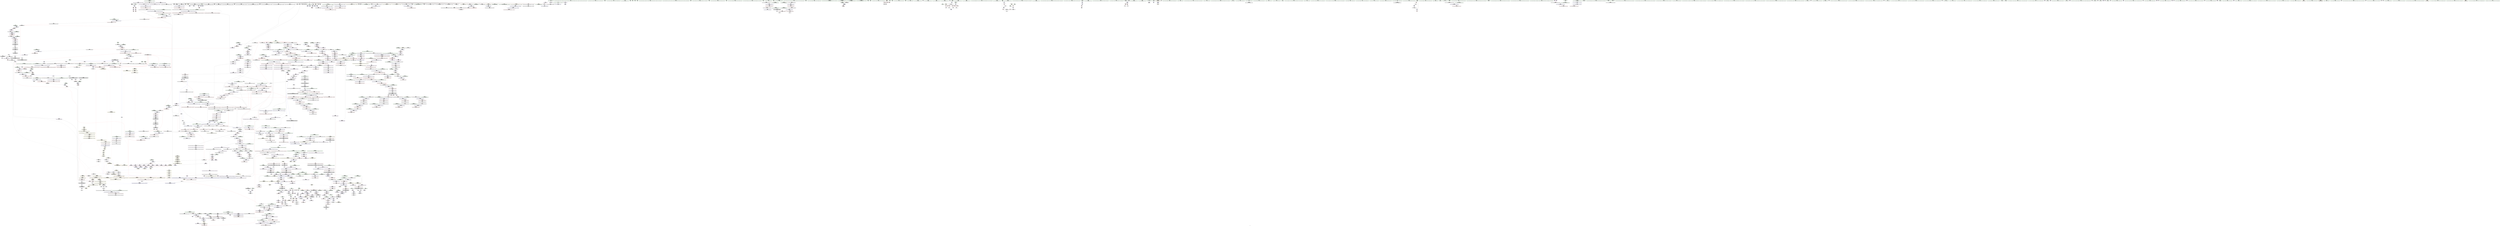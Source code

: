 digraph "SVFG" {
	label="SVFG";

	Node0x55db7fc82fb0 [shape=record,color=grey,label="{NodeID: 0\nNullPtr|{|<s55>157}}"];
	Node0x55db7fc82fb0 -> Node0x55db7fcf9ab0[style=solid];
	Node0x55db7fc82fb0 -> Node0x55db7fcf9bb0[style=solid];
	Node0x55db7fc82fb0 -> Node0x55db7fcf9c80[style=solid];
	Node0x55db7fc82fb0 -> Node0x55db7fcf9d50[style=solid];
	Node0x55db7fc82fb0 -> Node0x55db7fcf9e20[style=solid];
	Node0x55db7fc82fb0 -> Node0x55db7fcf9ef0[style=solid];
	Node0x55db7fc82fb0 -> Node0x55db7fcf9fc0[style=solid];
	Node0x55db7fc82fb0 -> Node0x55db7fcfa090[style=solid];
	Node0x55db7fc82fb0 -> Node0x55db7fcfa160[style=solid];
	Node0x55db7fc82fb0 -> Node0x55db7fcfa230[style=solid];
	Node0x55db7fc82fb0 -> Node0x55db7fcfa300[style=solid];
	Node0x55db7fc82fb0 -> Node0x55db7fcfa3d0[style=solid];
	Node0x55db7fc82fb0 -> Node0x55db7fcfa4a0[style=solid];
	Node0x55db7fc82fb0 -> Node0x55db7fcfa570[style=solid];
	Node0x55db7fc82fb0 -> Node0x55db7fcfa640[style=solid];
	Node0x55db7fc82fb0 -> Node0x55db7fcfa710[style=solid];
	Node0x55db7fc82fb0 -> Node0x55db7fcfa7e0[style=solid];
	Node0x55db7fc82fb0 -> Node0x55db7fcfa8b0[style=solid];
	Node0x55db7fc82fb0 -> Node0x55db7fcfa980[style=solid];
	Node0x55db7fc82fb0 -> Node0x55db7fcfaa50[style=solid];
	Node0x55db7fc82fb0 -> Node0x55db7fcfab20[style=solid];
	Node0x55db7fc82fb0 -> Node0x55db7fcfabf0[style=solid];
	Node0x55db7fc82fb0 -> Node0x55db7fcfacc0[style=solid];
	Node0x55db7fc82fb0 -> Node0x55db7fcfad90[style=solid];
	Node0x55db7fc82fb0 -> Node0x55db7fcfae60[style=solid];
	Node0x55db7fc82fb0 -> Node0x55db7fcfaf30[style=solid];
	Node0x55db7fc82fb0 -> Node0x55db7fcfb000[style=solid];
	Node0x55db7fc82fb0 -> Node0x55db7fcfb0d0[style=solid];
	Node0x55db7fc82fb0 -> Node0x55db7fcfb1a0[style=solid];
	Node0x55db7fc82fb0 -> Node0x55db7fcfb270[style=solid];
	Node0x55db7fc82fb0 -> Node0x55db7fcfb340[style=solid];
	Node0x55db7fc82fb0 -> Node0x55db7fcfb410[style=solid];
	Node0x55db7fc82fb0 -> Node0x55db7fcfb4e0[style=solid];
	Node0x55db7fc82fb0 -> Node0x55db7fcfb5b0[style=solid];
	Node0x55db7fc82fb0 -> Node0x55db7fcfb680[style=solid];
	Node0x55db7fc82fb0 -> Node0x55db7fcfb750[style=solid];
	Node0x55db7fc82fb0 -> Node0x55db7fcef380[style=solid];
	Node0x55db7fc82fb0 -> Node0x55db7fcef450[style=solid];
	Node0x55db7fc82fb0 -> Node0x55db7fcef520[style=solid];
	Node0x55db7fc82fb0 -> Node0x55db7fcef5f0[style=solid];
	Node0x55db7fc82fb0 -> Node0x55db7fcef6c0[style=solid];
	Node0x55db7fc82fb0 -> Node0x55db7fcef790[style=solid];
	Node0x55db7fc82fb0 -> Node0x55db7fcef860[style=solid];
	Node0x55db7fc82fb0 -> Node0x55db7fcef930[style=solid];
	Node0x55db7fc82fb0 -> Node0x55db7fcefa00[style=solid];
	Node0x55db7fc82fb0 -> Node0x55db7fcefad0[style=solid];
	Node0x55db7fc82fb0 -> Node0x55db7fcefba0[style=solid];
	Node0x55db7fc82fb0 -> Node0x55db7fcefc70[style=solid];
	Node0x55db7fc82fb0 -> Node0x55db7fcefd40[style=solid];
	Node0x55db7fc82fb0 -> Node0x55db7fd03500[style=solid];
	Node0x55db7fc82fb0 -> Node0x55db7fd268d0[style=solid];
	Node0x55db7fc82fb0 -> Node0x55db7fd56eb0[style=solid];
	Node0x55db7fc82fb0 -> Node0x55db7fd57030[style=solid];
	Node0x55db7fc82fb0 -> Node0x55db7fd571b0[style=solid];
	Node0x55db7fc82fb0 -> Node0x55db7fd57930[style=solid];
	Node0x55db7fc82fb0:s55 -> Node0x55db7fe58a70[style=solid,color=red];
	Node0x55db7fcfbdd0 [shape=record,color=red,label="{NodeID: 775\n975\<--969\nthis1\<--this.addr\n_ZNSt8_Rb_treeIiiSt9_IdentityIiESt4lessIiESaIiEE11_M_put_nodeEPSt13_Rb_tree_nodeIiE\n|{<s0>98}}"];
	Node0x55db7fcfbdd0:s0 -> Node0x55db7fe4be40[style=solid,color=red];
	Node0x55db7fe57b80 [shape=record,color=black,label="{NodeID: 2657\n577 = PHI()\n}"];
	Node0x55db7fe57b80 -> Node0x55db7fd257c0[style=solid];
	Node0x55db7fcf23d0 [shape=record,color=black,label="{NodeID: 443\n1045\<--1052\n_ZN9__gnu_cxx16__aligned_membufIiE7_M_addrEv_ret\<--\n_ZN9__gnu_cxx16__aligned_membufIiE7_M_addrEv\n|{<s0>103}}"];
	Node0x55db7fcf23d0:s0 -> Node0x55db7fe5a0a0[style=solid,color=blue];
	Node0x55db7fce6160 [shape=record,color=green,label="{NodeID: 111\n505\<--506\nthis.addr\<--this.addr_field_insensitive\n_ZNSt8multisetIiSt4lessIiESaIiEE5clearEv\n}"];
	Node0x55db7fce6160 -> Node0x55db7fd10d70[style=solid];
	Node0x55db7fce6160 -> Node0x55db7fd25140[style=solid];
	Node0x55db7fd01800 [shape=record,color=red,label="{NodeID: 886\n1854\<--1853\n\<--coerce.dive2\n_ZNSt8_Rb_treeIiiSt9_IdentityIiESt4lessIiESaIiEE5eraseB5cxx11ESt23_Rb_tree_const_iteratorIiE\n|{<s0>168}}"];
	Node0x55db7fd01800:s0 -> Node0x55db7fe48720[style=solid,color=red];
	Node0x55db7fd08350 [shape=record,color=purple,label="{NodeID: 554\n196\<--195\narrayidx\<--\nmain\n}"];
	Node0x55db7fd08350 -> Node0x55db7fd10550[style=solid];
	Node0x55db7fcea7a0 [shape=record,color=green,label="{NodeID: 222\n1183\<--1184\n_ZNSt8_Rb_treeIiiSt9_IdentityIiESt4lessIiESaIiEE10_M_insert_IRKiNS5_11_Alloc_nodeEEESt17_Rb_tree_iteratorIiEPSt18_Rb_tree_node_baseSD_OT_RT0_\<--_ZNSt8_Rb_treeIiiSt9_IdentityIiESt4lessIiESaIiEE10_M_insert_IRKiNS5_11_Alloc_nodeEEESt17_Rb_tree_iteratorIiEPSt18_Rb_tree_node_baseSD_OT_RT0__field_insensitive\n}"];
	Node0x55db7fdc9cd0 [shape=record,color=yellow,style=double,label="{NodeID: 2104\n183V_1 = ENCHI(MR_183V_0)\npts\{1620 \}\nFun[_ZNSt8_Rb_treeIiiSt9_IdentityIiESt4lessIiESaIiEE17_M_construct_nodeIJRKiEEEvPSt13_Rb_tree_nodeIiEDpOT_]}"];
	Node0x55db7fdc9cd0 -> Node0x55db7fd2ba10[style=dashed];
	Node0x55db7fd26c10 [shape=record,color=blue,label="{NodeID: 997\n809\<--808\nthis.addr\<--this\n_ZNSt8_Rb_treeIiiSt9_IdentityIiESt4lessIiESaIiEED2Ev\n}"];
	Node0x55db7fd26c10 -> Node0x55db7fd125d0[style=dashed];
	Node0x55db7fd9ff20 [shape=record,color=black,label="{NodeID: 1772\nMR_70V_2 = PHI(MR_70V_3, MR_70V_1, )\npts\{17160004 \}\n}"];
	Node0x55db7fd9ff20 -> Node0x55db7fdafe20[style=dashed];
	Node0x55db7fd0dd80 [shape=record,color=purple,label="{NodeID: 665\n1877\<--1871\n_M_node2\<--this1\n_ZNSt23_Rb_tree_const_iteratorIiEppEv\n}"];
	Node0x55db7fd0dd80 -> Node0x55db7fd2d000[style=solid];
	Node0x55db7fe4b700 [shape=record,color=black,label="{NodeID: 2547\n1122 = PHI(509, )\n0th arg _ZNSt8_Rb_treeIiiSt9_IdentityIiESt4lessIiESaIiEE5clearEv }"];
	Node0x55db7fe4b700 -> Node0x55db7fd286e0[style=solid];
	Node0x55db7fcf8df0 [shape=record,color=green,label="{NodeID: 333\n1901\<--1902\n_ZSt28_Rb_tree_rebalance_for_erasePSt18_Rb_tree_node_baseRS_\<--_ZSt28_Rb_tree_rebalance_for_erasePSt18_Rb_tree_node_baseRS__field_insensitive\n}"];
	Node0x55db7fd2c640 [shape=record,color=blue,label="{NodeID: 1108\n1772\<--1775\n\<--\n_ZN9__gnu_cxx13new_allocatorISt13_Rb_tree_nodeIiEE9constructIiJRKiEEEvPT_DpOT0_\n|{<s0>162}}"];
	Node0x55db7fd2c640:s0 -> Node0x55db7fde48a0[style=dashed,color=blue];
	Node0x55db7fce1cd0 [shape=record,color=green,label="{NodeID: 1\n7\<--1\n__dso_handle\<--dummyObj\nGlob }"];
	Node0x55db7fcfbea0 [shape=record,color=red,label="{NodeID: 776\n977\<--971\n\<--__p.addr\n_ZNSt8_Rb_treeIiiSt9_IdentityIiESt4lessIiESaIiEE11_M_put_nodeEPSt13_Rb_tree_nodeIiE\n|{<s0>99}}"];
	Node0x55db7fcfbea0:s0 -> Node0x55db7fe4d420[style=solid,color=red];
	Node0x55db7fe57c50 [shape=record,color=black,label="{NodeID: 2658\n592 = PHI(1468, )\n}"];
	Node0x55db7fe57c50 -> Node0x55db7fcf0b70[style=solid];
	Node0x55db7fcf24a0 [shape=record,color=black,label="{NodeID: 444\n1068\<--1067\n\<--\n_ZNSt16allocator_traitsISaISt13_Rb_tree_nodeIiEEE10deallocateERS2_PS1_m\n|{<s0>104}}"];
	Node0x55db7fcf24a0:s0 -> Node0x55db7fe496b0[style=solid,color=red];
	Node0x55db7fce6230 [shape=record,color=green,label="{NodeID: 112\n511\<--512\n_ZNSt8_Rb_treeIiiSt9_IdentityIiESt4lessIiESaIiEE5clearEv\<--_ZNSt8_Rb_treeIiiSt9_IdentityIiESt4lessIiESaIiEE5clearEv_field_insensitive\n}"];
	Node0x55db7fd018d0 [shape=record,color=red,label="{NodeID: 887\n1864\<--1863\n\<--coerce.dive5\n_ZNSt8_Rb_treeIiiSt9_IdentityIiESt4lessIiESaIiEE5eraseB5cxx11ESt23_Rb_tree_const_iteratorIiE\n}"];
	Node0x55db7fd018d0 -> Node0x55db7fd05f00[style=solid];
	Node0x55db7fd08420 [shape=record,color=purple,label="{NodeID: 555\n228\<--227\narrayidx7\<--\nmain\n}"];
	Node0x55db7fd08420 -> Node0x55db7fd10620[style=solid];
	Node0x55db7fcea8a0 [shape=record,color=green,label="{NodeID: 223\n1193\<--1194\nthis.addr\<--this.addr_field_insensitive\n_ZNSt23_Rb_tree_const_iteratorIiEC2ERKSt17_Rb_tree_iteratorIiE\n}"];
	Node0x55db7fcea8a0 -> Node0x55db7fcfd080[style=solid];
	Node0x55db7fcea8a0 -> Node0x55db7fd28bc0[style=solid];
	Node0x55db7fdc9db0 [shape=record,color=yellow,style=double,label="{NodeID: 2105\n70V_1 = ENCHI(MR_70V_0)\npts\{17160004 \}\nFun[_ZNSt8_Rb_treeIiiSt9_IdentityIiESt4lessIiESaIiEE17_M_construct_nodeIJRKiEEEvPSt13_Rb_tree_nodeIiEDpOT_]|{<s0>151}}"];
	Node0x55db7fdc9db0:s0 -> Node0x55db7fdb7fa0[style=dashed,color=red];
	Node0x55db7fd26ce0 [shape=record,color=blue,label="{NodeID: 998\n811\<--829\nexn.slot\<--\n_ZNSt8_Rb_treeIiiSt9_IdentityIiESt4lessIiESaIiEED2Ev\n}"];
	Node0x55db7fd26ce0 -> Node0x55db7fd126a0[style=dashed];
	Node0x55db7fda0420 [shape=record,color=black,label="{NodeID: 1773\nMR_199V_3 = PHI(MR_199V_4, MR_199V_2, )\npts\{1216 \}\n|{|<s6>122}}"];
	Node0x55db7fda0420 -> Node0x55db7fcfd490[style=dashed];
	Node0x55db7fda0420 -> Node0x55db7fcfd560[style=dashed];
	Node0x55db7fda0420 -> Node0x55db7fcfd630[style=dashed];
	Node0x55db7fda0420 -> Node0x55db7fcfd700[style=dashed];
	Node0x55db7fda0420 -> Node0x55db7fcfd7d0[style=dashed];
	Node0x55db7fda0420 -> Node0x55db7fd29240[style=dashed];
	Node0x55db7fda0420:s6 -> Node0x55db7fdc5cf0[style=dashed,color=red];
	Node0x55db7fd0de50 [shape=record,color=purple,label="{NodeID: 666\n1889\<--1883\ncoerce.dive\<--__position\n_ZNSt8_Rb_treeIiiSt9_IdentityIiESt4lessIiESaIiEE12_M_erase_auxESt23_Rb_tree_const_iteratorIiE\n}"];
	Node0x55db7fd0de50 -> Node0x55db7fd2d0d0[style=solid];
	Node0x55db7fe4b810 [shape=record,color=black,label="{NodeID: 2548\n1397 = PHI(1237, 1329, 1985, )\n0th arg _ZNKSt4lessIiEclERKiS2_ }"];
	Node0x55db7fe4b810 -> Node0x55db7fd2a1b0[style=solid];
	Node0x55db7fcf8ef0 [shape=record,color=green,label="{NodeID: 334\n1919\<--1920\nretval\<--retval_field_insensitive\n_ZNKSt23_Rb_tree_const_iteratorIiE13_M_const_castEv\n|{|<s1>173}}"];
	Node0x55db7fcf8ef0 -> Node0x55db7fd0e4d0[style=solid];
	Node0x55db7fcf8ef0:s1 -> Node0x55db7fe4afc0[style=solid,color=red];
	Node0x55db7fd2c710 [shape=record,color=blue,label="{NodeID: 1109\n1780\<--1779\nthis.addr\<--this\n_ZNKSt8_Rb_treeIiiSt9_IdentityIiESt4lessIiESaIiEE5emptyEv\n}"];
	Node0x55db7fd2c710 -> Node0x55db7fd01250[style=dashed];
	Node0x55db7fce2010 [shape=record,color=green,label="{NodeID: 2\n9\<--1\n\<--dummyObj\nCan only get source location for instruction, argument, global var or function.}"];
	Node0x55db7fdba170 [shape=record,color=yellow,style=double,label="{NodeID: 1884\n102V_1 = ENCHI(MR_102V_0)\npts\{456 \}\nFun[_ZStplIcSt11char_traitsIcESaIcEENSt7__cxx1112basic_stringIT_T0_T1_EERKS8_PKS5_]}"];
	Node0x55db7fdba170 -> Node0x55db7fd24fa0[style=dashed];
	Node0x55db7fcfbf70 [shape=record,color=red,label="{NodeID: 777\n996\<--990\n\<--__a.addr\n_ZNSt16allocator_traitsISaISt13_Rb_tree_nodeIiEEE7destroyIiEEvRS2_PT_\n}"];
	Node0x55db7fcfbf70 -> Node0x55db7fcf1e20[style=solid];
	Node0x55db7fe57dc0 [shape=record,color=black,label="{NodeID: 2659\n625 = PHI(1827, )\n}"];
	Node0x55db7fe57dc0 -> Node0x55db7fd25bd0[style=solid];
	Node0x55db7fcf2570 [shape=record,color=black,label="{NodeID: 445\n1090\<--1089\n\<--\n_ZN9__gnu_cxx13new_allocatorISt13_Rb_tree_nodeIiEE10deallocateEPS2_m\n}"];
	Node0x55db7fcead80 [shape=record,color=green,label="{NodeID: 113\n517\<--518\nretval\<--retval_field_insensitive\n_ZNSt8multisetIiSt4lessIiESaIiEE6insertERKi\n|{|<s1>61}}"];
	Node0x55db7fcead80 -> Node0x55db7fd08aa0[style=solid];
	Node0x55db7fcead80:s1 -> Node0x55db7fe4a620[style=solid,color=red];
	Node0x55db7fd019a0 [shape=record,color=red,label="{NodeID: 888\n1871\<--1868\nthis1\<--this.addr\n_ZNSt23_Rb_tree_const_iteratorIiEppEv\n}"];
	Node0x55db7fd019a0 -> Node0x55db7fd05fd0[style=solid];
	Node0x55db7fd019a0 -> Node0x55db7fd0dcb0[style=solid];
	Node0x55db7fd019a0 -> Node0x55db7fd0dd80[style=solid];
	Node0x55db7fd084f0 [shape=record,color=purple,label="{NodeID: 556\n2038\<--348\noffset_0\<--\n}"];
	Node0x55db7fd084f0 -> Node0x55db7fd24370[style=solid];
	Node0x55db7fcea970 [shape=record,color=green,label="{NodeID: 224\n1195\<--1196\n__it.addr\<--__it.addr_field_insensitive\n_ZNSt23_Rb_tree_const_iteratorIiEC2ERKSt17_Rb_tree_iteratorIiE\n}"];
	Node0x55db7fcea970 -> Node0x55db7fcfd150[style=solid];
	Node0x55db7fcea970 -> Node0x55db7fd28c90[style=solid];
	Node0x55db7fd26db0 [shape=record,color=blue,label="{NodeID: 999\n813\<--831\nehselector.slot\<--\n_ZNSt8_Rb_treeIiiSt9_IdentityIiESt4lessIiESaIiEED2Ev\n}"];
	Node0x55db7fda0920 [shape=record,color=black,label="{NodeID: 1774\nMR_201V_3 = PHI(MR_201V_4, MR_201V_2, )\npts\{1218 \}\n|{|<s1>122}}"];
	Node0x55db7fda0920 -> Node0x55db7fd29170[style=dashed];
	Node0x55db7fda0920:s1 -> Node0x55db7fdc5e00[style=dashed,color=red];
	Node0x55db7fd0df20 [shape=record,color=purple,label="{NodeID: 667\n1893\<--1883\n_M_node\<--__position\n_ZNSt8_Rb_treeIiiSt9_IdentityIiESt4lessIiESaIiEE12_M_erase_auxESt23_Rb_tree_const_iteratorIiE\n}"];
	Node0x55db7fd0df20 -> Node0x55db7fd01ce0[style=solid];
	Node0x55db7fe4ba90 [shape=record,color=black,label="{NodeID: 2549\n922 = PHI(850, 1892, )\n0th arg _ZNSt8_Rb_treeIiiSt9_IdentityIiESt4lessIiESaIiEE12_M_drop_nodeEPSt13_Rb_tree_nodeIiE }"];
	Node0x55db7fe4ba90 -> Node0x55db7fd27500[style=solid];
	Node0x55db7fcf8fc0 [shape=record,color=green,label="{NodeID: 335\n1921\<--1922\nthis.addr\<--this.addr_field_insensitive\n_ZNKSt23_Rb_tree_const_iteratorIiE13_M_const_castEv\n}"];
	Node0x55db7fcf8fc0 -> Node0x55db7fd01e80[style=solid];
	Node0x55db7fcf8fc0 -> Node0x55db7fd2d410[style=solid];
	Node0x55db7fd2c7e0 [shape=record,color=blue,label="{NodeID: 1110\n1796\<--1793\nthis.addr\<--this\n_ZNKSt8_Rb_treeIiiSt9_IdentityIiESt4lessIiESaIiEE3endEv\n}"];
	Node0x55db7fd2c7e0 -> Node0x55db7fd013f0[style=dashed];
	Node0x55db7fce20d0 [shape=record,color=green,label="{NodeID: 3\n14\<--1\n.str\<--dummyObj\nGlob }"];
	Node0x55db7fdba250 [shape=record,color=yellow,style=double,label="{NodeID: 1885\n39V_1 = ENCHI(MR_39V_0)\npts\{154 \}\nFun[_ZNKSt8_Rb_treeIiiSt9_IdentityIiESt4lessIiESaIiEE11_Alloc_nodeclIRKiEEPSt13_Rb_tree_nodeIiEOT_]|{<s0>141}}"];
	Node0x55db7fdba250:s0 -> Node0x55db7fdc0920[style=dashed,color=red];
	Node0x55db7fcfc040 [shape=record,color=red,label="{NodeID: 778\n998\<--992\n\<--__p.addr\n_ZNSt16allocator_traitsISaISt13_Rb_tree_nodeIiEEE7destroyIiEEvRS2_PT_\n|{<s0>101}}"];
	Node0x55db7fcfc040:s0 -> Node0x55db7fe4e830[style=solid,color=red];
	Node0x55db7fe57f00 [shape=record,color=black,label="{NodeID: 2660\n655 = PHI(1936, )\n}"];
	Node0x55db7fe57f00 -> Node0x55db7fd25e40[style=solid];
	Node0x55db7fcf2640 [shape=record,color=black,label="{NodeID: 446\n1103\<--1102\n\<--this1\n_ZNSaISt13_Rb_tree_nodeIiEED2Ev\n|{<s0>106}}"];
	Node0x55db7fcf2640:s0 -> Node0x55db7fe5db40[style=solid,color=red];
	Node0x55db7fceae50 [shape=record,color=green,label="{NodeID: 114\n519\<--520\nthis.addr\<--this.addr_field_insensitive\n_ZNSt8multisetIiSt4lessIiESaIiEE6insertERKi\n}"];
	Node0x55db7fceae50 -> Node0x55db7fd10e40[style=solid];
	Node0x55db7fceae50 -> Node0x55db7fd25210[style=solid];
	Node0x55db7fd01a70 [shape=record,color=red,label="{NodeID: 889\n1873\<--1872\n\<--_M_node\n_ZNSt23_Rb_tree_const_iteratorIiEppEv\n}"];
	Node0x55db7fd085c0 [shape=record,color=purple,label="{NodeID: 557\n2039\<--349\noffset_0\<--\n}"];
	Node0x55db7fd085c0 -> Node0x55db7fd02d20[style=solid];
	Node0x55db7fceaa40 [shape=record,color=green,label="{NodeID: 225\n1209\<--1210\nretval\<--retval_field_insensitive\n_ZNSt8_Rb_treeIiiSt9_IdentityIiESt4lessIiESaIiEE23_M_get_insert_equal_posERKi\n|{|<s1>122}}"];
	Node0x55db7fceaa40 -> Node0x55db7fcf2a50[style=solid];
	Node0x55db7fceaa40:s1 -> Node0x55db7fe4fd80[style=solid,color=red];
	Node0x55db7fdc9fa0 [shape=record,color=yellow,style=double,label="{NodeID: 2107\n52V_1 = ENCHI(MR_52V_0)\npts\{130004 \}\nFun[_ZNSt8_Rb_treeIiiSt9_IdentityIiESt4lessIiESaIiEE5eraseB5cxx11ESt23_Rb_tree_const_iteratorIiE]|{<s0>168|<s1>168}}"];
	Node0x55db7fdc9fa0:s0 -> Node0x55db7fd01db0[style=dashed,color=red];
	Node0x55db7fdc9fa0:s1 -> Node0x55db7fd2d340[style=dashed,color=red];
	Node0x55db7fd26e80 [shape=record,color=blue,label="{NodeID: 1000\n842\<--840\nthis.addr\<--this\n_ZNSt8_Rb_treeIiiSt9_IdentityIiESt4lessIiESaIiEE8_M_eraseEPSt13_Rb_tree_nodeIiE\n}"];
	Node0x55db7fd26e80 -> Node0x55db7fd12770[style=dashed];
	Node0x55db7fda0e20 [shape=record,color=black,label="{NodeID: 1775\nMR_85V_3 = PHI(MR_85V_4, MR_85V_2, )\npts\{845 \}\n}"];
	Node0x55db7fda0e20 -> Node0x55db7fd12840[style=dashed];
	Node0x55db7fda0e20 -> Node0x55db7fd12910[style=dashed];
	Node0x55db7fda0e20 -> Node0x55db7fd129e0[style=dashed];
	Node0x55db7fda0e20 -> Node0x55db7fd12ab0[style=dashed];
	Node0x55db7fda0e20 -> Node0x55db7fd270f0[style=dashed];
	Node0x55db7fd0dff0 [shape=record,color=purple,label="{NodeID: 668\n1895\<--1892\n_M_impl\<--this1\n_ZNSt8_Rb_treeIiiSt9_IdentityIiESt4lessIiESaIiEE12_M_erase_auxESt23_Rb_tree_const_iteratorIiE\n}"];
	Node0x55db7fd0dff0 -> Node0x55db7fd060a0[style=solid];
	Node0x55db7fe4bbe0 [shape=record,color=black,label="{NodeID: 2550\n923 = PHI(867, 1905, )\n1st arg _ZNSt8_Rb_treeIiiSt9_IdentityIiESt4lessIiESaIiEE12_M_drop_nodeEPSt13_Rb_tree_nodeIiE }"];
	Node0x55db7fe4bbe0 -> Node0x55db7fd275d0[style=solid];
	Node0x55db7fcf9090 [shape=record,color=green,label="{NodeID: 336\n1939\<--1940\nretval\<--retval_field_insensitive\n_ZNSt8_Rb_treeIiiSt9_IdentityIiESt4lessIiESaIiEE11upper_boundERKi\n}"];
	Node0x55db7fcf9090 -> Node0x55db7fd0e670[style=solid];
	Node0x55db7fcf9090 -> Node0x55db7fd0e740[style=solid];
	Node0x55db7fd2c8b0 [shape=record,color=blue,label="{NodeID: 1111\n1814\<--1812\nthis.addr\<--this\n_ZNSt23_Rb_tree_const_iteratorIiEC2EPKSt18_Rb_tree_node_base\n}"];
	Node0x55db7fd2c8b0 -> Node0x55db7fd01590[style=dashed];
	Node0x55db7fce2190 [shape=record,color=green,label="{NodeID: 4\n16\<--1\n.str.3\<--dummyObj\nGlob }"];
	Node0x55db7fcfc110 [shape=record,color=red,label="{NodeID: 779\n1008\<--1005\nthis1\<--this.addr\n_ZNSt8_Rb_treeIiiSt9_IdentityIiESt4lessIiESaIiEE21_M_get_Node_allocatorEv\n}"];
	Node0x55db7fcfc110 -> Node0x55db7fd0b1a0[style=solid];
	Node0x55db7fe58040 [shape=record,color=black,label="{NodeID: 2661\n690 = PHI(2010, )\n}"];
	Node0x55db7fe58040 -> Node0x55db7fd26180[style=solid];
	Node0x55db7fcf2710 [shape=record,color=black,label="{NodeID: 447\n1130\<--1129\n\<--_M_impl\n_ZNSt8_Rb_treeIiiSt9_IdentityIiESt4lessIiESaIiEE5clearEv\n}"];
	Node0x55db7fcf2710 -> Node0x55db7fd0b4e0[style=solid];
	Node0x55db7fceaf20 [shape=record,color=green,label="{NodeID: 115\n521\<--522\n__x.addr\<--__x.addr_field_insensitive\n_ZNSt8multisetIiSt4lessIiESaIiEE6insertERKi\n}"];
	Node0x55db7fceaf20 -> Node0x55db7fd10f10[style=solid];
	Node0x55db7fceaf20 -> Node0x55db7fd252e0[style=solid];
	Node0x55db7fd01b40 [shape=record,color=red,label="{NodeID: 890\n1892\<--1885\nthis1\<--this.addr\n_ZNSt8_Rb_treeIiiSt9_IdentityIiESt4lessIiESaIiEE12_M_erase_auxESt23_Rb_tree_const_iteratorIiE\n|{|<s2>172}}"];
	Node0x55db7fd01b40 -> Node0x55db7fd0dff0[style=solid];
	Node0x55db7fd01b40 -> Node0x55db7fd0e0c0[style=solid];
	Node0x55db7fd01b40:s2 -> Node0x55db7fe4ba90[style=solid,color=red];
	Node0x55db7fd08690 [shape=record,color=purple,label="{NodeID: 558\n2041\<--371\noffset_0\<--\n}"];
	Node0x55db7fd08690 -> Node0x55db7fd246b0[style=solid];
	Node0x55db7fceab10 [shape=record,color=green,label="{NodeID: 226\n1211\<--1212\nthis.addr\<--this.addr_field_insensitive\n_ZNSt8_Rb_treeIiiSt9_IdentityIiESt4lessIiESaIiEE23_M_get_insert_equal_posERKi\n}"];
	Node0x55db7fceab10 -> Node0x55db7fcfd2f0[style=solid];
	Node0x55db7fceab10 -> Node0x55db7fd28e30[style=solid];
	Node0x55db7fd26f50 [shape=record,color=blue,label="{NodeID: 1001\n844\<--841\n__x.addr\<--__x\n_ZNSt8_Rb_treeIiiSt9_IdentityIiESt4lessIiESaIiEE8_M_eraseEPSt13_Rb_tree_nodeIiE\n}"];
	Node0x55db7fd26f50 -> Node0x55db7fda0e20[style=dashed];
	Node0x55db7fda1320 [shape=record,color=black,label="{NodeID: 1776\nMR_87V_2 = PHI(MR_87V_3, MR_87V_1, )\npts\{847 \}\n}"];
	Node0x55db7fda1320 -> Node0x55db7fd27020[style=dashed];
	Node0x55db7fd0e0c0 [shape=record,color=purple,label="{NodeID: 669\n1907\<--1892\n_M_impl2\<--this1\n_ZNSt8_Rb_treeIiiSt9_IdentityIiESt4lessIiESaIiEE12_M_erase_auxESt23_Rb_tree_const_iteratorIiE\n}"];
	Node0x55db7fd0e0c0 -> Node0x55db7fd06310[style=solid];
	Node0x55db7fe4bd30 [shape=record,color=black,label="{NodeID: 2551\n504 = PHI(11, )\n0th arg _ZNSt8multisetIiSt4lessIiESaIiEE5clearEv }"];
	Node0x55db7fe4bd30 -> Node0x55db7fd25140[style=solid];
	Node0x55db7fcf9160 [shape=record,color=green,label="{NodeID: 337\n1941\<--1942\nthis.addr\<--this.addr_field_insensitive\n_ZNSt8_Rb_treeIiiSt9_IdentityIiESt4lessIiESaIiEE11upper_boundERKi\n}"];
	Node0x55db7fcf9160 -> Node0x55db7fd020f0[style=solid];
	Node0x55db7fcf9160 -> Node0x55db7fd2d4e0[style=solid];
	Node0x55db7fd2c980 [shape=record,color=blue,label="{NodeID: 1112\n1816\<--1813\n__x.addr\<--__x\n_ZNSt23_Rb_tree_const_iteratorIiEC2EPKSt18_Rb_tree_node_base\n}"];
	Node0x55db7fd2c980 -> Node0x55db7fd01660[style=dashed];
	Node0x55db7fce2a00 [shape=record,color=green,label="{NodeID: 5\n18\<--1\n.str.4\<--dummyObj\nGlob }"];
	Node0x55db7fcfc1e0 [shape=record,color=red,label="{NodeID: 780\n1017\<--1014\nthis1\<--this.addr\n_ZNSt13_Rb_tree_nodeIiE9_M_valptrEv\n}"];
	Node0x55db7fcfc1e0 -> Node0x55db7fd0b270[style=solid];
	Node0x55db7fe58180 [shape=record,color=black,label="{NodeID: 2662\n1602 = PHI(1003, )\n|{<s0>147}}"];
	Node0x55db7fe58180:s0 -> Node0x55db7fe4a0d0[style=solid,color=red];
	Node0x55db7fcf27e0 [shape=record,color=black,label="{NodeID: 448\n1132\<--1131\n\<--add.ptr\n_ZNSt8_Rb_treeIiiSt9_IdentityIiESt4lessIiESaIiEE5clearEv\n|{<s0>109}}"];
	Node0x55db7fcf27e0:s0 -> Node0x55db7fe50c40[style=solid,color=red];
	Node0x55db7fceaff0 [shape=record,color=green,label="{NodeID: 116\n523\<--524\nref.tmp\<--ref.tmp_field_insensitive\n_ZNSt8multisetIiSt4lessIiESaIiEE6insertERKi\n|{|<s1>61}}"];
	Node0x55db7fceaff0 -> Node0x55db7fd08b70[style=solid];
	Node0x55db7fceaff0:s1 -> Node0x55db7fe4a8d0[style=solid,color=red];
	Node0x55db7fd01c10 [shape=record,color=red,label="{NodeID: 891\n1905\<--1887\n\<--__y\n_ZNSt8_Rb_treeIiiSt9_IdentityIiESt4lessIiESaIiEE12_M_erase_auxESt23_Rb_tree_const_iteratorIiE\n|{<s0>172}}"];
	Node0x55db7fd01c10:s0 -> Node0x55db7fe4bbe0[style=solid,color=red];
	Node0x55db7fd08760 [shape=record,color=purple,label="{NodeID: 559\n2042\<--372\noffset_0\<--\n}"];
	Node0x55db7fd08760 -> Node0x55db7fd02df0[style=solid];
	Node0x55db7fceabe0 [shape=record,color=green,label="{NodeID: 227\n1213\<--1214\n__k.addr\<--__k.addr_field_insensitive\n_ZNSt8_Rb_treeIiiSt9_IdentityIiESt4lessIiESaIiEE23_M_get_insert_equal_posERKi\n}"];
	Node0x55db7fceabe0 -> Node0x55db7fcfd3c0[style=solid];
	Node0x55db7fceabe0 -> Node0x55db7fd28f00[style=solid];
	Node0x55db7fd27020 [shape=record,color=blue,label="{NodeID: 1002\n846\<--863\n__y\<--call2\n_ZNSt8_Rb_treeIiiSt9_IdentityIiESt4lessIiESaIiEE8_M_eraseEPSt13_Rb_tree_nodeIiE\n}"];
	Node0x55db7fd27020 -> Node0x55db7fd12b80[style=dashed];
	Node0x55db7fd27020 -> Node0x55db7fda1320[style=dashed];
	Node0x55db7fda1820 [shape=record,color=black,label="{NodeID: 1777\nMR_291V_3 = PHI(MR_291V_5, MR_291V_2, )\npts\{1969 \}\n}"];
	Node0x55db7fda1820 -> Node0x55db7fd02430[style=dashed];
	Node0x55db7fda1820 -> Node0x55db7fd02500[style=dashed];
	Node0x55db7fda1820 -> Node0x55db7fd025d0[style=dashed];
	Node0x55db7fda1820 -> Node0x55db7fd026a0[style=dashed];
	Node0x55db7fda1820 -> Node0x55db7fd02770[style=dashed];
	Node0x55db7fda1820 -> Node0x55db7fd2db60[style=dashed];
	Node0x55db7fda1820 -> Node0x55db7fd2dc30[style=dashed];
	Node0x55db7fd0e190 [shape=record,color=purple,label="{NodeID: 670\n1897\<--1896\nadd.ptr\<--\n_ZNSt8_Rb_treeIiiSt9_IdentityIiESt4lessIiESaIiEE12_M_erase_auxESt23_Rb_tree_const_iteratorIiE\n}"];
	Node0x55db7fd0e190 -> Node0x55db7fd06170[style=solid];
	Node0x55db7fe4be40 [shape=record,color=black,label="{NodeID: 2552\n1004 = PHI(949, 975, 1601, 1624, )\n0th arg _ZNSt8_Rb_treeIiiSt9_IdentityIiESt4lessIiESaIiEE21_M_get_Node_allocatorEv }"];
	Node0x55db7fe4be40 -> Node0x55db7fd27b80[style=solid];
	Node0x55db7fcf9230 [shape=record,color=green,label="{NodeID: 338\n1943\<--1944\n__k.addr\<--__k.addr_field_insensitive\n_ZNSt8_Rb_treeIiiSt9_IdentityIiESt4lessIiESaIiEE11upper_boundERKi\n}"];
	Node0x55db7fcf9230 -> Node0x55db7fd021c0[style=solid];
	Node0x55db7fcf9230 -> Node0x55db7fd2d5b0[style=solid];
	Node0x55db7fd2ca50 [shape=record,color=blue,label="{NodeID: 1113\n1821\<--1822\n_M_node\<--\n_ZNSt23_Rb_tree_const_iteratorIiEC2EPKSt18_Rb_tree_node_base\n|{<s0>164|<s1>182}}"];
	Node0x55db7fd2ca50:s0 -> Node0x55db7fde4a00[style=dashed,color=blue];
	Node0x55db7fd2ca50:s1 -> Node0x55db7fde50e0[style=dashed,color=blue];
	Node0x55db7fce2a90 [shape=record,color=green,label="{NodeID: 6\n20\<--1\n.str.5\<--dummyObj\nGlob }"];
	Node0x55db7fdba520 [shape=record,color=yellow,style=double,label="{NodeID: 1888\n153V_1 = ENCHI(MR_153V_0)\npts\{11530000 \}\nFun[_ZNKSt8_Rb_treeIiiSt9_IdentityIiESt4lessIiESaIiEE11_Alloc_nodeclIRKiEEPSt13_Rb_tree_nodeIiEOT_]}"];
	Node0x55db7fdba520 -> Node0x55db7fcff920[style=dashed];
	Node0x55db7fcfc2b0 [shape=record,color=red,label="{NodeID: 781\n1032\<--1026\nthis1\<--this.addr\n_ZN9__gnu_cxx13new_allocatorISt13_Rb_tree_nodeIiEE7destroyIiEEvPT_\n}"];
	Node0x55db7fe58350 [shape=record,color=black,label="{NodeID: 2663\n1603 = PHI(1672, )\n}"];
	Node0x55db7fe58350 -> Node0x55db7fd04df0[style=solid];
	Node0x55db7fcf28b0 [shape=record,color=black,label="{NodeID: 449\n1164\<--1148\n\<--__res\n_ZNSt8_Rb_treeIiiSt9_IdentityIiESt4lessIiESaIiEE15_M_insert_equalIRKiEESt17_Rb_tree_iteratorIiEOT_\n}"];
	Node0x55db7fcf28b0 -> Node0x55db7fd0b8f0[style=solid];
	Node0x55db7fcf28b0 -> Node0x55db7fd0b9c0[style=solid];
	Node0x55db7fceb0c0 [shape=record,color=green,label="{NodeID: 117\n531\<--532\n_ZNSt8_Rb_treeIiiSt9_IdentityIiESt4lessIiESaIiEE15_M_insert_equalIRKiEESt17_Rb_tree_iteratorIiEOT_\<--_ZNSt8_Rb_treeIiiSt9_IdentityIiESt4lessIiESaIiEE15_M_insert_equalIRKiEESt17_Rb_tree_iteratorIiEOT__field_insensitive\n}"];
	Node0x55db7fdc3ac0 [shape=record,color=yellow,style=double,label="{NodeID: 1999\n52V_1 = ENCHI(MR_52V_0)\npts\{130004 \}\nFun[_ZNSt8_Rb_treeIiiSt9_IdentityIiESt4lessIiESaIiEE10_M_insert_IRKiNS5_11_Alloc_nodeEEESt17_Rb_tree_iteratorIiEPSt18_Rb_tree_node_baseSD_OT_RT0_]|{|<s2>126}}"];
	Node0x55db7fdc3ac0 -> Node0x55db7fcfe5a0[style=dashed];
	Node0x55db7fdc3ac0 -> Node0x55db7fd29f40[style=dashed];
	Node0x55db7fdc3ac0:s2 -> Node0x55db7fdbf420[style=dashed,color=red];
	Node0x55db7fd01ce0 [shape=record,color=red,label="{NodeID: 892\n1894\<--1893\n\<--_M_node\n_ZNSt8_Rb_treeIiiSt9_IdentityIiESt4lessIiESaIiEE12_M_erase_auxESt23_Rb_tree_const_iteratorIiE\n}"];
	Node0x55db7fd08830 [shape=record,color=purple,label="{NodeID: 560\n2044\<--384\noffset_0\<--\n}"];
	Node0x55db7fd08830 -> Node0x55db7fd24850[style=solid];
	Node0x55db7fceacb0 [shape=record,color=green,label="{NodeID: 228\n1215\<--1216\n__x\<--__x_field_insensitive\n_ZNSt8_Rb_treeIiiSt9_IdentityIiESt4lessIiESaIiEE23_M_get_insert_equal_posERKi\n|{|<s7>122}}"];
	Node0x55db7fceacb0 -> Node0x55db7fcfd490[style=solid];
	Node0x55db7fceacb0 -> Node0x55db7fcfd560[style=solid];
	Node0x55db7fceacb0 -> Node0x55db7fcfd630[style=solid];
	Node0x55db7fceacb0 -> Node0x55db7fcfd700[style=solid];
	Node0x55db7fceacb0 -> Node0x55db7fcfd7d0[style=solid];
	Node0x55db7fceacb0 -> Node0x55db7fd28fd0[style=solid];
	Node0x55db7fceacb0 -> Node0x55db7fd29240[style=solid];
	Node0x55db7fceacb0:s7 -> Node0x55db7fe4fef0[style=solid,color=red];
	Node0x55db7fd270f0 [shape=record,color=blue,label="{NodeID: 1003\n844\<--871\n__x.addr\<--\n_ZNSt8_Rb_treeIiiSt9_IdentityIiESt4lessIiESaIiEE8_M_eraseEPSt13_Rb_tree_nodeIiE\n}"];
	Node0x55db7fd270f0 -> Node0x55db7fda0e20[style=dashed];
	Node0x55db7fda1d20 [shape=record,color=black,label="{NodeID: 1778\nMR_293V_3 = PHI(MR_293V_5, MR_293V_2, )\npts\{1971 \}\n}"];
	Node0x55db7fda1d20 -> Node0x55db7fd02840[style=dashed];
	Node0x55db7fda1d20 -> Node0x55db7fd2da90[style=dashed];
	Node0x55db7fda1d20 -> Node0x55db7fda1d20[style=dashed];
	Node0x55db7fd0e260 [shape=record,color=purple,label="{NodeID: 671\n1899\<--1898\n_M_header\<--\n_ZNSt8_Rb_treeIiiSt9_IdentityIiESt4lessIiESaIiEE12_M_erase_auxESt23_Rb_tree_const_iteratorIiE\n}"];
	Node0x55db7fe4c160 [shape=record,color=black,label="{NodeID: 2553\n2011 = PHI(689, )\n0th arg _ZNKSt8_Rb_treeIiiSt9_IdentityIiESt4lessIiESaIiEE5beginEv }"];
	Node0x55db7fe4c160 -> Node0x55db7fd2dd00[style=solid];
	Node0x55db7fcf9300 [shape=record,color=green,label="{NodeID: 339\n1952\<--1953\n_ZNSt8_Rb_treeIiiSt9_IdentityIiESt4lessIiESaIiEE14_M_upper_boundEPSt13_Rb_tree_nodeIiEPSt18_Rb_tree_node_baseRKi\<--_ZNSt8_Rb_treeIiiSt9_IdentityIiESt4lessIiESaIiEE14_M_upper_boundEPSt13_Rb_tree_nodeIiEPSt18_Rb_tree_node_baseRKi_field_insensitive\n}"];
	Node0x55db7fd2cb20 [shape=record,color=blue,label="{NodeID: 1114\n1840\<--1829\ncoerce.dive\<--__position.coerce\n_ZNSt8_Rb_treeIiiSt9_IdentityIiESt4lessIiESaIiEE5eraseB5cxx11ESt23_Rb_tree_const_iteratorIiE\n}"];
	Node0x55db7fd2cb20 -> Node0x55db7fd03060[style=dashed];
	Node0x55db7fd2cb20 -> Node0x55db7fd03130[style=dashed];
	Node0x55db7fce2b20 [shape=record,color=green,label="{NodeID: 7\n22\<--1\nstdin\<--dummyObj\nGlob }"];
	Node0x55db7fdba600 [shape=record,color=yellow,style=double,label="{NodeID: 1889\n70V_1 = ENCHI(MR_70V_0)\npts\{17160004 \}\nFun[_ZNKSt8_Rb_treeIiiSt9_IdentityIiESt4lessIiESaIiEE11_Alloc_nodeclIRKiEEPSt13_Rb_tree_nodeIiEOT_]|{<s0>141}}"];
	Node0x55db7fdba600:s0 -> Node0x55db7fdc0cd0[style=dashed,color=red];
	Node0x55db7fcfc380 [shape=record,color=red,label="{NodeID: 782\n1039\<--1036\nthis1\<--this.addr\n_ZN9__gnu_cxx16__aligned_membufIiE6_M_ptrEv\n|{<s0>103}}"];
	Node0x55db7fcfc380:s0 -> Node0x55db7fe4aa90[style=solid,color=red];
	Node0x55db7fe58460 [shape=record,color=black,label="{NodeID: 2664\n1628 = PHI(1003, )\n|{<s0>151}}"];
	Node0x55db7fe58460:s0 -> Node0x55db7fe4ebf0[style=solid,color=red];
	Node0x55db7fcf2980 [shape=record,color=black,label="{NodeID: 450\n1139\<--1188\n_ZNSt8_Rb_treeIiiSt9_IdentityIiESt4lessIiESaIiEE15_M_insert_equalIRKiEESt17_Rb_tree_iteratorIiEOT__ret\<--\n_ZNSt8_Rb_treeIiiSt9_IdentityIiESt4lessIiESaIiEE15_M_insert_equalIRKiEESt17_Rb_tree_iteratorIiEOT_\n|{<s0>60}}"];
	Node0x55db7fcf2980:s0 -> Node0x55db7fe57700[style=solid,color=blue];
	Node0x55db7fceb1c0 [shape=record,color=green,label="{NodeID: 118\n536\<--537\n_ZNSt23_Rb_tree_const_iteratorIiEC2ERKSt17_Rb_tree_iteratorIiE\<--_ZNSt23_Rb_tree_const_iteratorIiEC2ERKSt17_Rb_tree_iteratorIiE_field_insensitive\n}"];
	Node0x55db7fdc3ba0 [shape=record,color=yellow,style=double,label="{NodeID: 2000\n153V_1 = ENCHI(MR_153V_0)\npts\{11530000 \}\nFun[_ZNSt8_Rb_treeIiiSt9_IdentityIiESt4lessIiESaIiEE10_M_insert_IRKiNS5_11_Alloc_nodeEEESt17_Rb_tree_iteratorIiEPSt18_Rb_tree_node_baseSD_OT_RT0_]|{<s0>128}}"];
	Node0x55db7fdc3ba0:s0 -> Node0x55db7fdba520[style=dashed,color=red];
	Node0x55db7fd01db0 [shape=record,color=red,label="{NodeID: 893\n1912\<--1911\n\<--_M_node_count\n_ZNSt8_Rb_treeIiiSt9_IdentityIiESt4lessIiESaIiEE12_M_erase_auxESt23_Rb_tree_const_iteratorIiE\n}"];
	Node0x55db7fd01db0 -> Node0x55db7fd562b0[style=solid];
	Node0x55db7fd08900 [shape=record,color=purple,label="{NodeID: 561\n2045\<--385\noffset_0\<--\n}"];
	Node0x55db7fd08900 -> Node0x55db7fd02ec0[style=solid];
	Node0x55db7fcf33a0 [shape=record,color=green,label="{NodeID: 229\n1217\<--1218\n__y\<--__y_field_insensitive\n_ZNSt8_Rb_treeIiiSt9_IdentityIiESt4lessIiESaIiEE23_M_get_insert_equal_posERKi\n|{|<s2>122}}"];
	Node0x55db7fcf33a0 -> Node0x55db7fd290a0[style=solid];
	Node0x55db7fcf33a0 -> Node0x55db7fd29170[style=solid];
	Node0x55db7fcf33a0:s2 -> Node0x55db7fe50030[style=solid,color=red];
	Node0x55db7fd271c0 [shape=record,color=blue,label="{NodeID: 1004\n877\<--876\nthis.addr\<--this\n_ZNSt8_Rb_treeIiiSt9_IdentityIiESt4lessIiESaIiEE8_M_beginEv\n}"];
	Node0x55db7fd271c0 -> Node0x55db7fd12c50[style=dashed];
	Node0x55db7fd0e330 [shape=record,color=purple,label="{NodeID: 672\n1909\<--1908\nadd.ptr3\<--\n_ZNSt8_Rb_treeIiiSt9_IdentityIiESt4lessIiESaIiEE12_M_erase_auxESt23_Rb_tree_const_iteratorIiE\n}"];
	Node0x55db7fd0e330 -> Node0x55db7fd063e0[style=solid];
	Node0x55db7fe4c270 [shape=record,color=black,label="{NodeID: 2554\n1461 = PHI(1423, )\n0th arg _ZNSt8_Rb_treeIiiSt9_IdentityIiESt4lessIiESaIiEE8_S_valueEPKSt13_Rb_tree_nodeIiE }"];
	Node0x55db7fe4c270 -> Node0x55db7fd2a900[style=solid];
	Node0x55db7fcf9400 [shape=record,color=green,label="{NodeID: 340\n1964\<--1965\nretval\<--retval_field_insensitive\n_ZNSt8_Rb_treeIiiSt9_IdentityIiESt4lessIiESaIiEE14_M_upper_boundEPSt13_Rb_tree_nodeIiEPSt18_Rb_tree_node_baseRKi\n|{|<s1>181}}"];
	Node0x55db7fcf9400 -> Node0x55db7fd0e810[style=solid];
	Node0x55db7fcf9400:s1 -> Node0x55db7fe4afc0[style=solid,color=red];
	Node0x55db7fd2cbf0 [shape=record,color=blue,label="{NodeID: 1115\n1834\<--1828\nthis.addr\<--this\n_ZNSt8_Rb_treeIiiSt9_IdentityIiESt4lessIiESaIiEE5eraseB5cxx11ESt23_Rb_tree_const_iteratorIiE\n}"];
	Node0x55db7fd2cbf0 -> Node0x55db7fd01730[style=dashed];
	Node0x55db7fce2bb0 [shape=record,color=green,label="{NodeID: 8\n23\<--1\n.str.6\<--dummyObj\nGlob }"];
	Node0x55db7fcfc450 [shape=record,color=red,label="{NodeID: 783\n1050\<--1047\nthis1\<--this.addr\n_ZN9__gnu_cxx16__aligned_membufIiE7_M_addrEv\n}"];
	Node0x55db7fcfc450 -> Node0x55db7fd0b340[style=solid];
	Node0x55db7fe585d0 [shape=record,color=black,label="{NodeID: 2665\n1630 = PHI(1012, )\n|{<s0>151}}"];
	Node0x55db7fe585d0:s0 -> Node0x55db7fe4ed30[style=solid,color=red];
	Node0x55db7fcf2a50 [shape=record,color=black,label="{NodeID: 451\n1261\<--1209\n\<--retval\n_ZNSt8_Rb_treeIiiSt9_IdentityIiESt4lessIiESaIiEE23_M_get_insert_equal_posERKi\n}"];
	Node0x55db7fcf2a50 -> Node0x55db7fcfd8a0[style=solid];
	Node0x55db7fceb2c0 [shape=record,color=green,label="{NodeID: 119\n543\<--544\nthis.addr\<--this.addr_field_insensitive\n_ZNKSt8multisetIiSt4lessIiESaIiEE5emptyEv\n}"];
	Node0x55db7fceb2c0 -> Node0x55db7fd110b0[style=solid];
	Node0x55db7fceb2c0 -> Node0x55db7fd25480[style=solid];
	Node0x55db7fdc3c80 [shape=record,color=yellow,style=double,label="{NodeID: 2001\n424V_1 = ENCHI(MR_424V_0)\npts\{12970000 \}\nFun[_ZNSt8_Rb_treeIiiSt9_IdentityIiESt4lessIiESaIiEE10_M_insert_IRKiNS5_11_Alloc_nodeEEESt17_Rb_tree_iteratorIiEPSt18_Rb_tree_node_baseSD_OT_RT0_]|{<s0>130}}"];
	Node0x55db7fdc3c80:s0 -> Node0x55db7fd2b1f0[style=dashed,color=red];
	Node0x55db7fd01e80 [shape=record,color=red,label="{NodeID: 894\n1924\<--1921\nthis1\<--this.addr\n_ZNKSt23_Rb_tree_const_iteratorIiE13_M_const_castEv\n}"];
	Node0x55db7fd01e80 -> Node0x55db7fd0e5a0[style=solid];
	Node0x55db7fd089d0 [shape=record,color=purple,label="{NodeID: 562\n509\<--508\n_M_t\<--this1\n_ZNSt8multisetIiSt4lessIiESaIiEE5clearEv\n|{<s0>59}}"];
	Node0x55db7fd089d0:s0 -> Node0x55db7fe4b700[style=solid,color=red];
	Node0x55db7fcf3470 [shape=record,color=green,label="{NodeID: 230\n1225\<--1226\n_ZNSt8_Rb_treeIiiSt9_IdentityIiESt4lessIiESaIiEE6_M_endEv\<--_ZNSt8_Rb_treeIiiSt9_IdentityIiESt4lessIiESaIiEE6_M_endEv_field_insensitive\n}"];
	Node0x55db7fd27290 [shape=record,color=blue,label="{NodeID: 1005\n892\<--891\nthis.addr\<--this\n_ZNSt8_Rb_treeIiiSt9_IdentityIiESt4lessIiESaIiEE13_Rb_tree_implIS3_Lb1EED2Ev\n}"];
	Node0x55db7fd27290 -> Node0x55db7fd12df0[style=dashed];
	Node0x55db7fd0e400 [shape=record,color=purple,label="{NodeID: 673\n1911\<--1910\n_M_node_count\<--\n_ZNSt8_Rb_treeIiiSt9_IdentityIiESt4lessIiESaIiEE12_M_erase_auxESt23_Rb_tree_const_iteratorIiE\n}"];
	Node0x55db7fd0e400 -> Node0x55db7fd01db0[style=solid];
	Node0x55db7fd0e400 -> Node0x55db7fd2d340[style=solid];
	Node0x55db7fe4c380 [shape=record,color=black,label="{NodeID: 2555\n102 = PHI()\n0th arg _ZNSt8multisetIiSt4lessIiESaIiEED2Ev }"];
	Node0x55db7fe4c380 -> Node0x55db7fd037a0[style=solid];
	Node0x55db7fcf94d0 [shape=record,color=green,label="{NodeID: 341\n1966\<--1967\nthis.addr\<--this.addr_field_insensitive\n_ZNSt8_Rb_treeIiiSt9_IdentityIiESt4lessIiESaIiEE14_M_upper_boundEPSt13_Rb_tree_nodeIiEPSt18_Rb_tree_node_baseRKi\n}"];
	Node0x55db7fcf94d0 -> Node0x55db7fd02360[style=solid];
	Node0x55db7fcf94d0 -> Node0x55db7fd2d750[style=solid];
	Node0x55db7fd2ccc0 [shape=record,color=blue, style = dotted,label="{NodeID: 1116\n2053\<--2055\noffset_0\<--dummyVal\n_ZNSt8_Rb_treeIiiSt9_IdentityIiESt4lessIiESaIiEE5eraseB5cxx11ESt23_Rb_tree_const_iteratorIiE\n|{<s0>166|<s1>166}}"];
	Node0x55db7fd2ccc0:s0 -> Node0x55db7fd01a70[style=dashed,color=red];
	Node0x55db7fd2ccc0:s1 -> Node0x55db7fd2d000[style=dashed,color=red];
	Node0x55db7fce2c70 [shape=record,color=green,label="{NodeID: 9\n25\<--1\n.str.7\<--dummyObj\nGlob }"];
	Node0x55db7fcfc520 [shape=record,color=red,label="{NodeID: 784\n1067\<--1058\n\<--__a.addr\n_ZNSt16allocator_traitsISaISt13_Rb_tree_nodeIiEEE10deallocateERS2_PS1_m\n}"];
	Node0x55db7fcfc520 -> Node0x55db7fcf24a0[style=solid];
	Node0x55db7fe58710 [shape=record,color=black,label="{NodeID: 2666\n1632 = PHI(1377, )\n|{<s0>151}}"];
	Node0x55db7fe58710:s0 -> Node0x55db7fe4ee70[style=solid,color=red];
	Node0x55db7fcf2b20 [shape=record,color=black,label="{NodeID: 452\n1233\<--1232\n\<--\n_ZNSt8_Rb_treeIiiSt9_IdentityIiESt4lessIiESaIiEE23_M_get_insert_equal_posERKi\n}"];
	Node0x55db7fcf2b20 -> Node0x55db7fd29170[style=solid];
	Node0x55db7fceb390 [shape=record,color=green,label="{NodeID: 120\n549\<--550\n_ZNKSt8_Rb_treeIiiSt9_IdentityIiESt4lessIiESaIiEE5emptyEv\<--_ZNKSt8_Rb_treeIiiSt9_IdentityIiESt4lessIiESaIiEE5emptyEv_field_insensitive\n}"];
	Node0x55db7fdc3d60 [shape=record,color=yellow,style=double,label="{NodeID: 2002\n70V_1 = ENCHI(MR_70V_0)\npts\{17160004 \}\nFun[_ZNSt8_Rb_treeIiiSt9_IdentityIiESt4lessIiESaIiEE10_M_insert_IRKiNS5_11_Alloc_nodeEEESt17_Rb_tree_iteratorIiEPSt18_Rb_tree_node_baseSD_OT_RT0_]|{<s0>126|<s1>128}}"];
	Node0x55db7fdc3d60:s0 -> Node0x55db7fdbf420[style=dashed,color=red];
	Node0x55db7fdc3d60:s1 -> Node0x55db7fdba600[style=dashed,color=red];
	Node0x55db7fd01f50 [shape=record,color=red,label="{NodeID: 895\n1926\<--1925\n\<--_M_node\n_ZNKSt23_Rb_tree_const_iteratorIiE13_M_const_castEv\n|{<s0>173}}"];
	Node0x55db7fd01f50:s0 -> Node0x55db7fe4b210[style=solid,color=red];
	Node0x55db7fd08aa0 [shape=record,color=purple,label="{NodeID: 563\n538\<--517\ncoerce.dive2\<--retval\n_ZNSt8multisetIiSt4lessIiESaIiEE6insertERKi\n}"];
	Node0x55db7fd08aa0 -> Node0x55db7fd10fe0[style=solid];
	Node0x55db7fcf3570 [shape=record,color=green,label="{NodeID: 231\n1241\<--1242\n_ZNSt8_Rb_treeIiiSt9_IdentityIiESt4lessIiESaIiEE6_S_keyEPKSt13_Rb_tree_nodeIiE\<--_ZNSt8_Rb_treeIiiSt9_IdentityIiESt4lessIiESaIiEE6_S_keyEPKSt13_Rb_tree_nodeIiE_field_insensitive\n}"];
	Node0x55db7fd27360 [shape=record,color=blue,label="{NodeID: 1006\n903\<--902\n__x.addr\<--__x\n_ZNSt8_Rb_treeIiiSt9_IdentityIiESt4lessIiESaIiEE8_S_rightEPSt18_Rb_tree_node_base\n}"];
	Node0x55db7fd27360 -> Node0x55db7fd12ec0[style=dashed];
	Node0x55db7fd0e4d0 [shape=record,color=purple,label="{NodeID: 674\n1928\<--1919\ncoerce.dive\<--retval\n_ZNKSt23_Rb_tree_const_iteratorIiE13_M_const_castEv\n}"];
	Node0x55db7fd0e4d0 -> Node0x55db7fd02020[style=solid];
	Node0x55db7fe4c450 [shape=record,color=black,label="{NodeID: 2556\n1207 = PHI(1156, )\n0th arg _ZNSt8_Rb_treeIiiSt9_IdentityIiESt4lessIiESaIiEE23_M_get_insert_equal_posERKi }"];
	Node0x55db7fe4c450 -> Node0x55db7fd28e30[style=solid];
	Node0x55db7fcf95a0 [shape=record,color=green,label="{NodeID: 342\n1968\<--1969\n__x.addr\<--__x.addr_field_insensitive\n_ZNSt8_Rb_treeIiiSt9_IdentityIiESt4lessIiESaIiEE14_M_upper_boundEPSt13_Rb_tree_nodeIiEPSt18_Rb_tree_node_baseRKi\n}"];
	Node0x55db7fcf95a0 -> Node0x55db7fd02430[style=solid];
	Node0x55db7fcf95a0 -> Node0x55db7fd02500[style=solid];
	Node0x55db7fcf95a0 -> Node0x55db7fd025d0[style=solid];
	Node0x55db7fcf95a0 -> Node0x55db7fd026a0[style=solid];
	Node0x55db7fcf95a0 -> Node0x55db7fd02770[style=solid];
	Node0x55db7fcf95a0 -> Node0x55db7fd2d820[style=solid];
	Node0x55db7fcf95a0 -> Node0x55db7fd2db60[style=solid];
	Node0x55db7fcf95a0 -> Node0x55db7fd2dc30[style=solid];
	Node0x55db7fd2cd90 [shape=record,color=blue, style = dotted,label="{NodeID: 1117\n2056\<--2058\noffset_0\<--dummyVal\n_ZNSt8_Rb_treeIiiSt9_IdentityIiESt4lessIiESaIiEE5eraseB5cxx11ESt23_Rb_tree_const_iteratorIiE\n}"];
	Node0x55db7fd2cd90 -> Node0x55db7fd01800[style=dashed];
	Node0x55db7fce2d70 [shape=record,color=green,label="{NodeID: 10\n27\<--1\nstdout\<--dummyObj\nGlob }"];
	Node0x55db7fcfc5f0 [shape=record,color=red,label="{NodeID: 785\n1069\<--1060\n\<--__p.addr\n_ZNSt16allocator_traitsISaISt13_Rb_tree_nodeIiEEE10deallocateERS2_PS1_m\n|{<s0>104}}"];
	Node0x55db7fcfc5f0:s0 -> Node0x55db7fe497c0[style=solid,color=red];
	Node0x55db7fe58850 [shape=record,color=black,label="{NodeID: 2667\n2001 = PHI(901, )\n}"];
	Node0x55db7fe58850 -> Node0x55db7fd2dc30[style=solid];
	Node0x55db7fcf2bf0 [shape=record,color=black,label="{NodeID: 453\n1236\<--1235\n\<--_M_impl\n_ZNSt8_Rb_treeIiiSt9_IdentityIiESt4lessIiESaIiEE23_M_get_insert_equal_posERKi\n}"];
	Node0x55db7fcf2bf0 -> Node0x55db7fd0bd00[style=solid];
	Node0x55db7fceb490 [shape=record,color=green,label="{NodeID: 121\n554\<--555\nretval\<--retval_field_insensitive\n_ZNKSt8multisetIiSt4lessIiESaIiEE3endEv\n}"];
	Node0x55db7fceb490 -> Node0x55db7fd08de0[style=solid];
	Node0x55db7fceb490 -> Node0x55db7fd08eb0[style=solid];
	Node0x55db7fd02020 [shape=record,color=red,label="{NodeID: 896\n1929\<--1928\n\<--coerce.dive\n_ZNKSt23_Rb_tree_const_iteratorIiE13_M_const_castEv\n}"];
	Node0x55db7fd02020 -> Node0x55db7fd064b0[style=solid];
	Node0x55db7fd08b70 [shape=record,color=purple,label="{NodeID: 564\n533\<--523\ncoerce.dive\<--ref.tmp\n_ZNSt8multisetIiSt4lessIiESaIiEE6insertERKi\n}"];
	Node0x55db7fd08b70 -> Node0x55db7fd253b0[style=solid];
	Node0x55db7fcf3670 [shape=record,color=green,label="{NodeID: 232\n1244\<--1245\n_ZNKSt4lessIiEclERKiS2_\<--_ZNKSt4lessIiEclERKiS2__field_insensitive\n}"];
	Node0x55db7fd27430 [shape=record,color=blue,label="{NodeID: 1007\n913\<--912\n__x.addr\<--__x\n_ZNSt8_Rb_treeIiiSt9_IdentityIiESt4lessIiESaIiEE7_S_leftEPSt18_Rb_tree_node_base\n}"];
	Node0x55db7fd27430 -> Node0x55db7fd13060[style=dashed];
	Node0x55db7fda3120 [shape=record,color=black,label="{NodeID: 1782\nMR_52V_6 = PHI(MR_52V_9, MR_52V_4, )\npts\{130004 \}\n|{|<s2>37|<s3>42}}"];
	Node0x55db7fda3120 -> Node0x55db7fd106f0[style=dashed];
	Node0x55db7fda3120 -> Node0x55db7fd9d220[style=dashed];
	Node0x55db7fda3120:s2 -> Node0x55db7fdbacb0[style=dashed,color=red];
	Node0x55db7fda3120:s3 -> Node0x55db7fd939b0[style=dashed,color=red];
	Node0x55db7fd0e5a0 [shape=record,color=purple,label="{NodeID: 675\n1925\<--1924\n_M_node\<--this1\n_ZNKSt23_Rb_tree_const_iteratorIiE13_M_const_castEv\n}"];
	Node0x55db7fd0e5a0 -> Node0x55db7fd01f50[style=solid];
	Node0x55db7fe4c560 [shape=record,color=black,label="{NodeID: 2557\n1208 = PHI(1158, )\n1st arg _ZNSt8_Rb_treeIiiSt9_IdentityIiESt4lessIiESaIiEE23_M_get_insert_equal_posERKi }"];
	Node0x55db7fe4c560 -> Node0x55db7fd28f00[style=solid];
	Node0x55db7fcf9670 [shape=record,color=green,label="{NodeID: 343\n1970\<--1971\n__y.addr\<--__y.addr_field_insensitive\n_ZNSt8_Rb_treeIiiSt9_IdentityIiESt4lessIiESaIiEE14_M_upper_boundEPSt13_Rb_tree_nodeIiEPSt18_Rb_tree_node_baseRKi\n}"];
	Node0x55db7fcf9670 -> Node0x55db7fd02840[style=solid];
	Node0x55db7fcf9670 -> Node0x55db7fd2d8f0[style=solid];
	Node0x55db7fcf9670 -> Node0x55db7fd2da90[style=solid];
	Node0x55db7fd2ce60 [shape=record,color=blue,label="{NodeID: 1118\n1861\<--1858\ncoerce.dive4\<--call3\n_ZNSt8_Rb_treeIiiSt9_IdentityIiESt4lessIiESaIiEE5eraseB5cxx11ESt23_Rb_tree_const_iteratorIiE\n}"];
	Node0x55db7fd2ce60 -> Node0x55db7fd018d0[style=dashed];
	Node0x55db7fce2e70 [shape=record,color=green,label="{NodeID: 11\n28\<--1\n_ZSt3cin\<--dummyObj\nGlob }"];
	Node0x55db7fcfc6c0 [shape=record,color=red,label="{NodeID: 786\n1070\<--1062\n\<--__n.addr\n_ZNSt16allocator_traitsISaISt13_Rb_tree_nodeIiEEE10deallocateERS2_PS1_m\n|{<s0>104}}"];
	Node0x55db7fcfc6c0:s0 -> Node0x55db7fe498d0[style=solid,color=red];
	Node0x55db7fe58960 [shape=record,color=black,label="{NodeID: 2668\n1690 = PHI(1683, )\n1st arg _ZN9__gnu_cxx13new_allocatorISt13_Rb_tree_nodeIiEE8allocateEmPKv }"];
	Node0x55db7fe58960 -> Node0x55db7fd2bef0[style=solid];
	Node0x55db7fcf2cc0 [shape=record,color=black,label="{NodeID: 454\n1248\<--1247\n\<--\n_ZNSt8_Rb_treeIiiSt9_IdentityIiESt4lessIiESaIiEE23_M_get_insert_equal_posERKi\n|{<s0>120}}"];
	Node0x55db7fcf2cc0:s0 -> Node0x55db7fe5d070[style=solid,color=red];
	Node0x55db7fceb560 [shape=record,color=green,label="{NodeID: 122\n556\<--557\nthis.addr\<--this.addr_field_insensitive\n_ZNKSt8multisetIiSt4lessIiESaIiEE3endEv\n}"];
	Node0x55db7fceb560 -> Node0x55db7fd11180[style=solid];
	Node0x55db7fceb560 -> Node0x55db7fd25550[style=solid];
	Node0x55db7fd020f0 [shape=record,color=red,label="{NodeID: 897\n1947\<--1941\nthis1\<--this.addr\n_ZNSt8_Rb_treeIiiSt9_IdentityIiESt4lessIiESaIiEE11upper_boundERKi\n|{<s0>174|<s1>175|<s2>176}}"];
	Node0x55db7fd020f0:s0 -> Node0x55db7fe5ccf0[style=solid,color=red];
	Node0x55db7fd020f0:s1 -> Node0x55db7fe49e20[style=solid,color=red];
	Node0x55db7fd020f0:s2 -> Node0x55db7fe50d90[style=solid,color=red];
	Node0x55db7fd08c40 [shape=record,color=purple,label="{NodeID: 565\n528\<--527\n_M_t\<--this1\n_ZNSt8multisetIiSt4lessIiESaIiEE6insertERKi\n|{<s0>60}}"];
	Node0x55db7fd08c40:s0 -> Node0x55db7fe48830[style=solid,color=red];
	Node0x55db7fcf3770 [shape=record,color=green,label="{NodeID: 233\n1259\<--1260\n_ZNSt4pairIPSt18_Rb_tree_node_baseS1_EC2IRPSt13_Rb_tree_nodeIiERS1_Lb1EEEOT_OT0_\<--_ZNSt4pairIPSt18_Rb_tree_node_baseS1_EC2IRPSt13_Rb_tree_nodeIiERS1_Lb1EEEOT_OT0__field_insensitive\n}"];
	Node0x55db7fd27500 [shape=record,color=blue,label="{NodeID: 1008\n924\<--922\nthis.addr\<--this\n_ZNSt8_Rb_treeIiiSt9_IdentityIiESt4lessIiESaIiEE12_M_drop_nodeEPSt13_Rb_tree_nodeIiE\n}"];
	Node0x55db7fd27500 -> Node0x55db7fcfb8f0[style=dashed];
	Node0x55db7fd0e670 [shape=record,color=purple,label="{NodeID: 676\n1954\<--1939\ncoerce.dive\<--retval\n_ZNSt8_Rb_treeIiiSt9_IdentityIiESt4lessIiESaIiEE11upper_boundERKi\n}"];
	Node0x55db7fd0e670 -> Node0x55db7fd2d680[style=solid];
	Node0x55db7fe4c670 [shape=record,color=black,label="{NodeID: 2558\n1398 = PHI(1238, 1331, 1986, )\n1st arg _ZNKSt4lessIiEclERKiS2_ }"];
	Node0x55db7fe4c670 -> Node0x55db7fd2a280[style=solid];
	Node0x55db7fcf9740 [shape=record,color=green,label="{NodeID: 344\n1972\<--1973\n__k.addr\<--__k.addr_field_insensitive\n_ZNSt8_Rb_treeIiiSt9_IdentityIiESt4lessIiESaIiEE14_M_upper_boundEPSt13_Rb_tree_nodeIiEPSt18_Rb_tree_node_baseRKi\n}"];
	Node0x55db7fcf9740 -> Node0x55db7fd02910[style=solid];
	Node0x55db7fcf9740 -> Node0x55db7fd2d9c0[style=solid];
	Node0x55db7fd2cf30 [shape=record,color=blue,label="{NodeID: 1119\n1868\<--1867\nthis.addr\<--this\n_ZNSt23_Rb_tree_const_iteratorIiEppEv\n}"];
	Node0x55db7fd2cf30 -> Node0x55db7fd019a0[style=dashed];
	Node0x55db7fce2f70 [shape=record,color=green,label="{NodeID: 12\n29\<--1\nstderr\<--dummyObj\nGlob }"];
	Node0x55db7fcfc790 [shape=record,color=red,label="{NodeID: 787\n1088\<--1079\nthis1\<--this.addr\n_ZN9__gnu_cxx13new_allocatorISt13_Rb_tree_nodeIiEE10deallocateEPS2_m\n}"];
	Node0x55db7fe58a70 [shape=record,color=black,label="{NodeID: 2669\n1691 = PHI(3, )\n2nd arg _ZN9__gnu_cxx13new_allocatorISt13_Rb_tree_nodeIiEE8allocateEmPKv }"];
	Node0x55db7fe58a70 -> Node0x55db7fd2bfc0[style=solid];
	Node0x55db7fcf2d90 [shape=record,color=black,label="{NodeID: 455\n1252\<--1251\n\<--\n_ZNSt8_Rb_treeIiiSt9_IdentityIiESt4lessIiESaIiEE23_M_get_insert_equal_posERKi\n|{<s0>121}}"];
	Node0x55db7fcf2d90:s0 -> Node0x55db7fe4f0f0[style=solid,color=red];
	Node0x55db7fceb630 [shape=record,color=green,label="{NodeID: 123\n562\<--563\n_ZNKSt8_Rb_treeIiiSt9_IdentityIiESt4lessIiESaIiEE3endEv\<--_ZNKSt8_Rb_treeIiiSt9_IdentityIiESt4lessIiESaIiEE3endEv_field_insensitive\n}"];
	Node0x55db7fd021c0 [shape=record,color=red,label="{NodeID: 898\n1950\<--1943\n\<--__k.addr\n_ZNSt8_Rb_treeIiiSt9_IdentityIiESt4lessIiESaIiEE11upper_boundERKi\n|{<s0>176}}"];
	Node0x55db7fd021c0:s0 -> Node0x55db7fe510c0[style=solid,color=red];
	Node0x55db7fd08d10 [shape=record,color=purple,label="{NodeID: 566\n547\<--546\n_M_t\<--this1\n_ZNKSt8multisetIiSt4lessIiESaIiEE5emptyEv\n|{<s0>62}}"];
	Node0x55db7fd08d10:s0 -> Node0x55db7fe4a510[style=solid,color=red];
	Node0x55db7fcf3870 [shape=record,color=green,label="{NodeID: 234\n1267\<--1268\nthis.addr\<--this.addr_field_insensitive\n_ZNKSt9_IdentityIiEclERKi\n}"];
	Node0x55db7fcf3870 -> Node0x55db7fcfd970[style=solid];
	Node0x55db7fcf3870 -> Node0x55db7fd29310[style=solid];
	Node0x55db7fd275d0 [shape=record,color=blue,label="{NodeID: 1009\n926\<--923\n__p.addr\<--__p\n_ZNSt8_Rb_treeIiiSt9_IdentityIiESt4lessIiESaIiEE12_M_drop_nodeEPSt13_Rb_tree_nodeIiE\n}"];
	Node0x55db7fd275d0 -> Node0x55db7fcfb9c0[style=dashed];
	Node0x55db7fd275d0 -> Node0x55db7fcfba90[style=dashed];
	Node0x55db7fd0e740 [shape=record,color=purple,label="{NodeID: 677\n1956\<--1939\ncoerce.dive4\<--retval\n_ZNSt8_Rb_treeIiiSt9_IdentityIiESt4lessIiESaIiEE11upper_boundERKi\n}"];
	Node0x55db7fd0e740 -> Node0x55db7fd02290[style=solid];
	Node0x55db7fe4c890 [shape=record,color=black,label="{NodeID: 2559\n1399 = PHI(1240, 1333, 1988, )\n2nd arg _ZNKSt4lessIiEclERKiS2_ }"];
	Node0x55db7fe4c890 -> Node0x55db7fd2a350[style=solid];
	Node0x55db7fcf9810 [shape=record,color=green,label="{NodeID: 345\n2012\<--2013\nretval\<--retval_field_insensitive\n_ZNKSt8_Rb_treeIiiSt9_IdentityIiESt4lessIiESaIiEE5beginEv\n|{|<s1>182}}"];
	Node0x55db7fcf9810 -> Node0x55db7fd0ea80[style=solid];
	Node0x55db7fcf9810:s1 -> Node0x55db7fe4d790[style=solid,color=red];
	Node0x55db7fd2d000 [shape=record,color=blue,label="{NodeID: 1120\n1877\<--1874\n_M_node2\<--call\n_ZNSt23_Rb_tree_const_iteratorIiEppEv\n|{<s0>166}}"];
	Node0x55db7fd2d000:s0 -> Node0x55db7fde4b60[style=dashed,color=blue];
	Node0x55db7fce3070 [shape=record,color=green,label="{NodeID: 13\n30\<--1\n.str.8\<--dummyObj\nGlob }"];
	Node0x55db7fcfc860 [shape=record,color=red,label="{NodeID: 788\n1089\<--1081\n\<--__p.addr\n_ZN9__gnu_cxx13new_allocatorISt13_Rb_tree_nodeIiEE10deallocateEPS2_m\n}"];
	Node0x55db7fcfc860 -> Node0x55db7fcf2570[style=solid];
	Node0x55db7fe58b80 [shape=record,color=black,label="{NodeID: 2670\n699 = PHI(95, )\n0th arg _ZNSt8_Rb_treeIiiSt9_IdentityIiESt4lessIiESaIiEEC2Ev }"];
	Node0x55db7fe58b80 -> Node0x55db7fd26250[style=solid];
	Node0x55db7fcf2e60 [shape=record,color=black,label="{NodeID: 456\n1206\<--1262\n_ZNSt8_Rb_treeIiiSt9_IdentityIiESt4lessIiESaIiEE23_M_get_insert_equal_posERKi_ret\<--\n_ZNSt8_Rb_treeIiiSt9_IdentityIiESt4lessIiESaIiEE23_M_get_insert_equal_posERKi\n|{<s0>112}}"];
	Node0x55db7fcf2e60:s0 -> Node0x55db7fe5a490[style=solid,color=blue];
	Node0x55db7fceb730 [shape=record,color=green,label="{NodeID: 124\n571\<--572\nthis.addr\<--this.addr_field_insensitive\n_ZNSt23_Rb_tree_const_iteratorIiEmmEv\n}"];
	Node0x55db7fceb730 -> Node0x55db7fd11320[style=solid];
	Node0x55db7fceb730 -> Node0x55db7fd256f0[style=solid];
	Node0x55db7fd02290 [shape=record,color=red,label="{NodeID: 899\n1957\<--1956\n\<--coerce.dive4\n_ZNSt8_Rb_treeIiiSt9_IdentityIiESt4lessIiESaIiEE11upper_boundERKi\n}"];
	Node0x55db7fd02290 -> Node0x55db7fd06580[style=solid];
	Node0x55db7fd08de0 [shape=record,color=purple,label="{NodeID: 567\n564\<--554\ncoerce.dive\<--retval\n_ZNKSt8multisetIiSt4lessIiESaIiEE3endEv\n}"];
	Node0x55db7fd08de0 -> Node0x55db7fd25620[style=solid];
	Node0x55db7fcf3940 [shape=record,color=green,label="{NodeID: 235\n1269\<--1270\n__x.addr\<--__x.addr_field_insensitive\n_ZNKSt9_IdentityIiEclERKi\n}"];
	Node0x55db7fcf3940 -> Node0x55db7fcfda40[style=solid];
	Node0x55db7fcf3940 -> Node0x55db7fd293e0[style=solid];
	Node0x55db7fd276a0 [shape=record,color=blue,label="{NodeID: 1010\n943\<--941\nthis.addr\<--this\n_ZNSt8_Rb_treeIiiSt9_IdentityIiESt4lessIiESaIiEE15_M_destroy_nodeEPSt13_Rb_tree_nodeIiE\n}"];
	Node0x55db7fd276a0 -> Node0x55db7fcfbb60[style=dashed];
	Node0x55db7fd0e810 [shape=record,color=purple,label="{NodeID: 678\n2007\<--1964\ncoerce.dive\<--retval\n_ZNSt8_Rb_treeIiiSt9_IdentityIiESt4lessIiESaIiEE14_M_upper_boundEPSt13_Rb_tree_nodeIiEPSt18_Rb_tree_node_baseRKi\n}"];
	Node0x55db7fd0e810 -> Node0x55db7fd029e0[style=solid];
	Node0x55db7fe4ca50 [shape=record,color=black,label="{NodeID: 2560\n941 = PHI(930, )\n0th arg _ZNSt8_Rb_treeIiiSt9_IdentityIiESt4lessIiESaIiEE15_M_destroy_nodeEPSt13_Rb_tree_nodeIiE }"];
	Node0x55db7fe4ca50 -> Node0x55db7fd276a0[style=solid];
	Node0x55db7fcf98e0 [shape=record,color=green,label="{NodeID: 346\n2014\<--2015\nthis.addr\<--this.addr_field_insensitive\n_ZNKSt8_Rb_treeIiiSt9_IdentityIiESt4lessIiESaIiEE5beginEv\n}"];
	Node0x55db7fcf98e0 -> Node0x55db7fd02ab0[style=solid];
	Node0x55db7fcf98e0 -> Node0x55db7fd2dd00[style=solid];
	Node0x55db7fd2d0d0 [shape=record,color=blue,label="{NodeID: 1121\n1889\<--1882\ncoerce.dive\<--__position.coerce\n_ZNSt8_Rb_treeIiiSt9_IdentityIiESt4lessIiESaIiEE12_M_erase_auxESt23_Rb_tree_const_iteratorIiE\n}"];
	Node0x55db7fd2d0d0 -> Node0x55db7fd01ce0[style=dashed];
	Node0x55db7fce3170 [shape=record,color=green,label="{NodeID: 14\n32\<--1\n.str.9\<--dummyObj\nGlob }"];
	Node0x55db7fdbacb0 [shape=record,color=yellow,style=double,label="{NodeID: 1896\n52V_1 = ENCHI(MR_52V_0)\npts\{130004 \}\nFun[_ZNKSt8multisetIiSt4lessIiESaIiEE5emptyEv]|{<s0>62}}"];
	Node0x55db7fdbacb0:s0 -> Node0x55db7fd92f70[style=dashed,color=red];
	Node0x55db7fcfc930 [shape=record,color=red,label="{NodeID: 789\n1102\<--1099\nthis1\<--this.addr\n_ZNSaISt13_Rb_tree_nodeIiEED2Ev\n}"];
	Node0x55db7fcfc930 -> Node0x55db7fcf2640[style=solid];
	Node0x55db7fe58cc0 [shape=record,color=black,label="{NodeID: 2671\n710 = PHI(704, )\n0th arg _ZNSt8_Rb_treeIiiSt9_IdentityIiESt4lessIiESaIiEE13_Rb_tree_implIS3_Lb1EEC2Ev }"];
	Node0x55db7fe58cc0 -> Node0x55db7fd26320[style=solid];
	Node0x55db7fcf2f30 [shape=record,color=black,label="{NodeID: 457\n1264\<--1274\n_ZNKSt9_IdentityIiEclERKi_ret\<--\n_ZNKSt9_IdentityIiEclERKi\n|{<s0>111|<s1>124|<s2>132|<s3>139}}"];
	Node0x55db7fcf2f30:s0 -> Node0x55db7fe5a350[style=solid,color=blue];
	Node0x55db7fcf2f30:s1 -> Node0x55db7fe5af40[style=solid,color=blue];
	Node0x55db7fcf2f30:s2 -> Node0x55db7fe55c10[style=solid,color=blue];
	Node0x55db7fcf2f30:s3 -> Node0x55db7fe5b750[style=solid,color=blue];
	Node0x55db7fceb800 [shape=record,color=green,label="{NodeID: 125\n578\<--579\n_ZSt18_Rb_tree_decrementPKSt18_Rb_tree_node_base\<--_ZSt18_Rb_tree_decrementPKSt18_Rb_tree_node_base_field_insensitive\n}"];
	Node0x55db7fdc4280 [shape=record,color=yellow,style=double,label="{NodeID: 2007\n13V_1 = ENCHI(MR_13V_0)\npts\{1 \}\nFun[main]}"];
	Node0x55db7fdc4280 -> Node0x55db7fd0ee90[style=dashed];
	Node0x55db7fdc4280 -> Node0x55db7fd0ef60[style=dashed];
	Node0x55db7fdc4280 -> Node0x55db7fd0f030[style=dashed];
	Node0x55db7fdc4280 -> Node0x55db7fd0f100[style=dashed];
	Node0x55db7fd02360 [shape=record,color=red,label="{NodeID: 900\n1978\<--1966\nthis1\<--this.addr\n_ZNSt8_Rb_treeIiiSt9_IdentityIiESt4lessIiESaIiEE14_M_upper_boundEPSt13_Rb_tree_nodeIiEPSt18_Rb_tree_node_baseRKi\n}"];
	Node0x55db7fd02360 -> Node0x55db7fd0e8e0[style=solid];
	Node0x55db7fd08eb0 [shape=record,color=purple,label="{NodeID: 568\n566\<--554\ncoerce.dive2\<--retval\n_ZNKSt8multisetIiSt4lessIiESaIiEE3endEv\n}"];
	Node0x55db7fd08eb0 -> Node0x55db7fd11250[style=solid];
	Node0x55db7fcf3a10 [shape=record,color=green,label="{NodeID: 236\n1279\<--1280\nthis.addr\<--this.addr_field_insensitive\n_ZNSt8_Rb_treeIiiSt9_IdentityIiESt4lessIiESaIiEE11_Alloc_nodeC2ERS5_\n}"];
	Node0x55db7fcf3a10 -> Node0x55db7fcfdb10[style=solid];
	Node0x55db7fcf3a10 -> Node0x55db7fd294b0[style=solid];
	Node0x55db7fd27770 [shape=record,color=blue,label="{NodeID: 1011\n945\<--942\n__p.addr\<--__p\n_ZNSt8_Rb_treeIiiSt9_IdentityIiESt4lessIiESaIiEE15_M_destroy_nodeEPSt13_Rb_tree_nodeIiE\n}"];
	Node0x55db7fd27770 -> Node0x55db7fcfbc30[style=dashed];
	Node0x55db7fd27770 -> Node0x55db7fcfbd00[style=dashed];
	Node0x55db7fd0e8e0 [shape=record,color=purple,label="{NodeID: 679\n1983\<--1978\n_M_impl\<--this1\n_ZNSt8_Rb_treeIiiSt9_IdentityIiESt4lessIiESaIiEE14_M_upper_boundEPSt13_Rb_tree_nodeIiEPSt18_Rb_tree_node_baseRKi\n}"];
	Node0x55db7fd0e8e0 -> Node0x55db7fd06650[style=solid];
	Node0x55db7fe4cb60 [shape=record,color=black,label="{NodeID: 2561\n942 = PHI(931, )\n1st arg _ZNSt8_Rb_treeIiiSt9_IdentityIiESt4lessIiESaIiEE15_M_destroy_nodeEPSt13_Rb_tree_nodeIiE }"];
	Node0x55db7fe4cb60 -> Node0x55db7fd27770[style=solid];
	Node0x55db7fcf99b0 [shape=record,color=green,label="{NodeID: 347\n42\<--2029\n_GLOBAL__sub_I_dzhulgakov_0_0.cpp\<--_GLOBAL__sub_I_dzhulgakov_0_0.cpp_field_insensitive\n}"];
	Node0x55db7fcf99b0 -> Node0x55db7fd03400[style=solid];
	Node0x55db7fd2d1a0 [shape=record,color=blue,label="{NodeID: 1122\n1885\<--1881\nthis.addr\<--this\n_ZNSt8_Rb_treeIiiSt9_IdentityIiESt4lessIiESaIiEE12_M_erase_auxESt23_Rb_tree_const_iteratorIiE\n}"];
	Node0x55db7fd2d1a0 -> Node0x55db7fd01b40[style=dashed];
	Node0x55db7fce3270 [shape=record,color=green,label="{NodeID: 15\n34\<--1\n.str.10\<--dummyObj\nGlob }"];
	Node0x55db7fcfca00 [shape=record,color=red,label="{NodeID: 790\n1113\<--1110\nthis1\<--this.addr\n_ZN9__gnu_cxx13new_allocatorISt13_Rb_tree_nodeIiEED2Ev\n}"];
	Node0x55db7fe58e00 [shape=record,color=black,label="{NodeID: 2672\n1867 = PHI(1836, )\n0th arg _ZNSt23_Rb_tree_const_iteratorIiEppEv }"];
	Node0x55db7fe58e00 -> Node0x55db7fd2cf30[style=solid];
	Node0x55db7fcf3000 [shape=record,color=black,label="{NodeID: 458\n1328\<--1327\n\<--_M_impl\n_ZNSt8_Rb_treeIiiSt9_IdentityIiESt4lessIiESaIiEE10_M_insert_IRKiNS5_11_Alloc_nodeEEESt17_Rb_tree_iteratorIiEPSt18_Rb_tree_node_baseSD_OT_RT0_\n}"];
	Node0x55db7fcf3000 -> Node0x55db7fd0c1e0[style=solid];
	Node0x55db7fceb900 [shape=record,color=green,label="{NodeID: 126\n585\<--586\nthis.addr\<--this.addr_field_insensitive\n_ZNKSt23_Rb_tree_const_iteratorIiEdeEv\n}"];
	Node0x55db7fceb900 -> Node0x55db7fd114c0[style=solid];
	Node0x55db7fceb900 -> Node0x55db7fd25890[style=solid];
	Node0x55db7fd02430 [shape=record,color=red,label="{NodeID: 901\n1980\<--1968\n\<--__x.addr\n_ZNSt8_Rb_treeIiiSt9_IdentityIiESt4lessIiESaIiEE14_M_upper_boundEPSt13_Rb_tree_nodeIiEPSt18_Rb_tree_node_baseRKi\n}"];
	Node0x55db7fd02430 -> Node0x55db7fd56eb0[style=solid];
	Node0x55db7fd08f80 [shape=record,color=purple,label="{NodeID: 569\n560\<--559\n_M_t\<--this1\n_ZNKSt8multisetIiSt4lessIiESaIiEE3endEv\n|{<s0>63}}"];
	Node0x55db7fd08f80:s0 -> Node0x55db7fe4b5f0[style=solid,color=red];
	Node0x55db7fcf3ae0 [shape=record,color=green,label="{NodeID: 237\n1281\<--1282\n__t.addr\<--__t.addr_field_insensitive\n_ZNSt8_Rb_treeIiiSt9_IdentityIiESt4lessIiESaIiEE11_Alloc_nodeC2ERS5_\n}"];
	Node0x55db7fcf3ae0 -> Node0x55db7fcfdbe0[style=solid];
	Node0x55db7fcf3ae0 -> Node0x55db7fd29580[style=solid];
	Node0x55db7fd27840 [shape=record,color=blue,label="{NodeID: 1012\n969\<--967\nthis.addr\<--this\n_ZNSt8_Rb_treeIiiSt9_IdentityIiESt4lessIiESaIiEE11_M_put_nodeEPSt13_Rb_tree_nodeIiE\n}"];
	Node0x55db7fd27840 -> Node0x55db7fcfbdd0[style=dashed];
	Node0x55db7fd0e9b0 [shape=record,color=purple,label="{NodeID: 680\n1985\<--1984\n_M_key_compare\<--\n_ZNSt8_Rb_treeIiiSt9_IdentityIiESt4lessIiESaIiEE14_M_upper_boundEPSt13_Rb_tree_nodeIiEPSt18_Rb_tree_node_baseRKi\n|{<s0>178}}"];
	Node0x55db7fd0e9b0:s0 -> Node0x55db7fe4b810[style=solid,color=red];
	Node0x55db7fe4cc70 [shape=record,color=black,label="{NodeID: 2562\n584 = PHI(159, )\n0th arg _ZNKSt23_Rb_tree_const_iteratorIiEdeEv }"];
	Node0x55db7fe4cc70 -> Node0x55db7fd25890[style=solid];
	Node0x55db7fcf9ab0 [shape=record,color=black,label="{NodeID: 348\n2\<--3\ndummyVal\<--dummyVal\n}"];
	Node0x55db7fd2d270 [shape=record,color=blue,label="{NodeID: 1123\n1887\<--1903\n__y\<--\n_ZNSt8_Rb_treeIiiSt9_IdentityIiESt4lessIiESaIiEE12_M_erase_auxESt23_Rb_tree_const_iteratorIiE\n}"];
	Node0x55db7fd2d270 -> Node0x55db7fd01c10[style=dashed];
	Node0x55db7fce3370 [shape=record,color=green,label="{NodeID: 16\n36\<--1\n.str.11\<--dummyObj\nGlob }"];
	Node0x55db7fcfcad0 [shape=record,color=red,label="{NodeID: 791\n1126\<--1123\nthis1\<--this.addr\n_ZNSt8_Rb_treeIiiSt9_IdentityIiESt4lessIiESaIiEE5clearEv\n|{|<s1>107|<s2>108}}"];
	Node0x55db7fcfcad0 -> Node0x55db7fd0b410[style=solid];
	Node0x55db7fcfcad0:s1 -> Node0x55db7fe5ccf0[style=solid,color=red];
	Node0x55db7fcfcad0:s2 -> Node0x55db7fe48ab0[style=solid,color=red];
	Node0x55db7fe58f40 [shape=record,color=black,label="{NodeID: 2673\n1757 = PHI(1746, )\n0th arg _ZN9__gnu_cxx13new_allocatorISt13_Rb_tree_nodeIiEE9constructIiJRKiEEEvPT_DpOT0_ }"];
	Node0x55db7fe58f40 -> Node0x55db7fd2c3d0[style=solid];
	Node0x55db7fcf30d0 [shape=record,color=black,label="{NodeID: 459\n1339\<--1338\nfrombool\<--\n_ZNSt8_Rb_treeIiiSt9_IdentityIiESt4lessIiESaIiEE10_M_insert_IRKiNS5_11_Alloc_nodeEEESt17_Rb_tree_iteratorIiEPSt18_Rb_tree_node_baseSD_OT_RT0_\n}"];
	Node0x55db7fcf30d0 -> Node0x55db7fd29b30[style=solid];
	Node0x55db7fceb9d0 [shape=record,color=green,label="{NodeID: 127\n593\<--594\n_ZNKSt13_Rb_tree_nodeIiE9_M_valptrEv\<--_ZNKSt13_Rb_tree_nodeIiE9_M_valptrEv_field_insensitive\n}"];
	Node0x55db7fd02500 [shape=record,color=red,label="{NodeID: 902\n1987\<--1968\n\<--__x.addr\n_ZNSt8_Rb_treeIiiSt9_IdentityIiESt4lessIiESaIiEE14_M_upper_boundEPSt13_Rb_tree_nodeIiEPSt18_Rb_tree_node_baseRKi\n|{<s0>177}}"];
	Node0x55db7fd02500:s0 -> Node0x55db7fe4d640[style=solid,color=red];
	Node0x55db7fd09050 [shape=record,color=purple,label="{NodeID: 570\n575\<--574\n_M_node\<--this1\n_ZNSt23_Rb_tree_const_iteratorIiEmmEv\n}"];
	Node0x55db7fd09050 -> Node0x55db7fd113f0[style=solid];
	Node0x55db7fcf3bb0 [shape=record,color=green,label="{NodeID: 238\n1296\<--1297\nretval\<--retval_field_insensitive\n_ZNSt8_Rb_treeIiiSt9_IdentityIiESt4lessIiESaIiEE10_M_insert_IRKiNS5_11_Alloc_nodeEEESt17_Rb_tree_iteratorIiEPSt18_Rb_tree_node_baseSD_OT_RT0_\n|{|<s1>130}}"];
	Node0x55db7fcf3bb0 -> Node0x55db7fd0bea0[style=solid];
	Node0x55db7fcf3bb0:s1 -> Node0x55db7fe4afc0[style=solid,color=red];
	Node0x55db7fd27910 [shape=record,color=blue,label="{NodeID: 1013\n971\<--968\n__p.addr\<--__p\n_ZNSt8_Rb_treeIiiSt9_IdentityIiESt4lessIiESaIiEE11_M_put_nodeEPSt13_Rb_tree_nodeIiE\n}"];
	Node0x55db7fd27910 -> Node0x55db7fcfbea0[style=dashed];
	Node0x55db7fd0ea80 [shape=record,color=purple,label="{NodeID: 681\n2026\<--2012\ncoerce.dive\<--retval\n_ZNKSt8_Rb_treeIiiSt9_IdentityIiESt4lessIiESaIiEE5beginEv\n}"];
	Node0x55db7fd0ea80 -> Node0x55db7fd02c50[style=solid];
	Node0x55db7fe4cd80 [shape=record,color=black,label="{NodeID: 2563\n1378 = PHI(1178, 1342, 1538, 1589, 1631, 1748, 1773, )\n0th arg _ZSt7forwardIRKiEOT_RNSt16remove_referenceIS2_E4typeE }"];
	Node0x55db7fe4cd80 -> Node0x55db7fd2a010[style=solid];
	Node0x55db7fcf9bb0 [shape=record,color=black,label="{NodeID: 349\n116\<--3\nargv\<--dummyVal\nmain\n1st arg main }"];
	Node0x55db7fcf9bb0 -> Node0x55db7fd23330[style=solid];
	Node0x55db7fd2d340 [shape=record,color=blue,label="{NodeID: 1124\n1911\<--1913\n_M_node_count\<--dec\n_ZNSt8_Rb_treeIiiSt9_IdentityIiESt4lessIiESaIiEE12_M_erase_auxESt23_Rb_tree_const_iteratorIiE\n|{<s0>168}}"];
	Node0x55db7fd2d340:s0 -> Node0x55db7fde4cc0[style=dashed,color=blue];
	Node0x55db7fce3470 [shape=record,color=green,label="{NodeID: 17\n38\<--1\n.str.12\<--dummyObj\nGlob }"];
	Node0x55db7fcfcba0 [shape=record,color=red,label="{NodeID: 792\n1156\<--1144\nthis1\<--this.addr\n_ZNSt8_Rb_treeIiiSt9_IdentityIiESt4lessIiESaIiEE15_M_insert_equalIRKiEESt17_Rb_tree_iteratorIiEOT_\n|{<s0>112|<s1>113|<s2>115}}"];
	Node0x55db7fcfcba0:s0 -> Node0x55db7fe4c450[style=solid,color=red];
	Node0x55db7fcfcba0:s1 -> Node0x55db7fe4e2b0[style=solid,color=red];
	Node0x55db7fcfcba0:s2 -> Node0x55db7fe4f3d0[style=solid,color=red];
	Node0x55db7fe59080 [shape=record,color=black,label="{NodeID: 2674\n1758 = PHI(1747, )\n1st arg _ZN9__gnu_cxx13new_allocatorISt13_Rb_tree_nodeIiEE9constructIiJRKiEEEvPT_DpOT0_ }"];
	Node0x55db7fe59080 -> Node0x55db7fd2c4a0[style=solid];
	Node0x55db7fcf31a0 [shape=record,color=black,label="{NodeID: 460\n1349\<--1348\ntobool\<--\n_ZNSt8_Rb_treeIiiSt9_IdentityIiESt4lessIiESaIiEE10_M_insert_IRKiNS5_11_Alloc_nodeEEESt17_Rb_tree_iteratorIiEPSt18_Rb_tree_node_baseSD_OT_RT0_\n}"];
	Node0x55db7fcebad0 [shape=record,color=green,label="{NodeID: 128\n599\<--600\n__clang_call_terminate\<--__clang_call_terminate_field_insensitive\n}"];
	Node0x55db7fd025d0 [shape=record,color=red,label="{NodeID: 903\n1991\<--1968\n\<--__x.addr\n_ZNSt8_Rb_treeIiiSt9_IdentityIiESt4lessIiESaIiEE14_M_upper_boundEPSt13_Rb_tree_nodeIiEPSt18_Rb_tree_node_baseRKi\n}"];
	Node0x55db7fd025d0 -> Node0x55db7fd06720[style=solid];
	Node0x55db7fd09120 [shape=record,color=purple,label="{NodeID: 571\n580\<--574\n_M_node2\<--this1\n_ZNSt23_Rb_tree_const_iteratorIiEmmEv\n}"];
	Node0x55db7fd09120 -> Node0x55db7fd257c0[style=solid];
	Node0x55db7fcf3c80 [shape=record,color=green,label="{NodeID: 239\n1298\<--1299\nthis.addr\<--this.addr_field_insensitive\n_ZNSt8_Rb_treeIiiSt9_IdentityIiESt4lessIiESaIiEE10_M_insert_IRKiNS5_11_Alloc_nodeEEESt17_Rb_tree_iteratorIiEPSt18_Rb_tree_node_baseSD_OT_RT0_\n}"];
	Node0x55db7fcf3c80 -> Node0x55db7fcfdcb0[style=solid];
	Node0x55db7fcf3c80 -> Node0x55db7fd29720[style=solid];
	Node0x55db7fd279e0 [shape=record,color=blue,label="{NodeID: 1014\n990\<--988\n__a.addr\<--__a\n_ZNSt16allocator_traitsISaISt13_Rb_tree_nodeIiEEE7destroyIiEEvRS2_PT_\n}"];
	Node0x55db7fd279e0 -> Node0x55db7fcfbf70[style=dashed];
	Node0x55db7fd0eb50 [shape=record,color=purple,label="{NodeID: 682\n2018\<--2017\n_M_impl\<--this1\n_ZNKSt8_Rb_treeIiiSt9_IdentityIiESt4lessIiESaIiEE5beginEv\n}"];
	Node0x55db7fd0eb50 -> Node0x55db7fd06a60[style=solid];
	Node0x55db7fe4d310 [shape=record,color=black,label="{NodeID: 2564\n1055 = PHI(976, )\n0th arg _ZNSt16allocator_traitsISaISt13_Rb_tree_nodeIiEEE10deallocateERS2_PS1_m }"];
	Node0x55db7fe4d310 -> Node0x55db7fd28060[style=solid];
	Node0x55db7fcf9c80 [shape=record,color=black,label="{NodeID: 350\n208\<--3\n\<--dummyVal\nmain\n}"];
	Node0x55db7fd2d410 [shape=record,color=blue,label="{NodeID: 1125\n1921\<--1918\nthis.addr\<--this\n_ZNKSt23_Rb_tree_const_iteratorIiE13_M_const_castEv\n}"];
	Node0x55db7fd2d410 -> Node0x55db7fd01e80[style=dashed];
	Node0x55db7fce3570 [shape=record,color=green,label="{NodeID: 18\n41\<--1\n\<--dummyObj\nCan only get source location for instruction, argument, global var or function.}"];
	Node0x55db7fcfcc70 [shape=record,color=red,label="{NodeID: 793\n1157\<--1146\n\<--__v.addr\n_ZNSt8_Rb_treeIiiSt9_IdentityIiESt4lessIiESaIiEE15_M_insert_equalIRKiEESt17_Rb_tree_iteratorIiEOT_\n|{<s0>111}}"];
	Node0x55db7fcfcc70:s0 -> Node0x55db7fe513a0[style=solid,color=red];
	Node0x55db7fe591c0 [shape=record,color=black,label="{NodeID: 2675\n1644 = PHI()\n}"];
	Node0x55db7fcf3270 [shape=record,color=black,label="{NodeID: 461\n1351\<--1350\n\<--\n_ZNSt8_Rb_treeIiiSt9_IdentityIiESt4lessIiESaIiEE10_M_insert_IRKiNS5_11_Alloc_nodeEEESt17_Rb_tree_iteratorIiEPSt18_Rb_tree_node_baseSD_OT_RT0_\n}"];
	Node0x55db7fcf3270 -> Node0x55db7fd29cd0[style=solid];
	Node0x55db7fcf3270 -> Node0x55db7fd29da0[style=solid];
	Node0x55db7fcf3270 -> Node0x55db7fd29e70[style=solid];
	Node0x55db7fcebbd0 [shape=record,color=green,label="{NodeID: 129\n605\<--606\nretval\<--retval_field_insensitive\n_ZNSt8multisetIiSt4lessIiESaIiEE5eraseB5cxx11ESt23_Rb_tree_const_iteratorIiE\n|{|<s1>69}}"];
	Node0x55db7fcebbd0 -> Node0x55db7fd092c0[style=solid];
	Node0x55db7fcebbd0:s1 -> Node0x55db7fe4a620[style=solid,color=red];
	Node0x55db7fdc4630 [shape=record,color=yellow,style=double,label="{NodeID: 2011\n21V_1 = ENCHI(MR_21V_0)\npts\{128 \}\nFun[main]}"];
	Node0x55db7fdc4630 -> Node0x55db7fd23400[style=dashed];
	Node0x55db7fdc4630 -> Node0x55db7fd235a0[style=dashed];
	Node0x55db7fdc4630 -> Node0x55db7fd23c20[style=dashed];
	Node0x55db7fdc4630 -> Node0x55db7fd23dc0[style=dashed];
	Node0x55db7fdc4630 -> Node0x55db7fd23f60[style=dashed];
	Node0x55db7fd026a0 [shape=record,color=red,label="{NodeID: 904\n1994\<--1968\n\<--__x.addr\n_ZNSt8_Rb_treeIiiSt9_IdentityIiESt4lessIiESaIiEE14_M_upper_boundEPSt13_Rb_tree_nodeIiEPSt18_Rb_tree_node_baseRKi\n}"];
	Node0x55db7fd026a0 -> Node0x55db7fd067f0[style=solid];
	Node0x55db7fd091f0 [shape=record,color=purple,label="{NodeID: 572\n589\<--588\n_M_node\<--this1\n_ZNKSt23_Rb_tree_const_iteratorIiEdeEv\n}"];
	Node0x55db7fd091f0 -> Node0x55db7fd11590[style=solid];
	Node0x55db7fcf3d50 [shape=record,color=green,label="{NodeID: 240\n1300\<--1301\n__x.addr\<--__x.addr_field_insensitive\n_ZNSt8_Rb_treeIiiSt9_IdentityIiESt4lessIiESaIiEE10_M_insert_IRKiNS5_11_Alloc_nodeEEESt17_Rb_tree_iteratorIiEPSt18_Rb_tree_node_baseSD_OT_RT0_\n}"];
	Node0x55db7fcf3d50 -> Node0x55db7fcfdd80[style=solid];
	Node0x55db7fcf3d50 -> Node0x55db7fd297f0[style=solid];
	Node0x55db7fd27ab0 [shape=record,color=blue,label="{NodeID: 1015\n992\<--989\n__p.addr\<--__p\n_ZNSt16allocator_traitsISaISt13_Rb_tree_nodeIiEEE7destroyIiEEvRS2_PT_\n}"];
	Node0x55db7fd27ab0 -> Node0x55db7fcfc040[style=dashed];
	Node0x55db7fd0ec20 [shape=record,color=purple,label="{NodeID: 683\n2020\<--2019\nadd.ptr\<--\n_ZNKSt8_Rb_treeIiiSt9_IdentityIiESt4lessIiESaIiEE5beginEv\n}"];
	Node0x55db7fd0ec20 -> Node0x55db7fd06b30[style=solid];
	Node0x55db7fe4d420 [shape=record,color=black,label="{NodeID: 2565\n1056 = PHI(977, )\n1st arg _ZNSt16allocator_traitsISaISt13_Rb_tree_nodeIiEEE10deallocateERS2_PS1_m }"];
	Node0x55db7fe4d420 -> Node0x55db7fd28130[style=solid];
	Node0x55db7fcf9d50 [shape=record,color=black,label="{NodeID: 351\n209\<--3\n\<--dummyVal\nmain\n}"];
	Node0x55db7fcf9d50 -> Node0x55db7fd23400[style=solid];
	Node0x55db7fd2d4e0 [shape=record,color=blue,label="{NodeID: 1126\n1941\<--1937\nthis.addr\<--this\n_ZNSt8_Rb_treeIiiSt9_IdentityIiESt4lessIiESaIiEE11upper_boundERKi\n}"];
	Node0x55db7fd2d4e0 -> Node0x55db7fd020f0[style=dashed];
	Node0x55db7fce3670 [shape=record,color=green,label="{NodeID: 19\n71\<--1\n\<--dummyObj\nCan only get source location for instruction, argument, global var or function.}"];
	Node0x55db7fcfcd40 [shape=record,color=red,label="{NodeID: 794\n1178\<--1146\n\<--__v.addr\n_ZNSt8_Rb_treeIiiSt9_IdentityIiESt4lessIiESaIiEE15_M_insert_equalIRKiEESt17_Rb_tree_iteratorIiEOT_\n|{<s0>114}}"];
	Node0x55db7fcfcd40:s0 -> Node0x55db7fe4cd80[style=solid,color=red];
	Node0x55db7fe59290 [shape=record,color=black,label="{NodeID: 2676\n1684 = PHI(1688, )\n}"];
	Node0x55db7fe59290 -> Node0x55db7fd05130[style=solid];
	Node0x55db7fd03840 [shape=record,color=black,label="{NodeID: 462\n1354\<--1353\n\<--_M_impl8\n_ZNSt8_Rb_treeIiiSt9_IdentityIiESt4lessIiESaIiEE10_M_insert_IRKiNS5_11_Alloc_nodeEEESt17_Rb_tree_iteratorIiEPSt18_Rb_tree_node_baseSD_OT_RT0_\n}"];
	Node0x55db7fd03840 -> Node0x55db7fd0c2b0[style=solid];
	Node0x55db7fcebca0 [shape=record,color=green,label="{NodeID: 130\n607\<--608\n__position\<--__position_field_insensitive\n_ZNSt8multisetIiSt4lessIiESaIiEE5eraseB5cxx11ESt23_Rb_tree_const_iteratorIiE\n}"];
	Node0x55db7fcebca0 -> Node0x55db7fcf0c40[style=solid];
	Node0x55db7fcebca0 -> Node0x55db7fd09390[style=solid];
	Node0x55db7fdc4710 [shape=record,color=yellow,style=double,label="{NodeID: 2012\n23V_1 = ENCHI(MR_23V_0)\npts\{130 \}\nFun[main]}"];
	Node0x55db7fdc4710 -> Node0x55db7fd234d0[style=dashed];
	Node0x55db7fdc4710 -> Node0x55db7fd23670[style=dashed];
	Node0x55db7fdc4710 -> Node0x55db7fd23cf0[style=dashed];
	Node0x55db7fdc4710 -> Node0x55db7fd23e90[style=dashed];
	Node0x55db7fdc4710 -> Node0x55db7fd24030[style=dashed];
	Node0x55db7fd02770 [shape=record,color=red,label="{NodeID: 905\n1999\<--1968\n\<--__x.addr\n_ZNSt8_Rb_treeIiiSt9_IdentityIiESt4lessIiESaIiEE14_M_upper_boundEPSt13_Rb_tree_nodeIiEPSt18_Rb_tree_node_baseRKi\n}"];
	Node0x55db7fd02770 -> Node0x55db7fd068c0[style=solid];
	Node0x55db7fd092c0 [shape=record,color=purple,label="{NodeID: 573\n631\<--605\ncoerce.dive4\<--retval\n_ZNSt8multisetIiSt4lessIiESaIiEE5eraseB5cxx11ESt23_Rb_tree_const_iteratorIiE\n}"];
	Node0x55db7fd092c0 -> Node0x55db7fd11800[style=solid];
	Node0x55db7fcf3e20 [shape=record,color=green,label="{NodeID: 241\n1302\<--1303\n__p.addr\<--__p.addr_field_insensitive\n_ZNSt8_Rb_treeIiiSt9_IdentityIiESt4lessIiESaIiEE10_M_insert_IRKiNS5_11_Alloc_nodeEEESt17_Rb_tree_iteratorIiEPSt18_Rb_tree_node_baseSD_OT_RT0_\n}"];
	Node0x55db7fcf3e20 -> Node0x55db7fcfde50[style=solid];
	Node0x55db7fcf3e20 -> Node0x55db7fcfdf20[style=solid];
	Node0x55db7fcf3e20 -> Node0x55db7fcfdff0[style=solid];
	Node0x55db7fcf3e20 -> Node0x55db7fd298c0[style=solid];
	Node0x55db7fd27b80 [shape=record,color=blue,label="{NodeID: 1016\n1005\<--1004\nthis.addr\<--this\n_ZNSt8_Rb_treeIiiSt9_IdentityIiESt4lessIiESaIiEE21_M_get_Node_allocatorEv\n}"];
	Node0x55db7fd27b80 -> Node0x55db7fcfc110[style=dashed];
	Node0x55db7fd0ecf0 [shape=record,color=purple,label="{NodeID: 684\n2022\<--2021\n_M_header\<--\n_ZNKSt8_Rb_treeIiiSt9_IdentityIiESt4lessIiESaIiEE5beginEv\n}"];
	Node0x55db7fe4d530 [shape=record,color=black,label="{NodeID: 2566\n1057 = PHI(979, )\n2nd arg _ZNSt16allocator_traitsISaISt13_Rb_tree_nodeIiEEE10deallocateERS2_PS1_m }"];
	Node0x55db7fe4d530 -> Node0x55db7fd28200[style=solid];
	Node0x55db7fcf9e20 [shape=record,color=black,label="{NodeID: 352\n211\<--3\n\<--dummyVal\nmain\n}"];
	Node0x55db7fcf9e20 -> Node0x55db7fd234d0[style=solid];
	Node0x55db7fd2d5b0 [shape=record,color=blue,label="{NodeID: 1127\n1943\<--1938\n__k.addr\<--__k\n_ZNSt8_Rb_treeIiiSt9_IdentityIiESt4lessIiESaIiEE11upper_boundERKi\n}"];
	Node0x55db7fd2d5b0 -> Node0x55db7fd021c0[style=dashed];
	Node0x55db7fce3770 [shape=record,color=green,label="{NodeID: 20\n178\<--1\n\<--dummyObj\nCan only get source location for instruction, argument, global var or function.}"];
	Node0x55db7fcfce10 [shape=record,color=red,label="{NodeID: 795\n1175\<--1174\n\<--first\n_ZNSt8_Rb_treeIiiSt9_IdentityIiESt4lessIiESaIiEE15_M_insert_equalIRKiEESt17_Rb_tree_iteratorIiEOT_\n|{<s0>115}}"];
	Node0x55db7fcfce10:s0 -> Node0x55db7fe4f4e0[style=solid,color=red];
	Node0x55db7fe59400 [shape=record,color=black,label="{NodeID: 2677\n1703 = PHI(1721, )\n}"];
	Node0x55db7fe59400 -> Node0x55db7fd56d30[style=solid];
	Node0x55db7fd038d0 [shape=record,color=black,label="{NodeID: 463\n1356\<--1355\n\<--add.ptr\n_ZNSt8_Rb_treeIiiSt9_IdentityIiESt4lessIiESaIiEE10_M_insert_IRKiNS5_11_Alloc_nodeEEESt17_Rb_tree_iteratorIiEPSt18_Rb_tree_node_baseSD_OT_RT0_\n}"];
	Node0x55db7fd038d0 -> Node0x55db7fd0c380[style=solid];
	Node0x55db7fd038d0 -> Node0x55db7fd0c450[style=solid];
	Node0x55db7fd038d0 -> Node0x55db7fd0c520[style=solid];
	Node0x55db7fd038d0 -> Node0x55db7fd0c5f0[style=solid];
	Node0x55db7fcebd70 [shape=record,color=green,label="{NodeID: 131\n609\<--610\nthis.addr\<--this.addr_field_insensitive\n_ZNSt8multisetIiSt4lessIiESaIiEE5eraseB5cxx11ESt23_Rb_tree_const_iteratorIiE\n}"];
	Node0x55db7fcebd70 -> Node0x55db7fd11660[style=solid];
	Node0x55db7fcebd70 -> Node0x55db7fd25a30[style=solid];
	Node0x55db7fd02840 [shape=record,color=red,label="{NodeID: 906\n2005\<--1970\n\<--__y.addr\n_ZNSt8_Rb_treeIiiSt9_IdentityIiESt4lessIiESaIiEE14_M_upper_boundEPSt13_Rb_tree_nodeIiEPSt18_Rb_tree_node_baseRKi\n|{<s0>181}}"];
	Node0x55db7fd02840:s0 -> Node0x55db7fe4b210[style=solid,color=red];
	Node0x55db7fd09390 [shape=record,color=purple,label="{NodeID: 574\n615\<--607\ncoerce.dive\<--__position\n_ZNSt8multisetIiSt4lessIiESaIiEE5eraseB5cxx11ESt23_Rb_tree_const_iteratorIiE\n}"];
	Node0x55db7fd09390 -> Node0x55db7fd25960[style=solid];
	Node0x55db7fcf3ef0 [shape=record,color=green,label="{NodeID: 242\n1304\<--1305\n__v.addr\<--__v.addr_field_insensitive\n_ZNSt8_Rb_treeIiiSt9_IdentityIiESt4lessIiESaIiEE10_M_insert_IRKiNS5_11_Alloc_nodeEEESt17_Rb_tree_iteratorIiEPSt18_Rb_tree_node_baseSD_OT_RT0_\n}"];
	Node0x55db7fcf3ef0 -> Node0x55db7fcfe0c0[style=solid];
	Node0x55db7fcf3ef0 -> Node0x55db7fcfe190[style=solid];
	Node0x55db7fcf3ef0 -> Node0x55db7fd29990[style=solid];
	Node0x55db7fd27c50 [shape=record,color=blue,label="{NodeID: 1017\n1014\<--1013\nthis.addr\<--this\n_ZNSt13_Rb_tree_nodeIiE9_M_valptrEv\n}"];
	Node0x55db7fd27c50 -> Node0x55db7fcfc1e0[style=dashed];
	Node0x55db7fd0edc0 [shape=record,color=purple,label="{NodeID: 685\n2023\<--2021\n_M_left\<--\n_ZNKSt8_Rb_treeIiiSt9_IdentityIiESt4lessIiESaIiEE5beginEv\n}"];
	Node0x55db7fd0edc0 -> Node0x55db7fd02b80[style=solid];
	Node0x55db7fe4d640 [shape=record,color=black,label="{NodeID: 2567\n1417 = PHI(1239, 1987, )\n0th arg _ZNSt8_Rb_treeIiiSt9_IdentityIiESt4lessIiESaIiEE6_S_keyEPKSt13_Rb_tree_nodeIiE }"];
	Node0x55db7fe4d640 -> Node0x55db7fd2a420[style=solid];
	Node0x55db7fcf9ef0 [shape=record,color=black,label="{NodeID: 353\n215\<--3\n\<--dummyVal\nmain\n}"];
	Node0x55db7fd2d680 [shape=record,color=blue,label="{NodeID: 1128\n1954\<--1951\ncoerce.dive\<--call3\n_ZNSt8_Rb_treeIiiSt9_IdentityIiESt4lessIiESaIiEE11upper_boundERKi\n}"];
	Node0x55db7fd2d680 -> Node0x55db7fd02290[style=dashed];
	Node0x55db7fce3870 [shape=record,color=green,label="{NodeID: 21\n193\<--1\n\<--dummyObj\nCan only get source location for instruction, argument, global var or function.}"];
	Node0x55db7fcfcee0 [shape=record,color=red,label="{NodeID: 796\n1177\<--1176\n\<--second\n_ZNSt8_Rb_treeIiiSt9_IdentityIiESt4lessIiESaIiEE15_M_insert_equalIRKiEESt17_Rb_tree_iteratorIiEOT_\n|{<s0>115}}"];
	Node0x55db7fcfcee0:s0 -> Node0x55db7fe4f5f0[style=solid,color=red];
	Node0x55db7fe59540 [shape=record,color=black,label="{NodeID: 2678\n797 = PHI()\n}"];
	Node0x55db7fd039a0 [shape=record,color=black,label="{NodeID: 464\n1362\<--1361\n\<--_M_impl9\n_ZNSt8_Rb_treeIiiSt9_IdentityIiESt4lessIiESaIiEE10_M_insert_IRKiNS5_11_Alloc_nodeEEESt17_Rb_tree_iteratorIiEPSt18_Rb_tree_node_baseSD_OT_RT0_\n}"];
	Node0x55db7fd039a0 -> Node0x55db7fd0c6c0[style=solid];
	Node0x55db7fcebe40 [shape=record,color=green,label="{NodeID: 132\n611\<--612\nref.tmp\<--ref.tmp_field_insensitive\n_ZNSt8multisetIiSt4lessIiESaIiEE5eraseB5cxx11ESt23_Rb_tree_const_iteratorIiE\n|{|<s1>69}}"];
	Node0x55db7fcebe40 -> Node0x55db7fd09460[style=solid];
	Node0x55db7fcebe40:s1 -> Node0x55db7fe4a8d0[style=solid,color=red];
	Node0x55db7fdc48d0 [shape=record,color=yellow,style=double,label="{NodeID: 2014\n27V_1 = ENCHI(MR_27V_0)\npts\{142 \}\nFun[main]}"];
	Node0x55db7fdc48d0 -> Node0x55db7fd0fac0[style=dashed];
	Node0x55db7fd02910 [shape=record,color=red,label="{NodeID: 907\n1986\<--1972\n\<--__k.addr\n_ZNSt8_Rb_treeIiiSt9_IdentityIiESt4lessIiESaIiEE14_M_upper_boundEPSt13_Rb_tree_nodeIiEPSt18_Rb_tree_node_baseRKi\n|{<s0>178}}"];
	Node0x55db7fd02910:s0 -> Node0x55db7fe4c670[style=solid,color=red];
	Node0x55db7fd09460 [shape=record,color=purple,label="{NodeID: 575\n628\<--611\ncoerce.dive3\<--ref.tmp\n_ZNSt8multisetIiSt4lessIiESaIiEE5eraseB5cxx11ESt23_Rb_tree_const_iteratorIiE\n}"];
	Node0x55db7fd09460 -> Node0x55db7fd25bd0[style=solid];
	Node0x55db7fcf3fc0 [shape=record,color=green,label="{NodeID: 243\n1306\<--1307\n__node_gen.addr\<--__node_gen.addr_field_insensitive\n_ZNSt8_Rb_treeIiiSt9_IdentityIiESt4lessIiESaIiEE10_M_insert_IRKiNS5_11_Alloc_nodeEEESt17_Rb_tree_iteratorIiEPSt18_Rb_tree_node_baseSD_OT_RT0_\n}"];
	Node0x55db7fcf3fc0 -> Node0x55db7fcfe260[style=solid];
	Node0x55db7fcf3fc0 -> Node0x55db7fd29a60[style=solid];
	Node0x55db7fd27d20 [shape=record,color=blue,label="{NodeID: 1018\n1026\<--1024\nthis.addr\<--this\n_ZN9__gnu_cxx13new_allocatorISt13_Rb_tree_nodeIiEE7destroyIiEEvPT_\n}"];
	Node0x55db7fd27d20 -> Node0x55db7fcfc2b0[style=dashed];
	Node0x55db7fd0ee90 [shape=record,color=red,label="{NodeID: 686\n242\<--22\n\<--stdin\nmain\n}"];
	Node0x55db7fd0ee90 -> Node0x55db7fcf04f0[style=solid];
	Node0x55db7fe4d790 [shape=record,color=black,label="{NodeID: 2568\n1812 = PHI(1794, 2012, )\n0th arg _ZNSt23_Rb_tree_const_iteratorIiEC2EPKSt18_Rb_tree_node_base }"];
	Node0x55db7fe4d790 -> Node0x55db7fd2c8b0[style=solid];
	Node0x55db7fcf9fc0 [shape=record,color=black,label="{NodeID: 354\n216\<--3\n\<--dummyVal\nmain\n}"];
	Node0x55db7fcf9fc0 -> Node0x55db7fd235a0[style=solid];
	Node0x55db7fd2d750 [shape=record,color=blue,label="{NodeID: 1129\n1966\<--1960\nthis.addr\<--this\n_ZNSt8_Rb_treeIiiSt9_IdentityIiESt4lessIiESaIiEE14_M_upper_boundEPSt13_Rb_tree_nodeIiEPSt18_Rb_tree_node_baseRKi\n}"];
	Node0x55db7fd2d750 -> Node0x55db7fd02360[style=dashed];
	Node0x55db7fce3970 [shape=record,color=green,label="{NodeID: 22\n225\<--1\n\<--dummyObj\nCan only get source location for instruction, argument, global var or function.}"];
	Node0x55db7fcfcfb0 [shape=record,color=red,label="{NodeID: 797\n1188\<--1187\n\<--coerce.dive5\n_ZNSt8_Rb_treeIiiSt9_IdentityIiESt4lessIiESaIiEE15_M_insert_equalIRKiEESt17_Rb_tree_iteratorIiEOT_\n}"];
	Node0x55db7fcfcfb0 -> Node0x55db7fcf2980[style=solid];
	Node0x55db7fe59610 [shape=record,color=black,label="{NodeID: 2679\n817 = PHI(875, )\n|{<s0>83}}"];
	Node0x55db7fe59610:s0 -> Node0x55db7fe48d90[style=solid,color=red];
	Node0x55db7fd03a70 [shape=record,color=black,label="{NodeID: 465\n1364\<--1363\n\<--add.ptr10\n_ZNSt8_Rb_treeIiiSt9_IdentityIiESt4lessIiESaIiEE10_M_insert_IRKiNS5_11_Alloc_nodeEEESt17_Rb_tree_iteratorIiEPSt18_Rb_tree_node_baseSD_OT_RT0_\n}"];
	Node0x55db7fd03a70 -> Node0x55db7fd0c790[style=solid];
	Node0x55db7fcebf10 [shape=record,color=green,label="{NodeID: 133\n613\<--614\nagg.tmp\<--agg.tmp_field_insensitive\n_ZNSt8multisetIiSt4lessIiESaIiEE5eraseB5cxx11ESt23_Rb_tree_const_iteratorIiE\n}"];
	Node0x55db7fcebf10 -> Node0x55db7fcf0d10[style=solid];
	Node0x55db7fcebf10 -> Node0x55db7fd09530[style=solid];
	Node0x55db7fd029e0 [shape=record,color=red,label="{NodeID: 908\n2008\<--2007\n\<--coerce.dive\n_ZNSt8_Rb_treeIiiSt9_IdentityIiESt4lessIiESaIiEE14_M_upper_boundEPSt13_Rb_tree_nodeIiEPSt18_Rb_tree_node_baseRKi\n}"];
	Node0x55db7fd029e0 -> Node0x55db7fd06990[style=solid];
	Node0x55db7fd09530 [shape=record,color=purple,label="{NodeID: 576\n623\<--613\ncoerce.dive2\<--agg.tmp\n_ZNSt8multisetIiSt4lessIiESaIiEE5eraseB5cxx11ESt23_Rb_tree_const_iteratorIiE\n}"];
	Node0x55db7fd09530 -> Node0x55db7fd11730[style=solid];
	Node0x55db7fcf4090 [shape=record,color=green,label="{NodeID: 244\n1308\<--1309\n__insert_left\<--__insert_left_field_insensitive\n_ZNSt8_Rb_treeIiiSt9_IdentityIiESt4lessIiESaIiEE10_M_insert_IRKiNS5_11_Alloc_nodeEEESt17_Rb_tree_iteratorIiEPSt18_Rb_tree_node_baseSD_OT_RT0_\n}"];
	Node0x55db7fcf4090 -> Node0x55db7fcfe330[style=solid];
	Node0x55db7fcf4090 -> Node0x55db7fd29b30[style=solid];
	Node0x55db7fd27df0 [shape=record,color=blue,label="{NodeID: 1019\n1028\<--1025\n__p.addr\<--__p\n_ZN9__gnu_cxx13new_allocatorISt13_Rb_tree_nodeIiEE7destroyIiEEvPT_\n}"];
	Node0x55db7fd0ef60 [shape=record,color=red,label="{NodeID: 687\n251\<--27\n\<--stdout\nmain\n}"];
	Node0x55db7fd0ef60 -> Node0x55db7fcf05c0[style=solid];
	Node0x55db7fe4d8e0 [shape=record,color=black,label="{NodeID: 2569\n1813 = PHI(1804, 2024, )\n1st arg _ZNSt23_Rb_tree_const_iteratorIiEC2EPKSt18_Rb_tree_node_base }"];
	Node0x55db7fe4d8e0 -> Node0x55db7fd2c980[style=solid];
	Node0x55db7fcfa090 [shape=record,color=black,label="{NodeID: 355\n218\<--3\n\<--dummyVal\nmain\n}"];
	Node0x55db7fcfa090 -> Node0x55db7fd23670[style=solid];
	Node0x55db7fd2d820 [shape=record,color=blue,label="{NodeID: 1130\n1968\<--1961\n__x.addr\<--__x\n_ZNSt8_Rb_treeIiiSt9_IdentityIiESt4lessIiESaIiEE14_M_upper_boundEPSt13_Rb_tree_nodeIiEPSt18_Rb_tree_node_baseRKi\n}"];
	Node0x55db7fd2d820 -> Node0x55db7fda1820[style=dashed];
	Node0x55db7fce3a70 [shape=record,color=green,label="{NodeID: 23\n333\<--1\n\<--dummyObj\nCan only get source location for instruction, argument, global var or function.}"];
	Node0x55db7fd92f70 [shape=record,color=yellow,style=double,label="{NodeID: 1905\n52V_1 = ENCHI(MR_52V_0)\npts\{130004 \}\nFun[_ZNKSt8_Rb_treeIiiSt9_IdentityIiESt4lessIiESaIiEE5emptyEv]}"];
	Node0x55db7fd92f70 -> Node0x55db7fd01320[style=dashed];
	Node0x55db7fcfd080 [shape=record,color=red,label="{NodeID: 798\n1199\<--1193\nthis1\<--this.addr\n_ZNSt23_Rb_tree_const_iteratorIiEC2ERKSt17_Rb_tree_iteratorIiE\n}"];
	Node0x55db7fcfd080 -> Node0x55db7fd0ba90[style=solid];
	Node0x55db7fe59810 [shape=record,color=black,label="{NodeID: 2680\n1182 = PHI(1290, )\n}"];
	Node0x55db7fe59810 -> Node0x55db7fd28af0[style=solid];
	Node0x55db7fd03b40 [shape=record,color=black,label="{NodeID: 466\n1370\<--1369\n\<--\n_ZNSt8_Rb_treeIiiSt9_IdentityIiESt4lessIiESaIiEE10_M_insert_IRKiNS5_11_Alloc_nodeEEESt17_Rb_tree_iteratorIiEPSt18_Rb_tree_node_baseSD_OT_RT0_\n|{<s0>130}}"];
	Node0x55db7fd03b40:s0 -> Node0x55db7fe4b210[style=solid,color=red];
	Node0x55db7fcebfe0 [shape=record,color=green,label="{NodeID: 134\n626\<--627\n_ZNSt8_Rb_treeIiiSt9_IdentityIiESt4lessIiESaIiEE5eraseB5cxx11ESt23_Rb_tree_const_iteratorIiE\<--_ZNSt8_Rb_treeIiiSt9_IdentityIiESt4lessIiESaIiEE5eraseB5cxx11ESt23_Rb_tree_const_iteratorIiE_field_insensitive\n}"];
	Node0x55db7fdc4a90 [shape=record,color=yellow,style=double,label="{NodeID: 2016\n31V_1 = ENCHI(MR_31V_0)\npts\{146 \}\nFun[main]}"];
	Node0x55db7fdc4a90 -> Node0x55db7fd0fed0[style=dashed];
	Node0x55db7fd02ab0 [shape=record,color=red,label="{NodeID: 909\n2017\<--2014\nthis1\<--this.addr\n_ZNKSt8_Rb_treeIiiSt9_IdentityIiESt4lessIiESaIiEE5beginEv\n}"];
	Node0x55db7fd02ab0 -> Node0x55db7fd0eb50[style=solid];
	Node0x55db7fd09600 [shape=record,color=purple,label="{NodeID: 577\n619\<--618\n_M_t\<--this1\n_ZNSt8multisetIiSt4lessIiESaIiEE5eraseB5cxx11ESt23_Rb_tree_const_iteratorIiE\n|{<s0>68}}"];
	Node0x55db7fd09600:s0 -> Node0x55db7fe5d920[style=solid,color=red];
	Node0x55db7fcf4160 [shape=record,color=green,label="{NodeID: 245\n1310\<--1311\nref.tmp\<--ref.tmp_field_insensitive\n_ZNSt8_Rb_treeIiiSt9_IdentityIiESt4lessIiESaIiEE10_M_insert_IRKiNS5_11_Alloc_nodeEEESt17_Rb_tree_iteratorIiEPSt18_Rb_tree_node_baseSD_OT_RT0_\n|{<s0>124}}"];
	Node0x55db7fcf4160:s0 -> Node0x55db7fe511d0[style=solid,color=red];
	Node0x55db7fd27ec0 [shape=record,color=blue,label="{NodeID: 1020\n1036\<--1035\nthis.addr\<--this\n_ZN9__gnu_cxx16__aligned_membufIiE6_M_ptrEv\n}"];
	Node0x55db7fd27ec0 -> Node0x55db7fcfc380[style=dashed];
	Node0x55db7fd0f030 [shape=record,color=red,label="{NodeID: 688\n264\<--29\n\<--stderr\nmain\n}"];
	Node0x55db7fe4da30 [shape=record,color=black,label="{NodeID: 2570\n731 = PHI(715, )\n0th arg _ZNSaISt13_Rb_tree_nodeIiEEC2Ev }"];
	Node0x55db7fe4da30 -> Node0x55db7fd263f0[style=solid];
	Node0x55db7fcfa160 [shape=record,color=black,label="{NodeID: 356\n307\<--3\n\<--dummyVal\nmain\n}"];
	Node0x55db7fd2d8f0 [shape=record,color=blue,label="{NodeID: 1131\n1970\<--1962\n__y.addr\<--__y\n_ZNSt8_Rb_treeIiiSt9_IdentityIiESt4lessIiESaIiEE14_M_upper_boundEPSt13_Rb_tree_nodeIiEPSt18_Rb_tree_node_baseRKi\n}"];
	Node0x55db7fd2d8f0 -> Node0x55db7fda1d20[style=dashed];
	Node0x55db7fce3b70 [shape=record,color=green,label="{NodeID: 24\n351\<--1\n\<--dummyObj\nCan only get source location for instruction, argument, global var or function.}"];
	Node0x55db7fcfd150 [shape=record,color=red,label="{NodeID: 799\n1201\<--1195\n\<--__it.addr\n_ZNSt23_Rb_tree_const_iteratorIiEC2ERKSt17_Rb_tree_iteratorIiE\n}"];
	Node0x55db7fcfd150 -> Node0x55db7fd0bb60[style=solid];
	Node0x55db7fe59920 [shape=record,color=black,label="{NodeID: 2681\n857 = PHI(901, )\n|{<s0>88}}"];
	Node0x55db7fe59920:s0 -> Node0x55db7fe48d90[style=solid,color=red];
	Node0x55db7fd03c10 [shape=record,color=black,label="{NodeID: 467\n1290\<--1375\n_ZNSt8_Rb_treeIiiSt9_IdentityIiESt4lessIiESaIiEE10_M_insert_IRKiNS5_11_Alloc_nodeEEESt17_Rb_tree_iteratorIiEPSt18_Rb_tree_node_baseSD_OT_RT0__ret\<--\n_ZNSt8_Rb_treeIiiSt9_IdentityIiESt4lessIiESaIiEE10_M_insert_IRKiNS5_11_Alloc_nodeEEESt17_Rb_tree_iteratorIiEPSt18_Rb_tree_node_baseSD_OT_RT0_\n|{<s0>115}}"];
	Node0x55db7fd03c10:s0 -> Node0x55db7fe59810[style=solid,color=blue];
	Node0x55db7fcec0e0 [shape=record,color=green,label="{NodeID: 135\n642\<--643\nretval\<--retval_field_insensitive\n_ZNSt8multisetIiSt4lessIiESaIiEE11upper_boundERKi\n|{|<s1>71}}"];
	Node0x55db7fcec0e0 -> Node0x55db7fd09870[style=solid];
	Node0x55db7fcec0e0:s1 -> Node0x55db7fe4a620[style=solid,color=red];
	Node0x55db7fdc4b70 [shape=record,color=yellow,style=double,label="{NodeID: 2017\n33V_1 = ENCHI(MR_33V_0)\npts\{148 \}\nFun[main]}"];
	Node0x55db7fdc4b70 -> Node0x55db7fd0ffa0[style=dashed];
	Node0x55db7fd02b80 [shape=record,color=red,label="{NodeID: 910\n2024\<--2023\n\<--_M_left\n_ZNKSt8_Rb_treeIiiSt9_IdentityIiESt4lessIiESaIiEE5beginEv\n|{<s0>182}}"];
	Node0x55db7fd02b80:s0 -> Node0x55db7fe4d8e0[style=solid,color=red];
	Node0x55db7fd096d0 [shape=record,color=purple,label="{NodeID: 578\n2047\<--620\noffset_0\<--\n}"];
	Node0x55db7fd096d0 -> Node0x55db7fd25b00[style=solid];
	Node0x55db7fcf4230 [shape=record,color=green,label="{NodeID: 246\n1312\<--1313\n__z\<--__z_field_insensitive\n_ZNSt8_Rb_treeIiiSt9_IdentityIiESt4lessIiESaIiEE10_M_insert_IRKiNS5_11_Alloc_nodeEEESt17_Rb_tree_iteratorIiEPSt18_Rb_tree_node_baseSD_OT_RT0_\n}"];
	Node0x55db7fcf4230 -> Node0x55db7fcfe400[style=solid];
	Node0x55db7fcf4230 -> Node0x55db7fcfe4d0[style=solid];
	Node0x55db7fcf4230 -> Node0x55db7fd29c00[style=solid];
	Node0x55db7fd27f90 [shape=record,color=blue,label="{NodeID: 1021\n1047\<--1046\nthis.addr\<--this\n_ZN9__gnu_cxx16__aligned_membufIiE7_M_addrEv\n}"];
	Node0x55db7fd27f90 -> Node0x55db7fcfc450[style=dashed];
	Node0x55db7fd0f100 [shape=record,color=red,label="{NodeID: 689\n405\<--29\n\<--stderr\nmain\n}"];
	Node0x55db7fe4db40 [shape=record,color=black,label="{NodeID: 2571\n1564 = PHI(1520, )\n0th arg _ZNSt8_Rb_treeIiiSt9_IdentityIiESt4lessIiESaIiEE8_S_valueEPKSt18_Rb_tree_node_base }"];
	Node0x55db7fe4db40 -> Node0x55db7fd2b2c0[style=solid];
	Node0x55db7fcfa230 [shape=record,color=black,label="{NodeID: 357\n308\<--3\n\<--dummyVal\nmain\n}"];
	Node0x55db7fcfa230 -> Node0x55db7fd23c20[style=solid];
	Node0x55db7fd2d9c0 [shape=record,color=blue,label="{NodeID: 1132\n1972\<--1963\n__k.addr\<--__k\n_ZNSt8_Rb_treeIiiSt9_IdentityIiESt4lessIiESaIiEE14_M_upper_boundEPSt13_Rb_tree_nodeIiEPSt18_Rb_tree_node_baseRKi\n}"];
	Node0x55db7fd2d9c0 -> Node0x55db7fd02910[style=dashed];
	Node0x55db7fce3c70 [shape=record,color=green,label="{NodeID: 25\n352\<--1\n\<--dummyObj\nCan only get source location for instruction, argument, global var or function.}"];
	Node0x55db7fcfd220 [shape=record,color=red,label="{NodeID: 800\n1203\<--1202\n\<--_M_node2\n_ZNSt23_Rb_tree_const_iteratorIiEC2ERKSt17_Rb_tree_iteratorIiE\n}"];
	Node0x55db7fcfd220 -> Node0x55db7fd28d60[style=solid];
	Node0x55db7fe59a90 [shape=record,color=black,label="{NodeID: 2682\n863 = PHI(911, )\n}"];
	Node0x55db7fe59a90 -> Node0x55db7fd27020[style=solid];
	Node0x55db7fd03ce0 [shape=record,color=black,label="{NodeID: 468\n1377\<--1382\n_ZSt7forwardIRKiEOT_RNSt16remove_referenceIS2_E4typeE_ret\<--\n_ZSt7forwardIRKiEOT_RNSt16remove_referenceIS2_E4typeE\n|{<s0>114|<s1>127|<s2>140|<s3>144|<s4>150|<s5>161|<s6>163}}"];
	Node0x55db7fd03ce0:s0 -> Node0x55db7fe5a5a0[style=solid,color=blue];
	Node0x55db7fd03ce0:s1 -> Node0x55db7fe5b360[style=solid,color=blue];
	Node0x55db7fd03ce0:s2 -> Node0x55db7fe5b860[style=solid,color=blue];
	Node0x55db7fd03ce0:s3 -> Node0x55db7fe5bd00[style=solid,color=blue];
	Node0x55db7fd03ce0:s4 -> Node0x55db7fe58710[style=solid,color=blue];
	Node0x55db7fd03ce0:s5 -> Node0x55db7fe5be40[style=solid,color=blue];
	Node0x55db7fd03ce0:s6 -> Node0x55db7fe5c010[style=solid,color=blue];
	Node0x55db7fcec1b0 [shape=record,color=green,label="{NodeID: 136\n644\<--645\nthis.addr\<--this.addr_field_insensitive\n_ZNSt8multisetIiSt4lessIiESaIiEE11upper_boundERKi\n}"];
	Node0x55db7fcec1b0 -> Node0x55db7fd118d0[style=solid];
	Node0x55db7fcec1b0 -> Node0x55db7fd25ca0[style=solid];
	Node0x55db7fd02c50 [shape=record,color=red,label="{NodeID: 911\n2027\<--2026\n\<--coerce.dive\n_ZNKSt8_Rb_treeIiiSt9_IdentityIiESt4lessIiESaIiEE5beginEv\n}"];
	Node0x55db7fd02c50 -> Node0x55db7fd06c00[style=solid];
	Node0x55db7fd097a0 [shape=record,color=purple,label="{NodeID: 579\n2048\<--621\noffset_0\<--\n}"];
	Node0x55db7fd097a0 -> Node0x55db7fd02f90[style=solid];
	Node0x55db7fcf4300 [shape=record,color=green,label="{NodeID: 247\n1334\<--1335\n_ZNSt8_Rb_treeIiiSt9_IdentityIiESt4lessIiESaIiEE6_S_keyEPKSt18_Rb_tree_node_base\<--_ZNSt8_Rb_treeIiiSt9_IdentityIiESt4lessIiESaIiEE6_S_keyEPKSt18_Rb_tree_node_base_field_insensitive\n}"];
	Node0x55db7fd28060 [shape=record,color=blue,label="{NodeID: 1022\n1058\<--1055\n__a.addr\<--__a\n_ZNSt16allocator_traitsISaISt13_Rb_tree_nodeIiEEE10deallocateERS2_PS1_m\n}"];
	Node0x55db7fd28060 -> Node0x55db7fcfc520[style=dashed];
	Node0x55db7fd0f1d0 [shape=record,color=red,label="{NodeID: 690\n94\<--91\nthis1\<--this.addr\n_ZNSt8multisetIiSt4lessIiESaIiEEC2Ev\n}"];
	Node0x55db7fd0f1d0 -> Node0x55db7fd07b30[style=solid];
	Node0x55db7fe4dc50 [shape=record,color=black,label="{NodeID: 2572\n1918 = PHI(1836, )\n0th arg _ZNKSt23_Rb_tree_const_iteratorIiE13_M_const_castEv }"];
	Node0x55db7fe4dc50 -> Node0x55db7fd2d410[style=solid];
	Node0x55db7fcfa300 [shape=record,color=black,label="{NodeID: 358\n310\<--3\n\<--dummyVal\nmain\n}"];
	Node0x55db7fcfa300 -> Node0x55db7fd23cf0[style=solid];
	Node0x55db7fd2da90 [shape=record,color=blue,label="{NodeID: 1133\n1970\<--1992\n__y.addr\<--\n_ZNSt8_Rb_treeIiiSt9_IdentityIiESt4lessIiESaIiEE14_M_upper_boundEPSt13_Rb_tree_nodeIiEPSt18_Rb_tree_node_baseRKi\n}"];
	Node0x55db7fd2da90 -> Node0x55db7fda1d20[style=dashed];
	Node0x55db7fce3d70 [shape=record,color=green,label="{NodeID: 26\n793\<--1\n\<--dummyObj\nCan only get source location for instruction, argument, global var or function.}"];
	Node0x55db7fcfd2f0 [shape=record,color=red,label="{NodeID: 801\n1221\<--1211\nthis1\<--this.addr\n_ZNSt8_Rb_treeIiiSt9_IdentityIiESt4lessIiESaIiEE23_M_get_insert_equal_posERKi\n|{|<s1>116|<s2>117}}"];
	Node0x55db7fcfd2f0 -> Node0x55db7fd0bc30[style=solid];
	Node0x55db7fcfd2f0:s1 -> Node0x55db7fe5ccf0[style=solid,color=red];
	Node0x55db7fcfd2f0:s2 -> Node0x55db7fe49e20[style=solid,color=red];
	Node0x55db7fe59ba0 [shape=record,color=black,label="{NodeID: 2683\n950 = PHI(1003, )\n|{<s0>96}}"];
	Node0x55db7fe59ba0:s0 -> Node0x55db7fe499e0[style=solid,color=red];
	Node0x55db7fd03db0 [shape=record,color=black,label="{NodeID: 469\n1391\<--1390\n\<--_M_impl\n_ZNSt8_Rb_treeIiiSt9_IdentityIiESt4lessIiESaIiEE6_M_endEv\n}"];
	Node0x55db7fd03db0 -> Node0x55db7fd0c930[style=solid];
	Node0x55db7fcec280 [shape=record,color=green,label="{NodeID: 137\n646\<--647\n__x.addr\<--__x.addr_field_insensitive\n_ZNSt8multisetIiSt4lessIiESaIiEE11upper_boundERKi\n}"];
	Node0x55db7fcec280 -> Node0x55db7fd119a0[style=solid];
	Node0x55db7fcec280 -> Node0x55db7fd25d70[style=solid];
	Node0x55db7fd02d20 [shape=record,color=red,label="{NodeID: 912\n2040\<--2039\ndummyVal\<--offset_0\nmain\n}"];
	Node0x55db7fd02d20 -> Node0x55db7fd24370[style=solid];
	Node0x55db7fd09870 [shape=record,color=purple,label="{NodeID: 580\n661\<--642\ncoerce.dive2\<--retval\n_ZNSt8multisetIiSt4lessIiESaIiEE11upper_boundERKi\n}"];
	Node0x55db7fd09870 -> Node0x55db7fd11a70[style=solid];
	Node0x55db7fcf4400 [shape=record,color=green,label="{NodeID: 248\n1345\<--1346\n_ZNKSt8_Rb_treeIiiSt9_IdentityIiESt4lessIiESaIiEE11_Alloc_nodeclIRKiEEPSt13_Rb_tree_nodeIiEOT_\<--_ZNKSt8_Rb_treeIiiSt9_IdentityIiESt4lessIiESaIiEE11_Alloc_nodeclIRKiEEPSt13_Rb_tree_nodeIiEOT__field_insensitive\n}"];
	Node0x55db7fd28130 [shape=record,color=blue,label="{NodeID: 1023\n1060\<--1056\n__p.addr\<--__p\n_ZNSt16allocator_traitsISaISt13_Rb_tree_nodeIiEEE10deallocateERS2_PS1_m\n}"];
	Node0x55db7fd28130 -> Node0x55db7fcfc5f0[style=dashed];
	Node0x55db7fd0f2a0 [shape=record,color=red,label="{NodeID: 691\n106\<--103\nthis1\<--this.addr\n_ZNSt8multisetIiSt4lessIiESaIiEED2Ev\n}"];
	Node0x55db7fd0f2a0 -> Node0x55db7fd07c00[style=solid];
	Node0x55db7fe4dd60 [shape=record,color=black,label="{NodeID: 2573\n1491 = PHI(1484, )\n0th arg _ZNK9__gnu_cxx16__aligned_membufIiE7_M_addrEv }"];
	Node0x55db7fe4dd60 -> Node0x55db7fd2ab70[style=solid];
	Node0x55db7fcfa3d0 [shape=record,color=black,label="{NodeID: 359\n313\<--3\n\<--dummyVal\nmain\n}"];
	Node0x55db7fd2db60 [shape=record,color=blue,label="{NodeID: 1134\n1968\<--1996\n__x.addr\<--call3\n_ZNSt8_Rb_treeIiiSt9_IdentityIiESt4lessIiESaIiEE14_M_upper_boundEPSt13_Rb_tree_nodeIiEPSt18_Rb_tree_node_baseRKi\n}"];
	Node0x55db7fd2db60 -> Node0x55db7fda1820[style=dashed];
	Node0x55db7fce3e70 [shape=record,color=green,label="{NodeID: 27\n979\<--1\n\<--dummyObj\nCan only get source location for instruction, argument, global var or function.|{<s0>99|<s1>147}}"];
	Node0x55db7fce3e70:s0 -> Node0x55db7fe4d530[style=solid,color=red];
	Node0x55db7fce3e70:s1 -> Node0x55db7fe4a1e0[style=solid,color=red];
	Node0x55db7fd93380 [shape=record,color=yellow,style=double,label="{NodeID: 1909\n381V_1 = ENCHI(MR_381V_0)\npts\{5240000 6120000 6490000 \}\nFun[_ZNSt23_Rb_tree_const_iteratorIiEC2ERKSt17_Rb_tree_iteratorIiE]}"];
	Node0x55db7fd93380 -> Node0x55db7fcfd220[style=dashed];
	Node0x55db7fcfd3c0 [shape=record,color=red,label="{NodeID: 802\n1238\<--1213\n\<--__k.addr\n_ZNSt8_Rb_treeIiiSt9_IdentityIiESt4lessIiESaIiEE23_M_get_insert_equal_posERKi\n|{<s0>119}}"];
	Node0x55db7fcfd3c0:s0 -> Node0x55db7fe4c670[style=solid,color=red];
	Node0x55db7fe59d10 [shape=record,color=black,label="{NodeID: 2684\n954 = PHI(1012, )\n|{<s0>96}}"];
	Node0x55db7fe59d10:s0 -> Node0x55db7fe49af0[style=solid,color=red];
	Node0x55db7fd03e80 [shape=record,color=black,label="{NodeID: 470\n1393\<--1392\n\<--add.ptr\n_ZNSt8_Rb_treeIiiSt9_IdentityIiESt4lessIiESaIiEE6_M_endEv\n}"];
	Node0x55db7fd03e80 -> Node0x55db7fd0ca00[style=solid];
	Node0x55db7fcec350 [shape=record,color=green,label="{NodeID: 138\n648\<--649\nref.tmp\<--ref.tmp_field_insensitive\n_ZNSt8multisetIiSt4lessIiESaIiEE11upper_boundERKi\n|{|<s1>71}}"];
	Node0x55db7fcec350 -> Node0x55db7fd09940[style=solid];
	Node0x55db7fcec350:s1 -> Node0x55db7fe4a8d0[style=solid,color=red];
	Node0x55db7fdc4e10 [shape=record,color=yellow,style=double,label="{NodeID: 2020\n39V_1 = ENCHI(MR_39V_0)\npts\{154 \}\nFun[main]|{<s0>34}}"];
	Node0x55db7fdc4e10:s0 -> Node0x55db7fdc8bc0[style=dashed,color=red];
	Node0x55db7fd02df0 [shape=record,color=red,label="{NodeID: 913\n2043\<--2042\ndummyVal\<--offset_0\nmain\n}"];
	Node0x55db7fd02df0 -> Node0x55db7fd246b0[style=solid];
	Node0x55db7fd09940 [shape=record,color=purple,label="{NodeID: 581\n658\<--648\ncoerce.dive\<--ref.tmp\n_ZNSt8multisetIiSt4lessIiESaIiEE11upper_boundERKi\n}"];
	Node0x55db7fd09940 -> Node0x55db7fd25e40[style=solid];
	Node0x55db7fcf4500 [shape=record,color=green,label="{NodeID: 249\n1359\<--1360\n_ZSt29_Rb_tree_insert_and_rebalancebPSt18_Rb_tree_node_baseS0_RS_\<--_ZSt29_Rb_tree_insert_and_rebalancebPSt18_Rb_tree_node_baseS0_RS__field_insensitive\n}"];
	Node0x55db7fd28200 [shape=record,color=blue,label="{NodeID: 1024\n1062\<--1057\n__n.addr\<--__n\n_ZNSt16allocator_traitsISaISt13_Rb_tree_nodeIiEEE10deallocateERS2_PS1_m\n}"];
	Node0x55db7fd28200 -> Node0x55db7fcfc6c0[style=dashed];
	Node0x55db7fd0f370 [shape=record,color=red,label="{NodeID: 692\n411\<--117\n\<--retval\nmain\n}"];
	Node0x55db7fd0f370 -> Node0x55db7fcf0690[style=solid];
	Node0x55db7fe4de70 [shape=record,color=black,label="{NodeID: 2574\n1573 = PHI(1537, )\n0th arg _ZNSt8_Rb_treeIiiSt9_IdentityIiESt4lessIiESaIiEE14_M_create_nodeIJRKiEEEPSt13_Rb_tree_nodeIiEDpOT_ }"];
	Node0x55db7fe4de70 -> Node0x55db7fd2b390[style=solid];
	Node0x55db7fcfa4a0 [shape=record,color=black,label="{NodeID: 360\n314\<--3\n\<--dummyVal\nmain\n}"];
	Node0x55db7fcfa4a0 -> Node0x55db7fd23dc0[style=solid];
	Node0x55db7fd2dc30 [shape=record,color=blue,label="{NodeID: 1135\n1968\<--2001\n__x.addr\<--call4\n_ZNSt8_Rb_treeIiiSt9_IdentityIiESt4lessIiESaIiEE14_M_upper_boundEPSt13_Rb_tree_nodeIiEPSt18_Rb_tree_node_baseRKi\n}"];
	Node0x55db7fd2dc30 -> Node0x55db7fda1820[style=dashed];
	Node0x55db7fce3f70 [shape=record,color=green,label="{NodeID: 28\n1714\<--1\n\<--dummyObj\nCan only get source location for instruction, argument, global var or function.}"];
	Node0x55db7fcfd490 [shape=record,color=red,label="{NodeID: 803\n1229\<--1215\n\<--__x\n_ZNSt8_Rb_treeIiiSt9_IdentityIiESt4lessIiESaIiEE23_M_get_insert_equal_posERKi\n}"];
	Node0x55db7fcfd490 -> Node0x55db7fd57930[style=solid];
	Node0x55db7fe59e50 [shape=record,color=black,label="{NodeID: 2685\n976 = PHI(1003, )\n|{<s0>99}}"];
	Node0x55db7fe59e50:s0 -> Node0x55db7fe4d310[style=solid,color=red];
	Node0x55db7fd03f50 [shape=record,color=black,label="{NodeID: 471\n1384\<--1394\n_ZNSt8_Rb_treeIiiSt9_IdentityIiESt4lessIiESaIiEE6_M_endEv_ret\<--_M_header\n_ZNSt8_Rb_treeIiiSt9_IdentityIiESt4lessIiESaIiEE6_M_endEv\n|{<s0>117|<s1>123|<s2>175}}"];
	Node0x55db7fd03f50:s0 -> Node0x55db7fe5a820[style=solid,color=blue];
	Node0x55db7fd03f50:s1 -> Node0x55db7fe5ae00[style=solid,color=blue];
	Node0x55db7fd03f50:s2 -> Node0x55db7fe5c710[style=solid,color=blue];
	Node0x55db7fcec420 [shape=record,color=green,label="{NodeID: 139\n656\<--657\n_ZNSt8_Rb_treeIiiSt9_IdentityIiESt4lessIiESaIiEE11upper_boundERKi\<--_ZNSt8_Rb_treeIiiSt9_IdentityIiESt4lessIiESaIiEE11upper_boundERKi_field_insensitive\n}"];
	Node0x55db7fd02ec0 [shape=record,color=red,label="{NodeID: 914\n2046\<--2045\ndummyVal\<--offset_0\nmain\n}"];
	Node0x55db7fd02ec0 -> Node0x55db7fd24850[style=solid];
	Node0x55db7fd09a10 [shape=record,color=purple,label="{NodeID: 582\n653\<--652\n_M_t\<--this1\n_ZNSt8multisetIiSt4lessIiESaIiEE11upper_boundERKi\n|{<s0>70}}"];
	Node0x55db7fd09a10:s0 -> Node0x55db7fe4e970[style=solid,color=red];
	Node0x55db7fde1ca0 [shape=record,color=yellow,style=double,label="{NodeID: 2464\n56V_5 = CSCHI(MR_56V_4)\npts\{1600000 \}\nCS[]|{|<s2>40}}"];
	Node0x55db7fde1ca0 -> Node0x55db7fd02d20[style=dashed];
	Node0x55db7fde1ca0 -> Node0x55db7fd246b0[style=dashed];
	Node0x55db7fde1ca0:s2 -> Node0x55db7fdbfa50[style=dashed,color=red];
	Node0x55db7fcf4600 [shape=record,color=green,label="{NodeID: 250\n1372\<--1373\n_ZNSt17_Rb_tree_iteratorIiEC2EPSt18_Rb_tree_node_base\<--_ZNSt17_Rb_tree_iteratorIiEC2EPSt18_Rb_tree_node_base_field_insensitive\n}"];
	Node0x55db7fd282d0 [shape=record,color=blue,label="{NodeID: 1025\n1079\<--1076\nthis.addr\<--this\n_ZN9__gnu_cxx13new_allocatorISt13_Rb_tree_nodeIiEE10deallocateEPS2_m\n}"];
	Node0x55db7fd282d0 -> Node0x55db7fcfc790[style=dashed];
	Node0x55db7fd0f440 [shape=record,color=red,label="{NodeID: 693\n191\<--119\n\<--argc.addr\nmain\n}"];
	Node0x55db7fd0f440 -> Node0x55db7fd57c30[style=solid];
	Node0x55db7fe4df80 [shape=record,color=black,label="{NodeID: 2575\n1574 = PHI(1539, )\n1st arg _ZNSt8_Rb_treeIiiSt9_IdentityIiESt4lessIiESaIiEE14_M_create_nodeIJRKiEEEPSt13_Rb_tree_nodeIiEDpOT_ }"];
	Node0x55db7fe4df80 -> Node0x55db7fd2b460[style=solid];
	Node0x55db7fcfa570 [shape=record,color=black,label="{NodeID: 361\n316\<--3\n\<--dummyVal\nmain\n}"];
	Node0x55db7fcfa570 -> Node0x55db7fd23e90[style=solid];
	Node0x55db7fd2dd00 [shape=record,color=blue,label="{NodeID: 1136\n2014\<--2011\nthis.addr\<--this\n_ZNKSt8_Rb_treeIiiSt9_IdentityIiESt4lessIiESaIiEE5beginEv\n}"];
	Node0x55db7fd2dd00 -> Node0x55db7fd02ab0[style=dashed];
	Node0x55db7fce4070 [shape=record,color=green,label="{NodeID: 29\n1728\<--1\n\<--dummyObj\nCan only get source location for instruction, argument, global var or function.}"];
	Node0x55db7fcfd560 [shape=record,color=red,label="{NodeID: 804\n1232\<--1215\n\<--__x\n_ZNSt8_Rb_treeIiiSt9_IdentityIiESt4lessIiESaIiEE23_M_get_insert_equal_posERKi\n}"];
	Node0x55db7fcfd560 -> Node0x55db7fcf2b20[style=solid];
	Node0x55db7fe59f90 [shape=record,color=black,label="{NodeID: 2686\n1019 = PHI(1034, )\n}"];
	Node0x55db7fe59f90 -> Node0x55db7fcf2090[style=solid];
	Node0x55db7fd04020 [shape=record,color=black,label="{NodeID: 472\n1396\<--1414\n_ZNKSt4lessIiEclERKiS2__ret\<--cmp\n_ZNKSt4lessIiEclERKiS2_\n|{<s0>119|<s1>126|<s2>178}}"];
	Node0x55db7fd04020:s0 -> Node0x55db7fe5aad0[style=solid,color=blue];
	Node0x55db7fd04020:s1 -> Node0x55db7fe5b250[style=solid,color=blue];
	Node0x55db7fd04020:s2 -> Node0x55db7fe5cad0[style=solid,color=blue];
	Node0x55db7fcec520 [shape=record,color=green,label="{NodeID: 140\n667\<--668\nthis.addr\<--this.addr_field_insensitive\n_ZNKSt23_Rb_tree_const_iteratorIiEneERKS0_\n}"];
	Node0x55db7fcec520 -> Node0x55db7fd11b40[style=solid];
	Node0x55db7fcec520 -> Node0x55db7fd25f10[style=solid];
	Node0x55db7fd02f90 [shape=record,color=red,label="{NodeID: 915\n2049\<--2048\ndummyVal\<--offset_0\n_ZNSt8multisetIiSt4lessIiESaIiEE5eraseB5cxx11ESt23_Rb_tree_const_iteratorIiE\n}"];
	Node0x55db7fd02f90 -> Node0x55db7fd25b00[style=solid];
	Node0x55db7fd09ae0 [shape=record,color=purple,label="{NodeID: 583\n674\<--673\n_M_node\<--this1\n_ZNKSt23_Rb_tree_const_iteratorIiEneERKS0_\n}"];
	Node0x55db7fd09ae0 -> Node0x55db7fd11ce0[style=solid];
	Node0x55db7fde1e00 [shape=record,color=yellow,style=double,label="{NodeID: 2465\n4V_2 = CSCHI(MR_4V_1)\npts\{130000 130001 130002 130003 130004 \}\nCS[]|{<s0>185}}"];
	Node0x55db7fde1e00:s0 -> Node0x55db7fde53a0[style=dashed,color=blue];
	Node0x55db7fcf4700 [shape=record,color=green,label="{NodeID: 251\n1379\<--1380\n__t.addr\<--__t.addr_field_insensitive\n_ZSt7forwardIRKiEOT_RNSt16remove_referenceIS2_E4typeE\n}"];
	Node0x55db7fcf4700 -> Node0x55db7fcfe740[style=solid];
	Node0x55db7fcf4700 -> Node0x55db7fd2a010[style=solid];
	Node0x55db7fd283a0 [shape=record,color=blue,label="{NodeID: 1026\n1081\<--1077\n__p.addr\<--__p\n_ZN9__gnu_cxx13new_allocatorISt13_Rb_tree_nodeIiEE10deallocateEPS2_m\n}"];
	Node0x55db7fd283a0 -> Node0x55db7fcfc860[style=dashed];
	Node0x55db7fd0f510 [shape=record,color=red,label="{NodeID: 694\n223\<--119\n\<--argc.addr\nmain\n}"];
	Node0x55db7fd0f510 -> Node0x55db7fd577b0[style=solid];
	Node0x55db7fe4e090 [shape=record,color=black,label="{NodeID: 2576\n768 = PHI(736, )\n0th arg _ZN9__gnu_cxx13new_allocatorISt13_Rb_tree_nodeIiEEC2Ev }"];
	Node0x55db7fe4e090 -> Node0x55db7fd26730[style=solid];
	Node0x55db7fcfa640 [shape=record,color=black,label="{NodeID: 362\n320\<--3\n\<--dummyVal\nmain\n}"];
	Node0x55db7fce4170 [shape=record,color=green,label="{NodeID: 30\n1914\<--1\n\<--dummyObj\nCan only get source location for instruction, argument, global var or function.}"];
	Node0x55db7fcfd630 [shape=record,color=red,label="{NodeID: 805\n1239\<--1215\n\<--__x\n_ZNSt8_Rb_treeIiiSt9_IdentityIiESt4lessIiESaIiEE23_M_get_insert_equal_posERKi\n|{<s0>118}}"];
	Node0x55db7fcfd630:s0 -> Node0x55db7fe4d640[style=solid,color=red];
	Node0x55db7fe5a0a0 [shape=record,color=black,label="{NodeID: 2687\n1040 = PHI(1045, )\n}"];
	Node0x55db7fe5a0a0 -> Node0x55db7fcf2160[style=solid];
	Node0x55db7fd040f0 [shape=record,color=black,label="{NodeID: 473\n1416\<--1427\n_ZNSt8_Rb_treeIiiSt9_IdentityIiESt4lessIiESaIiEE6_S_keyEPKSt13_Rb_tree_nodeIiE_ret\<--call1\n_ZNSt8_Rb_treeIiiSt9_IdentityIiESt4lessIiESaIiEE6_S_keyEPKSt13_Rb_tree_nodeIiE\n|{<s0>118|<s1>177}}"];
	Node0x55db7fd040f0:s0 -> Node0x55db7fe5a930[style=solid,color=blue];
	Node0x55db7fd040f0:s1 -> Node0x55db7fe5c960[style=solid,color=blue];
	Node0x55db7fcec5f0 [shape=record,color=green,label="{NodeID: 141\n669\<--670\n__x.addr\<--__x.addr_field_insensitive\n_ZNKSt23_Rb_tree_const_iteratorIiEneERKS0_\n}"];
	Node0x55db7fcec5f0 -> Node0x55db7fd11c10[style=solid];
	Node0x55db7fcec5f0 -> Node0x55db7fd25fe0[style=solid];
	Node0x55db7fd03060 [shape=record,color=red,label="{NodeID: 916\n2055\<--2054\ndummyVal\<--offset_0\n_ZNSt8_Rb_treeIiiSt9_IdentityIiESt4lessIiESaIiEE5eraseB5cxx11ESt23_Rb_tree_const_iteratorIiE\n}"];
	Node0x55db7fd03060 -> Node0x55db7fd2ccc0[style=solid];
	Node0x55db7fd09bb0 [shape=record,color=purple,label="{NodeID: 584\n677\<--676\n_M_node2\<--\n_ZNKSt23_Rb_tree_const_iteratorIiEneERKS0_\n}"];
	Node0x55db7fd09bb0 -> Node0x55db7fd11db0[style=solid];
	Node0x55db7fde1f60 [shape=record,color=yellow,style=double,label="{NodeID: 2466\n4V_2 = CSCHI(MR_4V_1)\npts\{130000 130001 130002 130003 130004 \}\nCS[]|{<s0>4}}"];
	Node0x55db7fde1f60:s0 -> Node0x55db7fde1e00[style=dashed,color=blue];
	Node0x55db7fcf47d0 [shape=record,color=green,label="{NodeID: 252\n1386\<--1387\nthis.addr\<--this.addr_field_insensitive\n_ZNSt8_Rb_treeIiiSt9_IdentityIiESt4lessIiESaIiEE6_M_endEv\n}"];
	Node0x55db7fcf47d0 -> Node0x55db7fcfe810[style=solid];
	Node0x55db7fcf47d0 -> Node0x55db7fd2a0e0[style=solid];
	Node0x55db7fd28470 [shape=record,color=blue,label="{NodeID: 1027\n1083\<--1078\n.addr\<--\n_ZN9__gnu_cxx13new_allocatorISt13_Rb_tree_nodeIiEE10deallocateEPS2_m\n}"];
	Node0x55db7fd0f5e0 [shape=record,color=red,label="{NodeID: 695\n195\<--121\n\<--argv.addr\nmain\n}"];
	Node0x55db7fd0f5e0 -> Node0x55db7fd08350[style=solid];
	Node0x55db7fe4e1a0 [shape=record,color=black,label="{NodeID: 2577\n1277 = PHI(1152, )\n0th arg _ZNSt8_Rb_treeIiiSt9_IdentityIiESt4lessIiESaIiEE11_Alloc_nodeC2ERS5_ }"];
	Node0x55db7fe4e1a0 -> Node0x55db7fd294b0[style=solid];
	Node0x55db7fcfa710 [shape=record,color=black,label="{NodeID: 363\n321\<--3\n\<--dummyVal\nmain\n}"];
	Node0x55db7fcfa710 -> Node0x55db7fd23f60[style=solid];
	Node0x55db7fce4270 [shape=record,color=green,label="{NodeID: 31\n4\<--6\n_ZStL8__ioinit\<--_ZStL8__ioinit_field_insensitive\nGlob }"];
	Node0x55db7fce4270 -> Node0x55db7fd06cd0[style=solid];
	Node0x55db7fcfd700 [shape=record,color=red,label="{NodeID: 806\n1247\<--1215\n\<--__x\n_ZNSt8_Rb_treeIiiSt9_IdentityIiESt4lessIiESaIiEE23_M_get_insert_equal_posERKi\n}"];
	Node0x55db7fcfd700 -> Node0x55db7fcf2cc0[style=solid];
	Node0x55db7fe5a1b0 [shape=record,color=black,label="{NodeID: 2688\n1127 = PHI(875, )\n|{<s0>108}}"];
	Node0x55db7fe5a1b0:s0 -> Node0x55db7fe48d90[style=solid,color=red];
	Node0x55db7fd041c0 [shape=record,color=black,label="{NodeID: 474\n1443\<--1442\n\<--this1\n_ZNSt4pairIPSt18_Rb_tree_node_baseS1_EC2IRPSt13_Rb_tree_nodeIiERS1_Lb1EEEOT_OT0_\n}"];
	Node0x55db7fcec6c0 [shape=record,color=green,label="{NodeID: 142\n683\<--684\nretval\<--retval_field_insensitive\n_ZNKSt8multisetIiSt4lessIiESaIiEE5beginEv\n}"];
	Node0x55db7fcec6c0 -> Node0x55db7fd09c80[style=solid];
	Node0x55db7fcec6c0 -> Node0x55db7fd09d50[style=solid];
	Node0x55db7fd03130 [shape=record,color=red,label="{NodeID: 917\n2058\<--2057\ndummyVal\<--offset_0\n_ZNSt8_Rb_treeIiiSt9_IdentityIiESt4lessIiESaIiEE5eraseB5cxx11ESt23_Rb_tree_const_iteratorIiE\n}"];
	Node0x55db7fd03130 -> Node0x55db7fd2cd90[style=solid];
	Node0x55db7fd09c80 [shape=record,color=purple,label="{NodeID: 585\n693\<--683\ncoerce.dive\<--retval\n_ZNKSt8multisetIiSt4lessIiESaIiEE5beginEv\n}"];
	Node0x55db7fd09c80 -> Node0x55db7fd26180[style=solid];
	Node0x55db7fcf48a0 [shape=record,color=green,label="{NodeID: 253\n1400\<--1401\nthis.addr\<--this.addr_field_insensitive\n_ZNKSt4lessIiEclERKiS2_\n}"];
	Node0x55db7fcf48a0 -> Node0x55db7fcfe8e0[style=solid];
	Node0x55db7fcf48a0 -> Node0x55db7fd2a1b0[style=solid];
	Node0x55db7fd28540 [shape=record,color=blue,label="{NodeID: 1028\n1099\<--1098\nthis.addr\<--this\n_ZNSaISt13_Rb_tree_nodeIiEED2Ev\n}"];
	Node0x55db7fd28540 -> Node0x55db7fcfc930[style=dashed];
	Node0x55db7fd0f6b0 [shape=record,color=red,label="{NodeID: 696\n227\<--121\n\<--argv.addr\nmain\n}"];
	Node0x55db7fd0f6b0 -> Node0x55db7fd08420[style=solid];
	Node0x55db7fe4e2b0 [shape=record,color=black,label="{NodeID: 2578\n1278 = PHI(1156, )\n1st arg _ZNSt8_Rb_treeIiiSt9_IdentityIiESt4lessIiESaIiEE11_Alloc_nodeC2ERS5_ }"];
	Node0x55db7fe4e2b0 -> Node0x55db7fd29580[style=solid];
	Node0x55db7fcfa7e0 [shape=record,color=black,label="{NodeID: 364\n323\<--3\n\<--dummyVal\nmain\n}"];
	Node0x55db7fcfa7e0 -> Node0x55db7fd24030[style=solid];
	Node0x55db7fce4370 [shape=record,color=green,label="{NodeID: 32\n8\<--10\n_ZL2pi\<--_ZL2pi_field_insensitive\nGlob }"];
	Node0x55db7fce4370 -> Node0x55db7fd03200[style=solid];
	Node0x55db7fce4370 -> Node0x55db7fd03600[style=solid];
	Node0x55db7fcfd7d0 [shape=record,color=red,label="{NodeID: 807\n1251\<--1215\n\<--__x\n_ZNSt8_Rb_treeIiiSt9_IdentityIiESt4lessIiESaIiEE23_M_get_insert_equal_posERKi\n}"];
	Node0x55db7fcfd7d0 -> Node0x55db7fcf2d90[style=solid];
	Node0x55db7fe5a350 [shape=record,color=black,label="{NodeID: 2689\n1158 = PHI(1264, )\n|{<s0>112}}"];
	Node0x55db7fe5a350:s0 -> Node0x55db7fe4c560[style=solid,color=red];
	Node0x55db7fd04290 [shape=record,color=black,label="{NodeID: 475\n1450\<--1449\n\<--\n_ZNSt4pairIPSt18_Rb_tree_node_baseS1_EC2IRPSt13_Rb_tree_nodeIiERS1_Lb1EEEOT_OT0_\n}"];
	Node0x55db7fd04290 -> Node0x55db7fd2a760[style=solid];
	Node0x55db7fcec790 [shape=record,color=green,label="{NodeID: 143\n685\<--686\nthis.addr\<--this.addr_field_insensitive\n_ZNKSt8multisetIiSt4lessIiESaIiEE5beginEv\n}"];
	Node0x55db7fcec790 -> Node0x55db7fd11e80[style=solid];
	Node0x55db7fcec790 -> Node0x55db7fd260b0[style=solid];
	Node0x55db7fd03200 [shape=record,color=blue,label="{NodeID: 918\n8\<--9\n_ZL2pi\<--\nGlob }"];
	Node0x55db7fd09d50 [shape=record,color=purple,label="{NodeID: 586\n695\<--683\ncoerce.dive2\<--retval\n_ZNKSt8multisetIiSt4lessIiESaIiEE5beginEv\n}"];
	Node0x55db7fd09d50 -> Node0x55db7fd11f50[style=solid];
	Node0x55db7fcf4970 [shape=record,color=green,label="{NodeID: 254\n1402\<--1403\n__x.addr\<--__x.addr_field_insensitive\n_ZNKSt4lessIiEclERKiS2_\n}"];
	Node0x55db7fcf4970 -> Node0x55db7fcfe9b0[style=solid];
	Node0x55db7fcf4970 -> Node0x55db7fd2a280[style=solid];
	Node0x55db7fd28610 [shape=record,color=blue,label="{NodeID: 1029\n1110\<--1109\nthis.addr\<--this\n_ZN9__gnu_cxx13new_allocatorISt13_Rb_tree_nodeIiEED2Ev\n}"];
	Node0x55db7fd28610 -> Node0x55db7fcfca00[style=dashed];
	Node0x55db7fd0f780 [shape=record,color=red,label="{NodeID: 697\n415\<--127\nexn\<--exn.slot\nmain\n}"];
	Node0x55db7fe4e3c0 [shape=record,color=black,label="{NodeID: 2579\n640 = PHI(11, )\n0th arg _ZNSt8multisetIiSt4lessIiESaIiEE11upper_boundERKi }"];
	Node0x55db7fe4e3c0 -> Node0x55db7fd25ca0[style=solid];
	Node0x55db7fcfa8b0 [shape=record,color=black,label="{NodeID: 365\n417\<--3\nlpad.val\<--dummyVal\nmain\n}"];
	Node0x55db7fce4470 [shape=record,color=green,label="{NodeID: 33\n11\<--13\na\<--a_field_insensitive\nGlob |{|<s1>4|<s2>32|<s3>34|<s4>37|<s5>38|<s6>42|<s7>43|<s8>45|<s9>49}}"];
	Node0x55db7fce4470 -> Node0x55db7fd06da0[style=solid];
	Node0x55db7fce4470:s1 -> Node0x55db7fe50b30[style=solid,color=red];
	Node0x55db7fce4470:s2 -> Node0x55db7fe4bd30[style=solid,color=red];
	Node0x55db7fce4470:s3 -> Node0x55db7fe515a0[style=solid,color=red];
	Node0x55db7fce4470:s4 -> Node0x55db7fe49d10[style=solid,color=red];
	Node0x55db7fce4470:s5 -> Node0x55db7fe4a400[style=solid,color=red];
	Node0x55db7fce4470:s6 -> Node0x55db7fe4acf0[style=solid,color=red];
	Node0x55db7fce4470:s7 -> Node0x55db7fe4e3c0[style=solid,color=red];
	Node0x55db7fce4470:s8 -> Node0x55db7fe50910[style=solid,color=red];
	Node0x55db7fce4470:s9 -> Node0x55db7fe4acf0[style=solid,color=red];
	Node0x55db7fd939b0 [shape=record,color=yellow,style=double,label="{NodeID: 1915\n52V_1 = ENCHI(MR_52V_0)\npts\{130004 \}\nFun[_ZNSt8multisetIiSt4lessIiESaIiEE5eraseB5cxx11ESt23_Rb_tree_const_iteratorIiE]|{<s0>68}}"];
	Node0x55db7fd939b0:s0 -> Node0x55db7fdc9fa0[style=dashed,color=red];
	Node0x55db7fcfd8a0 [shape=record,color=red,label="{NodeID: 808\n1262\<--1261\n\<--\n_ZNSt8_Rb_treeIiiSt9_IdentityIiESt4lessIiESaIiEE23_M_get_insert_equal_posERKi\n}"];
	Node0x55db7fcfd8a0 -> Node0x55db7fcf2e60[style=solid];
	Node0x55db7fe5a490 [shape=record,color=black,label="{NodeID: 2690\n1161 = PHI(1206, )\n}"];
	Node0x55db7fd04360 [shape=record,color=black,label="{NodeID: 476\n1460\<--1466\n_ZNSt8_Rb_treeIiiSt9_IdentityIiESt4lessIiESaIiEE8_S_valueEPKSt13_Rb_tree_nodeIiE_ret\<--call\n_ZNSt8_Rb_treeIiiSt9_IdentityIiESt4lessIiESaIiEE8_S_valueEPKSt13_Rb_tree_nodeIiE\n|{<s0>131}}"];
	Node0x55db7fd04360:s0 -> Node0x55db7fe559b0[style=solid,color=blue];
	Node0x55db7fcec860 [shape=record,color=green,label="{NodeID: 144\n691\<--692\n_ZNKSt8_Rb_treeIiiSt9_IdentityIiESt4lessIiESaIiEE5beginEv\<--_ZNKSt8_Rb_treeIiiSt9_IdentityIiESt4lessIiESaIiEE5beginEv_field_insensitive\n}"];
	Node0x55db7fd03300 [shape=record,color=blue,label="{NodeID: 919\n2035\<--41\nllvm.global_ctors_0\<--\nGlob }"];
	Node0x55db7fd09e20 [shape=record,color=purple,label="{NodeID: 587\n689\<--688\n_M_t\<--this1\n_ZNKSt8multisetIiSt4lessIiESaIiEE5beginEv\n|{<s0>72}}"];
	Node0x55db7fd09e20:s0 -> Node0x55db7fe4c160[style=solid,color=red];
	Node0x55db7fcf4a40 [shape=record,color=green,label="{NodeID: 255\n1404\<--1405\n__y.addr\<--__y.addr_field_insensitive\n_ZNKSt4lessIiEclERKiS2_\n}"];
	Node0x55db7fcf4a40 -> Node0x55db7fcfea80[style=solid];
	Node0x55db7fcf4a40 -> Node0x55db7fd2a350[style=solid];
	Node0x55db7fd286e0 [shape=record,color=blue,label="{NodeID: 1030\n1123\<--1122\nthis.addr\<--this\n_ZNSt8_Rb_treeIiiSt9_IdentityIiESt4lessIiESaIiEE5clearEv\n}"];
	Node0x55db7fd286e0 -> Node0x55db7fcfcad0[style=dashed];
	Node0x55db7fd0f850 [shape=record,color=red,label="{NodeID: 698\n416\<--129\nsel\<--ehselector.slot\nmain\n}"];
	Node0x55db7fe4e4d0 [shape=record,color=black,label="{NodeID: 2580\n641 = PHI(169, )\n1st arg _ZNSt8multisetIiSt4lessIiESaIiEE11upper_boundERKi }"];
	Node0x55db7fe4e4d0 -> Node0x55db7fd25d70[style=solid];
	Node0x55db7fcfa980 [shape=record,color=black,label="{NodeID: 366\n418\<--3\nlpad.val79\<--dummyVal\nmain\n}"];
	Node0x55db7fce4570 [shape=record,color=green,label="{NodeID: 34\n40\<--44\nllvm.global_ctors\<--llvm.global_ctors_field_insensitive\nGlob }"];
	Node0x55db7fce4570 -> Node0x55db7fd07830[style=solid];
	Node0x55db7fce4570 -> Node0x55db7fd07930[style=solid];
	Node0x55db7fce4570 -> Node0x55db7fd07a30[style=solid];
	Node0x55db7fd93a90 [shape=record,color=yellow,style=double,label="{NodeID: 1916\n225V_1 = ENCHI(MR_225V_0)\npts\{6060000 \}\nFun[_ZNSt8multisetIiSt4lessIiESaIiEE5eraseB5cxx11ESt23_Rb_tree_const_iteratorIiE]|{<s0>69}}"];
	Node0x55db7fd93a90:s0 -> Node0x55db7fd28d60[style=dashed,color=red];
	Node0x55db7fcfd970 [shape=record,color=red,label="{NodeID: 809\n1273\<--1267\nthis1\<--this.addr\n_ZNKSt9_IdentityIiEclERKi\n}"];
	Node0x55db7fe5a5a0 [shape=record,color=black,label="{NodeID: 2691\n1179 = PHI(1377, )\n|{<s0>115}}"];
	Node0x55db7fe5a5a0:s0 -> Node0x55db7fe4f700[style=solid,color=red];
	Node0x55db7fd04430 [shape=record,color=black,label="{NodeID: 477\n1468\<--1475\n_ZNKSt13_Rb_tree_nodeIiE9_M_valptrEv_ret\<--call\n_ZNKSt13_Rb_tree_nodeIiE9_M_valptrEv\n|{<s0>65|<s1>135|<s2>142}}"];
	Node0x55db7fd04430:s0 -> Node0x55db7fe57c50[style=solid,color=blue];
	Node0x55db7fd04430:s1 -> Node0x55db7fe55f40[style=solid,color=blue];
	Node0x55db7fd04430:s2 -> Node0x55db7fe5bae0[style=solid,color=blue];
	Node0x55db7fcec960 [shape=record,color=green,label="{NodeID: 145\n700\<--701\nthis.addr\<--this.addr_field_insensitive\n_ZNSt8_Rb_treeIiiSt9_IdentityIiESt4lessIiESaIiEEC2Ev\n}"];
	Node0x55db7fcec960 -> Node0x55db7fd12020[style=solid];
	Node0x55db7fcec960 -> Node0x55db7fd26250[style=solid];
	Node0x55db7fd03400 [shape=record,color=blue,label="{NodeID: 920\n2036\<--42\nllvm.global_ctors_1\<--_GLOBAL__sub_I_dzhulgakov_0_0.cpp\nGlob }"];
	Node0x55db7fd09ef0 [shape=record,color=purple,label="{NodeID: 588\n704\<--703\n_M_impl\<--this1\n_ZNSt8_Rb_treeIiiSt9_IdentityIiESt4lessIiESaIiEEC2Ev\n|{<s0>73}}"];
	Node0x55db7fd09ef0:s0 -> Node0x55db7fe58cc0[style=solid,color=red];
	Node0x55db7fcf4b10 [shape=record,color=green,label="{NodeID: 256\n1418\<--1419\n__x.addr\<--__x.addr_field_insensitive\n_ZNSt8_Rb_treeIiiSt9_IdentityIiESt4lessIiESaIiEE6_S_keyEPKSt13_Rb_tree_nodeIiE\n}"];
	Node0x55db7fcf4b10 -> Node0x55db7fcfecf0[style=solid];
	Node0x55db7fcf4b10 -> Node0x55db7fd2a420[style=solid];
	Node0x55db7fd287b0 [shape=record,color=blue,label="{NodeID: 1031\n1144\<--1140\nthis.addr\<--this\n_ZNSt8_Rb_treeIiiSt9_IdentityIiESt4lessIiESaIiEE15_M_insert_equalIRKiEESt17_Rb_tree_iteratorIiEOT_\n}"];
	Node0x55db7fd287b0 -> Node0x55db7fcfcba0[style=dashed];
	Node0x55db7fd0f920 [shape=record,color=red,label="{NodeID: 699\n267\<--135\n\<--shift\nmain\n}"];
	Node0x55db7fd0f920 -> Node0x55db7fd56bb0[style=solid];
	Node0x55db7fe4e5e0 [shape=record,color=black,label="{NodeID: 2581\n1500 = PHI(1445, )\n0th arg _ZSt7forwardIRPSt13_Rb_tree_nodeIiEEOT_RNSt16remove_referenceIS4_E4typeE }"];
	Node0x55db7fe4e5e0 -> Node0x55db7fd2ac40[style=solid];
	Node0x55db7fcfaa50 [shape=record,color=black,label="{NodeID: 367\n473\<--3\n\<--dummyVal\n_ZStplIcSt11char_traitsIcESaIcEENSt7__cxx1112basic_stringIT_T0_T1_EERKS8_PKS5_\n}"];
	Node0x55db7fce4670 [shape=record,color=green,label="{NodeID: 35\n45\<--46\n__cxx_global_var_init\<--__cxx_global_var_init_field_insensitive\n}"];
	Node0x55db7fcfda40 [shape=record,color=red,label="{NodeID: 810\n1274\<--1269\n\<--__x.addr\n_ZNKSt9_IdentityIiEclERKi\n}"];
	Node0x55db7fcfda40 -> Node0x55db7fcf2f30[style=solid];
	Node0x55db7fe5a710 [shape=record,color=black,label="{NodeID: 2692\n1222 = PHI(875, )\n}"];
	Node0x55db7fe5a710 -> Node0x55db7fd28fd0[style=solid];
	Node0x55db7fd04500 [shape=record,color=black,label="{NodeID: 478\n1488\<--1485\n\<--call\n_ZNK9__gnu_cxx16__aligned_membufIiE6_M_ptrEv\n}"];
	Node0x55db7fd04500 -> Node0x55db7fd045d0[style=solid];
	Node0x55db7fceca30 [shape=record,color=green,label="{NodeID: 146\n706\<--707\n_ZNSt8_Rb_treeIiiSt9_IdentityIiESt4lessIiESaIiEE13_Rb_tree_implIS3_Lb1EEC2Ev\<--_ZNSt8_Rb_treeIiiSt9_IdentityIiESt4lessIiESaIiEE13_Rb_tree_implIS3_Lb1EEC2Ev_field_insensitive\n}"];
	Node0x55db7fd03500 [shape=record,color=blue, style = dotted,label="{NodeID: 921\n2037\<--3\nllvm.global_ctors_2\<--dummyVal\nGlob }"];
	Node0x55db7fd09fc0 [shape=record,color=purple,label="{NodeID: 589\n724\<--723\n\<--\n_ZNSt8_Rb_treeIiiSt9_IdentityIiESt4lessIiESaIiEE13_Rb_tree_implIS3_Lb1EEC2Ev\n}"];
	Node0x55db7fd09fc0 -> Node0x55db7fcf1390[style=solid];
	Node0x55db7fcf4be0 [shape=record,color=green,label="{NodeID: 257\n1420\<--1421\nref.tmp\<--ref.tmp_field_insensitive\n_ZNSt8_Rb_treeIiiSt9_IdentityIiESt4lessIiESaIiEE6_S_keyEPKSt13_Rb_tree_nodeIiE\n|{<s0>132}}"];
	Node0x55db7fcf4be0:s0 -> Node0x55db7fe511d0[style=solid,color=red];
	Node0x55db7fd28880 [shape=record,color=blue,label="{NodeID: 1032\n1146\<--1141\n__v.addr\<--__v\n_ZNSt8_Rb_treeIiiSt9_IdentityIiESt4lessIiESaIiEE15_M_insert_equalIRKiEESt17_Rb_tree_iteratorIiEOT_\n}"];
	Node0x55db7fd28880 -> Node0x55db7fcfcc70[style=dashed];
	Node0x55db7fd28880 -> Node0x55db7fcfcd40[style=dashed];
	Node0x55db7fd0f9f0 [shape=record,color=red,label="{NodeID: 700\n274\<--135\n\<--shift\nmain\n}"];
	Node0x55db7fd0f9f0 -> Node0x55db7fd568b0[style=solid];
	Node0x55db7fe4e6f0 [shape=record,color=black,label="{NodeID: 2582\n1024 = PHI(997, )\n0th arg _ZN9__gnu_cxx13new_allocatorISt13_Rb_tree_nodeIiEE7destroyIiEEvPT_ }"];
	Node0x55db7fe4e6f0 -> Node0x55db7fd27d20[style=solid];
	Node0x55db7fcfab20 [shape=record,color=black,label="{NodeID: 368\n474\<--3\n\<--dummyVal\n_ZStplIcSt11char_traitsIcESaIcEENSt7__cxx1112basic_stringIT_T0_T1_EERKS8_PKS5_\n}"];
	Node0x55db7fcfab20 -> Node0x55db7fd24fa0[style=solid];
	Node0x55db7fce4770 [shape=record,color=green,label="{NodeID: 36\n49\<--50\n_ZNSt8ios_base4InitC1Ev\<--_ZNSt8ios_base4InitC1Ev_field_insensitive\n}"];
	Node0x55db7fcfdb10 [shape=record,color=red,label="{NodeID: 811\n1285\<--1279\nthis1\<--this.addr\n_ZNSt8_Rb_treeIiiSt9_IdentityIiESt4lessIiESaIiEE11_Alloc_nodeC2ERS5_\n}"];
	Node0x55db7fcfdb10 -> Node0x55db7fd0bdd0[style=solid];
	Node0x55db7fe5a820 [shape=record,color=black,label="{NodeID: 2693\n1224 = PHI(1384, )\n}"];
	Node0x55db7fe5a820 -> Node0x55db7fd290a0[style=solid];
	Node0x55db7fd045d0 [shape=record,color=black,label="{NodeID: 479\n1479\<--1488\n_ZNK9__gnu_cxx16__aligned_membufIiE6_M_ptrEv_ret\<--\n_ZNK9__gnu_cxx16__aligned_membufIiE6_M_ptrEv\n|{<s0>136}}"];
	Node0x55db7fd045d0:s0 -> Node0x55db7fe56080[style=solid,color=blue];
	Node0x55db7fcecb30 [shape=record,color=green,label="{NodeID: 147\n711\<--712\nthis.addr\<--this.addr_field_insensitive\n_ZNSt8_Rb_treeIiiSt9_IdentityIiESt4lessIiESaIiEE13_Rb_tree_implIS3_Lb1EEC2Ev\n}"];
	Node0x55db7fcecb30 -> Node0x55db7fd120f0[style=solid];
	Node0x55db7fcecb30 -> Node0x55db7fd26320[style=solid];
	Node0x55db7fd03600 [shape=record,color=blue,label="{NodeID: 922\n8\<--70\n_ZL2pi\<--call\n__cxx_global_var_init.1\n|{<s0>184}}"];
	Node0x55db7fd03600:s0 -> Node0x55db7fde5240[style=dashed,color=blue];
	Node0x55db7fd0a090 [shape=record,color=purple,label="{NodeID: 590\n747\<--746\n_M_key_compare\<--this1\n_ZNSt20_Rb_tree_key_compareISt4lessIiEEC2Ev\n}"];
	Node0x55db7fcf4cb0 [shape=record,color=green,label="{NodeID: 258\n1425\<--1426\n_ZNSt8_Rb_treeIiiSt9_IdentityIiESt4lessIiESaIiEE8_S_valueEPKSt13_Rb_tree_nodeIiE\<--_ZNSt8_Rb_treeIiiSt9_IdentityIiESt4lessIiESaIiEE8_S_valueEPKSt13_Rb_tree_nodeIiE_field_insensitive\n}"];
	Node0x55db7fd28950 [shape=record,color=blue,label="{NodeID: 1033\n1165\<--1166\n\<--\n_ZNSt8_Rb_treeIiiSt9_IdentityIiESt4lessIiESaIiEE15_M_insert_equalIRKiEESt17_Rb_tree_iteratorIiEOT_\n}"];
	Node0x55db7fd28950 -> Node0x55db7fcfce10[style=dashed];
	Node0x55db7fd0fac0 [shape=record,color=red,label="{NodeID: 701\n261\<--141\n\<--tests\nmain\n}"];
	Node0x55db7fd0fac0 -> Node0x55db7fd57f30[style=solid];
	Node0x55db7fe4e830 [shape=record,color=black,label="{NodeID: 2583\n1025 = PHI(998, )\n1st arg _ZN9__gnu_cxx13new_allocatorISt13_Rb_tree_nodeIiEE7destroyIiEEvPT_ }"];
	Node0x55db7fe4e830 -> Node0x55db7fd27df0[style=solid];
	Node0x55db7fcfabf0 [shape=record,color=black,label="{NodeID: 369\n476\<--3\n\<--dummyVal\n_ZStplIcSt11char_traitsIcESaIcEENSt7__cxx1112basic_stringIT_T0_T1_EERKS8_PKS5_\n}"];
	Node0x55db7fcfabf0 -> Node0x55db7fd25070[style=solid];
	Node0x55db7fce4870 [shape=record,color=green,label="{NodeID: 37\n55\<--56\n__cxa_atexit\<--__cxa_atexit_field_insensitive\n}"];
	Node0x55db7fcfdbe0 [shape=record,color=red,label="{NodeID: 812\n1287\<--1281\n\<--__t.addr\n_ZNSt8_Rb_treeIiiSt9_IdentityIiESt4lessIiESaIiEE11_Alloc_nodeC2ERS5_\n}"];
	Node0x55db7fcfdbe0 -> Node0x55db7fd29650[style=solid];
	Node0x55db7fe5a930 [shape=record,color=black,label="{NodeID: 2694\n1240 = PHI(1416, )\n|{<s0>119}}"];
	Node0x55db7fe5a930:s0 -> Node0x55db7fe4c890[style=solid,color=red];
	Node0x55db7fd046a0 [shape=record,color=black,label="{NodeID: 480\n1497\<--1496\n\<--_M_storage\n_ZNK9__gnu_cxx16__aligned_membufIiE7_M_addrEv\n}"];
	Node0x55db7fd046a0 -> Node0x55db7fd04770[style=solid];
	Node0x55db7fcecc00 [shape=record,color=green,label="{NodeID: 148\n717\<--718\n_ZNSaISt13_Rb_tree_nodeIiEEC2Ev\<--_ZNSaISt13_Rb_tree_nodeIiEEC2Ev_field_insensitive\n}"];
	Node0x55db7fd036d0 [shape=record,color=blue,label="{NodeID: 923\n91\<--90\nthis.addr\<--this\n_ZNSt8multisetIiSt4lessIiESaIiEEC2Ev\n}"];
	Node0x55db7fd036d0 -> Node0x55db7fd0f1d0[style=dashed];
	Node0x55db7fd0a160 [shape=record,color=purple,label="{NodeID: 591\n755\<--754\n_M_header\<--this1\n_ZNSt15_Rb_tree_headerC2Ev\n}"];
	Node0x55db7fcf4db0 [shape=record,color=green,label="{NodeID: 259\n1433\<--1434\nthis.addr\<--this.addr_field_insensitive\n_ZNSt4pairIPSt18_Rb_tree_node_baseS1_EC2IRPSt13_Rb_tree_nodeIiERS1_Lb1EEEOT_OT0_\n}"];
	Node0x55db7fcf4db0 -> Node0x55db7fcfedc0[style=solid];
	Node0x55db7fcf4db0 -> Node0x55db7fd2a4f0[style=solid];
	Node0x55db7fd28a20 [shape=record,color=blue,label="{NodeID: 1034\n1168\<--1169\n\<--\n_ZNSt8_Rb_treeIiiSt9_IdentityIiESt4lessIiESaIiEE15_M_insert_equalIRKiEESt17_Rb_tree_iteratorIiEOT_\n}"];
	Node0x55db7fd28a20 -> Node0x55db7fcfcee0[style=dashed];
	Node0x55db7fd0fb90 [shape=record,color=red,label="{NodeID: 702\n260\<--143\n\<--test\nmain\n}"];
	Node0x55db7fd0fb90 -> Node0x55db7fd57f30[style=solid];
	Node0x55db7fe4e970 [shape=record,color=black,label="{NodeID: 2584\n1937 = PHI(653, )\n0th arg _ZNSt8_Rb_treeIiiSt9_IdentityIiESt4lessIiESaIiEE11upper_boundERKi }"];
	Node0x55db7fe4e970 -> Node0x55db7fd2d4e0[style=solid];
	Node0x55db7fcfacc0 [shape=record,color=black,label="{NodeID: 370\n485\<--3\nlpad.val\<--dummyVal\n_ZStplIcSt11char_traitsIcESaIcEENSt7__cxx1112basic_stringIT_T0_T1_EERKS8_PKS5_\n}"];
	Node0x55db7fce4970 [shape=record,color=green,label="{NodeID: 38\n54\<--60\n_ZNSt8ios_base4InitD1Ev\<--_ZNSt8ios_base4InitD1Ev_field_insensitive\n}"];
	Node0x55db7fce4970 -> Node0x55db7fcefe10[style=solid];
	Node0x55db7fcfdcb0 [shape=record,color=red,label="{NodeID: 813\n1319\<--1298\nthis1\<--this.addr\n_ZNSt8_Rb_treeIiiSt9_IdentityIiESt4lessIiESaIiEE10_M_insert_IRKiNS5_11_Alloc_nodeEEESt17_Rb_tree_iteratorIiEPSt18_Rb_tree_node_baseSD_OT_RT0_\n|{|<s3>123}}"];
	Node0x55db7fcfdcb0 -> Node0x55db7fd0bf70[style=solid];
	Node0x55db7fcfdcb0 -> Node0x55db7fd0c040[style=solid];
	Node0x55db7fcfdcb0 -> Node0x55db7fd0c110[style=solid];
	Node0x55db7fcfdcb0:s3 -> Node0x55db7fe49e20[style=solid,color=red];
	Node0x55db7fe5aad0 [shape=record,color=black,label="{NodeID: 2695\n1243 = PHI(1396, )\n}"];
	Node0x55db7fd04770 [shape=record,color=black,label="{NodeID: 481\n1490\<--1497\n_ZNK9__gnu_cxx16__aligned_membufIiE7_M_addrEv_ret\<--\n_ZNK9__gnu_cxx16__aligned_membufIiE7_M_addrEv\n|{<s0>137}}"];
	Node0x55db7fd04770:s0 -> Node0x55db7fe561c0[style=solid,color=blue];
	Node0x55db7fcecd00 [shape=record,color=green,label="{NodeID: 149\n721\<--722\n_ZNSt20_Rb_tree_key_compareISt4lessIiEEC2Ev\<--_ZNSt20_Rb_tree_key_compareISt4lessIiEEC2Ev_field_insensitive\n}"];
	Node0x55db7fd037a0 [shape=record,color=blue,label="{NodeID: 924\n103\<--102\nthis.addr\<--this\n_ZNSt8multisetIiSt4lessIiESaIiEED2Ev\n}"];
	Node0x55db7fd037a0 -> Node0x55db7fd0f2a0[style=dashed];
	Node0x55db7fd0a230 [shape=record,color=purple,label="{NodeID: 592\n756\<--754\n_M_header2\<--this1\n_ZNSt15_Rb_tree_headerC2Ev\n}"];
	Node0x55db7fcf4e80 [shape=record,color=green,label="{NodeID: 260\n1435\<--1436\n__x.addr\<--__x.addr_field_insensitive\n_ZNSt4pairIPSt18_Rb_tree_node_baseS1_EC2IRPSt13_Rb_tree_nodeIiERS1_Lb1EEEOT_OT0_\n}"];
	Node0x55db7fcf4e80 -> Node0x55db7fcfee90[style=solid];
	Node0x55db7fcf4e80 -> Node0x55db7fd2a5c0[style=solid];
	Node0x55db7fd28af0 [shape=record,color=blue,label="{NodeID: 1035\n1185\<--1182\ncoerce.dive\<--call4\n_ZNSt8_Rb_treeIiiSt9_IdentityIiESt4lessIiESaIiEE15_M_insert_equalIRKiEESt17_Rb_tree_iteratorIiEOT_\n}"];
	Node0x55db7fd28af0 -> Node0x55db7fcfcfb0[style=dashed];
	Node0x55db7fd0fc60 [shape=record,color=red,label="{NodeID: 703\n266\<--143\n\<--test\nmain\n}"];
	Node0x55db7fd0fc60 -> Node0x55db7fd56bb0[style=solid];
	Node0x55db7fe4eab0 [shape=record,color=black,label="{NodeID: 2585\n1938 = PHI(654, )\n1st arg _ZNSt8_Rb_treeIiiSt9_IdentityIiESt4lessIiESaIiEE11upper_boundERKi }"];
	Node0x55db7fe4eab0 -> Node0x55db7fd2d5b0[style=solid];
	Node0x55db7fcfad90 [shape=record,color=black,label="{NodeID: 371\n486\<--3\nlpad.val1\<--dummyVal\n_ZStplIcSt11char_traitsIcESaIcEENSt7__cxx1112basic_stringIT_T0_T1_EERKS8_PKS5_\n}"];
	Node0x55db7fce4a70 [shape=record,color=green,label="{NodeID: 39\n67\<--68\n__cxx_global_var_init.1\<--__cxx_global_var_init.1_field_insensitive\n}"];
	Node0x55db7fcfdd80 [shape=record,color=red,label="{NodeID: 814\n1320\<--1300\n\<--__x.addr\n_ZNSt8_Rb_treeIiiSt9_IdentityIiESt4lessIiESaIiEE10_M_insert_IRKiNS5_11_Alloc_nodeEEESt17_Rb_tree_iteratorIiEPSt18_Rb_tree_node_baseSD_OT_RT0_\n}"];
	Node0x55db7fcfdd80 -> Node0x55db7fd571b0[style=solid];
	Node0x55db7fe5abe0 [shape=record,color=black,label="{NodeID: 2696\n1249 = PHI(911, )\n}"];
	Node0x55db7fe5abe0 -> Node0x55db7f528ab0[style=solid];
	Node0x55db7fd04840 [shape=record,color=black,label="{NodeID: 482\n1499\<--1504\n_ZSt7forwardIRPSt13_Rb_tree_nodeIiEEOT_RNSt16remove_referenceIS4_E4typeE_ret\<--\n_ZSt7forwardIRPSt13_Rb_tree_nodeIiEEOT_RNSt16remove_referenceIS4_E4typeE\n|{<s0>133}}"];
	Node0x55db7fd04840:s0 -> Node0x55db7fe55d20[style=solid,color=blue];
	Node0x55db7fcece00 [shape=record,color=green,label="{NodeID: 150\n727\<--728\n_ZNSt15_Rb_tree_headerC2Ev\<--_ZNSt15_Rb_tree_headerC2Ev_field_insensitive\n}"];
	Node0x55db7fd23190 [shape=record,color=blue,label="{NodeID: 925\n117\<--178\nretval\<--\nmain\n}"];
	Node0x55db7fd23190 -> Node0x55db7fd24b90[style=dashed];
	Node0x55db7fd0a300 [shape=record,color=purple,label="{NodeID: 593\n757\<--754\n_M_color\<--this1\n_ZNSt15_Rb_tree_headerC2Ev\n}"];
	Node0x55db7fd0a300 -> Node0x55db7fd26660[style=solid];
	Node0x55db7fcf4f50 [shape=record,color=green,label="{NodeID: 261\n1437\<--1438\n__y.addr\<--__y.addr_field_insensitive\n_ZNSt4pairIPSt18_Rb_tree_node_baseS1_EC2IRPSt13_Rb_tree_nodeIiERS1_Lb1EEEOT_OT0_\n}"];
	Node0x55db7fcf4f50 -> Node0x55db7fcfef60[style=solid];
	Node0x55db7fcf4f50 -> Node0x55db7fd2a690[style=solid];
	Node0x55db7fd28bc0 [shape=record,color=blue,label="{NodeID: 1036\n1193\<--1191\nthis.addr\<--this\n_ZNSt23_Rb_tree_const_iteratorIiEC2ERKSt17_Rb_tree_iteratorIiE\n}"];
	Node0x55db7fd28bc0 -> Node0x55db7fcfd080[style=dashed];
	Node0x55db7fd0fd30 [shape=record,color=red,label="{NodeID: 704\n273\<--143\n\<--test\nmain\n}"];
	Node0x55db7fd0fd30 -> Node0x55db7fd568b0[style=solid];
	Node0x55db7fe4ebf0 [shape=record,color=black,label="{NodeID: 2586\n1733 = PHI(1628, )\n0th arg _ZNSt16allocator_traitsISaISt13_Rb_tree_nodeIiEEE9constructIiJRKiEEEvRS2_PT_DpOT0_ }"];
	Node0x55db7fe4ebf0 -> Node0x55db7fd2c160[style=solid];
	Node0x55db7fcfae60 [shape=record,color=black,label="{NodeID: 372\n596\<--3\n\<--dummyVal\n_ZNKSt23_Rb_tree_const_iteratorIiEdeEv\n}"];
	Node0x55db7fce4b70 [shape=record,color=green,label="{NodeID: 40\n72\<--73\nacos\<--acos_field_insensitive\n}"];
	Node0x55db7fcfde50 [shape=record,color=red,label="{NodeID: 815\n1323\<--1302\n\<--__p.addr\n_ZNSt8_Rb_treeIiiSt9_IdentityIiESt4lessIiESaIiEE10_M_insert_IRKiNS5_11_Alloc_nodeEEESt17_Rb_tree_iteratorIiEPSt18_Rb_tree_node_baseSD_OT_RT0_\n}"];
	Node0x55db7fcfde50 -> Node0x55db7fd57330[style=solid];
	Node0x55db7fe5acf0 [shape=record,color=black,label="{NodeID: 2697\n1253 = PHI(901, )\n}"];
	Node0x55db7fe5acf0 -> Node0x55db7f528ab0[style=solid];
	Node0x55db7fd04910 [shape=record,color=black,label="{NodeID: 483\n1506\<--1511\n_ZSt7forwardIRPSt18_Rb_tree_node_baseEOT_RNSt16remove_referenceIS3_E4typeE_ret\<--\n_ZSt7forwardIRPSt18_Rb_tree_node_baseEOT_RNSt16remove_referenceIS3_E4typeE\n|{<s0>134}}"];
	Node0x55db7fd04910:s0 -> Node0x55db7fe55e30[style=solid,color=blue];
	Node0x55db7fcecf00 [shape=record,color=green,label="{NodeID: 151\n732\<--733\nthis.addr\<--this.addr_field_insensitive\n_ZNSaISt13_Rb_tree_nodeIiEEC2Ev\n}"];
	Node0x55db7fcecf00 -> Node0x55db7fd121c0[style=solid];
	Node0x55db7fcecf00 -> Node0x55db7fd263f0[style=solid];
	Node0x55db7fd23260 [shape=record,color=blue,label="{NodeID: 926\n119\<--115\nargc.addr\<--argc\nmain\n}"];
	Node0x55db7fd23260 -> Node0x55db7fd0f440[style=dashed];
	Node0x55db7fd23260 -> Node0x55db7fd0f510[style=dashed];
	Node0x55db7fd0a3d0 [shape=record,color=purple,label="{NodeID: 594\n780\<--779\n_M_header\<--this1\n_ZNSt15_Rb_tree_header8_M_resetEv\n}"];
	Node0x55db7fde29a0 [shape=record,color=yellow,style=double,label="{NodeID: 2476\n52V_7 = CSCHI(MR_52V_6)\npts\{130004 \}\nCS[]|{|<s1>43|<s2>49}}"];
	Node0x55db7fde29a0 -> Node0x55db7fda3120[style=dashed];
	Node0x55db7fde29a0:s1 -> Node0x55db7fdc1540[style=dashed,color=red];
	Node0x55db7fde29a0:s2 -> Node0x55db7fd939b0[style=dashed,color=red];
	Node0x55db7fcf5020 [shape=record,color=green,label="{NodeID: 262\n1447\<--1448\n_ZSt7forwardIRPSt13_Rb_tree_nodeIiEEOT_RNSt16remove_referenceIS4_E4typeE\<--_ZSt7forwardIRPSt13_Rb_tree_nodeIiEEOT_RNSt16remove_referenceIS4_E4typeE_field_insensitive\n}"];
	Node0x55db7fd28c90 [shape=record,color=blue,label="{NodeID: 1037\n1195\<--1192\n__it.addr\<--__it\n_ZNSt23_Rb_tree_const_iteratorIiEC2ERKSt17_Rb_tree_iteratorIiE\n}"];
	Node0x55db7fd28c90 -> Node0x55db7fcfd150[style=dashed];
	Node0x55db7fd0fe00 [shape=record,color=red,label="{NodeID: 705\n401\<--143\n\<--test\nmain\n}"];
	Node0x55db7fd0fe00 -> Node0x55db7fd55e30[style=solid];
	Node0x55db7fe4ed30 [shape=record,color=black,label="{NodeID: 2587\n1734 = PHI(1630, )\n1st arg _ZNSt16allocator_traitsISaISt13_Rb_tree_nodeIiEEE9constructIiJRKiEEEvRS2_PT_DpOT0_ }"];
	Node0x55db7fe4ed30 -> Node0x55db7fd2c230[style=solid];
	Node0x55db7fcfaf30 [shape=record,color=black,label="{NodeID: 373\n597\<--3\n\<--dummyVal\n_ZNKSt23_Rb_tree_const_iteratorIiEdeEv\n|{<s0>66}}"];
	Node0x55db7fcfaf30:s0 -> Node0x55db7fe50380[style=solid,color=red];
	Node0x55db7fce4c70 [shape=record,color=green,label="{NodeID: 41\n78\<--79\n__cxx_global_var_init.2\<--__cxx_global_var_init.2_field_insensitive\n}"];
	Node0x55db7fcfdf20 [shape=record,color=red,label="{NodeID: 816\n1332\<--1302\n\<--__p.addr\n_ZNSt8_Rb_treeIiiSt9_IdentityIiESt4lessIiESaIiEE10_M_insert_IRKiNS5_11_Alloc_nodeEEESt17_Rb_tree_iteratorIiEPSt18_Rb_tree_node_baseSD_OT_RT0_\n|{<s0>125}}"];
	Node0x55db7fcfdf20:s0 -> Node0x55db7fe5d4e0[style=solid,color=red];
	Node0x55db7fe5ae00 [shape=record,color=black,label="{NodeID: 2698\n1324 = PHI(1384, )\n}"];
	Node0x55db7fe5ae00 -> Node0x55db7fd57330[style=solid];
	Node0x55db7fd049e0 [shape=record,color=black,label="{NodeID: 484\n1513\<--1524\n_ZNSt8_Rb_treeIiiSt9_IdentityIiESt4lessIiESaIiEE6_S_keyEPKSt18_Rb_tree_node_base_ret\<--call1\n_ZNSt8_Rb_treeIiiSt9_IdentityIiESt4lessIiESaIiEE6_S_keyEPKSt18_Rb_tree_node_base\n|{<s0>125}}"];
	Node0x55db7fd049e0:s0 -> Node0x55db7fe5b110[style=solid,color=blue];
	Node0x55db7fcecfd0 [shape=record,color=green,label="{NodeID: 152\n738\<--739\n_ZN9__gnu_cxx13new_allocatorISt13_Rb_tree_nodeIiEEC2Ev\<--_ZN9__gnu_cxx13new_allocatorISt13_Rb_tree_nodeIiEEC2Ev_field_insensitive\n}"];
	Node0x55db7fd23330 [shape=record,color=blue,label="{NodeID: 927\n121\<--116\nargv.addr\<--argv\nmain\n}"];
	Node0x55db7fd23330 -> Node0x55db7fd0f5e0[style=dashed];
	Node0x55db7fd23330 -> Node0x55db7fd0f6b0[style=dashed];
	Node0x55db7fd0a4a0 [shape=record,color=purple,label="{NodeID: 595\n781\<--779\n_M_parent\<--this1\n_ZNSt15_Rb_tree_header8_M_resetEv\n}"];
	Node0x55db7fd0a4a0 -> Node0x55db7fd268d0[style=solid];
	Node0x55db7fcf5120 [shape=record,color=green,label="{NodeID: 263\n1455\<--1456\n_ZSt7forwardIRPSt18_Rb_tree_node_baseEOT_RNSt16remove_referenceIS3_E4typeE\<--_ZSt7forwardIRPSt18_Rb_tree_node_baseEOT_RNSt16remove_referenceIS3_E4typeE_field_insensitive\n}"];
	Node0x55db7fd28d60 [shape=record,color=blue,label="{NodeID: 1038\n1200\<--1203\n_M_node\<--\n_ZNSt23_Rb_tree_const_iteratorIiEC2ERKSt17_Rb_tree_iteratorIiE\n|{<s0>61|<s1>69|<s2>71}}"];
	Node0x55db7fd28d60:s0 -> Node0x55db7fde34d0[style=dashed,color=blue];
	Node0x55db7fd28d60:s1 -> Node0x55db7fde3790[style=dashed,color=blue];
	Node0x55db7fd28d60:s2 -> Node0x55db7fde38f0[style=dashed,color=blue];
	Node0x55db7fd0fed0 [shape=record,color=red,label="{NodeID: 706\n362\<--145\n\<--x\nmain\n}"];
	Node0x55db7fd0fed0 -> Node0x55db7fd55fb0[style=solid];
	Node0x55db7fe4ee70 [shape=record,color=black,label="{NodeID: 2588\n1735 = PHI(1632, )\n2nd arg _ZNSt16allocator_traitsISaISt13_Rb_tree_nodeIiEEE9constructIiJRKiEEEvRS2_PT_DpOT0_ }"];
	Node0x55db7fe4ee70 -> Node0x55db7fd2c300[style=solid];
	Node0x55db7fcfb000 [shape=record,color=black,label="{NodeID: 374\n763\<--3\n\<--dummyVal\n_ZNSt15_Rb_tree_headerC2Ev\n}"];
	Node0x55db7fce4d70 [shape=record,color=green,label="{NodeID: 42\n82\<--83\n_ZNSt8multisetIiSt4lessIiESaIiEEC2Ev\<--_ZNSt8multisetIiSt4lessIiESaIiEEC2Ev_field_insensitive\n}"];
	Node0x55db7fd942b0 [shape=record,color=yellow,style=double,label="{NodeID: 1924\n74V_1 = ENCHI(MR_74V_0)\npts\{812 \}\nFun[_ZNSt8_Rb_treeIiiSt9_IdentityIiESt4lessIiESaIiEED2Ev]}"];
	Node0x55db7fd942b0 -> Node0x55db7fd26ce0[style=dashed];
	Node0x55db7fcfdff0 [shape=record,color=red,label="{NodeID: 817\n1352\<--1302\n\<--__p.addr\n_ZNSt8_Rb_treeIiiSt9_IdentityIiESt4lessIiESaIiEE10_M_insert_IRKiNS5_11_Alloc_nodeEEESt17_Rb_tree_iteratorIiEPSt18_Rb_tree_node_baseSD_OT_RT0_\n}"];
	Node0x55db7fe5af40 [shape=record,color=black,label="{NodeID: 2699\n1331 = PHI(1264, )\n|{<s0>126}}"];
	Node0x55db7fe5af40:s0 -> Node0x55db7fe4c670[style=solid,color=red];
	Node0x55db7fd04ab0 [shape=record,color=black,label="{NodeID: 485\n1526\<--1540\n_ZNKSt8_Rb_treeIiiSt9_IdentityIiESt4lessIiESaIiEE11_Alloc_nodeclIRKiEEPSt13_Rb_tree_nodeIiEOT__ret\<--call2\n_ZNKSt8_Rb_treeIiiSt9_IdentityIiESt4lessIiESaIiEE11_Alloc_nodeclIRKiEEPSt13_Rb_tree_nodeIiEOT_\n|{<s0>128}}"];
	Node0x55db7fd04ab0:s0 -> Node0x55db7fe5b4d0[style=solid,color=blue];
	Node0x55db7fced0d0 [shape=record,color=green,label="{NodeID: 153\n743\<--744\nthis.addr\<--this.addr_field_insensitive\n_ZNSt20_Rb_tree_key_compareISt4lessIiEEC2Ev\n}"];
	Node0x55db7fced0d0 -> Node0x55db7fd12290[style=solid];
	Node0x55db7fced0d0 -> Node0x55db7fd264c0[style=solid];
	Node0x55db7fd23400 [shape=record,color=blue,label="{NodeID: 928\n127\<--209\nexn.slot\<--\nmain\n}"];
	Node0x55db7fd23400 -> Node0x55db7fd0f780[style=dashed];
	Node0x55db7fd0a570 [shape=record,color=purple,label="{NodeID: 596\n783\<--779\n_M_header2\<--this1\n_ZNSt15_Rb_tree_header8_M_resetEv\n}"];
	Node0x55db7fd0a570 -> Node0x55db7fd269a0[style=solid];
	Node0x55db7fcf5220 [shape=record,color=green,label="{NodeID: 264\n1462\<--1463\n__x.addr\<--__x.addr_field_insensitive\n_ZNSt8_Rb_treeIiiSt9_IdentityIiESt4lessIiESaIiEE8_S_valueEPKSt13_Rb_tree_nodeIiE\n}"];
	Node0x55db7fcf5220 -> Node0x55db7fcff1d0[style=solid];
	Node0x55db7fcf5220 -> Node0x55db7fd2a900[style=solid];
	Node0x55db7fd28e30 [shape=record,color=blue,label="{NodeID: 1039\n1211\<--1207\nthis.addr\<--this\n_ZNSt8_Rb_treeIiiSt9_IdentityIiESt4lessIiESaIiEE23_M_get_insert_equal_posERKi\n}"];
	Node0x55db7fd28e30 -> Node0x55db7fcfd2f0[style=dashed];
	Node0x55db7fd0ffa0 [shape=record,color=red,label="{NodeID: 707\n288\<--147\n\<--n\nmain\n}"];
	Node0x55db7fd0ffa0 -> Node0x55db7fd239b0[style=solid];
	Node0x55db7fe4efb0 [shape=record,color=black,label="{NodeID: 2589\n750 = PHI(725, )\n0th arg _ZNSt15_Rb_tree_headerC2Ev }"];
	Node0x55db7fe4efb0 -> Node0x55db7fd26590[style=solid];
	Node0x55db7fcfb0d0 [shape=record,color=black,label="{NodeID: 375\n764\<--3\n\<--dummyVal\n_ZNSt15_Rb_tree_headerC2Ev\n|{<s0>79}}"];
	Node0x55db7fcfb0d0:s0 -> Node0x55db7fe50380[style=solid,color=red];
	Node0x55db7fce4e70 [shape=record,color=green,label="{NodeID: 43\n91\<--92\nthis.addr\<--this.addr_field_insensitive\n_ZNSt8multisetIiSt4lessIiESaIiEEC2Ev\n}"];
	Node0x55db7fce4e70 -> Node0x55db7fd0f1d0[style=solid];
	Node0x55db7fce4e70 -> Node0x55db7fd036d0[style=solid];
	Node0x55db7fd94390 [shape=record,color=yellow,style=double,label="{NodeID: 1925\n76V_1 = ENCHI(MR_76V_0)\npts\{814 \}\nFun[_ZNSt8_Rb_treeIiiSt9_IdentityIiESt4lessIiESaIiEED2Ev]}"];
	Node0x55db7fd94390 -> Node0x55db7fd26db0[style=dashed];
	Node0x55db7fcfe0c0 [shape=record,color=red,label="{NodeID: 818\n1330\<--1304\n\<--__v.addr\n_ZNSt8_Rb_treeIiiSt9_IdentityIiESt4lessIiESaIiEE10_M_insert_IRKiNS5_11_Alloc_nodeEEESt17_Rb_tree_iteratorIiEPSt18_Rb_tree_node_baseSD_OT_RT0_\n|{<s0>124}}"];
	Node0x55db7fcfe0c0:s0 -> Node0x55db7fe513a0[style=solid,color=red];
	Node0x55db7fe5b110 [shape=record,color=black,label="{NodeID: 2700\n1333 = PHI(1513, )\n|{<s0>126}}"];
	Node0x55db7fe5b110:s0 -> Node0x55db7fe4c890[style=solid,color=red];
	Node0x55db7fd04b80 [shape=record,color=black,label="{NodeID: 486\n1569\<--1568\n\<--\n_ZNSt8_Rb_treeIiiSt9_IdentityIiESt4lessIiESaIiEE8_S_valueEPKSt18_Rb_tree_node_base\n|{<s0>142}}"];
	Node0x55db7fd04b80:s0 -> Node0x55db7fe5d200[style=solid,color=red];
	Node0x55db7fced1a0 [shape=record,color=green,label="{NodeID: 154\n751\<--752\nthis.addr\<--this.addr_field_insensitive\n_ZNSt15_Rb_tree_headerC2Ev\n}"];
	Node0x55db7fced1a0 -> Node0x55db7fd12360[style=solid];
	Node0x55db7fced1a0 -> Node0x55db7fd26590[style=solid];
	Node0x55db7fd234d0 [shape=record,color=blue,label="{NodeID: 929\n129\<--211\nehselector.slot\<--\nmain\n}"];
	Node0x55db7fd234d0 -> Node0x55db7fd0f850[style=dashed];
	Node0x55db7fd0a640 [shape=record,color=purple,label="{NodeID: 597\n784\<--779\n_M_header3\<--this1\n_ZNSt15_Rb_tree_header8_M_resetEv\n}"];
	Node0x55db7fde2dc0 [shape=record,color=yellow,style=double,label="{NodeID: 2479\n4V_2 = CSCHI(MR_4V_1)\npts\{130000 130001 130002 130003 130004 \}\nCS[]|{<s0>6}}"];
	Node0x55db7fde2dc0:s0 -> Node0x55db7fde1f60[style=dashed,color=blue];
	Node0x55db7fcf52f0 [shape=record,color=green,label="{NodeID: 265\n1470\<--1471\nthis.addr\<--this.addr_field_insensitive\n_ZNKSt13_Rb_tree_nodeIiE9_M_valptrEv\n}"];
	Node0x55db7fcf52f0 -> Node0x55db7fcff2a0[style=solid];
	Node0x55db7fcf52f0 -> Node0x55db7fd2a9d0[style=solid];
	Node0x55db7fd28f00 [shape=record,color=blue,label="{NodeID: 1040\n1213\<--1208\n__k.addr\<--__k\n_ZNSt8_Rb_treeIiiSt9_IdentityIiESt4lessIiESaIiEE23_M_get_insert_equal_posERKi\n}"];
	Node0x55db7fd28f00 -> Node0x55db7fcfd3c0[style=dashed];
	Node0x55db7fd10070 [shape=record,color=red,label="{NodeID: 708\n291\<--149\n\<--i\nmain\n}"];
	Node0x55db7fd10070 -> Node0x55db7fd57ab0[style=solid];
	Node0x55db7fe4f0f0 [shape=record,color=black,label="{NodeID: 2590\n902 = PHI(856, 1252, 2000, )\n0th arg _ZNSt8_Rb_treeIiiSt9_IdentityIiESt4lessIiESaIiEE8_S_rightEPSt18_Rb_tree_node_base }"];
	Node0x55db7fe4f0f0 -> Node0x55db7fd27360[style=solid];
	Node0x55db7fcfb1a0 [shape=record,color=black,label="{NodeID: 376\n828\<--3\n\<--dummyVal\n_ZNSt8_Rb_treeIiiSt9_IdentityIiESt4lessIiESaIiEED2Ev\n}"];
	Node0x55db7fce4f40 [shape=record,color=green,label="{NodeID: 44\n97\<--98\n_ZNSt8_Rb_treeIiiSt9_IdentityIiESt4lessIiESaIiEEC2Ev\<--_ZNSt8_Rb_treeIiiSt9_IdentityIiESt4lessIiESaIiEEC2Ev_field_insensitive\n}"];
	Node0x55db7fd94470 [shape=record,color=yellow,style=double,label="{NodeID: 1926\n11V_1 = ENCHI(MR_11V_0)\npts\{130001 \}\nFun[_ZNSt8_Rb_treeIiiSt9_IdentityIiESt4lessIiESaIiEED2Ev]|{<s0>82}}"];
	Node0x55db7fd94470:s0 -> Node0x55db7fdc9320[style=dashed,color=red];
	Node0x55db7fcfe190 [shape=record,color=red,label="{NodeID: 819\n1342\<--1304\n\<--__v.addr\n_ZNSt8_Rb_treeIiiSt9_IdentityIiESt4lessIiESaIiEE10_M_insert_IRKiNS5_11_Alloc_nodeEEESt17_Rb_tree_iteratorIiEPSt18_Rb_tree_node_baseSD_OT_RT0_\n|{<s0>127}}"];
	Node0x55db7fcfe190:s0 -> Node0x55db7fe4cd80[style=solid,color=red];
	Node0x55db7fe5b250 [shape=record,color=black,label="{NodeID: 2701\n1336 = PHI(1396, )\n}"];
	Node0x55db7fe5b250 -> Node0x55db7f5289e0[style=solid];
	Node0x55db7fd04c50 [shape=record,color=black,label="{NodeID: 487\n1563\<--1570\n_ZNSt8_Rb_treeIiiSt9_IdentityIiESt4lessIiESaIiEE8_S_valueEPKSt18_Rb_tree_node_base_ret\<--call\n_ZNSt8_Rb_treeIiiSt9_IdentityIiESt4lessIiESaIiEE8_S_valueEPKSt18_Rb_tree_node_base\n|{<s0>138}}"];
	Node0x55db7fd04c50:s0 -> Node0x55db7fe5b5e0[style=solid,color=blue];
	Node0x55db7fced270 [shape=record,color=green,label="{NodeID: 155\n760\<--761\n_ZNSt15_Rb_tree_header8_M_resetEv\<--_ZNSt15_Rb_tree_header8_M_resetEv_field_insensitive\n}"];
	Node0x55db7fdc5cf0 [shape=record,color=yellow,style=double,label="{NodeID: 2037\n199V_1 = ENCHI(MR_199V_0)\npts\{1216 \}\nFun[_ZNSt4pairIPSt18_Rb_tree_node_baseS1_EC2IRPSt13_Rb_tree_nodeIiERS1_Lb1EEEOT_OT0_]}"];
	Node0x55db7fdc5cf0 -> Node0x55db7fcff030[style=dashed];
	Node0x55db7fd235a0 [shape=record,color=blue,label="{NodeID: 930\n127\<--216\nexn.slot\<--\nmain\n}"];
	Node0x55db7fd235a0 -> Node0x55db7fd0f780[style=dashed];
	Node0x55db7f5289e0 [shape=record,color=black,label="{NodeID: 1705\n1338 = PHI(333, 333, 1336, )\n}"];
	Node0x55db7f5289e0 -> Node0x55db7fcf30d0[style=solid];
	Node0x55db7fd0a710 [shape=record,color=purple,label="{NodeID: 598\n785\<--779\n_M_left\<--this1\n_ZNSt15_Rb_tree_header8_M_resetEv\n}"];
	Node0x55db7fd0a710 -> Node0x55db7fd269a0[style=solid];
	Node0x55db7fde2f20 [shape=record,color=yellow,style=double,label="{NodeID: 2480\n4V_2 = CSCHI(MR_4V_1)\npts\{130000 130001 130002 130003 130004 \}\nCS[]|{<s0>73}}"];
	Node0x55db7fde2f20:s0 -> Node0x55db7fde2dc0[style=dashed,color=blue];
	Node0x55db7fcf53c0 [shape=record,color=green,label="{NodeID: 266\n1476\<--1477\n_ZNK9__gnu_cxx16__aligned_membufIiE6_M_ptrEv\<--_ZNK9__gnu_cxx16__aligned_membufIiE6_M_ptrEv_field_insensitive\n}"];
	Node0x55db7fd28fd0 [shape=record,color=blue,label="{NodeID: 1041\n1215\<--1222\n__x\<--call\n_ZNSt8_Rb_treeIiiSt9_IdentityIiESt4lessIiESaIiEE23_M_get_insert_equal_posERKi\n}"];
	Node0x55db7fd28fd0 -> Node0x55db7fda0420[style=dashed];
	Node0x55db7fd10140 [shape=record,color=red,label="{NodeID: 709\n303\<--149\n\<--i\nmain\n}"];
	Node0x55db7fd10140 -> Node0x55db7fd56a30[style=solid];
	Node0x55db7fe4f3d0 [shape=record,color=black,label="{NodeID: 2591\n1291 = PHI(1156, )\n0th arg _ZNSt8_Rb_treeIiiSt9_IdentityIiESt4lessIiESaIiEE10_M_insert_IRKiNS5_11_Alloc_nodeEEESt17_Rb_tree_iteratorIiEPSt18_Rb_tree_node_baseSD_OT_RT0_ }"];
	Node0x55db7fe4f3d0 -> Node0x55db7fd29720[style=solid];
	Node0x55db7fcfb270 [shape=record,color=black,label="{NodeID: 377\n829\<--3\n\<--dummyVal\n_ZNSt8_Rb_treeIiiSt9_IdentityIiESt4lessIiESaIiEED2Ev\n}"];
	Node0x55db7fcfb270 -> Node0x55db7fd26ce0[style=solid];
	Node0x55db7fce5040 [shape=record,color=green,label="{NodeID: 45\n87\<--100\n_ZNSt8multisetIiSt4lessIiESaIiEED2Ev\<--_ZNSt8multisetIiSt4lessIiESaIiEED2Ev_field_insensitive\n}"];
	Node0x55db7fce5040 -> Node0x55db7fceff10[style=solid];
	Node0x55db7fcfe260 [shape=record,color=red,label="{NodeID: 820\n1341\<--1306\n\<--__node_gen.addr\n_ZNSt8_Rb_treeIiiSt9_IdentityIiESt4lessIiESaIiEE10_M_insert_IRKiNS5_11_Alloc_nodeEEESt17_Rb_tree_iteratorIiEPSt18_Rb_tree_node_baseSD_OT_RT0_\n|{<s0>128}}"];
	Node0x55db7fcfe260:s0 -> Node0x55db7fe49490[style=solid,color=red];
	Node0x55db7fe5b360 [shape=record,color=black,label="{NodeID: 2702\n1343 = PHI(1377, )\n|{<s0>128}}"];
	Node0x55db7fe5b360:s0 -> Node0x55db7fe495a0[style=solid,color=red];
	Node0x55db7fd04d20 [shape=record,color=black,label="{NodeID: 488\n1572\<--1594\n_ZNSt8_Rb_treeIiiSt9_IdentityIiESt4lessIiESaIiEE14_M_create_nodeIJRKiEEEPSt13_Rb_tree_nodeIiEDpOT__ret\<--\n_ZNSt8_Rb_treeIiiSt9_IdentityIiESt4lessIiESaIiEE14_M_create_nodeIJRKiEEEPSt13_Rb_tree_nodeIiEDpOT_\n|{<s0>141}}"];
	Node0x55db7fd04d20:s0 -> Node0x55db7fe5b9d0[style=solid,color=blue];
	Node0x55db7fced370 [shape=record,color=green,label="{NodeID: 156\n769\<--770\nthis.addr\<--this.addr_field_insensitive\n_ZN9__gnu_cxx13new_allocatorISt13_Rb_tree_nodeIiEEC2Ev\n}"];
	Node0x55db7fced370 -> Node0x55db7fd12430[style=solid];
	Node0x55db7fced370 -> Node0x55db7fd26730[style=solid];
	Node0x55db7fdc5e00 [shape=record,color=yellow,style=double,label="{NodeID: 2038\n201V_1 = ENCHI(MR_201V_0)\npts\{1218 \}\nFun[_ZNSt4pairIPSt18_Rb_tree_node_baseS1_EC2IRPSt13_Rb_tree_nodeIiERS1_Lb1EEEOT_OT0_]}"];
	Node0x55db7fdc5e00 -> Node0x55db7fcff100[style=dashed];
	Node0x55db7fd23670 [shape=record,color=blue,label="{NodeID: 931\n129\<--218\nehselector.slot\<--\nmain\n}"];
	Node0x55db7fd23670 -> Node0x55db7fd0f850[style=dashed];
	Node0x55db7f528ab0 [shape=record,color=black,label="{NodeID: 1706\n1255 = PHI(1249, 1253, )\n}"];
	Node0x55db7f528ab0 -> Node0x55db7fd29240[style=solid];
	Node0x55db7fd0a7e0 [shape=record,color=purple,label="{NodeID: 599\n787\<--779\n_M_header4\<--this1\n_ZNSt15_Rb_tree_header8_M_resetEv\n}"];
	Node0x55db7fd0a7e0 -> Node0x55db7fd26a70[style=solid];
	Node0x55db7fde3080 [shape=record,color=yellow,style=double,label="{NodeID: 2481\n108V_2 = CSCHI(MR_108V_1)\npts\{130001 130002 130003 130004 \}\nCS[]|{<s0>76}}"];
	Node0x55db7fde3080:s0 -> Node0x55db7fde2f20[style=dashed,color=blue];
	Node0x55db7fcf54c0 [shape=record,color=green,label="{NodeID: 267\n1481\<--1482\nthis.addr\<--this.addr_field_insensitive\n_ZNK9__gnu_cxx16__aligned_membufIiE6_M_ptrEv\n}"];
	Node0x55db7fcf54c0 -> Node0x55db7fcff370[style=solid];
	Node0x55db7fcf54c0 -> Node0x55db7fd2aaa0[style=solid];
	Node0x55db7fd290a0 [shape=record,color=blue,label="{NodeID: 1042\n1217\<--1224\n__y\<--call2\n_ZNSt8_Rb_treeIiiSt9_IdentityIiESt4lessIiESaIiEE23_M_get_insert_equal_posERKi\n}"];
	Node0x55db7fd290a0 -> Node0x55db7fda0920[style=dashed];
	Node0x55db7fd10210 [shape=record,color=red,label="{NodeID: 710\n292\<--151\n\<--_n\nmain\n}"];
	Node0x55db7fd10210 -> Node0x55db7fd57ab0[style=solid];
	Node0x55db7fe4f4e0 [shape=record,color=black,label="{NodeID: 2592\n1292 = PHI(1175, )\n1st arg _ZNSt8_Rb_treeIiiSt9_IdentityIiESt4lessIiESaIiEE10_M_insert_IRKiNS5_11_Alloc_nodeEEESt17_Rb_tree_iteratorIiEPSt18_Rb_tree_node_baseSD_OT_RT0_ }"];
	Node0x55db7fe4f4e0 -> Node0x55db7fd297f0[style=solid];
	Node0x55db7fcfb340 [shape=record,color=black,label="{NodeID: 378\n831\<--3\n\<--dummyVal\n_ZNSt8_Rb_treeIiiSt9_IdentityIiESt4lessIiESaIiEED2Ev\n}"];
	Node0x55db7fcfb340 -> Node0x55db7fd26db0[style=solid];
	Node0x55db7fce5140 [shape=record,color=green,label="{NodeID: 46\n103\<--104\nthis.addr\<--this.addr_field_insensitive\n_ZNSt8multisetIiSt4lessIiESaIiEED2Ev\n}"];
	Node0x55db7fce5140 -> Node0x55db7fd0f2a0[style=solid];
	Node0x55db7fce5140 -> Node0x55db7fd037a0[style=solid];
	Node0x55db7fd94660 [shape=record,color=yellow,style=double,label="{NodeID: 1928\n452V_1 = ENCHI(MR_452V_0)\npts\{17950000 \}\nFun[_ZNKSt8_Rb_treeIiiSt9_IdentityIiESt4lessIiESaIiEE3endEv]|{<s0>164}}"];
	Node0x55db7fd94660:s0 -> Node0x55db7fd2ca50[style=dashed,color=red];
	Node0x55db7fcfe330 [shape=record,color=red,label="{NodeID: 821\n1348\<--1308\n\<--__insert_left\n_ZNSt8_Rb_treeIiiSt9_IdentityIiESt4lessIiESaIiEE10_M_insert_IRKiNS5_11_Alloc_nodeEEESt17_Rb_tree_iteratorIiEPSt18_Rb_tree_node_baseSD_OT_RT0_\n}"];
	Node0x55db7fcfe330 -> Node0x55db7fcf31a0[style=solid];
	Node0x55db7fe5b4d0 [shape=record,color=black,label="{NodeID: 2703\n1344 = PHI(1526, )\n}"];
	Node0x55db7fe5b4d0 -> Node0x55db7fd29c00[style=solid];
	Node0x55db7fd04df0 [shape=record,color=black,label="{NodeID: 489\n1596\<--1603\n_ZNSt8_Rb_treeIiiSt9_IdentityIiESt4lessIiESaIiEE11_M_get_nodeEv_ret\<--call2\n_ZNSt8_Rb_treeIiiSt9_IdentityIiESt4lessIiESaIiEE11_M_get_nodeEv\n|{<s0>143}}"];
	Node0x55db7fd04df0:s0 -> Node0x55db7fe5bbf0[style=solid,color=blue];
	Node0x55db7fced440 [shape=record,color=green,label="{NodeID: 157\n776\<--777\nthis.addr\<--this.addr_field_insensitive\n_ZNSt15_Rb_tree_header8_M_resetEv\n}"];
	Node0x55db7fced440 -> Node0x55db7fd12500[style=solid];
	Node0x55db7fced440 -> Node0x55db7fd26800[style=solid];
	Node0x55db7fd23740 [shape=record,color=blue,label="{NodeID: 932\n135\<--178\nshift\<--\nmain\n}"];
	Node0x55db7fd23740 -> Node0x55db7fd0f920[style=dashed];
	Node0x55db7fd23740 -> Node0x55db7fd0f9f0[style=dashed];
	Node0x55db7fd55e30 [shape=record,color=grey,label="{NodeID: 1707\n402 = Binary(401, 193, )\n}"];
	Node0x55db7fd55e30 -> Node0x55db7fd24ac0[style=solid];
	Node0x55db7fd0a8b0 [shape=record,color=purple,label="{NodeID: 600\n788\<--779\n_M_header5\<--this1\n_ZNSt15_Rb_tree_header8_M_resetEv\n}"];
	Node0x55db7fde31e0 [shape=record,color=yellow,style=double,label="{NodeID: 2482\n108V_2 = CSCHI(MR_108V_1)\npts\{130001 130002 130003 130004 \}\nCS[]|{<s0>32|<s1>32|<s2>32|<s3>32}}"];
	Node0x55db7fde31e0:s0 -> Node0x55db7fdae520[style=dashed,color=blue];
	Node0x55db7fde31e0:s1 -> Node0x55db7fdaea20[style=dashed,color=blue];
	Node0x55db7fde31e0:s2 -> Node0x55db7fdaef20[style=dashed,color=blue];
	Node0x55db7fde31e0:s3 -> Node0x55db7fdaf420[style=dashed,color=blue];
	Node0x55db7fcf5590 [shape=record,color=green,label="{NodeID: 268\n1486\<--1487\n_ZNK9__gnu_cxx16__aligned_membufIiE7_M_addrEv\<--_ZNK9__gnu_cxx16__aligned_membufIiE7_M_addrEv_field_insensitive\n}"];
	Node0x55db7fd29170 [shape=record,color=blue,label="{NodeID: 1043\n1217\<--1233\n__y\<--\n_ZNSt8_Rb_treeIiiSt9_IdentityIiESt4lessIiESaIiEE23_M_get_insert_equal_posERKi\n}"];
	Node0x55db7fd29170 -> Node0x55db7fda0920[style=dashed];
	Node0x55db7fdae520 [shape=record,color=black,label="{NodeID: 1818\nMR_11V_4 = PHI(MR_11V_5, MR_11V_3, )\npts\{130001 \}\n|{|<s1>34|<s2>43}}"];
	Node0x55db7fdae520 -> Node0x55db7fd9c320[style=dashed];
	Node0x55db7fdae520:s1 -> Node0x55db7fdc8ab0[style=dashed,color=red];
	Node0x55db7fdae520:s2 -> Node0x55db7fdc1540[style=dashed,color=red];
	Node0x55db7fd102e0 [shape=record,color=red,label="{NodeID: 711\n393\<--157\n\<--res\nmain\n}"];
	Node0x55db7fd102e0 -> Node0x55db7fd56130[style=solid];
	Node0x55db7fe4f5f0 [shape=record,color=black,label="{NodeID: 2593\n1293 = PHI(1177, )\n2nd arg _ZNSt8_Rb_treeIiiSt9_IdentityIiESt4lessIiESaIiEE10_M_insert_IRKiNS5_11_Alloc_nodeEEESt17_Rb_tree_iteratorIiEPSt18_Rb_tree_node_baseSD_OT_RT0_ }"];
	Node0x55db7fe4f5f0 -> Node0x55db7fd298c0[style=solid];
	Node0x55db7fcfb410 [shape=record,color=black,label="{NodeID: 379\n962\<--3\n\<--dummyVal\n_ZNSt8_Rb_treeIiiSt9_IdentityIiESt4lessIiESaIiEE15_M_destroy_nodeEPSt13_Rb_tree_nodeIiE\n}"];
	Node0x55db7fce5210 [shape=record,color=green,label="{NodeID: 47\n109\<--110\n_ZNSt8_Rb_treeIiiSt9_IdentityIiESt4lessIiESaIiEED2Ev\<--_ZNSt8_Rb_treeIiiSt9_IdentityIiESt4lessIiESaIiEED2Ev_field_insensitive\n}"];
	Node0x55db7fcfe400 [shape=record,color=red,label="{NodeID: 822\n1350\<--1312\n\<--__z\n_ZNSt8_Rb_treeIiiSt9_IdentityIiESt4lessIiESaIiEE10_M_insert_IRKiNS5_11_Alloc_nodeEEESt17_Rb_tree_iteratorIiEPSt18_Rb_tree_node_baseSD_OT_RT0_\n}"];
	Node0x55db7fcfe400 -> Node0x55db7fcf3270[style=solid];
	Node0x55db7fe5b5e0 [shape=record,color=black,label="{NodeID: 2704\n1521 = PHI(1563, )\n|{<s0>139}}"];
	Node0x55db7fe5b5e0:s0 -> Node0x55db7fe513a0[style=solid,color=red];
	Node0x55db7fd04ec0 [shape=record,color=black,label="{NodeID: 490\n1626\<--1625\n\<--\n_ZNSt8_Rb_treeIiiSt9_IdentityIiESt4lessIiESaIiEE17_M_construct_nodeIJRKiEEEvPSt13_Rb_tree_nodeIiEDpOT_\n}"];
	Node0x55db7fd04ec0 -> Node0x55db7fd04f90[style=solid];
	Node0x55db7fced510 [shape=record,color=green,label="{NodeID: 158\n798\<--799\n__cxa_begin_catch\<--__cxa_begin_catch_field_insensitive\n}"];
	Node0x55db7fd23810 [shape=record,color=blue,label="{NodeID: 933\n143\<--193\ntest\<--\nmain\n}"];
	Node0x55db7fd23810 -> Node0x55db7fd9a520[style=dashed];
	Node0x55db7fd55fb0 [shape=record,color=grey,label="{NodeID: 1708\n364 = Binary(362, 363, )\n}"];
	Node0x55db7fd55fb0 -> Node0x55db7fd24510[style=solid];
	Node0x55db7fd0a980 [shape=record,color=purple,label="{NodeID: 601\n789\<--779\n_M_right\<--this1\n_ZNSt15_Rb_tree_header8_M_resetEv\n}"];
	Node0x55db7fd0a980 -> Node0x55db7fd26a70[style=solid];
	Node0x55db7fde3340 [shape=record,color=yellow,style=double,label="{NodeID: 2483\n119V_2 = CSCHI(MR_119V_1)\npts\{130001 130002 130003 130004 17160004 \}\nCS[]|{<s0>34|<s1>34|<s2>34|<s3>34|<s4>34}}"];
	Node0x55db7fde3340:s0 -> Node0x55db7fdae520[style=dashed,color=blue];
	Node0x55db7fde3340:s1 -> Node0x55db7fdaea20[style=dashed,color=blue];
	Node0x55db7fde3340:s2 -> Node0x55db7fdaef20[style=dashed,color=blue];
	Node0x55db7fde3340:s3 -> Node0x55db7fdaf420[style=dashed,color=blue];
	Node0x55db7fde3340:s4 -> Node0x55db7fdafe20[style=dashed,color=blue];
	Node0x55db7fcf5690 [shape=record,color=green,label="{NodeID: 269\n1492\<--1493\nthis.addr\<--this.addr_field_insensitive\n_ZNK9__gnu_cxx16__aligned_membufIiE7_M_addrEv\n}"];
	Node0x55db7fcf5690 -> Node0x55db7fcff440[style=solid];
	Node0x55db7fcf5690 -> Node0x55db7fd2ab70[style=solid];
	Node0x55db7fd29240 [shape=record,color=blue,label="{NodeID: 1044\n1215\<--1255\n__x\<--cond\n_ZNSt8_Rb_treeIiiSt9_IdentityIiESt4lessIiESaIiEE23_M_get_insert_equal_posERKi\n}"];
	Node0x55db7fd29240 -> Node0x55db7fda0420[style=dashed];
	Node0x55db7fdaea20 [shape=record,color=black,label="{NodeID: 1819\nMR_48V_4 = PHI(MR_48V_5, MR_48V_3, )\npts\{130002 \}\n|{|<s1>34|<s2>45}}"];
	Node0x55db7fdaea20 -> Node0x55db7fd9c820[style=dashed];
	Node0x55db7fdaea20:s1 -> Node0x55db7fdc8ab0[style=dashed,color=red];
	Node0x55db7fdaea20:s2 -> Node0x55db7fdc6560[style=dashed,color=red];
	Node0x55db7fd103b0 [shape=record,color=red,label="{NodeID: 712\n397\<--157\n\<--res\nmain\n}"];
	Node0x55db7fe4f700 [shape=record,color=black,label="{NodeID: 2594\n1294 = PHI(1179, )\n3rd arg _ZNSt8_Rb_treeIiiSt9_IdentityIiESt4lessIiESaIiEE10_M_insert_IRKiNS5_11_Alloc_nodeEEESt17_Rb_tree_iteratorIiEPSt18_Rb_tree_node_baseSD_OT_RT0_ }"];
	Node0x55db7fe4f700 -> Node0x55db7fd29990[style=solid];
	Node0x55db7fcfb4e0 [shape=record,color=black,label="{NodeID: 380\n963\<--3\n\<--dummyVal\n_ZNSt8_Rb_treeIiiSt9_IdentityIiESt4lessIiESaIiEE15_M_destroy_nodeEPSt13_Rb_tree_nodeIiE\n|{<s0>97}}"];
	Node0x55db7fcfb4e0:s0 -> Node0x55db7fe50380[style=solid,color=red];
	Node0x55db7fce6330 [shape=record,color=green,label="{NodeID: 48\n112\<--113\nmain\<--main_field_insensitive\n}"];
	Node0x55db7fd94850 [shape=record,color=yellow,style=double,label="{NodeID: 1930\n11V_1 = ENCHI(MR_11V_0)\npts\{130001 \}\nFun[_ZNSt8_Rb_treeIiiSt9_IdentityIiESt4lessIiESaIiEE5clearEv]|{<s0>107|<s1>109}}"];
	Node0x55db7fd94850:s0 -> Node0x55db7fdc9320[style=dashed,color=red];
	Node0x55db7fd94850:s1 -> Node0x55db7fd268d0[style=dashed,color=red];
	Node0x55db7fcfe4d0 [shape=record,color=red,label="{NodeID: 823\n1369\<--1312\n\<--__z\n_ZNSt8_Rb_treeIiiSt9_IdentityIiESt4lessIiESaIiEE10_M_insert_IRKiNS5_11_Alloc_nodeEEESt17_Rb_tree_iteratorIiEPSt18_Rb_tree_node_baseSD_OT_RT0_\n}"];
	Node0x55db7fcfe4d0 -> Node0x55db7fd03b40[style=solid];
	Node0x55db7fe5b750 [shape=record,color=black,label="{NodeID: 2705\n1524 = PHI(1264, )\n}"];
	Node0x55db7fe5b750 -> Node0x55db7fd049e0[style=solid];
	Node0x55db7fd04f90 [shape=record,color=black,label="{NodeID: 491\n1627\<--1626\n\<--\n_ZNSt8_Rb_treeIiiSt9_IdentityIiESt4lessIiESaIiEE17_M_construct_nodeIJRKiEEEvPSt13_Rb_tree_nodeIiEDpOT_\n}"];
	Node0x55db7fced610 [shape=record,color=green,label="{NodeID: 159\n801\<--802\n_ZSt9terminatev\<--_ZSt9terminatev_field_insensitive\n}"];
	Node0x55db7fd238e0 [shape=record,color=blue,label="{NodeID: 934\n149\<--178\ni\<--\nmain\n}"];
	Node0x55db7fd238e0 -> Node0x55db7fd10070[style=dashed];
	Node0x55db7fd238e0 -> Node0x55db7fd10140[style=dashed];
	Node0x55db7fd238e0 -> Node0x55db7fd23b50[style=dashed];
	Node0x55db7fd238e0 -> Node0x55db7fd9aa20[style=dashed];
	Node0x55db7fd56130 [shape=record,color=grey,label="{NodeID: 1709\n394 = Binary(393, 193, )\n}"];
	Node0x55db7fd56130 -> Node0x55db7fd249f0[style=solid];
	Node0x55db7fd0aa50 [shape=record,color=purple,label="{NodeID: 602\n791\<--779\n_M_node_count\<--this1\n_ZNSt15_Rb_tree_header8_M_resetEv\n}"];
	Node0x55db7fd0aa50 -> Node0x55db7fd26b40[style=solid];
	Node0x55db7fde34d0 [shape=record,color=yellow,style=double,label="{NodeID: 2484\n115V_2 = CSCHI(MR_115V_1)\npts\{5180000 \}\nCS[]}"];
	Node0x55db7fde34d0 -> Node0x55db7fd10fe0[style=dashed];
	Node0x55db7fcf5760 [shape=record,color=green,label="{NodeID: 270\n1501\<--1502\n__t.addr\<--__t.addr_field_insensitive\n_ZSt7forwardIRPSt13_Rb_tree_nodeIiEEOT_RNSt16remove_referenceIS4_E4typeE\n}"];
	Node0x55db7fcf5760 -> Node0x55db7fcff510[style=solid];
	Node0x55db7fcf5760 -> Node0x55db7fd2ac40[style=solid];
	Node0x55db7fd29310 [shape=record,color=blue,label="{NodeID: 1045\n1267\<--1265\nthis.addr\<--this\n_ZNKSt9_IdentityIiEclERKi\n}"];
	Node0x55db7fd29310 -> Node0x55db7fcfd970[style=dashed];
	Node0x55db7fdaef20 [shape=record,color=black,label="{NodeID: 1820\nMR_50V_4 = PHI(MR_50V_5, MR_50V_3, )\npts\{130003 \}\n|{|<s1>34}}"];
	Node0x55db7fdaef20 -> Node0x55db7fd9cd20[style=dashed];
	Node0x55db7fdaef20:s1 -> Node0x55db7fdc8ab0[style=dashed,color=red];
	Node0x55db7fd10480 [shape=record,color=red,label="{NodeID: 713\n363\<--161\n\<--t45\nmain\n}"];
	Node0x55db7fd10480 -> Node0x55db7fd55fb0[style=solid];
	Node0x55db7fe4f810 [shape=record,color=black,label="{NodeID: 2595\n1295 = PHI(1152, )\n4th arg _ZNSt8_Rb_treeIiiSt9_IdentityIiESt4lessIiESaIiEE10_M_insert_IRKiNS5_11_Alloc_nodeEEESt17_Rb_tree_iteratorIiEPSt18_Rb_tree_node_baseSD_OT_RT0_ }"];
	Node0x55db7fe4f810 -> Node0x55db7fd29a60[style=solid];
	Node0x55db7fcfb5b0 [shape=record,color=black,label="{NodeID: 381\n983\<--3\n\<--dummyVal\n_ZNSt8_Rb_treeIiiSt9_IdentityIiESt4lessIiESaIiEE11_M_put_nodeEPSt13_Rb_tree_nodeIiE\n}"];
	Node0x55db7fce6430 [shape=record,color=green,label="{NodeID: 49\n117\<--118\nretval\<--retval_field_insensitive\nmain\n}"];
	Node0x55db7fce6430 -> Node0x55db7fd0f370[style=solid];
	Node0x55db7fce6430 -> Node0x55db7fd23190[style=solid];
	Node0x55db7fce6430 -> Node0x55db7fd24b90[style=solid];
	Node0x55db7fdbef90 [shape=record,color=yellow,style=double,label="{NodeID: 1931\n357V_1 = ENCHI(MR_357V_0)\npts\{130002 130003 130004 \}\nFun[_ZNSt8_Rb_treeIiiSt9_IdentityIiESt4lessIiESaIiEE5clearEv]|{<s0>109|<s1>109|<s2>109}}"];
	Node0x55db7fdbef90:s0 -> Node0x55db7fd269a0[style=dashed,color=red];
	Node0x55db7fdbef90:s1 -> Node0x55db7fd26a70[style=dashed,color=red];
	Node0x55db7fdbef90:s2 -> Node0x55db7fd26b40[style=dashed,color=red];
	Node0x55db7fcfe5a0 [shape=record,color=red,label="{NodeID: 824\n1366\<--1365\n\<--_M_node_count\n_ZNSt8_Rb_treeIiiSt9_IdentityIiESt4lessIiESaIiEE10_M_insert_IRKiNS5_11_Alloc_nodeEEESt17_Rb_tree_iteratorIiEPSt18_Rb_tree_node_baseSD_OT_RT0_\n}"];
	Node0x55db7fcfe5a0 -> Node0x55db7fd56730[style=solid];
	Node0x55db7fe5b860 [shape=record,color=black,label="{NodeID: 2706\n1539 = PHI(1377, )\n|{<s0>141}}"];
	Node0x55db7fe5b860:s0 -> Node0x55db7fe4df80[style=solid,color=red];
	Node0x55db7fd05060 [shape=record,color=black,label="{NodeID: 492\n1682\<--1681\n\<--\n_ZNSt16allocator_traitsISaISt13_Rb_tree_nodeIiEEE8allocateERS2_m\n|{<s0>157}}"];
	Node0x55db7fd05060:s0 -> Node0x55db7fe387a0[style=solid,color=red];
	Node0x55db7fced710 [shape=record,color=green,label="{NodeID: 160\n809\<--810\nthis.addr\<--this.addr_field_insensitive\n_ZNSt8_Rb_treeIiiSt9_IdentityIiESt4lessIiESaIiEED2Ev\n}"];
	Node0x55db7fced710 -> Node0x55db7fd125d0[style=solid];
	Node0x55db7fced710 -> Node0x55db7fd26c10[style=solid];
	Node0x55db7fd239b0 [shape=record,color=blue,label="{NodeID: 935\n151\<--288\n_n\<--\nmain\n}"];
	Node0x55db7fd239b0 -> Node0x55db7fd10210[style=dashed];
	Node0x55db7fd239b0 -> Node0x55db7fd9af20[style=dashed];
	Node0x55db7fd562b0 [shape=record,color=grey,label="{NodeID: 1710\n1913 = Binary(1912, 1914, )\n}"];
	Node0x55db7fd562b0 -> Node0x55db7fd2d340[style=solid];
	Node0x55db7fd0ab20 [shape=record,color=purple,label="{NodeID: 603\n823\<--816\n_M_impl\<--this1\n_ZNSt8_Rb_treeIiiSt9_IdentityIiESt4lessIiESaIiEED2Ev\n|{<s0>84}}"];
	Node0x55db7fd0ab20:s0 -> Node0x55db7fe50170[style=solid,color=red];
	Node0x55db7fde3630 [shape=record,color=yellow,style=double,label="{NodeID: 2485\n52V_2 = CSCHI(MR_52V_1)\npts\{130004 \}\nCS[]|{<s0>42|<s1>49}}"];
	Node0x55db7fde3630:s0 -> Node0x55db7fde29a0[style=dashed,color=blue];
	Node0x55db7fde3630:s1 -> Node0x55db7fda3120[style=dashed,color=blue];
	Node0x55db7fcf5830 [shape=record,color=green,label="{NodeID: 271\n1508\<--1509\n__t.addr\<--__t.addr_field_insensitive\n_ZSt7forwardIRPSt18_Rb_tree_node_baseEOT_RNSt16remove_referenceIS3_E4typeE\n}"];
	Node0x55db7fcf5830 -> Node0x55db7fcff5e0[style=solid];
	Node0x55db7fcf5830 -> Node0x55db7fd2ad10[style=solid];
	Node0x55db7fd293e0 [shape=record,color=blue,label="{NodeID: 1046\n1269\<--1266\n__x.addr\<--__x\n_ZNKSt9_IdentityIiEclERKi\n}"];
	Node0x55db7fd293e0 -> Node0x55db7fcfda40[style=dashed];
	Node0x55db7fdaf420 [shape=record,color=black,label="{NodeID: 1821\nMR_52V_4 = PHI(MR_52V_5, MR_52V_3, )\npts\{130004 \}\n|{|<s1>34}}"];
	Node0x55db7fdaf420 -> Node0x55db7fda3120[style=dashed];
	Node0x55db7fdaf420:s1 -> Node0x55db7fdc8ab0[style=dashed,color=red];
	Node0x55db7fd10550 [shape=record,color=red,label="{NodeID: 714\n197\<--196\n\<--arrayidx\nmain\n}"];
	Node0x55db7fe4f920 [shape=record,color=black,label="{NodeID: 2596\n1597 = PHI(1583, )\n0th arg _ZNSt8_Rb_treeIiiSt9_IdentityIiESt4lessIiESaIiEE11_M_get_nodeEv }"];
	Node0x55db7fe4f920 -> Node0x55db7fd2b600[style=solid];
	Node0x55db7fcfb680 [shape=record,color=black,label="{NodeID: 382\n984\<--3\n\<--dummyVal\n_ZNSt8_Rb_treeIiiSt9_IdentityIiESt4lessIiESaIiEE11_M_put_nodeEPSt13_Rb_tree_nodeIiE\n|{<s0>100}}"];
	Node0x55db7fcfb680:s0 -> Node0x55db7fe50380[style=solid,color=red];
	Node0x55db7fce6500 [shape=record,color=green,label="{NodeID: 50\n119\<--120\nargc.addr\<--argc.addr_field_insensitive\nmain\n}"];
	Node0x55db7fce6500 -> Node0x55db7fd0f440[style=solid];
	Node0x55db7fce6500 -> Node0x55db7fd0f510[style=solid];
	Node0x55db7fce6500 -> Node0x55db7fd23260[style=solid];
	Node0x55db7fdbf070 [shape=record,color=yellow,style=double,label="{NodeID: 1932\n45V_1 = ENCHI(MR_45V_0)\npts\{170 \}\nFun[_ZNKSt4lessIiEclERKiS2_]}"];
	Node0x55db7fdbf070 -> Node0x55db7fcfeb50[style=dashed];
	Node0x55db7fcfe670 [shape=record,color=red,label="{NodeID: 825\n1375\<--1374\n\<--coerce.dive\n_ZNSt8_Rb_treeIiiSt9_IdentityIiESt4lessIiESaIiEE10_M_insert_IRKiNS5_11_Alloc_nodeEEESt17_Rb_tree_iteratorIiEPSt18_Rb_tree_node_baseSD_OT_RT0_\n}"];
	Node0x55db7fcfe670 -> Node0x55db7fd03c10[style=solid];
	Node0x55db7fe5b9d0 [shape=record,color=black,label="{NodeID: 2707\n1540 = PHI(1572, )\n}"];
	Node0x55db7fe5b9d0 -> Node0x55db7fd04ab0[style=solid];
	Node0x55db7fd05130 [shape=record,color=black,label="{NodeID: 493\n1672\<--1684\n_ZNSt16allocator_traitsISaISt13_Rb_tree_nodeIiEEE8allocateERS2_m_ret\<--call\n_ZNSt16allocator_traitsISaISt13_Rb_tree_nodeIiEEE8allocateERS2_m\n|{<s0>147}}"];
	Node0x55db7fd05130:s0 -> Node0x55db7fe58350[style=solid,color=blue];
	Node0x55db7fced7e0 [shape=record,color=green,label="{NodeID: 161\n811\<--812\nexn.slot\<--exn.slot_field_insensitive\n_ZNSt8_Rb_treeIiiSt9_IdentityIiESt4lessIiESaIiEED2Ev\n}"];
	Node0x55db7fced7e0 -> Node0x55db7fd126a0[style=solid];
	Node0x55db7fced7e0 -> Node0x55db7fd26ce0[style=solid];
	Node0x55db7fd23a80 [shape=record,color=blue,label="{NodeID: 936\n300\<--297\ncoerce.dive\<--call40\nmain\n}"];
	Node0x55db7fd23a80 -> Node0x55db7fd23a80[style=dashed];
	Node0x55db7fd23a80 -> Node0x55db7fd9d720[style=dashed];
	Node0x55db7fd56430 [shape=record,color=grey,label="{NodeID: 1711\n332 = Binary(329, 333, )\n}"];
	Node0x55db7fd0abf0 [shape=record,color=purple,label="{NodeID: 604\n833\<--816\n_M_impl2\<--this1\n_ZNSt8_Rb_treeIiiSt9_IdentityIiESt4lessIiESaIiEED2Ev\n|{<s0>85}}"];
	Node0x55db7fd0abf0:s0 -> Node0x55db7fe50170[style=solid,color=red];
	Node0x55db7fde3790 [shape=record,color=yellow,style=double,label="{NodeID: 2486\n225V_2 = CSCHI(MR_225V_1)\npts\{6060000 \}\nCS[]}"];
	Node0x55db7fde3790 -> Node0x55db7fd11800[style=dashed];
	Node0x55db7fcf5900 [shape=record,color=green,label="{NodeID: 272\n1515\<--1516\n__x.addr\<--__x.addr_field_insensitive\n_ZNSt8_Rb_treeIiiSt9_IdentityIiESt4lessIiESaIiEE6_S_keyEPKSt18_Rb_tree_node_base\n}"];
	Node0x55db7fcf5900 -> Node0x55db7fcff6b0[style=solid];
	Node0x55db7fcf5900 -> Node0x55db7fd2ade0[style=solid];
	Node0x55db7fd294b0 [shape=record,color=blue,label="{NodeID: 1047\n1279\<--1277\nthis.addr\<--this\n_ZNSt8_Rb_treeIiiSt9_IdentityIiESt4lessIiESaIiEE11_Alloc_nodeC2ERS5_\n}"];
	Node0x55db7fd294b0 -> Node0x55db7fcfdb10[style=dashed];
	Node0x55db7fd10620 [shape=record,color=red,label="{NodeID: 715\n229\<--228\n\<--arrayidx7\nmain\n}"];
	Node0x55db7fe4fa30 [shape=record,color=black,label="{NodeID: 2597\n1035 = PHI(1018, )\n0th arg _ZN9__gnu_cxx16__aligned_membufIiE6_M_ptrEv }"];
	Node0x55db7fe4fa30 -> Node0x55db7fd27ec0[style=solid];
	Node0x55db7fcfb750 [shape=record,color=black,label="{NodeID: 383\n1135\<--3\n\<--dummyVal\n_ZNSt8_Rb_treeIiiSt9_IdentityIiESt4lessIiESaIiEE5clearEv\n}"];
	Node0x55db7fce65d0 [shape=record,color=green,label="{NodeID: 51\n121\<--122\nargv.addr\<--argv.addr_field_insensitive\nmain\n}"];
	Node0x55db7fce65d0 -> Node0x55db7fd0f5e0[style=solid];
	Node0x55db7fce65d0 -> Node0x55db7fd0f6b0[style=solid];
	Node0x55db7fce65d0 -> Node0x55db7fd23330[style=solid];
	Node0x55db7fcfe740 [shape=record,color=red,label="{NodeID: 826\n1382\<--1379\n\<--__t.addr\n_ZSt7forwardIRKiEOT_RNSt16remove_referenceIS2_E4typeE\n}"];
	Node0x55db7fcfe740 -> Node0x55db7fd03ce0[style=solid];
	Node0x55db7fe5bae0 [shape=record,color=black,label="{NodeID: 2708\n1570 = PHI(1468, )\n}"];
	Node0x55db7fe5bae0 -> Node0x55db7fd04c50[style=solid];
	Node0x55db7fd05200 [shape=record,color=black,label="{NodeID: 494\n1719\<--1715\n\<--call2\n_ZN9__gnu_cxx13new_allocatorISt13_Rb_tree_nodeIiEE8allocateEmPKv\n}"];
	Node0x55db7fd05200 -> Node0x55db7fd052d0[style=solid];
	Node0x55db7fced8b0 [shape=record,color=green,label="{NodeID: 162\n813\<--814\nehselector.slot\<--ehselector.slot_field_insensitive\n_ZNSt8_Rb_treeIiiSt9_IdentityIiESt4lessIiESaIiEED2Ev\n}"];
	Node0x55db7fced8b0 -> Node0x55db7fd26db0[style=solid];
	Node0x55db7fd23b50 [shape=record,color=blue,label="{NodeID: 937\n149\<--304\ni\<--inc\nmain\n}"];
	Node0x55db7fd23b50 -> Node0x55db7fd10070[style=dashed];
	Node0x55db7fd23b50 -> Node0x55db7fd10140[style=dashed];
	Node0x55db7fd23b50 -> Node0x55db7fd23b50[style=dashed];
	Node0x55db7fd23b50 -> Node0x55db7fd9aa20[style=dashed];
	Node0x55db7fd565b0 [shape=record,color=grey,label="{NodeID: 1712\n1713 = Binary(1712, 1714, )\n}"];
	Node0x55db7fd0acc0 [shape=record,color=purple,label="{NodeID: 605\n881\<--880\n_M_impl\<--this1\n_ZNSt8_Rb_treeIiiSt9_IdentityIiESt4lessIiESaIiEE8_M_beginEv\n}"];
	Node0x55db7fd0acc0 -> Node0x55db7fcf16d0[style=solid];
	Node0x55db7fde38f0 [shape=record,color=yellow,style=double,label="{NodeID: 2487\n237V_2 = CSCHI(MR_237V_1)\npts\{6430000 \}\nCS[]}"];
	Node0x55db7fde38f0 -> Node0x55db7fd11a70[style=dashed];
	Node0x55db7fcf59d0 [shape=record,color=green,label="{NodeID: 273\n1517\<--1518\nref.tmp\<--ref.tmp_field_insensitive\n_ZNSt8_Rb_treeIiiSt9_IdentityIiESt4lessIiESaIiEE6_S_keyEPKSt18_Rb_tree_node_base\n|{<s0>139}}"];
	Node0x55db7fcf59d0:s0 -> Node0x55db7fe511d0[style=solid,color=red];
	Node0x55db7fd29580 [shape=record,color=blue,label="{NodeID: 1048\n1281\<--1278\n__t.addr\<--__t\n_ZNSt8_Rb_treeIiiSt9_IdentityIiESt4lessIiESaIiEE11_Alloc_nodeC2ERS5_\n}"];
	Node0x55db7fd29580 -> Node0x55db7fcfdbe0[style=dashed];
	Node0x55db7fdafe20 [shape=record,color=black,label="{NodeID: 1823\nMR_70V_3 = PHI(MR_70V_4, MR_70V_2, )\npts\{17160004 \}\n|{|<s2>34|<s3>43}}"];
	Node0x55db7fdafe20 -> Node0x55db7fd106f0[style=dashed];
	Node0x55db7fdafe20 -> Node0x55db7fd9ff20[style=dashed];
	Node0x55db7fdafe20:s2 -> Node0x55db7fdc8ab0[style=dashed,color=red];
	Node0x55db7fdafe20:s3 -> Node0x55db7fdc1540[style=dashed,color=red];
	Node0x55db7fd106f0 [shape=record,color=red,label="{NodeID: 716\n346\<--343\n\<--call46\nmain\n}"];
	Node0x55db7fd106f0 -> Node0x55db7fd242a0[style=solid];
	Node0x55db7fe4fb70 [shape=record,color=black,label="{NodeID: 2598\n1507 = PHI(1453, )\n0th arg _ZSt7forwardIRPSt18_Rb_tree_node_baseEOT_RNSt16remove_referenceIS3_E4typeE }"];
	Node0x55db7fe4fb70 -> Node0x55db7fd2ad10[style=solid];
	Node0x55db7fcef380 [shape=record,color=black,label="{NodeID: 384\n1136\<--3\n\<--dummyVal\n_ZNSt8_Rb_treeIiiSt9_IdentityIiESt4lessIiESaIiEE5clearEv\n|{<s0>110}}"];
	Node0x55db7fcef380:s0 -> Node0x55db7fe50380[style=solid,color=red];
	Node0x55db7fce66a0 [shape=record,color=green,label="{NodeID: 52\n123\<--124\nFN\<--FN_field_insensitive\nmain\n|{<s0>19|<s1>23}}"];
	Node0x55db7fce66a0:s0 -> Node0x55db7fe491f0[style=solid,color=red];
	Node0x55db7fce66a0:s1 -> Node0x55db7fe491f0[style=solid,color=red];
	Node0x55db7fcfe810 [shape=record,color=red,label="{NodeID: 827\n1389\<--1386\nthis1\<--this.addr\n_ZNSt8_Rb_treeIiiSt9_IdentityIiESt4lessIiESaIiEE6_M_endEv\n}"];
	Node0x55db7fcfe810 -> Node0x55db7fd0c860[style=solid];
	Node0x55db7fe5bbf0 [shape=record,color=black,label="{NodeID: 2709\n1584 = PHI(1596, )\n}"];
	Node0x55db7fe5bbf0 -> Node0x55db7fd2b530[style=solid];
	Node0x55db7fd052d0 [shape=record,color=black,label="{NodeID: 495\n1688\<--1719\n_ZN9__gnu_cxx13new_allocatorISt13_Rb_tree_nodeIiEE8allocateEmPKv_ret\<--\n_ZN9__gnu_cxx13new_allocatorISt13_Rb_tree_nodeIiEE8allocateEmPKv\n|{<s0>157}}"];
	Node0x55db7fd052d0:s0 -> Node0x55db7fe59290[style=solid,color=blue];
	Node0x55db7fced980 [shape=record,color=green,label="{NodeID: 163\n818\<--819\n_ZNSt8_Rb_treeIiiSt9_IdentityIiESt4lessIiESaIiEE8_M_beginEv\<--_ZNSt8_Rb_treeIiiSt9_IdentityIiESt4lessIiESaIiEE8_M_beginEv_field_insensitive\n}"];
	Node0x55db7fd23c20 [shape=record,color=blue,label="{NodeID: 938\n127\<--308\nexn.slot\<--\nmain\n}"];
	Node0x55db7fd23c20 -> Node0x55db7fd0f780[style=dashed];
	Node0x55db7fd56730 [shape=record,color=grey,label="{NodeID: 1713\n1367 = Binary(1366, 979, )\n}"];
	Node0x55db7fd56730 -> Node0x55db7fd29f40[style=solid];
	Node0x55db7fd0ad90 [shape=record,color=purple,label="{NodeID: 606\n883\<--882\nadd.ptr\<--\n_ZNSt8_Rb_treeIiiSt9_IdentityIiESt4lessIiESaIiEE8_M_beginEv\n}"];
	Node0x55db7fd0ad90 -> Node0x55db7fcf17a0[style=solid];
	Node0x55db7fde3a50 [shape=record,color=yellow,style=double,label="{NodeID: 2488\n371V_2 = CSCHI(MR_371V_1)\npts\{130002 130003 \}\nCS[]|{<s0>60}}"];
	Node0x55db7fde3a50:s0 -> Node0x55db7fde3340[style=dashed,color=blue];
	Node0x55db7fcf5aa0 [shape=record,color=green,label="{NodeID: 274\n1522\<--1523\n_ZNSt8_Rb_treeIiiSt9_IdentityIiESt4lessIiESaIiEE8_S_valueEPKSt18_Rb_tree_node_base\<--_ZNSt8_Rb_treeIiiSt9_IdentityIiESt4lessIiESaIiEE8_S_valueEPKSt18_Rb_tree_node_base_field_insensitive\n}"];
	Node0x55db7fd29650 [shape=record,color=blue,label="{NodeID: 1049\n1286\<--1287\n_M_t\<--\n_ZNSt8_Rb_treeIiiSt9_IdentityIiESt4lessIiESaIiEE11_Alloc_nodeC2ERS5_\n|{<s0>113}}"];
	Node0x55db7fd29650:s0 -> Node0x55db7fde3f00[style=dashed,color=blue];
	Node0x55db7fd107c0 [shape=record,color=red,label="{NodeID: 717\n356\<--355\n\<--coerce.dive47\nmain\n|{<s0>42}}"];
	Node0x55db7fd107c0:s0 -> Node0x55db7fe4ae40[style=solid,color=red];
	Node0x55db7fe4fcb0 [shape=record,color=black,label="{NodeID: 2599\n115 = PHI()\n0th arg main }"];
	Node0x55db7fe4fcb0 -> Node0x55db7fd23260[style=solid];
	Node0x55db7fcef450 [shape=record,color=black,label="{NodeID: 385\n1166\<--3\n\<--dummyVal\n_ZNSt8_Rb_treeIiiSt9_IdentityIiESt4lessIiESaIiEE15_M_insert_equalIRKiEESt17_Rb_tree_iteratorIiEOT_\n}"];
	Node0x55db7fcef450 -> Node0x55db7fd28950[style=solid];
	Node0x55db7fce6770 [shape=record,color=green,label="{NodeID: 53\n125\<--126\nref.tmp\<--ref.tmp_field_insensitive\nmain\n}"];
	Node0x55db7fcfe8e0 [shape=record,color=red,label="{NodeID: 828\n1409\<--1400\nthis1\<--this.addr\n_ZNKSt4lessIiEclERKiS2_\n}"];
	Node0x55db7fe5bd00 [shape=record,color=black,label="{NodeID: 2710\n1590 = PHI(1377, )\n|{<s0>145}}"];
	Node0x55db7fe5bd00:s0 -> Node0x55db7fe5d810[style=solid,color=red];
	Node0x55db7fd053a0 [shape=record,color=black,label="{NodeID: 496\n1721\<--1728\n_ZNK9__gnu_cxx13new_allocatorISt13_Rb_tree_nodeIiEE8max_sizeEv_ret\<--\n_ZNK9__gnu_cxx13new_allocatorISt13_Rb_tree_nodeIiEE8max_sizeEv\n|{<s0>158}}"];
	Node0x55db7fd053a0:s0 -> Node0x55db7fe59400[style=solid,color=blue];
	Node0x55db7fceda80 [shape=record,color=green,label="{NodeID: 164\n821\<--822\n_ZNSt8_Rb_treeIiiSt9_IdentityIiESt4lessIiESaIiEE8_M_eraseEPSt13_Rb_tree_nodeIiE\<--_ZNSt8_Rb_treeIiiSt9_IdentityIiESt4lessIiESaIiEE8_M_eraseEPSt13_Rb_tree_nodeIiE_field_insensitive\n}"];
	Node0x55db7fdc6560 [shape=record,color=yellow,style=double,label="{NodeID: 2046\n48V_1 = ENCHI(MR_48V_0)\npts\{130002 \}\nFun[_ZNKSt8multisetIiSt4lessIiESaIiEE5beginEv]|{<s0>72}}"];
	Node0x55db7fdc6560:s0 -> Node0x55db7fdc6c10[style=dashed,color=red];
	Node0x55db7fd23cf0 [shape=record,color=blue,label="{NodeID: 939\n129\<--310\nehselector.slot\<--\nmain\n}"];
	Node0x55db7fd23cf0 -> Node0x55db7fd0f850[style=dashed];
	Node0x55db7fd568b0 [shape=record,color=grey,label="{NodeID: 1714\n275 = Binary(273, 274, )\n}"];
	Node0x55db7fd0ae60 [shape=record,color=purple,label="{NodeID: 607\n885\<--884\n_M_header\<--\n_ZNSt8_Rb_treeIiiSt9_IdentityIiESt4lessIiESaIiEE8_M_beginEv\n}"];
	Node0x55db7fde3bb0 [shape=record,color=yellow,style=double,label="{NodeID: 2489\n373V_2 = CSCHI(MR_373V_1)\npts\{130001 130004 17160004 \}\nCS[]|{<s0>60}}"];
	Node0x55db7fde3bb0:s0 -> Node0x55db7fde3340[style=dashed,color=blue];
	Node0x55db7fcf5ba0 [shape=record,color=green,label="{NodeID: 275\n1529\<--1530\nthis.addr\<--this.addr_field_insensitive\n_ZNKSt8_Rb_treeIiiSt9_IdentityIiESt4lessIiESaIiEE11_Alloc_nodeclIRKiEEPSt13_Rb_tree_nodeIiEOT_\n}"];
	Node0x55db7fcf5ba0 -> Node0x55db7fcff780[style=solid];
	Node0x55db7fcf5ba0 -> Node0x55db7fd2aeb0[style=solid];
	Node0x55db7fd29720 [shape=record,color=blue,label="{NodeID: 1050\n1298\<--1291\nthis.addr\<--this\n_ZNSt8_Rb_treeIiiSt9_IdentityIiESt4lessIiESaIiEE10_M_insert_IRKiNS5_11_Alloc_nodeEEESt17_Rb_tree_iteratorIiEPSt18_Rb_tree_node_baseSD_OT_RT0_\n}"];
	Node0x55db7fd29720 -> Node0x55db7fcfdcb0[style=dashed];
	Node0x55db7fd10890 [shape=record,color=red,label="{NodeID: 718\n388\<--387\n\<--coerce.dive64\nmain\n|{<s0>49}}"];
	Node0x55db7fd10890:s0 -> Node0x55db7fe4ae40[style=solid,color=red];
	Node0x55db7fe4fd80 [shape=record,color=black,label="{NodeID: 2600\n1430 = PHI(1209, )\n0th arg _ZNSt4pairIPSt18_Rb_tree_node_baseS1_EC2IRPSt13_Rb_tree_nodeIiERS1_Lb1EEEOT_OT0_ }"];
	Node0x55db7fe4fd80 -> Node0x55db7fd2a4f0[style=solid];
	Node0x55db7fcef520 [shape=record,color=black,label="{NodeID: 386\n1169\<--3\n\<--dummyVal\n_ZNSt8_Rb_treeIiiSt9_IdentityIiESt4lessIiESaIiEE15_M_insert_equalIRKiEESt17_Rb_tree_iteratorIiEOT_\n}"];
	Node0x55db7fcef520 -> Node0x55db7fd28a20[style=solid];
	Node0x55db7fce6840 [shape=record,color=green,label="{NodeID: 54\n127\<--128\nexn.slot\<--exn.slot_field_insensitive\nmain\n}"];
	Node0x55db7fce6840 -> Node0x55db7fd0f780[style=solid];
	Node0x55db7fce6840 -> Node0x55db7fd23400[style=solid];
	Node0x55db7fce6840 -> Node0x55db7fd235a0[style=solid];
	Node0x55db7fce6840 -> Node0x55db7fd23c20[style=solid];
	Node0x55db7fce6840 -> Node0x55db7fd23dc0[style=solid];
	Node0x55db7fce6840 -> Node0x55db7fd23f60[style=solid];
	Node0x55db7fdbf420 [shape=record,color=yellow,style=double,label="{NodeID: 1936\n138V_1 = ENCHI(MR_138V_0)\npts\{154 130004 17160004 \}\nFun[_ZNKSt4lessIiEclERKiS2_]}"];
	Node0x55db7fdbf420 -> Node0x55db7fcfeb50[style=dashed];
	Node0x55db7fdbf420 -> Node0x55db7fcfec20[style=dashed];
	Node0x55db7fcfe9b0 [shape=record,color=red,label="{NodeID: 829\n1410\<--1402\n\<--__x.addr\n_ZNKSt4lessIiEclERKiS2_\n}"];
	Node0x55db7fcfe9b0 -> Node0x55db7fcfeb50[style=solid];
	Node0x55db7fe5be40 [shape=record,color=black,label="{NodeID: 2711\n1749 = PHI(1377, )\n|{<s0>162}}"];
	Node0x55db7fe5be40:s0 -> Node0x55db7fe48500[style=solid,color=red];
	Node0x55db7fd05470 [shape=record,color=black,label="{NodeID: 497\n1746\<--1745\n\<--\n_ZNSt16allocator_traitsISaISt13_Rb_tree_nodeIiEEE9constructIiJRKiEEEvRS2_PT_DpOT0_\n|{<s0>162}}"];
	Node0x55db7fd05470:s0 -> Node0x55db7fe58f40[style=solid,color=red];
	Node0x55db7fcedb80 [shape=record,color=green,label="{NodeID: 165\n825\<--826\n_ZNSt8_Rb_treeIiiSt9_IdentityIiESt4lessIiESaIiEE13_Rb_tree_implIS3_Lb1EED2Ev\<--_ZNSt8_Rb_treeIiiSt9_IdentityIiESt4lessIiESaIiEE13_Rb_tree_implIS3_Lb1EED2Ev_field_insensitive\n}"];
	Node0x55db7fd23dc0 [shape=record,color=blue,label="{NodeID: 940\n127\<--314\nexn.slot\<--\nmain\n}"];
	Node0x55db7fd23dc0 -> Node0x55db7fd0f780[style=dashed];
	Node0x55db7fd56a30 [shape=record,color=grey,label="{NodeID: 1715\n304 = Binary(303, 193, )\n}"];
	Node0x55db7fd56a30 -> Node0x55db7fd23b50[style=solid];
	Node0x55db7fd0af30 [shape=record,color=purple,label="{NodeID: 608\n886\<--884\n_M_parent\<--\n_ZNSt8_Rb_treeIiiSt9_IdentityIiESt4lessIiESaIiEE8_M_beginEv\n}"];
	Node0x55db7fd0af30 -> Node0x55db7fd12d20[style=solid];
	Node0x55db7fde3cc0 [shape=record,color=yellow,style=double,label="{NodeID: 2490\n11V_2 = CSCHI(MR_11V_1)\npts\{130001 \}\nCS[]|{<s0>59}}"];
	Node0x55db7fde3cc0:s0 -> Node0x55db7fde31e0[style=dashed,color=blue];
	Node0x55db7fcf5c70 [shape=record,color=green,label="{NodeID: 276\n1531\<--1532\n__arg.addr\<--__arg.addr_field_insensitive\n_ZNKSt8_Rb_treeIiiSt9_IdentityIiESt4lessIiESaIiEE11_Alloc_nodeclIRKiEEPSt13_Rb_tree_nodeIiEOT_\n}"];
	Node0x55db7fcf5c70 -> Node0x55db7fcff850[style=solid];
	Node0x55db7fcf5c70 -> Node0x55db7fd2af80[style=solid];
	Node0x55db7fd297f0 [shape=record,color=blue,label="{NodeID: 1051\n1300\<--1292\n__x.addr\<--__x\n_ZNSt8_Rb_treeIiiSt9_IdentityIiESt4lessIiESaIiEE10_M_insert_IRKiNS5_11_Alloc_nodeEEESt17_Rb_tree_iteratorIiEPSt18_Rb_tree_node_baseSD_OT_RT0_\n}"];
	Node0x55db7fd297f0 -> Node0x55db7fcfdd80[style=dashed];
	Node0x55db7fd10960 [shape=record,color=red,label="{NodeID: 719\n462\<--449\n\<--__lhs.addr\n_ZStplIcSt11char_traitsIcESaIcEENSt7__cxx1112basic_stringIT_T0_T1_EERKS8_PKS5_\n}"];
	Node0x55db7fe4fef0 [shape=record,color=black,label="{NodeID: 2601\n1431 = PHI(1215, )\n1st arg _ZNSt4pairIPSt18_Rb_tree_node_baseS1_EC2IRPSt13_Rb_tree_nodeIiERS1_Lb1EEEOT_OT0_ }"];
	Node0x55db7fe4fef0 -> Node0x55db7fd2a5c0[style=solid];
	Node0x55db7fcef5f0 [shape=record,color=black,label="{NodeID: 387\n1637\<--3\n\<--dummyVal\n_ZNSt8_Rb_treeIiiSt9_IdentityIiESt4lessIiESaIiEE17_M_construct_nodeIJRKiEEEvPSt13_Rb_tree_nodeIiEDpOT_\n}"];
	Node0x55db7fce6910 [shape=record,color=green,label="{NodeID: 55\n129\<--130\nehselector.slot\<--ehselector.slot_field_insensitive\nmain\n}"];
	Node0x55db7fce6910 -> Node0x55db7fd0f850[style=solid];
	Node0x55db7fce6910 -> Node0x55db7fd234d0[style=solid];
	Node0x55db7fce6910 -> Node0x55db7fd23670[style=solid];
	Node0x55db7fce6910 -> Node0x55db7fd23cf0[style=solid];
	Node0x55db7fce6910 -> Node0x55db7fd23e90[style=solid];
	Node0x55db7fce6910 -> Node0x55db7fd24030[style=solid];
	Node0x55db7fcfea80 [shape=record,color=red,label="{NodeID: 830\n1412\<--1404\n\<--__y.addr\n_ZNKSt4lessIiEclERKiS2_\n}"];
	Node0x55db7fcfea80 -> Node0x55db7fcfec20[style=solid];
	Node0x55db7fe5c010 [shape=record,color=black,label="{NodeID: 2712\n1774 = PHI(1377, )\n}"];
	Node0x55db7fe5c010 -> Node0x55db7fd01180[style=solid];
	Node0x55db7fd05540 [shape=record,color=black,label="{NodeID: 498\n1771\<--1770\n\<--\n_ZN9__gnu_cxx13new_allocatorISt13_Rb_tree_nodeIiEE9constructIiJRKiEEEvPT_DpOT0_\n}"];
	Node0x55db7fd05540 -> Node0x55db7fd05610[style=solid];
	Node0x55db7fcedc80 [shape=record,color=green,label="{NodeID: 166\n842\<--843\nthis.addr\<--this.addr_field_insensitive\n_ZNSt8_Rb_treeIiiSt9_IdentityIiESt4lessIiESaIiEE8_M_eraseEPSt13_Rb_tree_nodeIiE\n}"];
	Node0x55db7fcedc80 -> Node0x55db7fd12770[style=solid];
	Node0x55db7fcedc80 -> Node0x55db7fd26e80[style=solid];
	Node0x55db7fd23e90 [shape=record,color=blue,label="{NodeID: 941\n129\<--316\nehselector.slot\<--\nmain\n}"];
	Node0x55db7fd23e90 -> Node0x55db7fd0f850[style=dashed];
	Node0x55db7fd56bb0 [shape=record,color=grey,label="{NodeID: 1716\n268 = Binary(266, 267, )\n}"];
	Node0x55db7fd0b000 [shape=record,color=purple,label="{NodeID: 609\n907\<--906\n_M_right\<--\n_ZNSt8_Rb_treeIiiSt9_IdentityIiESt4lessIiESaIiEE8_S_rightEPSt18_Rb_tree_node_base\n}"];
	Node0x55db7fd0b000 -> Node0x55db7fd12f90[style=solid];
	Node0x55db7fde3e20 [shape=record,color=yellow,style=double,label="{NodeID: 2491\n357V_2 = CSCHI(MR_357V_1)\npts\{130002 130003 130004 \}\nCS[]|{<s0>59}}"];
	Node0x55db7fde3e20:s0 -> Node0x55db7fde31e0[style=dashed,color=blue];
	Node0x55db7fcf5d40 [shape=record,color=green,label="{NodeID: 277\n1541\<--1542\n_ZNSt8_Rb_treeIiiSt9_IdentityIiESt4lessIiESaIiEE14_M_create_nodeIJRKiEEEPSt13_Rb_tree_nodeIiEDpOT_\<--_ZNSt8_Rb_treeIiiSt9_IdentityIiESt4lessIiESaIiEE14_M_create_nodeIJRKiEEEPSt13_Rb_tree_nodeIiEDpOT__field_insensitive\n}"];
	Node0x55db7fd298c0 [shape=record,color=blue,label="{NodeID: 1052\n1302\<--1293\n__p.addr\<--__p\n_ZNSt8_Rb_treeIiiSt9_IdentityIiESt4lessIiESaIiEE10_M_insert_IRKiNS5_11_Alloc_nodeEEESt17_Rb_tree_iteratorIiEPSt18_Rb_tree_node_baseSD_OT_RT0_\n}"];
	Node0x55db7fd298c0 -> Node0x55db7fcfde50[style=dashed];
	Node0x55db7fd298c0 -> Node0x55db7fcfdf20[style=dashed];
	Node0x55db7fd298c0 -> Node0x55db7fcfdff0[style=dashed];
	Node0x55db7fd10a30 [shape=record,color=red,label="{NodeID: 720\n466\<--451\n\<--__rhs.addr\n_ZStplIcSt11char_traitsIcESaIcEENSt7__cxx1112basic_stringIT_T0_T1_EERKS8_PKS5_\n}"];
	Node0x55db7fe50030 [shape=record,color=black,label="{NodeID: 2602\n1432 = PHI(1217, )\n2nd arg _ZNSt4pairIPSt18_Rb_tree_node_baseS1_EC2IRPSt13_Rb_tree_nodeIiERS1_Lb1EEEOT_OT0_ }"];
	Node0x55db7fe50030 -> Node0x55db7fd2a690[style=solid];
	Node0x55db7fcef6c0 [shape=record,color=black,label="{NodeID: 388\n1638\<--3\n\<--dummyVal\n_ZNSt8_Rb_treeIiiSt9_IdentityIiESt4lessIiESaIiEE17_M_construct_nodeIJRKiEEEvPSt13_Rb_tree_nodeIiEDpOT_\n}"];
	Node0x55db7fcef6c0 -> Node0x55db7fd2b940[style=solid];
	Node0x55db7fce69e0 [shape=record,color=green,label="{NodeID: 56\n131\<--132\nref.tmp1\<--ref.tmp1_field_insensitive\nmain\n}"];
	Node0x55db7fcfeb50 [shape=record,color=red,label="{NodeID: 831\n1411\<--1410\n\<--\n_ZNKSt4lessIiEclERKiS2_\n}"];
	Node0x55db7fcfeb50 -> Node0x55db7fd57630[style=solid];
	Node0x55db7fe5c120 [shape=record,color=black,label="{NodeID: 2713\n1847 = PHI(1866, )\n}"];
	Node0x55db7fd05610 [shape=record,color=black,label="{NodeID: 499\n1772\<--1771\n\<--\n_ZN9__gnu_cxx13new_allocatorISt13_Rb_tree_nodeIiEE9constructIiJRKiEEEvPT_DpOT0_\n}"];
	Node0x55db7fd05610 -> Node0x55db7fd2c640[style=solid];
	Node0x55db7fcedd50 [shape=record,color=green,label="{NodeID: 167\n844\<--845\n__x.addr\<--__x.addr_field_insensitive\n_ZNSt8_Rb_treeIiiSt9_IdentityIiESt4lessIiESaIiEE8_M_eraseEPSt13_Rb_tree_nodeIiE\n}"];
	Node0x55db7fcedd50 -> Node0x55db7fd12840[style=solid];
	Node0x55db7fcedd50 -> Node0x55db7fd12910[style=solid];
	Node0x55db7fcedd50 -> Node0x55db7fd129e0[style=solid];
	Node0x55db7fcedd50 -> Node0x55db7fd12ab0[style=solid];
	Node0x55db7fcedd50 -> Node0x55db7fd26f50[style=solid];
	Node0x55db7fcedd50 -> Node0x55db7fd270f0[style=solid];
	Node0x55db7fd23f60 [shape=record,color=blue,label="{NodeID: 942\n127\<--321\nexn.slot\<--\nmain\n}"];
	Node0x55db7fd23f60 -> Node0x55db7fd0f780[style=dashed];
	Node0x55db7fd56d30 [shape=record,color=grey,label="{NodeID: 1717\n1706 = cmp(1702, 1703, )\n}"];
	Node0x55db7fd0b0d0 [shape=record,color=purple,label="{NodeID: 610\n917\<--916\n_M_left\<--\n_ZNSt8_Rb_treeIiiSt9_IdentityIiESt4lessIiESaIiEE7_S_leftEPSt18_Rb_tree_node_base\n}"];
	Node0x55db7fd0b0d0 -> Node0x55db7fcfb820[style=solid];
	Node0x55db7fde3f00 [shape=record,color=yellow,style=double,label="{NodeID: 2492\n153V_2 = CSCHI(MR_153V_1)\npts\{11530000 \}\nCS[]|{<s0>115}}"];
	Node0x55db7fde3f00:s0 -> Node0x55db7fdc3ba0[style=dashed,color=red];
	Node0x55db7fcf5e40 [shape=record,color=green,label="{NodeID: 278\n1552\<--1553\nthis.addr\<--this.addr_field_insensitive\n_ZNSt17_Rb_tree_iteratorIiEC2EPSt18_Rb_tree_node_base\n}"];
	Node0x55db7fcf5e40 -> Node0x55db7fcff9f0[style=solid];
	Node0x55db7fcf5e40 -> Node0x55db7fd2b050[style=solid];
	Node0x55db7fd29990 [shape=record,color=blue,label="{NodeID: 1053\n1304\<--1294\n__v.addr\<--__v\n_ZNSt8_Rb_treeIiiSt9_IdentityIiESt4lessIiESaIiEE10_M_insert_IRKiNS5_11_Alloc_nodeEEESt17_Rb_tree_iteratorIiEPSt18_Rb_tree_node_baseSD_OT_RT0_\n}"];
	Node0x55db7fd29990 -> Node0x55db7fcfe0c0[style=dashed];
	Node0x55db7fd29990 -> Node0x55db7fcfe190[style=dashed];
	Node0x55db7fd10b00 [shape=record,color=red,label="{NodeID: 721\n471\<--453\nnrvo.val\<--nrvo\n_ZStplIcSt11char_traitsIcESaIcEENSt7__cxx1112basic_stringIT_T0_T1_EERKS8_PKS5_\n}"];
	Node0x55db7fe50170 [shape=record,color=black,label="{NodeID: 2603\n891 = PHI(823, 833, )\n0th arg _ZNSt8_Rb_treeIiiSt9_IdentityIiESt4lessIiESaIiEE13_Rb_tree_implIS3_Lb1EED2Ev }"];
	Node0x55db7fe50170 -> Node0x55db7fd27290[style=solid];
	Node0x55db7fcef790 [shape=record,color=black,label="{NodeID: 389\n1640\<--3\n\<--dummyVal\n_ZNSt8_Rb_treeIiiSt9_IdentityIiESt4lessIiESaIiEE17_M_construct_nodeIJRKiEEEvPSt13_Rb_tree_nodeIiEDpOT_\n}"];
	Node0x55db7fcef790 -> Node0x55db7fd2ba10[style=solid];
	Node0x55db7fce6ab0 [shape=record,color=green,label="{NodeID: 57\n133\<--134\nref.tmp2\<--ref.tmp2_field_insensitive\nmain\n}"];
	Node0x55db7fdbf750 [shape=record,color=yellow,style=double,label="{NodeID: 1939\n2V_1 = ENCHI(MR_2V_0)\npts\{10 \}\nFun[_GLOBAL__sub_I_dzhulgakov_0_0.cpp]|{<s0>184}}"];
	Node0x55db7fdbf750:s0 -> Node0x55db7fd03600[style=dashed,color=red];
	Node0x55db7fcfec20 [shape=record,color=red,label="{NodeID: 832\n1413\<--1412\n\<--\n_ZNKSt4lessIiEclERKiS2_\n}"];
	Node0x55db7fcfec20 -> Node0x55db7fd57630[style=solid];
	Node0x55db7fe5c230 [shape=record,color=black,label="{NodeID: 2714\n1858 = PHI(1917, )\n}"];
	Node0x55db7fe5c230 -> Node0x55db7fd2ce60[style=solid];
	Node0x55db7fd056e0 [shape=record,color=black,label="{NodeID: 500\n1785\<--1784\n\<--_M_impl\n_ZNKSt8_Rb_treeIiiSt9_IdentityIiESt4lessIiESaIiEE5emptyEv\n}"];
	Node0x55db7fd056e0 -> Node0x55db7fd0d080[style=solid];
	Node0x55db7fcede20 [shape=record,color=green,label="{NodeID: 168\n846\<--847\n__y\<--__y_field_insensitive\n_ZNSt8_Rb_treeIiiSt9_IdentityIiESt4lessIiESaIiEE8_M_eraseEPSt13_Rb_tree_nodeIiE\n}"];
	Node0x55db7fcede20 -> Node0x55db7fd12b80[style=solid];
	Node0x55db7fcede20 -> Node0x55db7fd27020[style=solid];
	Node0x55db7fdc6910 [shape=record,color=yellow,style=double,label="{NodeID: 2050\n108V_1 = ENCHI(MR_108V_0)\npts\{130001 130002 130003 130004 \}\nFun[_ZNSt8multisetIiSt4lessIiESaIiEE5clearEv]|{<s0>59|<s1>59}}"];
	Node0x55db7fdc6910:s0 -> Node0x55db7fd94850[style=dashed,color=red];
	Node0x55db7fdc6910:s1 -> Node0x55db7fdbef90[style=dashed,color=red];
	Node0x55db7fd24030 [shape=record,color=blue,label="{NodeID: 943\n129\<--323\nehselector.slot\<--\nmain\n}"];
	Node0x55db7fd24030 -> Node0x55db7fd0f850[style=dashed];
	Node0x55db7fd56eb0 [shape=record,color=grey,label="{NodeID: 1718\n1981 = cmp(1980, 3, )\n}"];
	Node0x55db7fd0b1a0 [shape=record,color=purple,label="{NodeID: 611\n1009\<--1008\n_M_impl\<--this1\n_ZNSt8_Rb_treeIiiSt9_IdentityIiESt4lessIiESaIiEE21_M_get_Node_allocatorEv\n}"];
	Node0x55db7fd0b1a0 -> Node0x55db7fcf1ef0[style=solid];
	Node0x55db7fde4060 [shape=record,color=yellow,style=double,label="{NodeID: 2493\n392V_2 = CSCHI(MR_392V_1)\npts\{12100000 12100001 \}\nCS[]}"];
	Node0x55db7fcf5f10 [shape=record,color=green,label="{NodeID: 279\n1554\<--1555\n__x.addr\<--__x.addr_field_insensitive\n_ZNSt17_Rb_tree_iteratorIiEC2EPSt18_Rb_tree_node_base\n}"];
	Node0x55db7fcf5f10 -> Node0x55db7fcffac0[style=solid];
	Node0x55db7fcf5f10 -> Node0x55db7fd2b120[style=solid];
	Node0x55db7fd29a60 [shape=record,color=blue,label="{NodeID: 1054\n1306\<--1295\n__node_gen.addr\<--__node_gen\n_ZNSt8_Rb_treeIiiSt9_IdentityIiESt4lessIiESaIiEE10_M_insert_IRKiNS5_11_Alloc_nodeEEESt17_Rb_tree_iteratorIiEPSt18_Rb_tree_node_baseSD_OT_RT0_\n}"];
	Node0x55db7fd29a60 -> Node0x55db7fcfe260[style=dashed];
	Node0x55db7fd10bd0 [shape=record,color=red,label="{NodeID: 722\n483\<--455\nexn\<--exn.slot\n_ZStplIcSt11char_traitsIcESaIcEENSt7__cxx1112basic_stringIT_T0_T1_EERKS8_PKS5_\n}"];
	Node0x55db7fe50380 [shape=record,color=black,label="{NodeID: 2604\n796 = PHI(597, 764, 836, 963, 984, 1136, 1667, )\n0th arg __clang_call_terminate }"];
	Node0x55db7fcef860 [shape=record,color=black,label="{NodeID: 390\n1651\<--3\n\<--dummyVal\n_ZNSt8_Rb_treeIiiSt9_IdentityIiESt4lessIiESaIiEE17_M_construct_nodeIJRKiEEEvPSt13_Rb_tree_nodeIiEDpOT_\n}"];
	Node0x55db7fce6b80 [shape=record,color=green,label="{NodeID: 58\n135\<--136\nshift\<--shift_field_insensitive\nmain\n}"];
	Node0x55db7fce6b80 -> Node0x55db7fd0f920[style=solid];
	Node0x55db7fce6b80 -> Node0x55db7fd0f9f0[style=solid];
	Node0x55db7fce6b80 -> Node0x55db7fd23740[style=solid];
	Node0x55db7fdbf860 [shape=record,color=yellow,style=double,label="{NodeID: 1940\n4V_1 = ENCHI(MR_4V_0)\npts\{130000 130001 130002 130003 130004 \}\nFun[_GLOBAL__sub_I_dzhulgakov_0_0.cpp]|{<s0>185}}"];
	Node0x55db7fdbf860:s0 -> Node0x55db7f225530[style=dashed,color=red];
	Node0x55db7fcfecf0 [shape=record,color=red,label="{NodeID: 833\n1423\<--1418\n\<--__x.addr\n_ZNSt8_Rb_treeIiiSt9_IdentityIiESt4lessIiESaIiEE6_S_keyEPKSt13_Rb_tree_nodeIiE\n|{<s0>131}}"];
	Node0x55db7fcfecf0:s0 -> Node0x55db7fe4c270[style=solid,color=red];
	Node0x55db7fe5c340 [shape=record,color=black,label="{NodeID: 2715\n1874 = PHI()\n}"];
	Node0x55db7fe5c340 -> Node0x55db7fd2d000[style=solid];
	Node0x55db7fd057b0 [shape=record,color=black,label="{NodeID: 501\n1787\<--1786\n\<--add.ptr\n_ZNKSt8_Rb_treeIiiSt9_IdentityIiESt4lessIiESaIiEE5emptyEv\n}"];
	Node0x55db7fd057b0 -> Node0x55db7fd0d150[style=solid];
	Node0x55db7fcedef0 [shape=record,color=green,label="{NodeID: 169\n858\<--859\n_ZNSt8_Rb_treeIiiSt9_IdentityIiESt4lessIiESaIiEE8_S_rightEPSt18_Rb_tree_node_base\<--_ZNSt8_Rb_treeIiiSt9_IdentityIiESt4lessIiESaIiEE8_S_rightEPSt18_Rb_tree_node_base_field_insensitive\n}"];
	Node0x55db7fd24100 [shape=record,color=blue,label="{NodeID: 944\n157\<--178\nres\<--\nmain\n}"];
	Node0x55db7fd24100 -> Node0x55db7fd102e0[style=dashed];
	Node0x55db7fd24100 -> Node0x55db7fd103b0[style=dashed];
	Node0x55db7fd24100 -> Node0x55db7fd249f0[style=dashed];
	Node0x55db7fd24100 -> Node0x55db7fd9b420[style=dashed];
	Node0x55db7fd57030 [shape=record,color=grey,label="{NodeID: 1719\n853 = cmp(852, 3, )\n}"];
	Node0x55db7fd0b270 [shape=record,color=purple,label="{NodeID: 612\n1018\<--1017\n_M_storage\<--this1\n_ZNSt13_Rb_tree_nodeIiE9_M_valptrEv\n|{<s0>102}}"];
	Node0x55db7fd0b270:s0 -> Node0x55db7fe4fa30[style=solid,color=red];
	Node0x55db7fde41c0 [shape=record,color=yellow,style=double,label="{NodeID: 2494\n70V_2 = CSCHI(MR_70V_1)\npts\{17160004 \}\nCS[]|{<s0>115}}"];
	Node0x55db7fde41c0:s0 -> Node0x55db7fde3bb0[style=dashed,color=blue];
	Node0x55db7fcf5fe0 [shape=record,color=green,label="{NodeID: 280\n1565\<--1566\n__x.addr\<--__x.addr_field_insensitive\n_ZNSt8_Rb_treeIiiSt9_IdentityIiESt4lessIiESaIiEE8_S_valueEPKSt18_Rb_tree_node_base\n}"];
	Node0x55db7fcf5fe0 -> Node0x55db7fcffb90[style=solid];
	Node0x55db7fcf5fe0 -> Node0x55db7fd2b2c0[style=solid];
	Node0x55db7fd29b30 [shape=record,color=blue,label="{NodeID: 1055\n1308\<--1339\n__insert_left\<--frombool\n_ZNSt8_Rb_treeIiiSt9_IdentityIiESt4lessIiESaIiEE10_M_insert_IRKiNS5_11_Alloc_nodeEEESt17_Rb_tree_iteratorIiEPSt18_Rb_tree_node_baseSD_OT_RT0_\n}"];
	Node0x55db7fd29b30 -> Node0x55db7fcfe330[style=dashed];
	Node0x55db7fd10ca0 [shape=record,color=red,label="{NodeID: 723\n484\<--457\nsel\<--ehselector.slot\n_ZStplIcSt11char_traitsIcESaIcEENSt7__cxx1112basic_stringIT_T0_T1_EERKS8_PKS5_\n}"];
	Node0x55db7fe50910 [shape=record,color=black,label="{NodeID: 2605\n682 = PHI(11, )\n0th arg _ZNKSt8multisetIiSt4lessIiESaIiEE5beginEv }"];
	Node0x55db7fe50910 -> Node0x55db7fd260b0[style=solid];
	Node0x55db7fcef930 [shape=record,color=black,label="{NodeID: 391\n1652\<--3\n\<--dummyVal\n_ZNSt8_Rb_treeIiiSt9_IdentityIiESt4lessIiESaIiEE17_M_construct_nodeIJRKiEEEvPSt13_Rb_tree_nodeIiEDpOT_\n}"];
	Node0x55db7fcef930 -> Node0x55db7fd2bae0[style=solid];
	Node0x55db7fce6c50 [shape=record,color=green,label="{NodeID: 59\n137\<--138\nref.tmp10\<--ref.tmp10_field_insensitive\nmain\n|{<s0>19}}"];
	Node0x55db7fce6c50:s0 -> Node0x55db7fe48f50[style=solid,color=red];
	Node0x55db7fcfedc0 [shape=record,color=red,label="{NodeID: 834\n1442\<--1433\nthis1\<--this.addr\n_ZNSt4pairIPSt18_Rb_tree_node_baseS1_EC2IRPSt13_Rb_tree_nodeIiERS1_Lb1EEEOT_OT0_\n}"];
	Node0x55db7fcfedc0 -> Node0x55db7fd041c0[style=solid];
	Node0x55db7fcfedc0 -> Node0x55db7fd0cad0[style=solid];
	Node0x55db7fcfedc0 -> Node0x55db7fd0cba0[style=solid];
	Node0x55db7fe5c410 [shape=record,color=black,label="{NodeID: 2716\n1900 = PHI()\n}"];
	Node0x55db7fe5c410 -> Node0x55db7fd06240[style=solid];
	Node0x55db7fd05880 [shape=record,color=black,label="{NodeID: 502\n1778\<--1790\n_ZNKSt8_Rb_treeIiiSt9_IdentityIiESt4lessIiESaIiEE5emptyEv_ret\<--cmp\n_ZNKSt8_Rb_treeIiiSt9_IdentityIiESt4lessIiESaIiEE5emptyEv\n|{<s0>62}}"];
	Node0x55db7fd05880:s0 -> Node0x55db7fe57900[style=solid,color=blue];
	Node0x55db7fcedff0 [shape=record,color=green,label="{NodeID: 170\n864\<--865\n_ZNSt8_Rb_treeIiiSt9_IdentityIiESt4lessIiESaIiEE7_S_leftEPSt18_Rb_tree_node_base\<--_ZNSt8_Rb_treeIiiSt9_IdentityIiESt4lessIiESaIiEE7_S_leftEPSt18_Rb_tree_node_base_field_insensitive\n}"];
	Node0x55db7fd241d0 [shape=record,color=blue,label="{NodeID: 945\n338\<--335\ncoerce.dive43\<--call42\nmain\n|{<s0>39|<s1>39}}"];
	Node0x55db7fd241d0:s0 -> Node0x55db7fd113f0[style=dashed,color=red];
	Node0x55db7fd241d0:s1 -> Node0x55db7fd257c0[style=dashed,color=red];
	Node0x55db7fd571b0 [shape=record,color=grey,label="{NodeID: 1720\n1321 = cmp(1320, 3, )\n}"];
	Node0x55db7fd0b340 [shape=record,color=purple,label="{NodeID: 613\n1051\<--1050\n_M_storage\<--this1\n_ZN9__gnu_cxx16__aligned_membufIiE7_M_addrEv\n}"];
	Node0x55db7fd0b340 -> Node0x55db7fcf2300[style=solid];
	Node0x55db7fde4320 [shape=record,color=yellow,style=double,label="{NodeID: 2495\n424V_2 = CSCHI(MR_424V_1)\npts\{12970000 \}\nCS[]}"];
	Node0x55db7fde4320 -> Node0x55db7fcfe670[style=dashed];
	Node0x55db7fcf60b0 [shape=record,color=green,label="{NodeID: 281\n1575\<--1576\nthis.addr\<--this.addr_field_insensitive\n_ZNSt8_Rb_treeIiiSt9_IdentityIiESt4lessIiESaIiEE14_M_create_nodeIJRKiEEEPSt13_Rb_tree_nodeIiEDpOT_\n}"];
	Node0x55db7fcf60b0 -> Node0x55db7fcffc60[style=solid];
	Node0x55db7fcf60b0 -> Node0x55db7fd2b390[style=solid];
	Node0x55db7fd29c00 [shape=record,color=blue,label="{NodeID: 1056\n1312\<--1344\n__z\<--call7\n_ZNSt8_Rb_treeIiiSt9_IdentityIiESt4lessIiESaIiEE10_M_insert_IRKiNS5_11_Alloc_nodeEEESt17_Rb_tree_iteratorIiEPSt18_Rb_tree_node_baseSD_OT_RT0_\n}"];
	Node0x55db7fd29c00 -> Node0x55db7fcfe400[style=dashed];
	Node0x55db7fd29c00 -> Node0x55db7fcfe4d0[style=dashed];
	Node0x55db7fd10d70 [shape=record,color=red,label="{NodeID: 724\n508\<--505\nthis1\<--this.addr\n_ZNSt8multisetIiSt4lessIiESaIiEE5clearEv\n}"];
	Node0x55db7fd10d70 -> Node0x55db7fd089d0[style=solid];
	Node0x55db7fe50a20 [shape=record,color=black,label="{NodeID: 2606\n1098 = PHI(896, )\n0th arg _ZNSaISt13_Rb_tree_nodeIiEED2Ev }"];
	Node0x55db7fe50a20 -> Node0x55db7fd28540[style=solid];
	Node0x55db7fcefa00 [shape=record,color=black,label="{NodeID: 392\n1654\<--3\n\<--dummyVal\n_ZNSt8_Rb_treeIiiSt9_IdentityIiESt4lessIiESaIiEE17_M_construct_nodeIJRKiEEEvPSt13_Rb_tree_nodeIiEDpOT_\n}"];
	Node0x55db7fcefa00 -> Node0x55db7fd2bbb0[style=solid];
	Node0x55db7fce6d20 [shape=record,color=green,label="{NodeID: 60\n139\<--140\nref.tmp17\<--ref.tmp17_field_insensitive\nmain\n|{<s0>23}}"];
	Node0x55db7fce6d20:s0 -> Node0x55db7fe48f50[style=solid,color=red];
	Node0x55db7fdbfa50 [shape=record,color=yellow,style=double,label="{NodeID: 1942\n56V_1 = ENCHI(MR_56V_0)\npts\{1600000 \}\nFun[_ZNKSt23_Rb_tree_const_iteratorIiEdeEv]}"];
	Node0x55db7fdbfa50 -> Node0x55db7fd11590[style=dashed];
	Node0x55db7fcfee90 [shape=record,color=red,label="{NodeID: 835\n1445\<--1435\n\<--__x.addr\n_ZNSt4pairIPSt18_Rb_tree_node_baseS1_EC2IRPSt13_Rb_tree_nodeIiERS1_Lb1EEEOT_OT0_\n|{<s0>133}}"];
	Node0x55db7fcfee90:s0 -> Node0x55db7fe4e5e0[style=solid,color=red];
	Node0x55db7fe5c4e0 [shape=record,color=black,label="{NodeID: 2717\n1948 = PHI(875, )\n|{<s0>176}}"];
	Node0x55db7fe5c4e0:s0 -> Node0x55db7fe50ea0[style=solid,color=red];
	Node0x55db7fd05950 [shape=record,color=black,label="{NodeID: 503\n1801\<--1800\n\<--_M_impl\n_ZNKSt8_Rb_treeIiiSt9_IdentityIiESt4lessIiESaIiEE3endEv\n}"];
	Node0x55db7fd05950 -> Node0x55db7fd0d3c0[style=solid];
	Node0x55db7fcee0f0 [shape=record,color=green,label="{NodeID: 171\n869\<--870\n_ZNSt8_Rb_treeIiiSt9_IdentityIiESt4lessIiESaIiEE12_M_drop_nodeEPSt13_Rb_tree_nodeIiE\<--_ZNSt8_Rb_treeIiiSt9_IdentityIiESt4lessIiESaIiEE12_M_drop_nodeEPSt13_Rb_tree_nodeIiE_field_insensitive\n}"];
	Node0x55db7fdc6c10 [shape=record,color=yellow,style=double,label="{NodeID: 2053\n48V_1 = ENCHI(MR_48V_0)\npts\{130002 \}\nFun[_ZNKSt8_Rb_treeIiiSt9_IdentityIiESt4lessIiESaIiEE5beginEv]}"];
	Node0x55db7fdc6c10 -> Node0x55db7fd02b80[style=dashed];
	Node0x55db7fd242a0 [shape=record,color=blue,label="{NodeID: 946\n161\<--346\nt45\<--\nmain\n}"];
	Node0x55db7fd242a0 -> Node0x55db7fd10480[style=dashed];
	Node0x55db7fd242a0 -> Node0x55db7fd242a0[style=dashed];
	Node0x55db7fd242a0 -> Node0x55db7fd9b920[style=dashed];
	Node0x55db7fd57330 [shape=record,color=grey,label="{NodeID: 1721\n1325 = cmp(1323, 1324, )\n}"];
	Node0x55db7fd0b410 [shape=record,color=purple,label="{NodeID: 614\n1129\<--1126\n_M_impl\<--this1\n_ZNSt8_Rb_treeIiiSt9_IdentityIiESt4lessIiESaIiEE5clearEv\n}"];
	Node0x55db7fd0b410 -> Node0x55db7fcf2710[style=solid];
	Node0x55db7fde4480 [shape=record,color=yellow,style=double,label="{NodeID: 2496\n70V_2 = CSCHI(MR_70V_1)\npts\{17160004 \}\nCS[]|{<s0>145}}"];
	Node0x55db7fde4480:s0 -> Node0x55db7fde4740[style=dashed,color=blue];
	Node0x55db7fcf6180 [shape=record,color=green,label="{NodeID: 282\n1577\<--1578\n__args.addr\<--__args.addr_field_insensitive\n_ZNSt8_Rb_treeIiiSt9_IdentityIiESt4lessIiESaIiEE14_M_create_nodeIJRKiEEEPSt13_Rb_tree_nodeIiEDpOT_\n}"];
	Node0x55db7fcf6180 -> Node0x55db7fcffd30[style=solid];
	Node0x55db7fcf6180 -> Node0x55db7fd2b460[style=solid];
	Node0x55db7fd29cd0 [shape=record,color=blue,label="{NodeID: 1057\n2050\<--1351\n_M_header_1\<--\n_ZNSt8_Rb_treeIiiSt9_IdentityIiESt4lessIiESaIiEE10_M_insert_IRKiNS5_11_Alloc_nodeEEESt17_Rb_tree_iteratorIiEPSt18_Rb_tree_node_baseSD_OT_RT0_\n|{<s0>115}}"];
	Node0x55db7fd29cd0:s0 -> Node0x55db7fde3bb0[style=dashed,color=blue];
	Node0x55db7fd10e40 [shape=record,color=red,label="{NodeID: 725\n527\<--519\nthis1\<--this.addr\n_ZNSt8multisetIiSt4lessIiESaIiEE6insertERKi\n}"];
	Node0x55db7fd10e40 -> Node0x55db7fd08c40[style=solid];
	Node0x55db7fe50b30 [shape=record,color=black,label="{NodeID: 2607\n90 = PHI(11, )\n0th arg _ZNSt8multisetIiSt4lessIiESaIiEEC2Ev }"];
	Node0x55db7fe50b30 -> Node0x55db7fd036d0[style=solid];
	Node0x55db7fcefad0 [shape=record,color=black,label="{NodeID: 393\n1663\<--3\nlpad.val\<--dummyVal\n_ZNSt8_Rb_treeIiiSt9_IdentityIiESt4lessIiESaIiEE17_M_construct_nodeIJRKiEEEvPSt13_Rb_tree_nodeIiEDpOT_\n}"];
	Node0x55db7fce6df0 [shape=record,color=green,label="{NodeID: 61\n141\<--142\ntests\<--tests_field_insensitive\nmain\n}"];
	Node0x55db7fce6df0 -> Node0x55db7fd0fac0[style=solid];
	Node0x55db7fcfef60 [shape=record,color=red,label="{NodeID: 836\n1453\<--1437\n\<--__y.addr\n_ZNSt4pairIPSt18_Rb_tree_node_baseS1_EC2IRPSt13_Rb_tree_nodeIiERS1_Lb1EEEOT_OT0_\n|{<s0>134}}"];
	Node0x55db7fcfef60:s0 -> Node0x55db7fe4fb70[style=solid,color=red];
	Node0x55db7fe5c710 [shape=record,color=black,label="{NodeID: 2718\n1949 = PHI(1384, )\n|{<s0>176}}"];
	Node0x55db7fe5c710:s0 -> Node0x55db7fe50fb0[style=solid,color=red];
	Node0x55db7fd05a20 [shape=record,color=black,label="{NodeID: 504\n1803\<--1802\n\<--add.ptr\n_ZNKSt8_Rb_treeIiiSt9_IdentityIiESt4lessIiESaIiEE3endEv\n}"];
	Node0x55db7fd05a20 -> Node0x55db7fd0d490[style=solid];
	Node0x55db7fcee1f0 [shape=record,color=green,label="{NodeID: 172\n877\<--878\nthis.addr\<--this.addr_field_insensitive\n_ZNSt8_Rb_treeIiiSt9_IdentityIiESt4lessIiESaIiEE8_M_beginEv\n}"];
	Node0x55db7fcee1f0 -> Node0x55db7fd12c50[style=solid];
	Node0x55db7fcee1f0 -> Node0x55db7fd271c0[style=solid];
	Node0x55db7fdc6d20 [shape=record,color=yellow,style=double,label="{NodeID: 2054\n304V_1 = ENCHI(MR_304V_0)\npts\{20130000 \}\nFun[_ZNKSt8_Rb_treeIiiSt9_IdentityIiESt4lessIiESaIiEE5beginEv]|{<s0>182}}"];
	Node0x55db7fdc6d20:s0 -> Node0x55db7fd2ca50[style=dashed,color=red];
	Node0x55db7fd24370 [shape=record,color=blue, style = dotted,label="{NodeID: 947\n2038\<--2040\noffset_0\<--dummyVal\nmain\n}"];
	Node0x55db7fd24370 -> Node0x55db7fd107c0[style=dashed];
	Node0x55db7fd24370 -> Node0x55db7fd24370[style=dashed];
	Node0x55db7fd24370 -> Node0x55db7fd9e120[style=dashed];
	Node0x55db7fd574b0 [shape=record,color=grey,label="{NodeID: 1722\n1790 = cmp(1789, 793, )\n}"];
	Node0x55db7fd574b0 -> Node0x55db7fd05880[style=solid];
	Node0x55db7fd0b4e0 [shape=record,color=purple,label="{NodeID: 615\n1131\<--1130\nadd.ptr\<--\n_ZNSt8_Rb_treeIiiSt9_IdentityIiESt4lessIiESaIiEE5clearEv\n}"];
	Node0x55db7fd0b4e0 -> Node0x55db7fcf27e0[style=solid];
	Node0x55db7fde45e0 [shape=record,color=yellow,style=double,label="{NodeID: 2497\n70V_2 = CSCHI(MR_70V_1)\npts\{17160004 \}\nCS[]|{<s0>128}}"];
	Node0x55db7fde45e0:s0 -> Node0x55db7fde41c0[style=dashed,color=blue];
	Node0x55db7fcf6250 [shape=record,color=green,label="{NodeID: 283\n1579\<--1580\n__tmp\<--__tmp_field_insensitive\n_ZNSt8_Rb_treeIiiSt9_IdentityIiESt4lessIiESaIiEE14_M_create_nodeIJRKiEEEPSt13_Rb_tree_nodeIiEDpOT_\n}"];
	Node0x55db7fcf6250 -> Node0x55db7fcffe00[style=solid];
	Node0x55db7fcf6250 -> Node0x55db7fcffed0[style=solid];
	Node0x55db7fcf6250 -> Node0x55db7fd2b530[style=solid];
	Node0x55db7fd29da0 [shape=record,color=blue,label="{NodeID: 1058\n2051\<--1351\n_M_header_2\<--\n_ZNSt8_Rb_treeIiiSt9_IdentityIiESt4lessIiESaIiEE10_M_insert_IRKiNS5_11_Alloc_nodeEEESt17_Rb_tree_iteratorIiEPSt18_Rb_tree_node_baseSD_OT_RT0_\n|{<s0>115}}"];
	Node0x55db7fd29da0:s0 -> Node0x55db7fde3a50[style=dashed,color=blue];
	Node0x55db7fd10f10 [shape=record,color=red,label="{NodeID: 726\n529\<--521\n\<--__x.addr\n_ZNSt8multisetIiSt4lessIiESaIiEE6insertERKi\n|{<s0>60}}"];
	Node0x55db7fd10f10:s0 -> Node0x55db7fe48970[style=solid,color=red];
	Node0x55db7fe50c40 [shape=record,color=black,label="{NodeID: 2608\n775 = PHI(754, 1132, )\n0th arg _ZNSt15_Rb_tree_header8_M_resetEv }"];
	Node0x55db7fe50c40 -> Node0x55db7fd26800[style=solid];
	Node0x55db7fcefba0 [shape=record,color=black,label="{NodeID: 394\n1664\<--3\nlpad.val8\<--dummyVal\n_ZNSt8_Rb_treeIiiSt9_IdentityIiESt4lessIiESaIiEE17_M_construct_nodeIJRKiEEEvPSt13_Rb_tree_nodeIiEDpOT_\n}"];
	Node0x55db7fce6ec0 [shape=record,color=green,label="{NodeID: 62\n143\<--144\ntest\<--test_field_insensitive\nmain\n}"];
	Node0x55db7fce6ec0 -> Node0x55db7fd0fb90[style=solid];
	Node0x55db7fce6ec0 -> Node0x55db7fd0fc60[style=solid];
	Node0x55db7fce6ec0 -> Node0x55db7fd0fd30[style=solid];
	Node0x55db7fce6ec0 -> Node0x55db7fd0fe00[style=solid];
	Node0x55db7fce6ec0 -> Node0x55db7fd23810[style=solid];
	Node0x55db7fce6ec0 -> Node0x55db7fd24ac0[style=solid];
	Node0x55db7fcff030 [shape=record,color=red,label="{NodeID: 837\n1449\<--1446\n\<--call\n_ZNSt4pairIPSt18_Rb_tree_node_baseS1_EC2IRPSt13_Rb_tree_nodeIiERS1_Lb1EEEOT_OT0_\n}"];
	Node0x55db7fcff030 -> Node0x55db7fd04290[style=solid];
	Node0x55db7fe5c850 [shape=record,color=black,label="{NodeID: 2719\n1951 = PHI(1959, )\n}"];
	Node0x55db7fe5c850 -> Node0x55db7fd2d680[style=solid];
	Node0x55db7fd05af0 [shape=record,color=black,label="{NodeID: 505\n1792\<--1809\n_ZNKSt8_Rb_treeIiiSt9_IdentityIiESt4lessIiESaIiEE3endEv_ret\<--\n_ZNKSt8_Rb_treeIiiSt9_IdentityIiESt4lessIiESaIiEE3endEv\n|{<s0>63}}"];
	Node0x55db7fd05af0:s0 -> Node0x55db7fe57a40[style=solid,color=blue];
	Node0x55db7fcee2c0 [shape=record,color=green,label="{NodeID: 173\n892\<--893\nthis.addr\<--this.addr_field_insensitive\n_ZNSt8_Rb_treeIiiSt9_IdentityIiESt4lessIiESaIiEE13_Rb_tree_implIS3_Lb1EED2Ev\n}"];
	Node0x55db7fcee2c0 -> Node0x55db7fd12df0[style=solid];
	Node0x55db7fcee2c0 -> Node0x55db7fd27290[style=solid];
	Node0x55db7fd24440 [shape=record,color=blue,label="{NodeID: 948\n360\<--357\ncoerce.dive51\<--call49\nmain\n}"];
	Node0x55db7fd24440 -> Node0x55db7fd24440[style=dashed];
	Node0x55db7fd24440 -> Node0x55db7fd9e620[style=dashed];
	Node0x55db7fd57630 [shape=record,color=grey,label="{NodeID: 1723\n1414 = cmp(1411, 1413, )\n}"];
	Node0x55db7fd57630 -> Node0x55db7fd04020[style=solid];
	Node0x55db7fd0b5b0 [shape=record,color=purple,label="{NodeID: 616\n1185\<--1142\ncoerce.dive\<--retval\n_ZNSt8_Rb_treeIiiSt9_IdentityIiESt4lessIiESaIiEE15_M_insert_equalIRKiEESt17_Rb_tree_iteratorIiEOT_\n}"];
	Node0x55db7fd0b5b0 -> Node0x55db7fd28af0[style=solid];
	Node0x55db7fde4740 [shape=record,color=yellow,style=double,label="{NodeID: 2498\n70V_2 = CSCHI(MR_70V_1)\npts\{17160004 \}\nCS[]|{<s0>141}}"];
	Node0x55db7fde4740:s0 -> Node0x55db7fde45e0[style=dashed,color=blue];
	Node0x55db7fcf6320 [shape=record,color=green,label="{NodeID: 284\n1585\<--1586\n_ZNSt8_Rb_treeIiiSt9_IdentityIiESt4lessIiESaIiEE11_M_get_nodeEv\<--_ZNSt8_Rb_treeIiiSt9_IdentityIiESt4lessIiESaIiEE11_M_get_nodeEv_field_insensitive\n}"];
	Node0x55db7fd29e70 [shape=record,color=blue,label="{NodeID: 1059\n2052\<--1351\n_M_header_3\<--\n_ZNSt8_Rb_treeIiiSt9_IdentityIiESt4lessIiESaIiEE10_M_insert_IRKiNS5_11_Alloc_nodeEEESt17_Rb_tree_iteratorIiEPSt18_Rb_tree_node_baseSD_OT_RT0_\n|{<s0>115}}"];
	Node0x55db7fd29e70:s0 -> Node0x55db7fde3a50[style=dashed,color=blue];
	Node0x55db7fd10fe0 [shape=record,color=red,label="{NodeID: 727\n539\<--538\n\<--coerce.dive2\n_ZNSt8multisetIiSt4lessIiESaIiEE6insertERKi\n}"];
	Node0x55db7fd10fe0 -> Node0x55db7fcf0760[style=solid];
	Node0x55db7fe50d90 [shape=record,color=black,label="{NodeID: 2609\n1960 = PHI(1947, )\n0th arg _ZNSt8_Rb_treeIiiSt9_IdentityIiESt4lessIiESaIiEE14_M_upper_boundEPSt13_Rb_tree_nodeIiEPSt18_Rb_tree_node_baseRKi }"];
	Node0x55db7fe50d90 -> Node0x55db7fd2d750[style=solid];
	Node0x55db7fcefc70 [shape=record,color=black,label="{NodeID: 395\n1666\<--3\n\<--dummyVal\n_ZNSt8_Rb_treeIiiSt9_IdentityIiESt4lessIiESaIiEE17_M_construct_nodeIJRKiEEEvPSt13_Rb_tree_nodeIiEDpOT_\n}"];
	Node0x55db7fce6f90 [shape=record,color=green,label="{NodeID: 63\n145\<--146\nx\<--x_field_insensitive\nmain\n}"];
	Node0x55db7fce6f90 -> Node0x55db7fd0fed0[style=solid];
	Node0x55db7fcff100 [shape=record,color=red,label="{NodeID: 838\n1457\<--1454\n\<--call2\n_ZNSt4pairIPSt18_Rb_tree_node_baseS1_EC2IRPSt13_Rb_tree_nodeIiERS1_Lb1EEEOT_OT0_\n}"];
	Node0x55db7fcff100 -> Node0x55db7fd2a830[style=solid];
	Node0x55db7fe5c960 [shape=record,color=black,label="{NodeID: 2720\n1988 = PHI(1416, )\n|{<s0>178}}"];
	Node0x55db7fe5c960:s0 -> Node0x55db7fe4c890[style=solid,color=red];
	Node0x55db7fd05bc0 [shape=record,color=black,label="{NodeID: 506\n1845\<--1832\n\<--__position\n_ZNSt8_Rb_treeIiiSt9_IdentityIiESt4lessIiESaIiEE5eraseB5cxx11ESt23_Rb_tree_const_iteratorIiE\n}"];
	Node0x55db7fd05bc0 -> Node0x55db7fd0da40[style=solid];
	Node0x55db7fcee390 [shape=record,color=green,label="{NodeID: 174\n898\<--899\n_ZNSaISt13_Rb_tree_nodeIiEED2Ev\<--_ZNSaISt13_Rb_tree_nodeIiEED2Ev_field_insensitive\n}"];
	Node0x55db7fd24510 [shape=record,color=blue,label="{NodeID: 949\n169\<--364\nref.tmp53\<--sub\nmain\n|{|<s2>43}}"];
	Node0x55db7fd24510 -> Node0x55db7fd24510[style=dashed];
	Node0x55db7fd24510 -> Node0x55db7fd9be20[style=dashed];
	Node0x55db7fd24510:s2 -> Node0x55db7fdc1540[style=dashed,color=red];
	Node0x55db7fd577b0 [shape=record,color=grey,label="{NodeID: 1724\n224 = cmp(223, 225, )\n}"];
	Node0x55db7fd0b680 [shape=record,color=purple,label="{NodeID: 617\n1187\<--1142\ncoerce.dive5\<--retval\n_ZNSt8_Rb_treeIiiSt9_IdentityIiESt4lessIiESaIiEE15_M_insert_equalIRKiEESt17_Rb_tree_iteratorIiEOT_\n}"];
	Node0x55db7fd0b680 -> Node0x55db7fcfcfb0[style=solid];
	Node0x55db7fde48a0 [shape=record,color=yellow,style=double,label="{NodeID: 2499\n70V_2 = CSCHI(MR_70V_1)\npts\{17160004 \}\nCS[]|{<s0>151}}"];
	Node0x55db7fde48a0:s0 -> Node0x55db7fde4480[style=dashed,color=blue];
	Node0x55db7fcf6420 [shape=record,color=green,label="{NodeID: 285\n1592\<--1593\n_ZNSt8_Rb_treeIiiSt9_IdentityIiESt4lessIiESaIiEE17_M_construct_nodeIJRKiEEEvPSt13_Rb_tree_nodeIiEDpOT_\<--_ZNSt8_Rb_treeIiiSt9_IdentityIiESt4lessIiESaIiEE17_M_construct_nodeIJRKiEEEvPSt13_Rb_tree_nodeIiEDpOT__field_insensitive\n}"];
	Node0x55db7fd29f40 [shape=record,color=blue,label="{NodeID: 1060\n1365\<--1367\n_M_node_count\<--inc\n_ZNSt8_Rb_treeIiiSt9_IdentityIiESt4lessIiESaIiEE10_M_insert_IRKiNS5_11_Alloc_nodeEEESt17_Rb_tree_iteratorIiEPSt18_Rb_tree_node_baseSD_OT_RT0_\n|{<s0>115}}"];
	Node0x55db7fd29f40:s0 -> Node0x55db7fde3bb0[style=dashed,color=blue];
	Node0x55db7fd110b0 [shape=record,color=red,label="{NodeID: 728\n546\<--543\nthis1\<--this.addr\n_ZNKSt8multisetIiSt4lessIiESaIiEE5emptyEv\n}"];
	Node0x55db7fd110b0 -> Node0x55db7fd08d10[style=solid];
	Node0x55db7fe50ea0 [shape=record,color=black,label="{NodeID: 2610\n1961 = PHI(1948, )\n1st arg _ZNSt8_Rb_treeIiiSt9_IdentityIiESt4lessIiESaIiEE14_M_upper_boundEPSt13_Rb_tree_nodeIiEPSt18_Rb_tree_node_baseRKi }"];
	Node0x55db7fe50ea0 -> Node0x55db7fd2d820[style=solid];
	Node0x55db7fcefd40 [shape=record,color=black,label="{NodeID: 396\n1667\<--3\n\<--dummyVal\n_ZNSt8_Rb_treeIiiSt9_IdentityIiESt4lessIiESaIiEE17_M_construct_nodeIJRKiEEEvPSt13_Rb_tree_nodeIiEDpOT_\n|{<s0>156}}"];
	Node0x55db7fcefd40:s0 -> Node0x55db7fe50380[style=solid,color=red];
	Node0x55db7fce7060 [shape=record,color=green,label="{NodeID: 64\n147\<--148\nn\<--n_field_insensitive\nmain\n}"];
	Node0x55db7fce7060 -> Node0x55db7fd0ffa0[style=solid];
	Node0x55db7fcff1d0 [shape=record,color=red,label="{NodeID: 839\n1465\<--1462\n\<--__x.addr\n_ZNSt8_Rb_treeIiiSt9_IdentityIiESt4lessIiESaIiEE8_S_valueEPKSt13_Rb_tree_nodeIiE\n|{<s0>135}}"];
	Node0x55db7fcff1d0:s0 -> Node0x55db7fe5d200[style=solid,color=red];
	Node0x55db7fe5cad0 [shape=record,color=black,label="{NodeID: 2721\n1989 = PHI(1396, )\n}"];
	Node0x55db7fd05c90 [shape=record,color=black,label="{NodeID: 507\n1851\<--1832\n\<--__position\n_ZNSt8_Rb_treeIiiSt9_IdentityIiESt4lessIiESaIiEE5eraseB5cxx11ESt23_Rb_tree_const_iteratorIiE\n}"];
	Node0x55db7fd05c90 -> Node0x55db7fd0dbe0[style=solid];
	Node0x55db7fcee490 [shape=record,color=green,label="{NodeID: 175\n903\<--904\n__x.addr\<--__x.addr_field_insensitive\n_ZNSt8_Rb_treeIiiSt9_IdentityIiESt4lessIiESaIiEE8_S_rightEPSt18_Rb_tree_node_base\n}"];
	Node0x55db7fcee490 -> Node0x55db7fd12ec0[style=solid];
	Node0x55db7fcee490 -> Node0x55db7fd27360[style=solid];
	Node0x55db7fdc6ff0 [shape=record,color=yellow,style=double,label="{NodeID: 2057\n9V_1 = ENCHI(MR_9V_0)\npts\{104 \}\nFun[_ZNSt8multisetIiSt4lessIiESaIiEED2Ev]}"];
	Node0x55db7fdc6ff0 -> Node0x55db7fd037a0[style=dashed];
	Node0x55db7fd245e0 [shape=record,color=blue,label="{NodeID: 950\n369\<--366\ncoerce.dive56\<--call55\nmain\n}"];
	Node0x55db7fd245e0 -> Node0x55db7fd02df0[style=dashed];
	Node0x55db7fd245e0 -> Node0x55db7fd245e0[style=dashed];
	Node0x55db7fd245e0 -> Node0x55db7fd9eb20[style=dashed];
	Node0x55db7fd57930 [shape=record,color=grey,label="{NodeID: 1725\n1230 = cmp(1229, 3, )\n}"];
	Node0x55db7fd0b750 [shape=record,color=purple,label="{NodeID: 618\n1174\<--1148\nfirst\<--__res\n_ZNSt8_Rb_treeIiiSt9_IdentityIiESt4lessIiESaIiEE15_M_insert_equalIRKiEESt17_Rb_tree_iteratorIiEOT_\n}"];
	Node0x55db7fd0b750 -> Node0x55db7fcfce10[style=solid];
	Node0x55db7fde4a00 [shape=record,color=yellow,style=double,label="{NodeID: 2500\n452V_2 = CSCHI(MR_452V_1)\npts\{17950000 \}\nCS[]}"];
	Node0x55db7fde4a00 -> Node0x55db7fd014c0[style=dashed];
	Node0x55db7fcf6520 [shape=record,color=green,label="{NodeID: 286\n1598\<--1599\nthis.addr\<--this.addr_field_insensitive\n_ZNSt8_Rb_treeIiiSt9_IdentityIiESt4lessIiESaIiEE11_M_get_nodeEv\n}"];
	Node0x55db7fcf6520 -> Node0x55db7fcfffa0[style=solid];
	Node0x55db7fcf6520 -> Node0x55db7fd2b600[style=solid];
	Node0x55db7fd2a010 [shape=record,color=blue,label="{NodeID: 1061\n1379\<--1378\n__t.addr\<--__t\n_ZSt7forwardIRKiEOT_RNSt16remove_referenceIS2_E4typeE\n}"];
	Node0x55db7fd2a010 -> Node0x55db7fcfe740[style=dashed];
	Node0x55db7fd11180 [shape=record,color=red,label="{NodeID: 729\n559\<--556\nthis1\<--this.addr\n_ZNKSt8multisetIiSt4lessIiESaIiEE3endEv\n}"];
	Node0x55db7fd11180 -> Node0x55db7fd08f80[style=solid];
	Node0x55db7fe50fb0 [shape=record,color=black,label="{NodeID: 2611\n1962 = PHI(1949, )\n2nd arg _ZNSt8_Rb_treeIiiSt9_IdentityIiESt4lessIiESaIiEE14_M_upper_boundEPSt13_Rb_tree_nodeIiEPSt18_Rb_tree_node_baseRKi }"];
	Node0x55db7fe50fb0 -> Node0x55db7fd2d8f0[style=solid];
	Node0x55db7fcefe10 [shape=record,color=black,label="{NodeID: 397\n53\<--54\n\<--_ZNSt8ios_base4InitD1Ev\nCan only get source location for instruction, argument, global var or function.}"];
	Node0x55db7fce7130 [shape=record,color=green,label="{NodeID: 65\n149\<--150\ni\<--i_field_insensitive\nmain\n}"];
	Node0x55db7fce7130 -> Node0x55db7fd10070[style=solid];
	Node0x55db7fce7130 -> Node0x55db7fd10140[style=solid];
	Node0x55db7fce7130 -> Node0x55db7fd238e0[style=solid];
	Node0x55db7fce7130 -> Node0x55db7fd23b50[style=solid];
	Node0x55db7fcff2a0 [shape=record,color=red,label="{NodeID: 840\n1473\<--1470\nthis1\<--this.addr\n_ZNKSt13_Rb_tree_nodeIiE9_M_valptrEv\n}"];
	Node0x55db7fcff2a0 -> Node0x55db7fd0cc70[style=solid];
	Node0x55db7fe5cbe0 [shape=record,color=black,label="{NodeID: 2722\n1996 = PHI(911, )\n}"];
	Node0x55db7fe5cbe0 -> Node0x55db7fd2db60[style=solid];
	Node0x55db7fd05d60 [shape=record,color=black,label="{NodeID: 508\n1844\<--1836\n\<--__result\n_ZNSt8_Rb_treeIiiSt9_IdentityIiESt4lessIiESaIiEE5eraseB5cxx11ESt23_Rb_tree_const_iteratorIiE\n}"];
	Node0x55db7fd05d60 -> Node0x55db7fd0d970[style=solid];
	Node0x55db7fcee560 [shape=record,color=green,label="{NodeID: 176\n913\<--914\n__x.addr\<--__x.addr_field_insensitive\n_ZNSt8_Rb_treeIiiSt9_IdentityIiESt4lessIiESaIiEE7_S_leftEPSt18_Rb_tree_node_base\n}"];
	Node0x55db7fcee560 -> Node0x55db7fd13060[style=solid];
	Node0x55db7fcee560 -> Node0x55db7fd27430[style=solid];
	Node0x55db7fdc7100 [shape=record,color=yellow,style=double,label="{NodeID: 2058\n11V_1 = ENCHI(MR_11V_0)\npts\{130001 \}\nFun[_ZNSt8multisetIiSt4lessIiESaIiEED2Ev]|{<s0>7}}"];
	Node0x55db7fdc7100:s0 -> Node0x55db7fd94470[style=dashed,color=red];
	Node0x55db7fd246b0 [shape=record,color=blue, style = dotted,label="{NodeID: 951\n2041\<--2043\noffset_0\<--dummyVal\nmain\n|{|<s2>46|<s3>47|<s4>47}}"];
	Node0x55db7fd246b0 -> Node0x55db7fd241d0[style=dashed];
	Node0x55db7fd246b0 -> Node0x55db7fd9dc20[style=dashed];
	Node0x55db7fd246b0:s2 -> Node0x55db7fdc9050[style=dashed,color=red];
	Node0x55db7fd246b0:s3 -> Node0x55db7fd113f0[style=dashed,color=red];
	Node0x55db7fd246b0:s4 -> Node0x55db7fd257c0[style=dashed,color=red];
	Node0x55db7fd57ab0 [shape=record,color=grey,label="{NodeID: 1726\n293 = cmp(291, 292, )\n}"];
	Node0x55db7fd0b820 [shape=record,color=purple,label="{NodeID: 619\n1176\<--1148\nsecond\<--__res\n_ZNSt8_Rb_treeIiiSt9_IdentityIiESt4lessIiESaIiEE15_M_insert_equalIRKiEESt17_Rb_tree_iteratorIiEOT_\n}"];
	Node0x55db7fd0b820 -> Node0x55db7fcfcee0[style=solid];
	Node0x55db7fde4b60 [shape=record,color=yellow,style=double,label="{NodeID: 2501\n276V_3 = CSCHI(MR_276V_2)\npts\{18370000 \}\nCS[]|{<s0>169}}"];
	Node0x55db7fde4b60:s0 -> Node0x55db7fdc0650[style=dashed,color=red];
	Node0x55db7fcf65f0 [shape=record,color=green,label="{NodeID: 287\n1604\<--1605\n_ZNSt16allocator_traitsISaISt13_Rb_tree_nodeIiEEE8allocateERS2_m\<--_ZNSt16allocator_traitsISaISt13_Rb_tree_nodeIiEEE8allocateERS2_m_field_insensitive\n}"];
	Node0x55db7fd2a0e0 [shape=record,color=blue,label="{NodeID: 1062\n1386\<--1385\nthis.addr\<--this\n_ZNSt8_Rb_treeIiiSt9_IdentityIiESt4lessIiESaIiEE6_M_endEv\n}"];
	Node0x55db7fd2a0e0 -> Node0x55db7fcfe810[style=dashed];
	Node0x55db7fd11250 [shape=record,color=red,label="{NodeID: 730\n567\<--566\n\<--coerce.dive2\n_ZNKSt8multisetIiSt4lessIiESaIiEE3endEv\n}"];
	Node0x55db7fd11250 -> Node0x55db7fcf0900[style=solid];
	Node0x55db7fe510c0 [shape=record,color=black,label="{NodeID: 2612\n1963 = PHI(1950, )\n3rd arg _ZNSt8_Rb_treeIiiSt9_IdentityIiESt4lessIiESaIiEE14_M_upper_boundEPSt13_Rb_tree_nodeIiEPSt18_Rb_tree_node_baseRKi }"];
	Node0x55db7fe510c0 -> Node0x55db7fd2d9c0[style=solid];
	Node0x55db7fceff10 [shape=record,color=black,label="{NodeID: 398\n86\<--87\n\<--_ZNSt8multisetIiSt4lessIiESaIiEED2Ev\nCan only get source location for instruction, argument, global var or function.}"];
	Node0x55db7fce7200 [shape=record,color=green,label="{NodeID: 66\n151\<--152\n_n\<--_n_field_insensitive\nmain\n}"];
	Node0x55db7fce7200 -> Node0x55db7fd10210[style=solid];
	Node0x55db7fce7200 -> Node0x55db7fd239b0[style=solid];
	Node0x55db7fcff370 [shape=record,color=red,label="{NodeID: 841\n1484\<--1481\nthis1\<--this.addr\n_ZNK9__gnu_cxx16__aligned_membufIiE6_M_ptrEv\n|{<s0>137}}"];
	Node0x55db7fcff370:s0 -> Node0x55db7fe4dd60[style=solid,color=red];
	Node0x55db7fe5ccf0 [shape=record,color=black,label="{NodeID: 2723\n876 = PHI(816, 1126, 1221, 1947, )\n0th arg _ZNSt8_Rb_treeIiiSt9_IdentityIiESt4lessIiESaIiEE8_M_beginEv }"];
	Node0x55db7fe5ccf0 -> Node0x55db7fd271c0[style=solid];
	Node0x55db7fd05e30 [shape=record,color=black,label="{NodeID: 509\n1850\<--1838\n\<--agg.tmp\n_ZNSt8_Rb_treeIiiSt9_IdentityIiESt4lessIiESaIiEE5eraseB5cxx11ESt23_Rb_tree_const_iteratorIiE\n}"];
	Node0x55db7fd05e30 -> Node0x55db7fd0db10[style=solid];
	Node0x55db7fcee630 [shape=record,color=green,label="{NodeID: 177\n924\<--925\nthis.addr\<--this.addr_field_insensitive\n_ZNSt8_Rb_treeIiiSt9_IdentityIiESt4lessIiESaIiEE12_M_drop_nodeEPSt13_Rb_tree_nodeIiE\n}"];
	Node0x55db7fcee630 -> Node0x55db7fcfb8f0[style=solid];
	Node0x55db7fcee630 -> Node0x55db7fd27500[style=solid];
	Node0x55db7fdc71e0 [shape=record,color=yellow,style=double,label="{NodeID: 2059\n383V_1 = ENCHI(MR_383V_0)\npts\{1210 \}\nFun[_ZNSt8_Rb_treeIiiSt9_IdentityIiESt4lessIiESaIiEE23_M_get_insert_equal_posERKi]}"];
	Node0x55db7fdc71e0 -> Node0x55db7fcfd8a0[style=dashed];
	Node0x55db7fd24780 [shape=record,color=blue,label="{NodeID: 952\n377\<--374\ncoerce.dive59\<--call58\nmain\n|{|<s2>46}}"];
	Node0x55db7fd24780 -> Node0x55db7fd24780[style=dashed];
	Node0x55db7fd24780 -> Node0x55db7fd9f020[style=dashed];
	Node0x55db7fd24780:s2 -> Node0x55db7fdc9130[style=dashed,color=red];
	Node0x55db7fd57c30 [shape=record,color=grey,label="{NodeID: 1727\n192 = cmp(191, 193, )\n}"];
	Node0x55db7fd0b8f0 [shape=record,color=purple,label="{NodeID: 620\n1165\<--1164\n\<--\n_ZNSt8_Rb_treeIiiSt9_IdentityIiESt4lessIiESaIiEE15_M_insert_equalIRKiEESt17_Rb_tree_iteratorIiEOT_\n}"];
	Node0x55db7fd0b8f0 -> Node0x55db7fd28950[style=solid];
	Node0x55db7fde4cc0 [shape=record,color=yellow,style=double,label="{NodeID: 2502\n52V_2 = CSCHI(MR_52V_1)\npts\{130004 \}\nCS[]|{<s0>68}}"];
	Node0x55db7fde4cc0:s0 -> Node0x55db7fde3630[style=dashed,color=blue];
	Node0x55db7fcf66f0 [shape=record,color=green,label="{NodeID: 288\n1611\<--1612\nthis.addr\<--this.addr_field_insensitive\n_ZNSt8_Rb_treeIiiSt9_IdentityIiESt4lessIiESaIiEE17_M_construct_nodeIJRKiEEEvPSt13_Rb_tree_nodeIiEDpOT_\n}"];
	Node0x55db7fcf66f0 -> Node0x55db7fd00070[style=solid];
	Node0x55db7fcf66f0 -> Node0x55db7fd2b6d0[style=solid];
	Node0x55db7fd2a1b0 [shape=record,color=blue,label="{NodeID: 1063\n1400\<--1397\nthis.addr\<--this\n_ZNKSt4lessIiEclERKiS2_\n}"];
	Node0x55db7fd2a1b0 -> Node0x55db7fcfe8e0[style=dashed];
	Node0x55db7fd11320 [shape=record,color=red,label="{NodeID: 731\n574\<--571\nthis1\<--this.addr\n_ZNSt23_Rb_tree_const_iteratorIiEmmEv\n}"];
	Node0x55db7fd11320 -> Node0x55db7fcf09d0[style=solid];
	Node0x55db7fd11320 -> Node0x55db7fd09050[style=solid];
	Node0x55db7fd11320 -> Node0x55db7fd09120[style=solid];
	Node0x55db7fe511d0 [shape=record,color=black,label="{NodeID: 2613\n1265 = PHI(1150, 1310, 1420, 1517, )\n0th arg _ZNKSt9_IdentityIiEclERKi }"];
	Node0x55db7fe511d0 -> Node0x55db7fd29310[style=solid];
	Node0x55db7fcf0010 [shape=record,color=black,label="{NodeID: 399\n349\<--159\n\<--it\nmain\n}"];
	Node0x55db7fcf0010 -> Node0x55db7fd085c0[style=solid];
	Node0x55db7fce72d0 [shape=record,color=green,label="{NodeID: 67\n153\<--154\nt\<--t_field_insensitive\nmain\n|{<s0>34}}"];
	Node0x55db7fce72d0:s0 -> Node0x55db7fe516b0[style=solid,color=red];
	Node0x55db7fcff440 [shape=record,color=red,label="{NodeID: 842\n1495\<--1492\nthis1\<--this.addr\n_ZNK9__gnu_cxx16__aligned_membufIiE7_M_addrEv\n}"];
	Node0x55db7fcff440 -> Node0x55db7fd0cd40[style=solid];
	Node0x55db7fe5d070 [shape=record,color=black,label="{NodeID: 2724\n912 = PHI(862, 1248, 1995, )\n0th arg _ZNSt8_Rb_treeIiiSt9_IdentityIiESt4lessIiESaIiEE7_S_leftEPSt18_Rb_tree_node_base }"];
	Node0x55db7fe5d070 -> Node0x55db7fd27430[style=solid];
	Node0x55db7fd05f00 [shape=record,color=black,label="{NodeID: 510\n1827\<--1864\n_ZNSt8_Rb_treeIiiSt9_IdentityIiESt4lessIiESaIiEE5eraseB5cxx11ESt23_Rb_tree_const_iteratorIiE_ret\<--\n_ZNSt8_Rb_treeIiiSt9_IdentityIiESt4lessIiESaIiEE5eraseB5cxx11ESt23_Rb_tree_const_iteratorIiE\n|{<s0>68}}"];
	Node0x55db7fd05f00:s0 -> Node0x55db7fe57dc0[style=solid,color=blue];
	Node0x55db7fcee700 [shape=record,color=green,label="{NodeID: 178\n926\<--927\n__p.addr\<--__p.addr_field_insensitive\n_ZNSt8_Rb_treeIiiSt9_IdentityIiESt4lessIiESaIiEE12_M_drop_nodeEPSt13_Rb_tree_nodeIiE\n}"];
	Node0x55db7fcee700 -> Node0x55db7fcfb9c0[style=solid];
	Node0x55db7fcee700 -> Node0x55db7fcfba90[style=solid];
	Node0x55db7fcee700 -> Node0x55db7fd275d0[style=solid];
	Node0x55db7fd24850 [shape=record,color=blue, style = dotted,label="{NodeID: 953\n2044\<--2046\noffset_0\<--dummyVal\nmain\n}"];
	Node0x55db7fd24850 -> Node0x55db7fd10890[style=dashed];
	Node0x55db7fd24850 -> Node0x55db7fdb6c20[style=dashed];
	Node0x55db7fd57db0 [shape=record,color=grey,label="{NodeID: 1728\n679 = cmp(675, 678, )\n}"];
	Node0x55db7fd57db0 -> Node0x55db7fcf0f80[style=solid];
	Node0x55db7fd0b9c0 [shape=record,color=purple,label="{NodeID: 621\n1168\<--1164\n\<--\n_ZNSt8_Rb_treeIiiSt9_IdentityIiESt4lessIiESaIiEE15_M_insert_equalIRKiEESt17_Rb_tree_iteratorIiEOT_\n}"];
	Node0x55db7fd0b9c0 -> Node0x55db7fd28a20[style=solid];
	Node0x55db7fde4e20 [shape=record,color=yellow,style=double,label="{NodeID: 2503\n278V_2 = CSCHI(MR_278V_1)\npts\{19200000 \}\nCS[]}"];
	Node0x55db7fde4e20 -> Node0x55db7fd02020[style=dashed];
	Node0x55db7fcf67c0 [shape=record,color=green,label="{NodeID: 289\n1613\<--1614\n__node.addr\<--__node.addr_field_insensitive\n_ZNSt8_Rb_treeIiiSt9_IdentityIiESt4lessIiESaIiEE17_M_construct_nodeIJRKiEEEvPSt13_Rb_tree_nodeIiEDpOT_\n}"];
	Node0x55db7fcf67c0 -> Node0x55db7fd00140[style=solid];
	Node0x55db7fcf67c0 -> Node0x55db7fd00210[style=solid];
	Node0x55db7fcf67c0 -> Node0x55db7fd002e0[style=solid];
	Node0x55db7fcf67c0 -> Node0x55db7fd003b0[style=solid];
	Node0x55db7fcf67c0 -> Node0x55db7fd2b7a0[style=solid];
	Node0x55db7fd2a280 [shape=record,color=blue,label="{NodeID: 1064\n1402\<--1398\n__x.addr\<--__x\n_ZNKSt4lessIiEclERKiS2_\n}"];
	Node0x55db7fd2a280 -> Node0x55db7fcfe9b0[style=dashed];
	Node0x55db7fd113f0 [shape=record,color=red,label="{NodeID: 732\n576\<--575\n\<--_M_node\n_ZNSt23_Rb_tree_const_iteratorIiEmmEv\n}"];
	Node0x55db7fe513a0 [shape=record,color=black,label="{NodeID: 2614\n1266 = PHI(1157, 1330, 1424, 1521, )\n1st arg _ZNKSt9_IdentityIiEclERKi }"];
	Node0x55db7fe513a0 -> Node0x55db7fd293e0[style=solid];
	Node0x55db7fcf00e0 [shape=record,color=black,label="{NodeID: 400\n371\<--159\n\<--it\nmain\n}"];
	Node0x55db7fcf00e0 -> Node0x55db7fd08690[style=solid];
	Node0x55db7fce73a0 [shape=record,color=green,label="{NodeID: 68\n155\<--156\ncoerce\<--coerce_field_insensitive\nmain\n}"];
	Node0x55db7fce73a0 -> Node0x55db7fd07cd0[style=solid];
	Node0x55db7fcff510 [shape=record,color=red,label="{NodeID: 843\n1504\<--1501\n\<--__t.addr\n_ZSt7forwardIRPSt13_Rb_tree_nodeIiEEOT_RNSt16remove_referenceIS4_E4typeE\n}"];
	Node0x55db7fcff510 -> Node0x55db7fd04840[style=solid];
	Node0x55db7fe5d200 [shape=record,color=black,label="{NodeID: 2725\n1469 = PHI(591, 1465, 1569, )\n0th arg _ZNKSt13_Rb_tree_nodeIiE9_M_valptrEv }"];
	Node0x55db7fe5d200 -> Node0x55db7fd2a9d0[style=solid];
	Node0x55db7fd05fd0 [shape=record,color=black,label="{NodeID: 511\n1866\<--1871\n_ZNSt23_Rb_tree_const_iteratorIiEppEv_ret\<--this1\n_ZNSt23_Rb_tree_const_iteratorIiEppEv\n|{<s0>166}}"];
	Node0x55db7fd05fd0:s0 -> Node0x55db7fe5c120[style=solid,color=blue];
	Node0x55db7fcee7d0 [shape=record,color=green,label="{NodeID: 179\n933\<--934\n_ZNSt8_Rb_treeIiiSt9_IdentityIiESt4lessIiESaIiEE15_M_destroy_nodeEPSt13_Rb_tree_nodeIiE\<--_ZNSt8_Rb_treeIiiSt9_IdentityIiESt4lessIiESaIiEE15_M_destroy_nodeEPSt13_Rb_tree_nodeIiE_field_insensitive\n}"];
	Node0x55db7fd24920 [shape=record,color=blue,label="{NodeID: 954\n390\<--389\ncoerce.dive68\<--call66\nmain\n}"];
	Node0x55db7fd24920 -> Node0x55db7fdb7120[style=dashed];
	Node0x55db7fd57f30 [shape=record,color=grey,label="{NodeID: 1729\n262 = cmp(260, 261, )\n}"];
	Node0x55db7fd0ba90 [shape=record,color=purple,label="{NodeID: 622\n1200\<--1199\n_M_node\<--this1\n_ZNSt23_Rb_tree_const_iteratorIiEC2ERKSt17_Rb_tree_iteratorIiE\n}"];
	Node0x55db7fd0ba90 -> Node0x55db7fd28d60[style=solid];
	Node0x55db7fde4f80 [shape=record,color=yellow,style=double,label="{NodeID: 2504\n297V_2 = CSCHI(MR_297V_1)\npts\{19650000 \}\nCS[]}"];
	Node0x55db7fde4f80 -> Node0x55db7fd029e0[style=dashed];
	Node0x55db7fcf6890 [shape=record,color=green,label="{NodeID: 290\n1615\<--1616\n__args.addr\<--__args.addr_field_insensitive\n_ZNSt8_Rb_treeIiiSt9_IdentityIiESt4lessIiESaIiEE17_M_construct_nodeIJRKiEEEvPSt13_Rb_tree_nodeIiEDpOT_\n}"];
	Node0x55db7fcf6890 -> Node0x55db7fd00480[style=solid];
	Node0x55db7fcf6890 -> Node0x55db7fd2b870[style=solid];
	Node0x55db7fd2a350 [shape=record,color=blue,label="{NodeID: 1065\n1404\<--1399\n__y.addr\<--__y\n_ZNKSt4lessIiEclERKiS2_\n}"];
	Node0x55db7fd2a350 -> Node0x55db7fcfea80[style=dashed];
	Node0x55db7fd114c0 [shape=record,color=red,label="{NodeID: 733\n588\<--585\nthis1\<--this.addr\n_ZNKSt23_Rb_tree_const_iteratorIiEdeEv\n}"];
	Node0x55db7fd114c0 -> Node0x55db7fd091f0[style=solid];
	Node0x55db7fe515a0 [shape=record,color=black,label="{NodeID: 2615\n515 = PHI(11, )\n0th arg _ZNSt8multisetIiSt4lessIiESaIiEE6insertERKi }"];
	Node0x55db7fe515a0 -> Node0x55db7fd25210[style=solid];
	Node0x55db7fcf01b0 [shape=record,color=black,label="{NodeID: 401\n385\<--159\n\<--it\nmain\n}"];
	Node0x55db7fcf01b0 -> Node0x55db7fd08900[style=solid];
	Node0x55db7fce7470 [shape=record,color=green,label="{NodeID: 69\n157\<--158\nres\<--res_field_insensitive\nmain\n}"];
	Node0x55db7fce7470 -> Node0x55db7fd102e0[style=solid];
	Node0x55db7fce7470 -> Node0x55db7fd103b0[style=solid];
	Node0x55db7fce7470 -> Node0x55db7fd24100[style=solid];
	Node0x55db7fce7470 -> Node0x55db7fd249f0[style=solid];
	Node0x55db7fcff5e0 [shape=record,color=red,label="{NodeID: 844\n1511\<--1508\n\<--__t.addr\n_ZSt7forwardIRPSt18_Rb_tree_node_baseEOT_RNSt16remove_referenceIS3_E4typeE\n}"];
	Node0x55db7fcff5e0 -> Node0x55db7fd04910[style=solid];
	Node0x55db7fe5d390 [shape=record,color=black,label="{NodeID: 2726\n1013 = PHI(953, 1629, )\n0th arg _ZNSt13_Rb_tree_nodeIiE9_M_valptrEv }"];
	Node0x55db7fe5d390 -> Node0x55db7fd27c50[style=solid];
	Node0x55db7fd060a0 [shape=record,color=black,label="{NodeID: 512\n1896\<--1895\n\<--_M_impl\n_ZNSt8_Rb_treeIiiSt9_IdentityIiESt4lessIiESaIiEE12_M_erase_auxESt23_Rb_tree_const_iteratorIiE\n}"];
	Node0x55db7fd060a0 -> Node0x55db7fd0e190[style=solid];
	Node0x55db7fcee8d0 [shape=record,color=green,label="{NodeID: 180\n937\<--938\n_ZNSt8_Rb_treeIiiSt9_IdentityIiESt4lessIiESaIiEE11_M_put_nodeEPSt13_Rb_tree_nodeIiE\<--_ZNSt8_Rb_treeIiiSt9_IdentityIiESt4lessIiESaIiEE11_M_put_nodeEPSt13_Rb_tree_nodeIiE_field_insensitive\n}"];
	Node0x55db7fd249f0 [shape=record,color=blue,label="{NodeID: 955\n157\<--394\nres\<--inc70\nmain\n}"];
	Node0x55db7fd249f0 -> Node0x55db7fd102e0[style=dashed];
	Node0x55db7fd249f0 -> Node0x55db7fd103b0[style=dashed];
	Node0x55db7fd249f0 -> Node0x55db7fd249f0[style=dashed];
	Node0x55db7fd249f0 -> Node0x55db7fd9b420[style=dashed];
	Node0x55db7fd0bb60 [shape=record,color=purple,label="{NodeID: 623\n1202\<--1201\n_M_node2\<--\n_ZNSt23_Rb_tree_const_iteratorIiEC2ERKSt17_Rb_tree_iteratorIiE\n}"];
	Node0x55db7fd0bb60 -> Node0x55db7fcfd220[style=solid];
	Node0x55db7fde50e0 [shape=record,color=yellow,style=double,label="{NodeID: 2505\n304V_2 = CSCHI(MR_304V_1)\npts\{20130000 \}\nCS[]}"];
	Node0x55db7fde50e0 -> Node0x55db7fd02c50[style=dashed];
	Node0x55db7fcf6960 [shape=record,color=green,label="{NodeID: 291\n1617\<--1618\nexn.slot\<--exn.slot_field_insensitive\n_ZNSt8_Rb_treeIiiSt9_IdentityIiESt4lessIiESaIiEE17_M_construct_nodeIJRKiEEEvPSt13_Rb_tree_nodeIiEDpOT_\n}"];
	Node0x55db7fcf6960 -> Node0x55db7fd00550[style=solid];
	Node0x55db7fcf6960 -> Node0x55db7fd00620[style=solid];
	Node0x55db7fcf6960 -> Node0x55db7fd2b940[style=solid];
	Node0x55db7fcf6960 -> Node0x55db7fd2bae0[style=solid];
	Node0x55db7fd2a420 [shape=record,color=blue,label="{NodeID: 1066\n1418\<--1417\n__x.addr\<--__x\n_ZNSt8_Rb_treeIiiSt9_IdentityIiESt4lessIiESaIiEE6_S_keyEPKSt13_Rb_tree_nodeIiE\n}"];
	Node0x55db7fd2a420 -> Node0x55db7fcfecf0[style=dashed];
	Node0x55db7fd11590 [shape=record,color=red,label="{NodeID: 734\n590\<--589\n\<--_M_node\n_ZNKSt23_Rb_tree_const_iteratorIiEdeEv\n}"];
	Node0x55db7fd11590 -> Node0x55db7fcf0aa0[style=solid];
	Node0x55db7fe516b0 [shape=record,color=black,label="{NodeID: 2616\n516 = PHI(153, )\n1st arg _ZNSt8multisetIiSt4lessIiESaIiEE6insertERKi }"];
	Node0x55db7fe516b0 -> Node0x55db7fd252e0[style=solid];
	Node0x55db7fcf0280 [shape=record,color=black,label="{NodeID: 402\n348\<--163\n\<--agg.tmp\nmain\n}"];
	Node0x55db7fcf0280 -> Node0x55db7fd084f0[style=solid];
	Node0x55db7fce7540 [shape=record,color=green,label="{NodeID: 70\n159\<--160\nit\<--it_field_insensitive\nmain\n|{|<s4>39|<s5>40|<s6>46|<s7>47}}"];
	Node0x55db7fce7540 -> Node0x55db7fcf0010[style=solid];
	Node0x55db7fce7540 -> Node0x55db7fcf00e0[style=solid];
	Node0x55db7fce7540 -> Node0x55db7fcf01b0[style=solid];
	Node0x55db7fce7540 -> Node0x55db7fd07da0[style=solid];
	Node0x55db7fce7540:s4 -> Node0x55db7fe4aba0[style=solid,color=red];
	Node0x55db7fce7540:s5 -> Node0x55db7fe4cc70[style=solid,color=red];
	Node0x55db7fce7540:s6 -> Node0x55db7fe517c0[style=solid,color=red];
	Node0x55db7fce7540:s7 -> Node0x55db7fe4aba0[style=solid,color=red];
	Node0x55db7fcff6b0 [shape=record,color=red,label="{NodeID: 845\n1520\<--1515\n\<--__x.addr\n_ZNSt8_Rb_treeIiiSt9_IdentityIiESt4lessIiESaIiEE6_S_keyEPKSt18_Rb_tree_node_base\n|{<s0>138}}"];
	Node0x55db7fcff6b0:s0 -> Node0x55db7fe4db40[style=solid,color=red];
	Node0x55db7fe5d4e0 [shape=record,color=black,label="{NodeID: 2727\n1514 = PHI(1332, )\n0th arg _ZNSt8_Rb_treeIiiSt9_IdentityIiESt4lessIiESaIiEE6_S_keyEPKSt18_Rb_tree_node_base }"];
	Node0x55db7fe5d4e0 -> Node0x55db7fd2ade0[style=solid];
	Node0x55db7fd06170 [shape=record,color=black,label="{NodeID: 513\n1898\<--1897\n\<--add.ptr\n_ZNSt8_Rb_treeIiiSt9_IdentityIiESt4lessIiESaIiEE12_M_erase_auxESt23_Rb_tree_const_iteratorIiE\n}"];
	Node0x55db7fd06170 -> Node0x55db7fd0e260[style=solid];
	Node0x55db7fcee9d0 [shape=record,color=green,label="{NodeID: 181\n943\<--944\nthis.addr\<--this.addr_field_insensitive\n_ZNSt8_Rb_treeIiiSt9_IdentityIiESt4lessIiESaIiEE15_M_destroy_nodeEPSt13_Rb_tree_nodeIiE\n}"];
	Node0x55db7fcee9d0 -> Node0x55db7fcfbb60[style=solid];
	Node0x55db7fcee9d0 -> Node0x55db7fd276a0[style=solid];
	Node0x55db7fd24ac0 [shape=record,color=blue,label="{NodeID: 956\n143\<--402\ntest\<--inc74\nmain\n}"];
	Node0x55db7fd24ac0 -> Node0x55db7fd9a520[style=dashed];
	Node0x55db7fd0bc30 [shape=record,color=purple,label="{NodeID: 624\n1235\<--1221\n_M_impl\<--this1\n_ZNSt8_Rb_treeIiiSt9_IdentityIiESt4lessIiESaIiEE23_M_get_insert_equal_posERKi\n}"];
	Node0x55db7fd0bc30 -> Node0x55db7fcf2bf0[style=solid];
	Node0x55db7fde5240 [shape=record,color=yellow,style=double,label="{NodeID: 2506\n2V_2 = CSCHI(MR_2V_1)\npts\{10 \}\nCS[]}"];
	Node0x55db7fcf6a30 [shape=record,color=green,label="{NodeID: 292\n1619\<--1620\nehselector.slot\<--ehselector.slot_field_insensitive\n_ZNSt8_Rb_treeIiiSt9_IdentityIiESt4lessIiESaIiEE17_M_construct_nodeIJRKiEEEvPSt13_Rb_tree_nodeIiEDpOT_\n}"];
	Node0x55db7fcf6a30 -> Node0x55db7fd006f0[style=solid];
	Node0x55db7fcf6a30 -> Node0x55db7fd2ba10[style=solid];
	Node0x55db7fcf6a30 -> Node0x55db7fd2bbb0[style=solid];
	Node0x55db7fd2a4f0 [shape=record,color=blue,label="{NodeID: 1067\n1433\<--1430\nthis.addr\<--this\n_ZNSt4pairIPSt18_Rb_tree_node_baseS1_EC2IRPSt13_Rb_tree_nodeIiERS1_Lb1EEEOT_OT0_\n}"];
	Node0x55db7fd2a4f0 -> Node0x55db7fcfedc0[style=dashed];
	Node0x55db7fd11660 [shape=record,color=red,label="{NodeID: 735\n618\<--609\nthis1\<--this.addr\n_ZNSt8multisetIiSt4lessIiESaIiEE5eraseB5cxx11ESt23_Rb_tree_const_iteratorIiE\n}"];
	Node0x55db7fd11660 -> Node0x55db7fd09600[style=solid];
	Node0x55db7fe517c0 [shape=record,color=black,label="{NodeID: 2617\n665 = PHI(159, )\n0th arg _ZNKSt23_Rb_tree_const_iteratorIiEneERKS0_ }"];
	Node0x55db7fe517c0 -> Node0x55db7fd25f10[style=solid];
	Node0x55db7fcf0350 [shape=record,color=black,label="{NodeID: 403\n372\<--167\n\<--ref.tmp52\nmain\n}"];
	Node0x55db7fcf0350 -> Node0x55db7fd08760[style=solid];
	Node0x55db7fce7610 [shape=record,color=green,label="{NodeID: 71\n161\<--162\nt45\<--t45_field_insensitive\nmain\n}"];
	Node0x55db7fce7610 -> Node0x55db7fd10480[style=solid];
	Node0x55db7fce7610 -> Node0x55db7fd242a0[style=solid];
	Node0x55db7fcff780 [shape=record,color=red,label="{NodeID: 846\n1535\<--1529\nthis1\<--this.addr\n_ZNKSt8_Rb_treeIiiSt9_IdentityIiESt4lessIiESaIiEE11_Alloc_nodeclIRKiEEPSt13_Rb_tree_nodeIiEOT_\n}"];
	Node0x55db7fcff780 -> Node0x55db7fd0ce10[style=solid];
	Node0x55db7fe5d5f0 [shape=record,color=black,label="{NodeID: 2728\n1608 = PHI(1583, )\n0th arg _ZNSt8_Rb_treeIiiSt9_IdentityIiESt4lessIiESaIiEE17_M_construct_nodeIJRKiEEEvPSt13_Rb_tree_nodeIiEDpOT_ }"];
	Node0x55db7fe5d5f0 -> Node0x55db7fd2b6d0[style=solid];
	Node0x55db7fd06240 [shape=record,color=black,label="{NodeID: 514\n1903\<--1900\n\<--call\n_ZNSt8_Rb_treeIiiSt9_IdentityIiESt4lessIiESaIiEE12_M_erase_auxESt23_Rb_tree_const_iteratorIiE\n}"];
	Node0x55db7fd06240 -> Node0x55db7fd2d270[style=solid];
	Node0x55db7fceeaa0 [shape=record,color=green,label="{NodeID: 182\n945\<--946\n__p.addr\<--__p.addr_field_insensitive\n_ZNSt8_Rb_treeIiiSt9_IdentityIiESt4lessIiESaIiEE15_M_destroy_nodeEPSt13_Rb_tree_nodeIiE\n}"];
	Node0x55db7fceeaa0 -> Node0x55db7fcfbc30[style=solid];
	Node0x55db7fceeaa0 -> Node0x55db7fcfbd00[style=solid];
	Node0x55db7fceeaa0 -> Node0x55db7fd27770[style=solid];
	Node0x55db7fdc7670 [shape=record,color=yellow,style=double,label="{NodeID: 2064\n11V_1 = ENCHI(MR_11V_0)\npts\{130001 \}\nFun[_ZNSt8_Rb_treeIiiSt9_IdentityIiESt4lessIiESaIiEE23_M_get_insert_equal_posERKi]|{<s0>116}}"];
	Node0x55db7fdc7670:s0 -> Node0x55db7fdc9320[style=dashed,color=red];
	Node0x55db7fd24b90 [shape=record,color=blue,label="{NodeID: 957\n117\<--178\nretval\<--\nmain\n}"];
	Node0x55db7fd24b90 -> Node0x55db7fd0f370[style=dashed];
	Node0x55db7fd0bd00 [shape=record,color=purple,label="{NodeID: 625\n1237\<--1236\n_M_key_compare\<--\n_ZNSt8_Rb_treeIiiSt9_IdentityIiESt4lessIiESaIiEE23_M_get_insert_equal_posERKi\n|{<s0>119}}"];
	Node0x55db7fd0bd00:s0 -> Node0x55db7fe4b810[style=solid,color=red];
	Node0x55db7fde53a0 [shape=record,color=yellow,style=double,label="{NodeID: 2507\n4V_2 = CSCHI(MR_4V_1)\npts\{130000 130001 130002 130003 130004 \}\nCS[]}"];
	Node0x55db7fcf6b00 [shape=record,color=green,label="{NodeID: 293\n1634\<--1635\n_ZNSt16allocator_traitsISaISt13_Rb_tree_nodeIiEEE9constructIiJRKiEEEvRS2_PT_DpOT0_\<--_ZNSt16allocator_traitsISaISt13_Rb_tree_nodeIiEEE9constructIiJRKiEEEvRS2_PT_DpOT0__field_insensitive\n}"];
	Node0x55db7fd2a5c0 [shape=record,color=blue,label="{NodeID: 1068\n1435\<--1431\n__x.addr\<--__x\n_ZNSt4pairIPSt18_Rb_tree_node_baseS1_EC2IRPSt13_Rb_tree_nodeIiERS1_Lb1EEEOT_OT0_\n}"];
	Node0x55db7fd2a5c0 -> Node0x55db7fcfee90[style=dashed];
	Node0x55db7fd11730 [shape=record,color=red,label="{NodeID: 736\n624\<--623\n\<--coerce.dive2\n_ZNSt8multisetIiSt4lessIiESaIiEE5eraseB5cxx11ESt23_Rb_tree_const_iteratorIiE\n|{<s0>68}}"];
	Node0x55db7fd11730:s0 -> Node0x55db7fe5da30[style=solid,color=red];
	Node0x55db7fe518d0 [shape=record,color=black,label="{NodeID: 2618\n666 = PHI(171, )\n1st arg _ZNKSt23_Rb_tree_const_iteratorIiEneERKS0_ }"];
	Node0x55db7fe518d0 -> Node0x55db7fd25fe0[style=solid];
	Node0x55db7fcf0420 [shape=record,color=black,label="{NodeID: 404\n384\<--173\n\<--agg.tmp63\nmain\n}"];
	Node0x55db7fcf0420 -> Node0x55db7fd08830[style=solid];
	Node0x55db7fce76e0 [shape=record,color=green,label="{NodeID: 72\n163\<--164\nagg.tmp\<--agg.tmp_field_insensitive\nmain\n}"];
	Node0x55db7fce76e0 -> Node0x55db7fcf0280[style=solid];
	Node0x55db7fce76e0 -> Node0x55db7fd07e70[style=solid];
	Node0x55db7fdc0650 [shape=record,color=yellow,style=double,label="{NodeID: 1954\n276V_1 = ENCHI(MR_276V_0)\npts\{18370000 \}\nFun[_ZNKSt23_Rb_tree_const_iteratorIiE13_M_const_castEv]}"];
	Node0x55db7fdc0650 -> Node0x55db7fd01f50[style=dashed];
	Node0x55db7fcff850 [shape=record,color=red,label="{NodeID: 847\n1538\<--1531\n\<--__arg.addr\n_ZNKSt8_Rb_treeIiiSt9_IdentityIiESt4lessIiESaIiEE11_Alloc_nodeclIRKiEEPSt13_Rb_tree_nodeIiEOT_\n|{<s0>140}}"];
	Node0x55db7fcff850:s0 -> Node0x55db7fe4cd80[style=solid,color=red];
	Node0x55db7fe5d700 [shape=record,color=black,label="{NodeID: 2729\n1609 = PHI(1588, )\n1st arg _ZNSt8_Rb_treeIiiSt9_IdentityIiESt4lessIiESaIiEE17_M_construct_nodeIJRKiEEEvPSt13_Rb_tree_nodeIiEDpOT_ }"];
	Node0x55db7fe5d700 -> Node0x55db7fd2b7a0[style=solid];
	Node0x55db7fd06310 [shape=record,color=black,label="{NodeID: 515\n1908\<--1907\n\<--_M_impl2\n_ZNSt8_Rb_treeIiiSt9_IdentityIiESt4lessIiESaIiEE12_M_erase_auxESt23_Rb_tree_const_iteratorIiE\n}"];
	Node0x55db7fd06310 -> Node0x55db7fd0e330[style=solid];
	Node0x55db7fceeb70 [shape=record,color=green,label="{NodeID: 183\n951\<--952\n_ZNSt8_Rb_treeIiiSt9_IdentityIiESt4lessIiESaIiEE21_M_get_Node_allocatorEv\<--_ZNSt8_Rb_treeIiiSt9_IdentityIiESt4lessIiESaIiEE21_M_get_Node_allocatorEv_field_insensitive\n}"];
	Node0x55db7fdc7750 [shape=record,color=yellow,style=double,label="{NodeID: 2065\n392V_1 = ENCHI(MR_392V_0)\npts\{12100000 12100001 \}\nFun[_ZNSt8_Rb_treeIiiSt9_IdentityIiESt4lessIiESaIiEE23_M_get_insert_equal_posERKi]|{<s0>122|<s1>122}}"];
	Node0x55db7fdc7750:s0 -> Node0x55db7fd2a760[style=dashed,color=red];
	Node0x55db7fdc7750:s1 -> Node0x55db7fd2a830[style=dashed,color=red];
	Node0x55db7fd24c60 [shape=record,color=blue,label="{NodeID: 958\n449\<--447\n__lhs.addr\<--__lhs\n_ZStplIcSt11char_traitsIcESaIcEENSt7__cxx1112basic_stringIT_T0_T1_EERKS8_PKS5_\n}"];
	Node0x55db7fd24c60 -> Node0x55db7fd10960[style=dashed];
	Node0x55db7fd0bdd0 [shape=record,color=purple,label="{NodeID: 626\n1286\<--1285\n_M_t\<--this1\n_ZNSt8_Rb_treeIiiSt9_IdentityIiESt4lessIiESaIiEE11_Alloc_nodeC2ERS5_\n}"];
	Node0x55db7fd0bdd0 -> Node0x55db7fd29650[style=solid];
	Node0x55db7fe38870 [shape=record,color=black,label="{NodeID: 2508\n968 = PHI(935, 1646, )\n1st arg _ZNSt8_Rb_treeIiiSt9_IdentityIiESt4lessIiESaIiEE11_M_put_nodeEPSt13_Rb_tree_nodeIiE }"];
	Node0x55db7fe38870 -> Node0x55db7fd27910[style=solid];
	Node0x55db7fcf6c00 [shape=record,color=green,label="{NodeID: 294\n1649\<--1650\n__cxa_rethrow\<--__cxa_rethrow_field_insensitive\n}"];
	Node0x55db7fd2a690 [shape=record,color=blue,label="{NodeID: 1069\n1437\<--1432\n__y.addr\<--__y\n_ZNSt4pairIPSt18_Rb_tree_node_baseS1_EC2IRPSt13_Rb_tree_nodeIiERS1_Lb1EEEOT_OT0_\n}"];
	Node0x55db7fd2a690 -> Node0x55db7fcfef60[style=dashed];
	Node0x55db7fd11800 [shape=record,color=red,label="{NodeID: 737\n632\<--631\n\<--coerce.dive4\n_ZNSt8multisetIiSt4lessIiESaIiEE5eraseB5cxx11ESt23_Rb_tree_const_iteratorIiE\n}"];
	Node0x55db7fd11800 -> Node0x55db7fcf0de0[style=solid];
	Node0x55db7fe54f50 [shape=record,color=black,label="{NodeID: 2619\n255 = PHI()\n}"];
	Node0x55db7fcf04f0 [shape=record,color=black,label="{NodeID: 405\n244\<--242\ncall16\<--\nmain\n}"];
	Node0x55db7fce77b0 [shape=record,color=green,label="{NodeID: 73\n165\<--166\ncoerce50\<--coerce50_field_insensitive\nmain\n}"];
	Node0x55db7fce77b0 -> Node0x55db7fd07f40[style=solid];
	Node0x55db7fdc0730 [shape=record,color=yellow,style=double,label="{NodeID: 1955\n278V_1 = ENCHI(MR_278V_0)\npts\{19200000 \}\nFun[_ZNKSt23_Rb_tree_const_iteratorIiE13_M_const_castEv]|{<s0>173}}"];
	Node0x55db7fdc0730:s0 -> Node0x55db7fd2b1f0[style=dashed,color=red];
	Node0x55db7fcff920 [shape=record,color=red,label="{NodeID: 848\n1537\<--1536\n\<--_M_t\n_ZNKSt8_Rb_treeIiiSt9_IdentityIiESt4lessIiESaIiEE11_Alloc_nodeclIRKiEEPSt13_Rb_tree_nodeIiEOT_\n|{<s0>141}}"];
	Node0x55db7fcff920:s0 -> Node0x55db7fe4de70[style=solid,color=red];
	Node0x55db7fe5d810 [shape=record,color=black,label="{NodeID: 2730\n1610 = PHI(1590, )\n2nd arg _ZNSt8_Rb_treeIiiSt9_IdentityIiESt4lessIiESaIiEE17_M_construct_nodeIJRKiEEEvPSt13_Rb_tree_nodeIiEDpOT_ }"];
	Node0x55db7fe5d810 -> Node0x55db7fd2b870[style=solid];
	Node0x55db7fd063e0 [shape=record,color=black,label="{NodeID: 516\n1910\<--1909\n\<--add.ptr3\n_ZNSt8_Rb_treeIiiSt9_IdentityIiESt4lessIiESaIiEE12_M_erase_auxESt23_Rb_tree_const_iteratorIiE\n}"];
	Node0x55db7fd063e0 -> Node0x55db7fd0e400[style=solid];
	Node0x55db7fceec70 [shape=record,color=green,label="{NodeID: 184\n955\<--956\n_ZNSt13_Rb_tree_nodeIiE9_M_valptrEv\<--_ZNSt13_Rb_tree_nodeIiE9_M_valptrEv_field_insensitive\n}"];
	Node0x55db7fdc7830 [shape=record,color=yellow,style=double,label="{NodeID: 2066\n138V_1 = ENCHI(MR_138V_0)\npts\{154 130004 17160004 \}\nFun[_ZNSt8_Rb_treeIiiSt9_IdentityIiESt4lessIiESaIiEE23_M_get_insert_equal_posERKi]|{<s0>119}}"];
	Node0x55db7fdc7830:s0 -> Node0x55db7fdbf420[style=dashed,color=red];
	Node0x55db7fd24d30 [shape=record,color=blue,label="{NodeID: 959\n451\<--448\n__rhs.addr\<--__rhs\n_ZStplIcSt11char_traitsIcESaIcEENSt7__cxx1112basic_stringIT_T0_T1_EERKS8_PKS5_\n}"];
	Node0x55db7fd24d30 -> Node0x55db7fd10a30[style=dashed];
	Node0x55db7fd0bea0 [shape=record,color=purple,label="{NodeID: 627\n1374\<--1296\ncoerce.dive\<--retval\n_ZNSt8_Rb_treeIiiSt9_IdentityIiESt4lessIiESaIiEE10_M_insert_IRKiNS5_11_Alloc_nodeEEESt17_Rb_tree_iteratorIiEPSt18_Rb_tree_node_baseSD_OT_RT0_\n}"];
	Node0x55db7fd0bea0 -> Node0x55db7fcfe670[style=solid];
	Node0x55db7fe387a0 [shape=record,color=black,label="{NodeID: 2509\n1689 = PHI(1682, )\n0th arg _ZN9__gnu_cxx13new_allocatorISt13_Rb_tree_nodeIiEE8allocateEmPKv }"];
	Node0x55db7fe387a0 -> Node0x55db7fd2be20[style=solid];
	Node0x55db7fcf6d00 [shape=record,color=green,label="{NodeID: 295\n1657\<--1658\n__cxa_end_catch\<--__cxa_end_catch_field_insensitive\n}"];
	Node0x55db7fd2a760 [shape=record,color=blue,label="{NodeID: 1070\n1444\<--1450\nfirst\<--\n_ZNSt4pairIPSt18_Rb_tree_node_baseS1_EC2IRPSt13_Rb_tree_nodeIiERS1_Lb1EEEOT_OT0_\n|{<s0>122}}"];
	Node0x55db7fd2a760:s0 -> Node0x55db7fde4060[style=dashed,color=blue];
	Node0x55db7fdb6c20 [shape=record,color=black,label="{NodeID: 1845\nMR_66V_5 = PHI(MR_66V_4, MR_66V_3, )\npts\{1740000 \}\n}"];
	Node0x55db7fdb6c20 -> Node0x55db7fd24850[style=dashed];
	Node0x55db7fdb6c20 -> Node0x55db7fd9f520[style=dashed];
	Node0x55db7fdb6c20 -> Node0x55db7fdb6c20[style=dashed];
	Node0x55db7fd118d0 [shape=record,color=red,label="{NodeID: 738\n652\<--644\nthis1\<--this.addr\n_ZNSt8multisetIiSt4lessIiESaIiEE11upper_boundERKi\n}"];
	Node0x55db7fd118d0 -> Node0x55db7fd09a10[style=solid];
	Node0x55db7fe55050 [shape=record,color=black,label="{NodeID: 2620\n200 = PHI()\n}"];
	Node0x55db7fcf05c0 [shape=record,color=black,label="{NodeID: 406\n253\<--251\ncall22\<--\nmain\n}"];
	Node0x55db7fce7880 [shape=record,color=green,label="{NodeID: 74\n167\<--168\nref.tmp52\<--ref.tmp52_field_insensitive\nmain\n}"];
	Node0x55db7fce7880 -> Node0x55db7fcf0350[style=solid];
	Node0x55db7fce7880 -> Node0x55db7fd08010[style=solid];
	Node0x55db7fcff9f0 [shape=record,color=red,label="{NodeID: 849\n1558\<--1552\nthis1\<--this.addr\n_ZNSt17_Rb_tree_iteratorIiEC2EPSt18_Rb_tree_node_base\n}"];
	Node0x55db7fcff9f0 -> Node0x55db7fd0cee0[style=solid];
	Node0x55db7fe5d920 [shape=record,color=black,label="{NodeID: 2731\n1828 = PHI(619, )\n0th arg _ZNSt8_Rb_treeIiiSt9_IdentityIiESt4lessIiESaIiEE5eraseB5cxx11ESt23_Rb_tree_const_iteratorIiE }"];
	Node0x55db7fe5d920 -> Node0x55db7fd2cbf0[style=solid];
	Node0x55db7fd064b0 [shape=record,color=black,label="{NodeID: 517\n1917\<--1929\n_ZNKSt23_Rb_tree_const_iteratorIiE13_M_const_castEv_ret\<--\n_ZNKSt23_Rb_tree_const_iteratorIiE13_M_const_castEv\n|{<s0>169}}"];
	Node0x55db7fd064b0:s0 -> Node0x55db7fe5c230[style=solid,color=blue];
	Node0x55db7fceed70 [shape=record,color=green,label="{NodeID: 185\n958\<--959\n_ZNSt16allocator_traitsISaISt13_Rb_tree_nodeIiEEE7destroyIiEEvRS2_PT_\<--_ZNSt16allocator_traitsISaISt13_Rb_tree_nodeIiEEE7destroyIiEEvRS2_PT__field_insensitive\n}"];
	Node0x55db7fd24e00 [shape=record,color=blue,label="{NodeID: 960\n453\<--352\nnrvo\<--\n_ZStplIcSt11char_traitsIcESaIcEENSt7__cxx1112basic_stringIT_T0_T1_EERKS8_PKS5_\n}"];
	Node0x55db7fd24e00 -> Node0x55db7fd24ed0[style=dashed];
	Node0x55db7fd0bf70 [shape=record,color=purple,label="{NodeID: 628\n1327\<--1319\n_M_impl\<--this1\n_ZNSt8_Rb_treeIiiSt9_IdentityIiESt4lessIiESaIiEE10_M_insert_IRKiNS5_11_Alloc_nodeEEESt17_Rb_tree_iteratorIiEPSt18_Rb_tree_node_baseSD_OT_RT0_\n}"];
	Node0x55db7fd0bf70 -> Node0x55db7fcf3000[style=solid];
	Node0x55db7fe48350 [shape=record,color=black,label="{NodeID: 2510\n967 = PHI(930, 1624, )\n0th arg _ZNSt8_Rb_treeIiiSt9_IdentityIiESt4lessIiESaIiEE11_M_put_nodeEPSt13_Rb_tree_nodeIiE }"];
	Node0x55db7fe48350 -> Node0x55db7fd27840[style=solid];
	Node0x55db7fcf6e00 [shape=record,color=green,label="{NodeID: 296\n1675\<--1676\n__a.addr\<--__a.addr_field_insensitive\n_ZNSt16allocator_traitsISaISt13_Rb_tree_nodeIiEEE8allocateERS2_m\n}"];
	Node0x55db7fcf6e00 -> Node0x55db7fd007c0[style=solid];
	Node0x55db7fcf6e00 -> Node0x55db7fd2bc80[style=solid];
	Node0x55db7fd2a830 [shape=record,color=blue,label="{NodeID: 1071\n1452\<--1457\nsecond\<--\n_ZNSt4pairIPSt18_Rb_tree_node_baseS1_EC2IRPSt13_Rb_tree_nodeIiERS1_Lb1EEEOT_OT0_\n|{<s0>122}}"];
	Node0x55db7fd2a830:s0 -> Node0x55db7fde4060[style=dashed,color=blue];
	Node0x55db7fdb7120 [shape=record,color=black,label="{NodeID: 1846\nMR_68V_5 = PHI(MR_68V_4, MR_68V_3, )\npts\{1760000 \}\n}"];
	Node0x55db7fdb7120 -> Node0x55db7fd24920[style=dashed];
	Node0x55db7fdb7120 -> Node0x55db7fd9fa20[style=dashed];
	Node0x55db7fdb7120 -> Node0x55db7fdb7120[style=dashed];
	Node0x55db7fd119a0 [shape=record,color=red,label="{NodeID: 739\n654\<--646\n\<--__x.addr\n_ZNSt8multisetIiSt4lessIiESaIiEE11upper_boundERKi\n|{<s0>70}}"];
	Node0x55db7fd119a0:s0 -> Node0x55db7fe4eab0[style=solid,color=red];
	Node0x55db7fe55150 [shape=record,color=black,label="{NodeID: 2621\n329 = PHI(541, )\n}"];
	Node0x55db7fe55150 -> Node0x55db7fd56430[style=solid];
	Node0x55db7fcf0690 [shape=record,color=black,label="{NodeID: 407\n114\<--411\nmain_ret\<--\nmain\n}"];
	Node0x55db7fce7950 [shape=record,color=green,label="{NodeID: 75\n169\<--170\nref.tmp53\<--ref.tmp53_field_insensitive\nmain\n|{|<s1>43}}"];
	Node0x55db7fce7950 -> Node0x55db7fd24510[style=solid];
	Node0x55db7fce7950:s1 -> Node0x55db7fe4e4d0[style=solid,color=red];
	Node0x55db7fdc0920 [shape=record,color=yellow,style=double,label="{NodeID: 1957\n39V_1 = ENCHI(MR_39V_0)\npts\{154 \}\nFun[_ZNSt8_Rb_treeIiiSt9_IdentityIiESt4lessIiESaIiEE14_M_create_nodeIJRKiEEEPSt13_Rb_tree_nodeIiEDpOT_]|{<s0>145}}"];
	Node0x55db7fdc0920:s0 -> Node0x55db7fdc9840[style=dashed,color=red];
	Node0x55db7fcffac0 [shape=record,color=red,label="{NodeID: 850\n1560\<--1554\n\<--__x.addr\n_ZNSt17_Rb_tree_iteratorIiEC2EPSt18_Rb_tree_node_base\n}"];
	Node0x55db7fcffac0 -> Node0x55db7fd2b1f0[style=solid];
	Node0x55db7fe5da30 [shape=record,color=black,label="{NodeID: 2732\n1829 = PHI(624, )\n1st arg _ZNSt8_Rb_treeIiiSt9_IdentityIiESt4lessIiESaIiEE5eraseB5cxx11ESt23_Rb_tree_const_iteratorIiE }"];
	Node0x55db7fe5da30 -> Node0x55db7fd2cb20[style=solid];
	Node0x55db7fd06580 [shape=record,color=black,label="{NodeID: 518\n1936\<--1957\n_ZNSt8_Rb_treeIiiSt9_IdentityIiESt4lessIiESaIiEE11upper_boundERKi_ret\<--\n_ZNSt8_Rb_treeIiiSt9_IdentityIiESt4lessIiESaIiEE11upper_boundERKi\n|{<s0>70}}"];
	Node0x55db7fd06580:s0 -> Node0x55db7fe57f00[style=solid,color=blue];
	Node0x55db7fceee70 [shape=record,color=green,label="{NodeID: 186\n969\<--970\nthis.addr\<--this.addr_field_insensitive\n_ZNSt8_Rb_treeIiiSt9_IdentityIiESt4lessIiESaIiEE11_M_put_nodeEPSt13_Rb_tree_nodeIiE\n}"];
	Node0x55db7fceee70 -> Node0x55db7fcfbdd0[style=solid];
	Node0x55db7fceee70 -> Node0x55db7fd27840[style=solid];
	Node0x55db7fd24ed0 [shape=record,color=blue,label="{NodeID: 961\n453\<--333\nnrvo\<--\n_ZStplIcSt11char_traitsIcESaIcEENSt7__cxx1112basic_stringIT_T0_T1_EERKS8_PKS5_\n}"];
	Node0x55db7fd24ed0 -> Node0x55db7fd10b00[style=dashed];
	Node0x55db7fd0c040 [shape=record,color=purple,label="{NodeID: 629\n1353\<--1319\n_M_impl8\<--this1\n_ZNSt8_Rb_treeIiiSt9_IdentityIiESt4lessIiESaIiEE10_M_insert_IRKiNS5_11_Alloc_nodeEEESt17_Rb_tree_iteratorIiEPSt18_Rb_tree_node_baseSD_OT_RT0_\n}"];
	Node0x55db7fd0c040 -> Node0x55db7fd03840[style=solid];
	Node0x55db7fe48500 [shape=record,color=black,label="{NodeID: 2511\n1759 = PHI(1749, )\n2nd arg _ZN9__gnu_cxx13new_allocatorISt13_Rb_tree_nodeIiEE9constructIiJRKiEEEvPT_DpOT0_ }"];
	Node0x55db7fe48500 -> Node0x55db7fd2c570[style=solid];
	Node0x55db7fcf6ed0 [shape=record,color=green,label="{NodeID: 297\n1677\<--1678\n__n.addr\<--__n.addr_field_insensitive\n_ZNSt16allocator_traitsISaISt13_Rb_tree_nodeIiEEE8allocateERS2_m\n}"];
	Node0x55db7fcf6ed0 -> Node0x55db7fd00890[style=solid];
	Node0x55db7fcf6ed0 -> Node0x55db7fd2bd50[style=solid];
	Node0x55db7fd2a900 [shape=record,color=blue,label="{NodeID: 1072\n1462\<--1461\n__x.addr\<--__x\n_ZNSt8_Rb_treeIiiSt9_IdentityIiESt4lessIiESaIiEE8_S_valueEPKSt13_Rb_tree_nodeIiE\n}"];
	Node0x55db7fd2a900 -> Node0x55db7fcff1d0[style=dashed];
	Node0x55db7f225530 [shape=record,color=yellow,style=double,label="{NodeID: 1847\n4V_1 = ENCHI(MR_4V_0)\npts\{130000 130001 130002 130003 130004 \}\nFun[__cxx_global_var_init.2]|{<s0>4}}"];
	Node0x55db7f225530:s0 -> Node0x55db7fdc7b90[style=dashed,color=red];
	Node0x55db7fd11a70 [shape=record,color=red,label="{NodeID: 740\n662\<--661\n\<--coerce.dive2\n_ZNSt8multisetIiSt4lessIiESaIiEE11upper_boundERKi\n}"];
	Node0x55db7fd11a70 -> Node0x55db7fcf0eb0[style=solid];
	Node0x55db7fe55380 [shape=record,color=black,label="{NodeID: 2622\n335 = PHI(552, )\n}"];
	Node0x55db7fe55380 -> Node0x55db7fd241d0[style=solid];
	Node0x55db7fcf0760 [shape=record,color=black,label="{NodeID: 408\n514\<--539\n_ZNSt8multisetIiSt4lessIiESaIiEE6insertERKi_ret\<--\n_ZNSt8multisetIiSt4lessIiESaIiEE6insertERKi\n|{<s0>34}}"];
	Node0x55db7fcf0760:s0 -> Node0x55db7fe56a10[style=solid,color=blue];
	Node0x55db7fce7a20 [shape=record,color=green,label="{NodeID: 76\n171\<--172\nref.tmp57\<--ref.tmp57_field_insensitive\nmain\n|{|<s1>46}}"];
	Node0x55db7fce7a20 -> Node0x55db7fd080e0[style=solid];
	Node0x55db7fce7a20:s1 -> Node0x55db7fe518d0[style=solid,color=red];
	Node0x55db7fcffb90 [shape=record,color=red,label="{NodeID: 851\n1568\<--1565\n\<--__x.addr\n_ZNSt8_Rb_treeIiiSt9_IdentityIiESt4lessIiESaIiEE8_S_valueEPKSt18_Rb_tree_node_base\n}"];
	Node0x55db7fcffb90 -> Node0x55db7fd04b80[style=solid];
	Node0x55db7fe5db40 [shape=record,color=black,label="{NodeID: 2733\n1109 = PHI(1103, )\n0th arg _ZN9__gnu_cxx13new_allocatorISt13_Rb_tree_nodeIiEED2Ev }"];
	Node0x55db7fe5db40 -> Node0x55db7fd28610[style=solid];
	Node0x55db7fd06650 [shape=record,color=black,label="{NodeID: 519\n1984\<--1983\n\<--_M_impl\n_ZNSt8_Rb_treeIiiSt9_IdentityIiESt4lessIiESaIiEE14_M_upper_boundEPSt13_Rb_tree_nodeIiEPSt18_Rb_tree_node_baseRKi\n}"];
	Node0x55db7fd06650 -> Node0x55db7fd0e9b0[style=solid];
	Node0x55db7fceef40 [shape=record,color=green,label="{NodeID: 187\n971\<--972\n__p.addr\<--__p.addr_field_insensitive\n_ZNSt8_Rb_treeIiiSt9_IdentityIiESt4lessIiESaIiEE11_M_put_nodeEPSt13_Rb_tree_nodeIiE\n}"];
	Node0x55db7fceef40 -> Node0x55db7fcfbea0[style=solid];
	Node0x55db7fceef40 -> Node0x55db7fd27910[style=solid];
	Node0x55db7fdc7b90 [shape=record,color=yellow,style=double,label="{NodeID: 2069\n4V_1 = ENCHI(MR_4V_0)\npts\{130000 130001 130002 130003 130004 \}\nFun[_ZNSt8multisetIiSt4lessIiESaIiEEC2Ev]|{<s0>6}}"];
	Node0x55db7fdc7b90:s0 -> Node0x55db7fdb82e0[style=dashed,color=red];
	Node0x55db7fd24fa0 [shape=record,color=blue,label="{NodeID: 962\n455\<--474\nexn.slot\<--\n_ZStplIcSt11char_traitsIcESaIcEENSt7__cxx1112basic_stringIT_T0_T1_EERKS8_PKS5_\n}"];
	Node0x55db7fd24fa0 -> Node0x55db7fd10bd0[style=dashed];
	Node0x55db7fd0c110 [shape=record,color=purple,label="{NodeID: 630\n1361\<--1319\n_M_impl9\<--this1\n_ZNSt8_Rb_treeIiiSt9_IdentityIiESt4lessIiESaIiEE10_M_insert_IRKiNS5_11_Alloc_nodeEEESt17_Rb_tree_iteratorIiEPSt18_Rb_tree_node_baseSD_OT_RT0_\n}"];
	Node0x55db7fd0c110 -> Node0x55db7fd039a0[style=solid];
	Node0x55db7fe48610 [shape=record,color=black,label="{NodeID: 2512\n1881 = PHI(1843, )\n0th arg _ZNSt8_Rb_treeIiiSt9_IdentityIiESt4lessIiESaIiEE12_M_erase_auxESt23_Rb_tree_const_iteratorIiE }"];
	Node0x55db7fe48610 -> Node0x55db7fd2d1a0[style=solid];
	Node0x55db7fcf6fa0 [shape=record,color=green,label="{NodeID: 298\n1685\<--1686\n_ZN9__gnu_cxx13new_allocatorISt13_Rb_tree_nodeIiEE8allocateEmPKv\<--_ZN9__gnu_cxx13new_allocatorISt13_Rb_tree_nodeIiEE8allocateEmPKv_field_insensitive\n}"];
	Node0x55db7fd2a9d0 [shape=record,color=blue,label="{NodeID: 1073\n1470\<--1469\nthis.addr\<--this\n_ZNKSt13_Rb_tree_nodeIiE9_M_valptrEv\n}"];
	Node0x55db7fd2a9d0 -> Node0x55db7fcff2a0[style=dashed];
	Node0x55db7fd11b40 [shape=record,color=red,label="{NodeID: 741\n673\<--667\nthis1\<--this.addr\n_ZNKSt23_Rb_tree_const_iteratorIiEneERKS0_\n}"];
	Node0x55db7fd11b40 -> Node0x55db7fd09ae0[style=solid];
	Node0x55db7fe554c0 [shape=record,color=black,label="{NodeID: 2623\n340 = PHI(569, )\n}"];
	Node0x55db7fcf0830 [shape=record,color=black,label="{NodeID: 409\n541\<--548\n_ZNKSt8multisetIiSt4lessIiESaIiEE5emptyEv_ret\<--call\n_ZNKSt8multisetIiSt4lessIiESaIiEE5emptyEv\n|{<s0>37}}"];
	Node0x55db7fcf0830:s0 -> Node0x55db7fe55150[style=solid,color=blue];
	Node0x55db7fce7af0 [shape=record,color=green,label="{NodeID: 77\n173\<--174\nagg.tmp63\<--agg.tmp63_field_insensitive\nmain\n}"];
	Node0x55db7fce7af0 -> Node0x55db7fcf0420[style=solid];
	Node0x55db7fce7af0 -> Node0x55db7fd081b0[style=solid];
	Node0x55db7fcffc60 [shape=record,color=red,label="{NodeID: 852\n1583\<--1575\nthis1\<--this.addr\n_ZNSt8_Rb_treeIiiSt9_IdentityIiESt4lessIiESaIiEE14_M_create_nodeIJRKiEEEPSt13_Rb_tree_nodeIiEDpOT_\n|{<s0>143|<s1>145}}"];
	Node0x55db7fcffc60:s0 -> Node0x55db7fe4f920[style=solid,color=red];
	Node0x55db7fcffc60:s1 -> Node0x55db7fe5d5f0[style=solid,color=red];
	Node0x55db7fd06720 [shape=record,color=black,label="{NodeID: 520\n1992\<--1991\n\<--\n_ZNSt8_Rb_treeIiiSt9_IdentityIiESt4lessIiESaIiEE14_M_upper_boundEPSt13_Rb_tree_nodeIiEPSt18_Rb_tree_node_baseRKi\n}"];
	Node0x55db7fd06720 -> Node0x55db7fd2da90[style=solid];
	Node0x55db7fcef010 [shape=record,color=green,label="{NodeID: 188\n980\<--981\n_ZNSt16allocator_traitsISaISt13_Rb_tree_nodeIiEEE10deallocateERS2_PS1_m\<--_ZNSt16allocator_traitsISaISt13_Rb_tree_nodeIiEEE10deallocateERS2_PS1_m_field_insensitive\n}"];
	Node0x55db7fd25070 [shape=record,color=blue,label="{NodeID: 963\n457\<--476\nehselector.slot\<--\n_ZStplIcSt11char_traitsIcESaIcEENSt7__cxx1112basic_stringIT_T0_T1_EERKS8_PKS5_\n}"];
	Node0x55db7fd25070 -> Node0x55db7fd10ca0[style=dashed];
	Node0x55db7fd0c1e0 [shape=record,color=purple,label="{NodeID: 631\n1329\<--1328\n_M_key_compare\<--\n_ZNSt8_Rb_treeIiiSt9_IdentityIiESt4lessIiESaIiEE10_M_insert_IRKiNS5_11_Alloc_nodeEEESt17_Rb_tree_iteratorIiEPSt18_Rb_tree_node_baseSD_OT_RT0_\n|{<s0>126}}"];
	Node0x55db7fd0c1e0:s0 -> Node0x55db7fe4b810[style=solid,color=red];
	Node0x55db7fe48720 [shape=record,color=black,label="{NodeID: 2513\n1882 = PHI(1854, )\n1st arg _ZNSt8_Rb_treeIiiSt9_IdentityIiESt4lessIiESaIiEE12_M_erase_auxESt23_Rb_tree_const_iteratorIiE }"];
	Node0x55db7fe48720 -> Node0x55db7fd2d0d0[style=solid];
	Node0x55db7fcf70a0 [shape=record,color=green,label="{NodeID: 299\n1692\<--1693\nthis.addr\<--this.addr_field_insensitive\n_ZN9__gnu_cxx13new_allocatorISt13_Rb_tree_nodeIiEE8allocateEmPKv\n}"];
	Node0x55db7fcf70a0 -> Node0x55db7fd00960[style=solid];
	Node0x55db7fcf70a0 -> Node0x55db7fd2be20[style=solid];
	Node0x55db7fd2aaa0 [shape=record,color=blue,label="{NodeID: 1074\n1481\<--1480\nthis.addr\<--this\n_ZNK9__gnu_cxx16__aligned_membufIiE6_M_ptrEv\n}"];
	Node0x55db7fd2aaa0 -> Node0x55db7fcff370[style=dashed];
	Node0x55db7fd11c10 [shape=record,color=red,label="{NodeID: 742\n676\<--669\n\<--__x.addr\n_ZNKSt23_Rb_tree_const_iteratorIiEneERKS0_\n}"];
	Node0x55db7fd11c10 -> Node0x55db7fd09bb0[style=solid];
	Node0x55db7fe555d0 [shape=record,color=black,label="{NodeID: 2624\n343 = PHI(583, )\n}"];
	Node0x55db7fe555d0 -> Node0x55db7fd106f0[style=solid];
	Node0x55db7fcf0900 [shape=record,color=black,label="{NodeID: 410\n552\<--567\n_ZNKSt8multisetIiSt4lessIiESaIiEE3endEv_ret\<--\n_ZNKSt8multisetIiSt4lessIiESaIiEE3endEv\n|{<s0>38}}"];
	Node0x55db7fcf0900:s0 -> Node0x55db7fe55380[style=solid,color=blue];
	Node0x55db7fce7bc0 [shape=record,color=green,label="{NodeID: 78\n175\<--176\ncoerce67\<--coerce67_field_insensitive\nmain\n}"];
	Node0x55db7fce7bc0 -> Node0x55db7fd08280[style=solid];
	Node0x55db7fcffd30 [shape=record,color=red,label="{NodeID: 853\n1589\<--1577\n\<--__args.addr\n_ZNSt8_Rb_treeIiiSt9_IdentityIiESt4lessIiESaIiEE14_M_create_nodeIJRKiEEEPSt13_Rb_tree_nodeIiEDpOT_\n|{<s0>144}}"];
	Node0x55db7fcffd30:s0 -> Node0x55db7fe4cd80[style=solid,color=red];
	Node0x55db7fd067f0 [shape=record,color=black,label="{NodeID: 521\n1995\<--1994\n\<--\n_ZNSt8_Rb_treeIiiSt9_IdentityIiESt4lessIiESaIiEE14_M_upper_boundEPSt13_Rb_tree_nodeIiEPSt18_Rb_tree_node_baseRKi\n|{<s0>179}}"];
	Node0x55db7fd067f0:s0 -> Node0x55db7fe5d070[style=solid,color=red];
	Node0x55db7fcef110 [shape=record,color=green,label="{NodeID: 189\n990\<--991\n__a.addr\<--__a.addr_field_insensitive\n_ZNSt16allocator_traitsISaISt13_Rb_tree_nodeIiEEE7destroyIiEEvRS2_PT_\n}"];
	Node0x55db7fcef110 -> Node0x55db7fcfbf70[style=solid];
	Node0x55db7fcef110 -> Node0x55db7fd279e0[style=solid];
	Node0x55db7fd25140 [shape=record,color=blue,label="{NodeID: 964\n505\<--504\nthis.addr\<--this\n_ZNSt8multisetIiSt4lessIiESaIiEE5clearEv\n}"];
	Node0x55db7fd25140 -> Node0x55db7fd10d70[style=dashed];
	Node0x55db7fd0c2b0 [shape=record,color=purple,label="{NodeID: 632\n1355\<--1354\nadd.ptr\<--\n_ZNSt8_Rb_treeIiiSt9_IdentityIiESt4lessIiESaIiEE10_M_insert_IRKiNS5_11_Alloc_nodeEEESt17_Rb_tree_iteratorIiEPSt18_Rb_tree_node_baseSD_OT_RT0_\n}"];
	Node0x55db7fd0c2b0 -> Node0x55db7fd038d0[style=solid];
	Node0x55db7fe48830 [shape=record,color=black,label="{NodeID: 2514\n1140 = PHI(528, )\n0th arg _ZNSt8_Rb_treeIiiSt9_IdentityIiESt4lessIiESaIiEE15_M_insert_equalIRKiEESt17_Rb_tree_iteratorIiEOT_ }"];
	Node0x55db7fe48830 -> Node0x55db7fd287b0[style=solid];
	Node0x55db7fcf7170 [shape=record,color=green,label="{NodeID: 300\n1694\<--1695\n__n.addr\<--__n.addr_field_insensitive\n_ZN9__gnu_cxx13new_allocatorISt13_Rb_tree_nodeIiEE8allocateEmPKv\n}"];
	Node0x55db7fcf7170 -> Node0x55db7fd00a30[style=solid];
	Node0x55db7fcf7170 -> Node0x55db7fd00b00[style=solid];
	Node0x55db7fcf7170 -> Node0x55db7fd2bef0[style=solid];
	Node0x55db7fd2ab70 [shape=record,color=blue,label="{NodeID: 1075\n1492\<--1491\nthis.addr\<--this\n_ZNK9__gnu_cxx16__aligned_membufIiE7_M_addrEv\n}"];
	Node0x55db7fd2ab70 -> Node0x55db7fcff440[style=dashed];
	Node0x55db7fd11ce0 [shape=record,color=red,label="{NodeID: 743\n675\<--674\n\<--_M_node\n_ZNKSt23_Rb_tree_const_iteratorIiEneERKS0_\n}"];
	Node0x55db7fd11ce0 -> Node0x55db7fd57db0[style=solid];
	Node0x55db7fe55740 [shape=record,color=black,label="{NodeID: 2625\n52 = PHI()\n}"];
	Node0x55db7fcf09d0 [shape=record,color=black,label="{NodeID: 411\n569\<--574\n_ZNSt23_Rb_tree_const_iteratorIiEmmEv_ret\<--this1\n_ZNSt23_Rb_tree_const_iteratorIiEmmEv\n|{<s0>39|<s1>47}}"];
	Node0x55db7fcf09d0:s0 -> Node0x55db7fe554c0[style=solid,color=blue];
	Node0x55db7fcf09d0:s1 -> Node0x55db7fe57110[style=solid,color=blue];
	Node0x55db7fce7c90 [shape=record,color=green,label="{NodeID: 79\n182\<--183\n_ZNSaIcEC1Ev\<--_ZNSaIcEC1Ev_field_insensitive\n}"];
	Node0x55db7fdc0cd0 [shape=record,color=yellow,style=double,label="{NodeID: 1961\n70V_1 = ENCHI(MR_70V_0)\npts\{17160004 \}\nFun[_ZNSt8_Rb_treeIiiSt9_IdentityIiESt4lessIiESaIiEE14_M_create_nodeIJRKiEEEPSt13_Rb_tree_nodeIiEDpOT_]|{<s0>145}}"];
	Node0x55db7fdc0cd0:s0 -> Node0x55db7fdc9db0[style=dashed,color=red];
	Node0x55db7fcffe00 [shape=record,color=red,label="{NodeID: 854\n1588\<--1579\n\<--__tmp\n_ZNSt8_Rb_treeIiiSt9_IdentityIiESt4lessIiESaIiEE14_M_create_nodeIJRKiEEEPSt13_Rb_tree_nodeIiEDpOT_\n|{<s0>145}}"];
	Node0x55db7fcffe00:s0 -> Node0x55db7fe5d700[style=solid,color=red];
	Node0x55db7fd068c0 [shape=record,color=black,label="{NodeID: 522\n2000\<--1999\n\<--\n_ZNSt8_Rb_treeIiiSt9_IdentityIiESt4lessIiESaIiEE14_M_upper_boundEPSt13_Rb_tree_nodeIiEPSt18_Rb_tree_node_baseRKi\n|{<s0>180}}"];
	Node0x55db7fd068c0:s0 -> Node0x55db7fe4f0f0[style=solid,color=red];
	Node0x55db7fcef1e0 [shape=record,color=green,label="{NodeID: 190\n992\<--993\n__p.addr\<--__p.addr_field_insensitive\n_ZNSt16allocator_traitsISaISt13_Rb_tree_nodeIiEEE7destroyIiEEvRS2_PT_\n}"];
	Node0x55db7fcef1e0 -> Node0x55db7fcfc040[style=solid];
	Node0x55db7fcef1e0 -> Node0x55db7fd27ab0[style=solid];
	Node0x55db7fd25210 [shape=record,color=blue,label="{NodeID: 965\n519\<--515\nthis.addr\<--this\n_ZNSt8multisetIiSt4lessIiESaIiEE6insertERKi\n}"];
	Node0x55db7fd25210 -> Node0x55db7fd10e40[style=dashed];
	Node0x55db7fd0c380 [shape=record,color=purple,label="{NodeID: 633\n1357\<--1356\n_M_header\<--\n_ZNSt8_Rb_treeIiiSt9_IdentityIiESt4lessIiESaIiEE10_M_insert_IRKiNS5_11_Alloc_nodeEEESt17_Rb_tree_iteratorIiEPSt18_Rb_tree_node_baseSD_OT_RT0_\n}"];
	Node0x55db7fe48970 [shape=record,color=black,label="{NodeID: 2515\n1141 = PHI(529, )\n1st arg _ZNSt8_Rb_treeIiiSt9_IdentityIiESt4lessIiESaIiEE15_M_insert_equalIRKiEESt17_Rb_tree_iteratorIiEOT_ }"];
	Node0x55db7fe48970 -> Node0x55db7fd28880[style=solid];
	Node0x55db7fcf7240 [shape=record,color=green,label="{NodeID: 301\n1696\<--1697\n.addr\<--.addr_field_insensitive\n_ZN9__gnu_cxx13new_allocatorISt13_Rb_tree_nodeIiEE8allocateEmPKv\n}"];
	Node0x55db7fcf7240 -> Node0x55db7fd2bfc0[style=solid];
	Node0x55db7fd2ac40 [shape=record,color=blue,label="{NodeID: 1076\n1501\<--1500\n__t.addr\<--__t\n_ZSt7forwardIRPSt13_Rb_tree_nodeIiEEOT_RNSt16remove_referenceIS4_E4typeE\n}"];
	Node0x55db7fd2ac40 -> Node0x55db7fcff510[style=dashed];
	Node0x55db7fdb82e0 [shape=record,color=yellow,style=double,label="{NodeID: 1851\n4V_1 = ENCHI(MR_4V_0)\npts\{130000 130001 130002 130003 130004 \}\nFun[_ZNSt8_Rb_treeIiiSt9_IdentityIiESt4lessIiESaIiEEC2Ev]|{<s0>73}}"];
	Node0x55db7fdb82e0:s0 -> Node0x55db7fdb84d0[style=dashed,color=red];
	Node0x55db7fd11db0 [shape=record,color=red,label="{NodeID: 744\n678\<--677\n\<--_M_node2\n_ZNKSt23_Rb_tree_const_iteratorIiEneERKS0_\n}"];
	Node0x55db7fd11db0 -> Node0x55db7fd57db0[style=solid];
	Node0x55db7fe55810 [shape=record,color=black,label="{NodeID: 2626\n70 = PHI()\n}"];
	Node0x55db7fe55810 -> Node0x55db7fd03600[style=solid];
	Node0x55db7fcf0aa0 [shape=record,color=black,label="{NodeID: 412\n591\<--590\n\<--\n_ZNKSt23_Rb_tree_const_iteratorIiEdeEv\n|{<s0>65}}"];
	Node0x55db7fcf0aa0:s0 -> Node0x55db7fe5d200[style=solid,color=red];
	Node0x55db7fce7d90 [shape=record,color=green,label="{NodeID: 80\n186\<--187\n_ZNSt7__cxx1112basic_stringIcSt11char_traitsIcESaIcEEC1EPKcRKS3_\<--_ZNSt7__cxx1112basic_stringIcSt11char_traitsIcESaIcEEC1EPKcRKS3__field_insensitive\n}"];
	Node0x55db7fcffed0 [shape=record,color=red,label="{NodeID: 855\n1594\<--1579\n\<--__tmp\n_ZNSt8_Rb_treeIiiSt9_IdentityIiESt4lessIiESaIiEE14_M_create_nodeIJRKiEEEPSt13_Rb_tree_nodeIiEDpOT_\n}"];
	Node0x55db7fcffed0 -> Node0x55db7fd04d20[style=solid];
	Node0x55db7fd06990 [shape=record,color=black,label="{NodeID: 523\n1959\<--2008\n_ZNSt8_Rb_treeIiiSt9_IdentityIiESt4lessIiESaIiEE14_M_upper_boundEPSt13_Rb_tree_nodeIiEPSt18_Rb_tree_node_baseRKi_ret\<--\n_ZNSt8_Rb_treeIiiSt9_IdentityIiESt4lessIiESaIiEE14_M_upper_boundEPSt13_Rb_tree_nodeIiEPSt18_Rb_tree_node_baseRKi\n|{<s0>176}}"];
	Node0x55db7fd06990:s0 -> Node0x55db7fe5c850[style=solid,color=blue];
	Node0x55db7fcef2b0 [shape=record,color=green,label="{NodeID: 191\n1000\<--1001\n_ZN9__gnu_cxx13new_allocatorISt13_Rb_tree_nodeIiEE7destroyIiEEvPT_\<--_ZN9__gnu_cxx13new_allocatorISt13_Rb_tree_nodeIiEE7destroyIiEEvPT__field_insensitive\n}"];
	Node0x55db7fd252e0 [shape=record,color=blue,label="{NodeID: 966\n521\<--516\n__x.addr\<--__x\n_ZNSt8multisetIiSt4lessIiESaIiEE6insertERKi\n}"];
	Node0x55db7fd252e0 -> Node0x55db7fd10f10[style=dashed];
	Node0x55db7fd0c450 [shape=record,color=purple,label="{NodeID: 634\n2050\<--1356\n_M_header_1\<--\n}"];
	Node0x55db7fd0c450 -> Node0x55db7fd29cd0[style=solid];
	Node0x55db7fe48ab0 [shape=record,color=black,label="{NodeID: 2516\n840 = PHI(816, 850, 1126, )\n0th arg _ZNSt8_Rb_treeIiiSt9_IdentityIiESt4lessIiESaIiEE8_M_eraseEPSt13_Rb_tree_nodeIiE }"];
	Node0x55db7fe48ab0 -> Node0x55db7fd26e80[style=solid];
	Node0x55db7fcf7310 [shape=record,color=green,label="{NodeID: 302\n1704\<--1705\n_ZNK9__gnu_cxx13new_allocatorISt13_Rb_tree_nodeIiEE8max_sizeEv\<--_ZNK9__gnu_cxx13new_allocatorISt13_Rb_tree_nodeIiEE8max_sizeEv_field_insensitive\n}"];
	Node0x55db7fd2ad10 [shape=record,color=blue,label="{NodeID: 1077\n1508\<--1507\n__t.addr\<--__t\n_ZSt7forwardIRPSt18_Rb_tree_node_baseEOT_RNSt16remove_referenceIS3_E4typeE\n}"];
	Node0x55db7fd2ad10 -> Node0x55db7fcff5e0[style=dashed];
	Node0x55db7fd11e80 [shape=record,color=red,label="{NodeID: 745\n688\<--685\nthis1\<--this.addr\n_ZNKSt8multisetIiSt4lessIiESaIiEE5beginEv\n}"];
	Node0x55db7fd11e80 -> Node0x55db7fd09e20[style=solid];
	Node0x55db7fe558e0 [shape=record,color=black,label="{NodeID: 2627\n85 = PHI()\n}"];
	Node0x55db7fcf0b70 [shape=record,color=black,label="{NodeID: 413\n583\<--592\n_ZNKSt23_Rb_tree_const_iteratorIiEdeEv_ret\<--call\n_ZNKSt23_Rb_tree_const_iteratorIiEdeEv\n|{<s0>40}}"];
	Node0x55db7fcf0b70:s0 -> Node0x55db7fe555d0[style=solid,color=blue];
	Node0x55db7fce7e90 [shape=record,color=green,label="{NodeID: 81\n189\<--190\n_ZNSaIcED1Ev\<--_ZNSaIcED1Ev_field_insensitive\n}"];
	Node0x55db7fcfffa0 [shape=record,color=red,label="{NodeID: 856\n1601\<--1598\nthis1\<--this.addr\n_ZNSt8_Rb_treeIiiSt9_IdentityIiESt4lessIiESaIiEE11_M_get_nodeEv\n|{<s0>146}}"];
	Node0x55db7fcfffa0:s0 -> Node0x55db7fe4be40[style=solid,color=red];
	Node0x55db7fd06a60 [shape=record,color=black,label="{NodeID: 524\n2019\<--2018\n\<--_M_impl\n_ZNKSt8_Rb_treeIiiSt9_IdentityIiESt4lessIiESaIiEE5beginEv\n}"];
	Node0x55db7fd06a60 -> Node0x55db7fd0ec20[style=solid];
	Node0x55db7fce8d90 [shape=record,color=green,label="{NodeID: 192\n1005\<--1006\nthis.addr\<--this.addr_field_insensitive\n_ZNSt8_Rb_treeIiiSt9_IdentityIiESt4lessIiESaIiEE21_M_get_Node_allocatorEv\n}"];
	Node0x55db7fce8d90 -> Node0x55db7fcfc110[style=solid];
	Node0x55db7fce8d90 -> Node0x55db7fd27b80[style=solid];
	Node0x55db7fd253b0 [shape=record,color=blue,label="{NodeID: 967\n533\<--530\ncoerce.dive\<--call\n_ZNSt8multisetIiSt4lessIiESaIiEE6insertERKi\n|{<s0>61}}"];
	Node0x55db7fd253b0:s0 -> Node0x55db7fd93380[style=dashed,color=red];
	Node0x55db7fd0c520 [shape=record,color=purple,label="{NodeID: 635\n2051\<--1356\n_M_header_2\<--\n}"];
	Node0x55db7fd0c520 -> Node0x55db7fd29da0[style=solid];
	Node0x55db7fe48d90 [shape=record,color=black,label="{NodeID: 2517\n841 = PHI(817, 857, 1127, )\n1st arg _ZNSt8_Rb_treeIiiSt9_IdentityIiESt4lessIiESaIiEE8_M_eraseEPSt13_Rb_tree_nodeIiE }"];
	Node0x55db7fe48d90 -> Node0x55db7fd26f50[style=solid];
	Node0x55db7fcf7410 [shape=record,color=green,label="{NodeID: 303\n1709\<--1710\n_ZSt17__throw_bad_allocv\<--_ZSt17__throw_bad_allocv_field_insensitive\n}"];
	Node0x55db7fd2ade0 [shape=record,color=blue,label="{NodeID: 1078\n1515\<--1514\n__x.addr\<--__x\n_ZNSt8_Rb_treeIiiSt9_IdentityIiESt4lessIiESaIiEE6_S_keyEPKSt18_Rb_tree_node_base\n}"];
	Node0x55db7fd2ade0 -> Node0x55db7fcff6b0[style=dashed];
	Node0x55db7fdb84d0 [shape=record,color=yellow,style=double,label="{NodeID: 1853\n4V_1 = ENCHI(MR_4V_0)\npts\{130000 130001 130002 130003 130004 \}\nFun[_ZNSt8_Rb_treeIiiSt9_IdentityIiESt4lessIiESaIiEE13_Rb_tree_implIS3_Lb1EEC2Ev]|{<s0>76|<s1>76}}"];
	Node0x55db7fdb84d0:s0 -> Node0x55db7fd26660[style=dashed,color=red];
	Node0x55db7fdb84d0:s1 -> Node0x55db7fdc2f00[style=dashed,color=red];
	Node0x55db7fd11f50 [shape=record,color=red,label="{NodeID: 746\n696\<--695\n\<--coerce.dive2\n_ZNKSt8multisetIiSt4lessIiESaIiEE5beginEv\n}"];
	Node0x55db7fd11f50 -> Node0x55db7fcf1050[style=solid];
	Node0x55db7fe559b0 [shape=record,color=black,label="{NodeID: 2628\n1424 = PHI(1460, )\n|{<s0>132}}"];
	Node0x55db7fe559b0:s0 -> Node0x55db7fe513a0[style=solid,color=red];
	Node0x55db7fcf0c40 [shape=record,color=black,label="{NodeID: 414\n621\<--607\n\<--__position\n_ZNSt8multisetIiSt4lessIiESaIiEE5eraseB5cxx11ESt23_Rb_tree_const_iteratorIiE\n}"];
	Node0x55db7fcf0c40 -> Node0x55db7fd097a0[style=solid];
	Node0x55db7fce7f90 [shape=record,color=green,label="{NodeID: 82\n201\<--202\n_ZNSt7__cxx1112basic_stringIcSt11char_traitsIcESaIcEEaSEOS4_\<--_ZNSt7__cxx1112basic_stringIcSt11char_traitsIcESaIcEEaSEOS4__field_insensitive\n}"];
	Node0x55db7fd00070 [shape=record,color=red,label="{NodeID: 857\n1624\<--1611\nthis1\<--this.addr\n_ZNSt8_Rb_treeIiiSt9_IdentityIiESt4lessIiESaIiEE17_M_construct_nodeIJRKiEEEvPSt13_Rb_tree_nodeIiEDpOT_\n|{<s0>148|<s1>153}}"];
	Node0x55db7fd00070:s0 -> Node0x55db7fe4be40[style=solid,color=red];
	Node0x55db7fd00070:s1 -> Node0x55db7fe48350[style=solid,color=red];
	Node0x55db7fd06b30 [shape=record,color=black,label="{NodeID: 525\n2021\<--2020\n\<--add.ptr\n_ZNKSt8_Rb_treeIiiSt9_IdentityIiESt4lessIiESaIiEE5beginEv\n}"];
	Node0x55db7fd06b30 -> Node0x55db7fd0ecf0[style=solid];
	Node0x55db7fd06b30 -> Node0x55db7fd0edc0[style=solid];
	Node0x55db7fce8e60 [shape=record,color=green,label="{NodeID: 193\n1014\<--1015\nthis.addr\<--this.addr_field_insensitive\n_ZNSt13_Rb_tree_nodeIiE9_M_valptrEv\n}"];
	Node0x55db7fce8e60 -> Node0x55db7fcfc1e0[style=solid];
	Node0x55db7fce8e60 -> Node0x55db7fd27c50[style=solid];
	Node0x55db7fd25480 [shape=record,color=blue,label="{NodeID: 968\n543\<--542\nthis.addr\<--this\n_ZNKSt8multisetIiSt4lessIiESaIiEE5emptyEv\n}"];
	Node0x55db7fd25480 -> Node0x55db7fd110b0[style=dashed];
	Node0x55db7fd0c5f0 [shape=record,color=purple,label="{NodeID: 636\n2052\<--1356\n_M_header_3\<--\n}"];
	Node0x55db7fd0c5f0 -> Node0x55db7fd29e70[style=solid];
	Node0x55db7fe48f50 [shape=record,color=black,label="{NodeID: 2518\n446 = PHI(137, 139, )\n0th arg _ZStplIcSt11char_traitsIcESaIcEENSt7__cxx1112basic_stringIT_T0_T1_EERKS8_PKS5_ }"];
	Node0x55db7fcf7510 [shape=record,color=green,label="{NodeID: 304\n1715\<--1716\ncall2\<--call2_field_insensitive\n_ZN9__gnu_cxx13new_allocatorISt13_Rb_tree_nodeIiEE8allocateEmPKv\n}"];
	Node0x55db7fcf7510 -> Node0x55db7fd05200[style=solid];
	Node0x55db7fd2aeb0 [shape=record,color=blue,label="{NodeID: 1079\n1529\<--1527\nthis.addr\<--this\n_ZNKSt8_Rb_treeIiiSt9_IdentityIiESt4lessIiESaIiEE11_Alloc_nodeclIRKiEEPSt13_Rb_tree_nodeIiEOT_\n}"];
	Node0x55db7fd2aeb0 -> Node0x55db7fcff780[style=dashed];
	Node0x55db7fd12020 [shape=record,color=red,label="{NodeID: 747\n703\<--700\nthis1\<--this.addr\n_ZNSt8_Rb_treeIiiSt9_IdentityIiESt4lessIiESaIiEEC2Ev\n}"];
	Node0x55db7fd12020 -> Node0x55db7fd09ef0[style=solid];
	Node0x55db7fe55c10 [shape=record,color=black,label="{NodeID: 2629\n1427 = PHI(1264, )\n}"];
	Node0x55db7fe55c10 -> Node0x55db7fd040f0[style=solid];
	Node0x55db7fcf0d10 [shape=record,color=black,label="{NodeID: 415\n620\<--613\n\<--agg.tmp\n_ZNSt8multisetIiSt4lessIiESaIiEE5eraseB5cxx11ESt23_Rb_tree_const_iteratorIiE\n}"];
	Node0x55db7fcf0d10 -> Node0x55db7fd096d0[style=solid];
	Node0x55db7fce8090 [shape=record,color=green,label="{NodeID: 83\n204\<--205\n_ZNSt7__cxx1112basic_stringIcSt11char_traitsIcESaIcEED1Ev\<--_ZNSt7__cxx1112basic_stringIcSt11char_traitsIcESaIcEED1Ev_field_insensitive\n}"];
	Node0x55db7fd00140 [shape=record,color=red,label="{NodeID: 858\n1625\<--1613\n\<--__node.addr\n_ZNSt8_Rb_treeIiiSt9_IdentityIiESt4lessIiESaIiEE17_M_construct_nodeIJRKiEEEvPSt13_Rb_tree_nodeIiEDpOT_\n}"];
	Node0x55db7fd00140 -> Node0x55db7fd04ec0[style=solid];
	Node0x55db7fd06c00 [shape=record,color=black,label="{NodeID: 526\n2010\<--2027\n_ZNKSt8_Rb_treeIiiSt9_IdentityIiESt4lessIiESaIiEE5beginEv_ret\<--\n_ZNKSt8_Rb_treeIiiSt9_IdentityIiESt4lessIiESaIiEE5beginEv\n|{<s0>72}}"];
	Node0x55db7fd06c00:s0 -> Node0x55db7fe58040[style=solid,color=blue];
	Node0x55db7fce8f30 [shape=record,color=green,label="{NodeID: 194\n1020\<--1021\n_ZN9__gnu_cxx16__aligned_membufIiE6_M_ptrEv\<--_ZN9__gnu_cxx16__aligned_membufIiE6_M_ptrEv_field_insensitive\n}"];
	Node0x55db7fd25550 [shape=record,color=blue,label="{NodeID: 969\n556\<--553\nthis.addr\<--this\n_ZNKSt8multisetIiSt4lessIiESaIiEE3endEv\n}"];
	Node0x55db7fd25550 -> Node0x55db7fd11180[style=dashed];
	Node0x55db7fd0c6c0 [shape=record,color=purple,label="{NodeID: 637\n1363\<--1362\nadd.ptr10\<--\n_ZNSt8_Rb_treeIiiSt9_IdentityIiESt4lessIiESaIiEE10_M_insert_IRKiNS5_11_Alloc_nodeEEESt17_Rb_tree_iteratorIiEPSt18_Rb_tree_node_baseSD_OT_RT0_\n}"];
	Node0x55db7fd0c6c0 -> Node0x55db7fd03a70[style=solid];
	Node0x55db7fe491f0 [shape=record,color=black,label="{NodeID: 2519\n447 = PHI(123, 123, )\n1st arg _ZStplIcSt11char_traitsIcESaIcEENSt7__cxx1112basic_stringIT_T0_T1_EERKS8_PKS5_ }"];
	Node0x55db7fe491f0 -> Node0x55db7fd24c60[style=solid];
	Node0x55db7fcf75e0 [shape=record,color=green,label="{NodeID: 305\n1717\<--1718\n_Znwm\<--_Znwm_field_insensitive\n}"];
	Node0x55db7fd2af80 [shape=record,color=blue,label="{NodeID: 1080\n1531\<--1528\n__arg.addr\<--__arg\n_ZNKSt8_Rb_treeIiiSt9_IdentityIiESt4lessIiESaIiEE11_Alloc_nodeclIRKiEEPSt13_Rb_tree_nodeIiEOT_\n}"];
	Node0x55db7fd2af80 -> Node0x55db7fcff850[style=dashed];
	Node0x55db7fd120f0 [shape=record,color=red,label="{NodeID: 748\n714\<--711\nthis1\<--this.addr\n_ZNSt8_Rb_treeIiiSt9_IdentityIiESt4lessIiESaIiEE13_Rb_tree_implIS3_Lb1EEC2Ev\n}"];
	Node0x55db7fd120f0 -> Node0x55db7fcf1120[style=solid];
	Node0x55db7fd120f0 -> Node0x55db7fcf11f0[style=solid];
	Node0x55db7fd120f0 -> Node0x55db7fcf12c0[style=solid];
	Node0x55db7fe55d20 [shape=record,color=black,label="{NodeID: 2630\n1446 = PHI(1499, )\n}"];
	Node0x55db7fe55d20 -> Node0x55db7fcff030[style=solid];
	Node0x55db7fcf0de0 [shape=record,color=black,label="{NodeID: 416\n602\<--632\n_ZNSt8multisetIiSt4lessIiESaIiEE5eraseB5cxx11ESt23_Rb_tree_const_iteratorIiE_ret\<--\n_ZNSt8multisetIiSt4lessIiESaIiEE5eraseB5cxx11ESt23_Rb_tree_const_iteratorIiE\n|{<s0>42|<s1>49}}"];
	Node0x55db7fcf0de0:s0 -> Node0x55db7fe56c40[style=solid,color=blue];
	Node0x55db7fcf0de0:s1 -> Node0x55db7fe57220[style=solid,color=blue];
	Node0x55db7fce8190 [shape=record,color=green,label="{NodeID: 84\n232\<--233\nsscanf\<--sscanf_field_insensitive\n}"];
	Node0x55db7fd00210 [shape=record,color=red,label="{NodeID: 859\n1629\<--1613\n\<--__node.addr\n_ZNSt8_Rb_treeIiiSt9_IdentityIiESt4lessIiESaIiEE17_M_construct_nodeIJRKiEEEvPSt13_Rb_tree_nodeIiEDpOT_\n|{<s0>149}}"];
	Node0x55db7fd00210:s0 -> Node0x55db7fe5d390[style=solid,color=red];
	Node0x55db7fd06cd0 [shape=record,color=purple,label="{NodeID: 527\n51\<--4\n\<--_ZStL8__ioinit\n__cxx_global_var_init\n}"];
	Node0x55db7fce9030 [shape=record,color=green,label="{NodeID: 195\n1026\<--1027\nthis.addr\<--this.addr_field_insensitive\n_ZN9__gnu_cxx13new_allocatorISt13_Rb_tree_nodeIiEE7destroyIiEEvPT_\n}"];
	Node0x55db7fce9030 -> Node0x55db7fcfc2b0[style=solid];
	Node0x55db7fce9030 -> Node0x55db7fd27d20[style=solid];
	Node0x55db7fd25620 [shape=record,color=blue,label="{NodeID: 970\n564\<--561\ncoerce.dive\<--call\n_ZNKSt8multisetIiSt4lessIiESaIiEE3endEv\n}"];
	Node0x55db7fd25620 -> Node0x55db7fd11250[style=dashed];
	Node0x55db7fd0c790 [shape=record,color=purple,label="{NodeID: 638\n1365\<--1364\n_M_node_count\<--\n_ZNSt8_Rb_treeIiiSt9_IdentityIiESt4lessIiESaIiEE10_M_insert_IRKiNS5_11_Alloc_nodeEEESt17_Rb_tree_iteratorIiEPSt18_Rb_tree_node_baseSD_OT_RT0_\n}"];
	Node0x55db7fd0c790 -> Node0x55db7fcfe5a0[style=solid];
	Node0x55db7fd0c790 -> Node0x55db7fd29f40[style=solid];
	Node0x55db7fe49340 [shape=record,color=black,label="{NodeID: 2520\n448 = PHI(235, 248, )\n2nd arg _ZStplIcSt11char_traitsIcESaIcEENSt7__cxx1112basic_stringIT_T0_T1_EERKS8_PKS5_ }"];
	Node0x55db7fe49340 -> Node0x55db7fd24d30[style=solid];
	Node0x55db7fcf76e0 [shape=record,color=green,label="{NodeID: 306\n1723\<--1724\nthis.addr\<--this.addr_field_insensitive\n_ZNK9__gnu_cxx13new_allocatorISt13_Rb_tree_nodeIiEE8max_sizeEv\n}"];
	Node0x55db7fcf76e0 -> Node0x55db7fd00bd0[style=solid];
	Node0x55db7fcf76e0 -> Node0x55db7fd2c090[style=solid];
	Node0x55db7fd2b050 [shape=record,color=blue,label="{NodeID: 1081\n1552\<--1550\nthis.addr\<--this\n_ZNSt17_Rb_tree_iteratorIiEC2EPSt18_Rb_tree_node_base\n}"];
	Node0x55db7fd2b050 -> Node0x55db7fcff9f0[style=dashed];
	Node0x55db7fdb87a0 [shape=record,color=yellow,style=double,label="{NodeID: 1856\n39V_1 = ENCHI(MR_39V_0)\npts\{154 \}\nFun[_ZN9__gnu_cxx13new_allocatorISt13_Rb_tree_nodeIiEE9constructIiJRKiEEEvPT_DpOT0_]}"];
	Node0x55db7fdb87a0 -> Node0x55db7fd01180[style=dashed];
	Node0x55db7fd121c0 [shape=record,color=red,label="{NodeID: 749\n735\<--732\nthis1\<--this.addr\n_ZNSaISt13_Rb_tree_nodeIiEEC2Ev\n}"];
	Node0x55db7fd121c0 -> Node0x55db7fcf1460[style=solid];
	Node0x55db7fe55e30 [shape=record,color=black,label="{NodeID: 2631\n1454 = PHI(1506, )\n}"];
	Node0x55db7fe55e30 -> Node0x55db7fcff100[style=solid];
	Node0x55db7fcf0eb0 [shape=record,color=black,label="{NodeID: 417\n639\<--662\n_ZNSt8multisetIiSt4lessIiESaIiEE11upper_boundERKi_ret\<--\n_ZNSt8multisetIiSt4lessIiESaIiEE11upper_boundERKi\n|{<s0>43}}"];
	Node0x55db7fcf0eb0:s0 -> Node0x55db7fe56d80[style=solid,color=blue];
	Node0x55db7fce8290 [shape=record,color=green,label="{NodeID: 85\n237\<--238\n_ZStplIcSt11char_traitsIcESaIcEENSt7__cxx1112basic_stringIT_T0_T1_EERKS8_PKS5_\<--_ZStplIcSt11char_traitsIcESaIcEENSt7__cxx1112basic_stringIT_T0_T1_EERKS8_PKS5__field_insensitive\n}"];
	Node0x55db7fd002e0 [shape=record,color=red,label="{NodeID: 860\n1645\<--1613\n\<--__node.addr\n_ZNSt8_Rb_treeIiiSt9_IdentityIiESt4lessIiESaIiEE17_M_construct_nodeIJRKiEEEvPSt13_Rb_tree_nodeIiEDpOT_\n}"];
	Node0x55db7fd06da0 [shape=record,color=purple,label="{NodeID: 528\n84\<--11\n\<--a\n__cxx_global_var_init.2\n}"];
	Node0x55db7fce9100 [shape=record,color=green,label="{NodeID: 196\n1028\<--1029\n__p.addr\<--__p.addr_field_insensitive\n_ZN9__gnu_cxx13new_allocatorISt13_Rb_tree_nodeIiEE7destroyIiEEvPT_\n}"];
	Node0x55db7fce9100 -> Node0x55db7fd27df0[style=solid];
	Node0x55db7fd256f0 [shape=record,color=blue,label="{NodeID: 971\n571\<--570\nthis.addr\<--this\n_ZNSt23_Rb_tree_const_iteratorIiEmmEv\n}"];
	Node0x55db7fd256f0 -> Node0x55db7fd11320[style=dashed];
	Node0x55db7fd0c860 [shape=record,color=purple,label="{NodeID: 639\n1390\<--1389\n_M_impl\<--this1\n_ZNSt8_Rb_treeIiiSt9_IdentityIiESt4lessIiESaIiEE6_M_endEv\n}"];
	Node0x55db7fd0c860 -> Node0x55db7fd03db0[style=solid];
	Node0x55db7fe49490 [shape=record,color=black,label="{NodeID: 2521\n1527 = PHI(1341, )\n0th arg _ZNKSt8_Rb_treeIiiSt9_IdentityIiESt4lessIiESaIiEE11_Alloc_nodeclIRKiEEPSt13_Rb_tree_nodeIiEOT_ }"];
	Node0x55db7fe49490 -> Node0x55db7fd2aeb0[style=solid];
	Node0x55db7fcf77b0 [shape=record,color=green,label="{NodeID: 307\n1736\<--1737\n__a.addr\<--__a.addr_field_insensitive\n_ZNSt16allocator_traitsISaISt13_Rb_tree_nodeIiEEE9constructIiJRKiEEEvRS2_PT_DpOT0_\n}"];
	Node0x55db7fcf77b0 -> Node0x55db7fd00ca0[style=solid];
	Node0x55db7fcf77b0 -> Node0x55db7fd2c160[style=solid];
	Node0x55db7fd2b120 [shape=record,color=blue,label="{NodeID: 1082\n1554\<--1551\n__x.addr\<--__x\n_ZNSt17_Rb_tree_iteratorIiEC2EPSt18_Rb_tree_node_base\n}"];
	Node0x55db7fd2b120 -> Node0x55db7fcffac0[style=dashed];
	Node0x55db7fd12290 [shape=record,color=red,label="{NodeID: 750\n746\<--743\nthis1\<--this.addr\n_ZNSt20_Rb_tree_key_compareISt4lessIiEEC2Ev\n}"];
	Node0x55db7fd12290 -> Node0x55db7fd0a090[style=solid];
	Node0x55db7fe55f40 [shape=record,color=black,label="{NodeID: 2632\n1466 = PHI(1468, )\n}"];
	Node0x55db7fe55f40 -> Node0x55db7fd04360[style=solid];
	Node0x55db7fcf0f80 [shape=record,color=black,label="{NodeID: 418\n664\<--679\n_ZNKSt23_Rb_tree_const_iteratorIiEneERKS0__ret\<--cmp\n_ZNKSt23_Rb_tree_const_iteratorIiEneERKS0_\n|{<s0>46}}"];
	Node0x55db7fcf0f80:s0 -> Node0x55db7fe57000[style=solid,color=blue];
	Node0x55db7fce8390 [shape=record,color=green,label="{NodeID: 86\n240\<--241\n_ZNKSt7__cxx1112basic_stringIcSt11char_traitsIcESaIcEE5c_strEv\<--_ZNKSt7__cxx1112basic_stringIcSt11char_traitsIcESaIcEE5c_strEv_field_insensitive\n}"];
	Node0x55db7fdc1380 [shape=record,color=yellow,style=double,label="{NodeID: 1968\n237V_1 = ENCHI(MR_237V_0)\npts\{6430000 \}\nFun[_ZNSt8multisetIiSt4lessIiESaIiEE11upper_boundERKi]|{<s0>71}}"];
	Node0x55db7fdc1380:s0 -> Node0x55db7fd28d60[style=dashed,color=red];
	Node0x55db7fd003b0 [shape=record,color=red,label="{NodeID: 861\n1646\<--1613\n\<--__node.addr\n_ZNSt8_Rb_treeIiiSt9_IdentityIiESt4lessIiESaIiEE17_M_construct_nodeIJRKiEEEvPSt13_Rb_tree_nodeIiEDpOT_\n|{<s0>153}}"];
	Node0x55db7fd003b0:s0 -> Node0x55db7fe38870[style=solid,color=red];
	Node0x55db7fd06e70 [shape=record,color=purple,label="{NodeID: 529\n184\<--14\n\<--.str\nmain\n}"];
	Node0x55db7fce91d0 [shape=record,color=green,label="{NodeID: 197\n1036\<--1037\nthis.addr\<--this.addr_field_insensitive\n_ZN9__gnu_cxx16__aligned_membufIiE6_M_ptrEv\n}"];
	Node0x55db7fce91d0 -> Node0x55db7fcfc380[style=solid];
	Node0x55db7fce91d0 -> Node0x55db7fd27ec0[style=solid];
	Node0x55db7fdc84b0 [shape=record,color=yellow,style=double,label="{NodeID: 2079\n297V_1 = ENCHI(MR_297V_0)\npts\{19650000 \}\nFun[_ZNSt8_Rb_treeIiiSt9_IdentityIiESt4lessIiESaIiEE14_M_upper_boundEPSt13_Rb_tree_nodeIiEPSt18_Rb_tree_node_baseRKi]|{<s0>181}}"];
	Node0x55db7fdc84b0:s0 -> Node0x55db7fd2b1f0[style=dashed,color=red];
	Node0x55db7fd257c0 [shape=record,color=blue,label="{NodeID: 972\n580\<--577\n_M_node2\<--call\n_ZNSt23_Rb_tree_const_iteratorIiEmmEv\n|{<s0>39|<s1>47|<s2>47|<s3>47}}"];
	Node0x55db7fd257c0:s0 -> Node0x55db7fde1ca0[style=dashed,color=blue];
	Node0x55db7fd257c0:s1 -> Node0x55db7fd02ec0[style=dashed,color=blue];
	Node0x55db7fd257c0:s2 -> Node0x55db7fd241d0[style=dashed,color=blue];
	Node0x55db7fd257c0:s3 -> Node0x55db7fd9dc20[style=dashed,color=blue];
	Node0x55db7fd0c930 [shape=record,color=purple,label="{NodeID: 640\n1392\<--1391\nadd.ptr\<--\n_ZNSt8_Rb_treeIiiSt9_IdentityIiESt4lessIiESaIiEE6_M_endEv\n}"];
	Node0x55db7fd0c930 -> Node0x55db7fd03e80[style=solid];
	Node0x55db7fe495a0 [shape=record,color=black,label="{NodeID: 2522\n1528 = PHI(1343, )\n1st arg _ZNKSt8_Rb_treeIiiSt9_IdentityIiESt4lessIiESaIiEE11_Alloc_nodeclIRKiEEPSt13_Rb_tree_nodeIiEOT_ }"];
	Node0x55db7fe495a0 -> Node0x55db7fd2af80[style=solid];
	Node0x55db7fcf7880 [shape=record,color=green,label="{NodeID: 308\n1738\<--1739\n__p.addr\<--__p.addr_field_insensitive\n_ZNSt16allocator_traitsISaISt13_Rb_tree_nodeIiEEE9constructIiJRKiEEEvRS2_PT_DpOT0_\n}"];
	Node0x55db7fcf7880 -> Node0x55db7fd00d70[style=solid];
	Node0x55db7fcf7880 -> Node0x55db7fd2c230[style=solid];
	Node0x55db7fd2b1f0 [shape=record,color=blue,label="{NodeID: 1083\n1559\<--1560\n_M_node\<--\n_ZNSt17_Rb_tree_iteratorIiEC2EPSt18_Rb_tree_node_base\n|{<s0>130|<s1>173|<s2>181}}"];
	Node0x55db7fd2b1f0:s0 -> Node0x55db7fde4320[style=dashed,color=blue];
	Node0x55db7fd2b1f0:s1 -> Node0x55db7fde4e20[style=dashed,color=blue];
	Node0x55db7fd2b1f0:s2 -> Node0x55db7fde4f80[style=dashed,color=blue];
	Node0x55db7fd12360 [shape=record,color=red,label="{NodeID: 751\n754\<--751\nthis1\<--this.addr\n_ZNSt15_Rb_tree_headerC2Ev\n|{|<s3>78}}"];
	Node0x55db7fd12360 -> Node0x55db7fd0a160[style=solid];
	Node0x55db7fd12360 -> Node0x55db7fd0a230[style=solid];
	Node0x55db7fd12360 -> Node0x55db7fd0a300[style=solid];
	Node0x55db7fd12360:s3 -> Node0x55db7fe50c40[style=solid,color=red];
	Node0x55db7fe56080 [shape=record,color=black,label="{NodeID: 2633\n1475 = PHI(1479, )\n}"];
	Node0x55db7fe56080 -> Node0x55db7fd04430[style=solid];
	Node0x55db7fcf1050 [shape=record,color=black,label="{NodeID: 419\n681\<--696\n_ZNKSt8multisetIiSt4lessIiESaIiEE5beginEv_ret\<--\n_ZNKSt8multisetIiSt4lessIiESaIiEE5beginEv\n|{<s0>45}}"];
	Node0x55db7fcf1050:s0 -> Node0x55db7fe56ec0[style=solid,color=blue];
	Node0x55db7fce8490 [shape=record,color=green,label="{NodeID: 87\n245\<--246\nfreopen\<--freopen_field_insensitive\n}"];
	Node0x55db7fd00480 [shape=record,color=red,label="{NodeID: 862\n1631\<--1615\n\<--__args.addr\n_ZNSt8_Rb_treeIiiSt9_IdentityIiESt4lessIiESaIiEE17_M_construct_nodeIJRKiEEEvPSt13_Rb_tree_nodeIiEDpOT_\n|{<s0>150}}"];
	Node0x55db7fd00480:s0 -> Node0x55db7fe4cd80[style=solid,color=red];
	Node0x55db7fd06f40 [shape=record,color=purple,label="{NodeID: 530\n230\<--16\n\<--.str.3\nmain\n}"];
	Node0x55db7fce92a0 [shape=record,color=green,label="{NodeID: 198\n1041\<--1042\n_ZN9__gnu_cxx16__aligned_membufIiE7_M_addrEv\<--_ZN9__gnu_cxx16__aligned_membufIiE7_M_addrEv_field_insensitive\n}"];
	Node0x55db7fdc8590 [shape=record,color=yellow,style=double,label="{NodeID: 2080\n299V_1 = ENCHI(MR_299V_0)\npts\{154 170 130004 17160004 \}\nFun[_ZNSt8_Rb_treeIiiSt9_IdentityIiESt4lessIiESaIiEE14_M_upper_boundEPSt13_Rb_tree_nodeIiEPSt18_Rb_tree_node_baseRKi]|{<s0>178|<s1>178}}"];
	Node0x55db7fdc8590:s0 -> Node0x55db7fdbf070[style=dashed,color=red];
	Node0x55db7fdc8590:s1 -> Node0x55db7fdbf420[style=dashed,color=red];
	Node0x55db7fd25890 [shape=record,color=blue,label="{NodeID: 973\n585\<--584\nthis.addr\<--this\n_ZNKSt23_Rb_tree_const_iteratorIiEdeEv\n}"];
	Node0x55db7fd25890 -> Node0x55db7fd114c0[style=dashed];
	Node0x55db7fd0ca00 [shape=record,color=purple,label="{NodeID: 641\n1394\<--1393\n_M_header\<--\n_ZNSt8_Rb_treeIiiSt9_IdentityIiESt4lessIiESaIiEE6_M_endEv\n}"];
	Node0x55db7fd0ca00 -> Node0x55db7fd03f50[style=solid];
	Node0x55db7fe496b0 [shape=record,color=black,label="{NodeID: 2523\n1076 = PHI(1068, )\n0th arg _ZN9__gnu_cxx13new_allocatorISt13_Rb_tree_nodeIiEE10deallocateEPS2_m }"];
	Node0x55db7fe496b0 -> Node0x55db7fd282d0[style=solid];
	Node0x55db7fcf7950 [shape=record,color=green,label="{NodeID: 309\n1740\<--1741\n__args.addr\<--__args.addr_field_insensitive\n_ZNSt16allocator_traitsISaISt13_Rb_tree_nodeIiEEE9constructIiJRKiEEEvRS2_PT_DpOT0_\n}"];
	Node0x55db7fcf7950 -> Node0x55db7fd00e40[style=solid];
	Node0x55db7fcf7950 -> Node0x55db7fd2c300[style=solid];
	Node0x55db7fd2b2c0 [shape=record,color=blue,label="{NodeID: 1084\n1565\<--1564\n__x.addr\<--__x\n_ZNSt8_Rb_treeIiiSt9_IdentityIiESt4lessIiESaIiEE8_S_valueEPKSt18_Rb_tree_node_base\n}"];
	Node0x55db7fd2b2c0 -> Node0x55db7fcffb90[style=dashed];
	Node0x55db7fd12430 [shape=record,color=red,label="{NodeID: 752\n772\<--769\nthis1\<--this.addr\n_ZN9__gnu_cxx13new_allocatorISt13_Rb_tree_nodeIiEEC2Ev\n}"];
	Node0x55db7fe561c0 [shape=record,color=black,label="{NodeID: 2634\n1485 = PHI(1490, )\n}"];
	Node0x55db7fe561c0 -> Node0x55db7fd04500[style=solid];
	Node0x55db7fcf1120 [shape=record,color=black,label="{NodeID: 420\n715\<--714\n\<--this1\n_ZNSt8_Rb_treeIiiSt9_IdentityIiESt4lessIiESaIiEE13_Rb_tree_implIS3_Lb1EEC2Ev\n|{<s0>74}}"];
	Node0x55db7fcf1120:s0 -> Node0x55db7fe4da30[style=solid,color=red];
	Node0x55db7fce8590 [shape=record,color=green,label="{NodeID: 88\n256\<--257\n_ZNSirsERi\<--_ZNSirsERi_field_insensitive\n}"];
	Node0x55db7fdc1540 [shape=record,color=yellow,style=double,label="{NodeID: 1970\n241V_1 = ENCHI(MR_241V_0)\npts\{170 130001 130004 17160004 \}\nFun[_ZNSt8multisetIiSt4lessIiESaIiEE11upper_boundERKi]|{<s0>70|<s1>70}}"];
	Node0x55db7fdc1540:s0 -> Node0x55db7fdb7700[style=dashed,color=red];
	Node0x55db7fdc1540:s1 -> Node0x55db7fdb78f0[style=dashed,color=red];
	Node0x55db7fd00550 [shape=record,color=red,label="{NodeID: 863\n1643\<--1617\nexn\<--exn.slot\n_ZNSt8_Rb_treeIiiSt9_IdentityIiESt4lessIiESaIiEE17_M_construct_nodeIJRKiEEEvPSt13_Rb_tree_nodeIiEDpOT_\n}"];
	Node0x55db7fd07010 [shape=record,color=purple,label="{NodeID: 531\n295\<--16\n\<--.str.3\nmain\n}"];
	Node0x55db7fce93a0 [shape=record,color=green,label="{NodeID: 199\n1047\<--1048\nthis.addr\<--this.addr_field_insensitive\n_ZN9__gnu_cxx16__aligned_membufIiE7_M_addrEv\n}"];
	Node0x55db7fce93a0 -> Node0x55db7fcfc450[style=solid];
	Node0x55db7fce93a0 -> Node0x55db7fd27f90[style=solid];
	Node0x55db7fd25960 [shape=record,color=blue,label="{NodeID: 974\n615\<--604\ncoerce.dive\<--__position.coerce\n_ZNSt8multisetIiSt4lessIiESaIiEE5eraseB5cxx11ESt23_Rb_tree_const_iteratorIiE\n}"];
	Node0x55db7fd25960 -> Node0x55db7fd02f90[style=dashed];
	Node0x55db7fd0cad0 [shape=record,color=purple,label="{NodeID: 642\n1444\<--1442\nfirst\<--this1\n_ZNSt4pairIPSt18_Rb_tree_node_baseS1_EC2IRPSt13_Rb_tree_nodeIiERS1_Lb1EEEOT_OT0_\n}"];
	Node0x55db7fd0cad0 -> Node0x55db7fd2a760[style=solid];
	Node0x55db7fe497c0 [shape=record,color=black,label="{NodeID: 2524\n1077 = PHI(1069, )\n1st arg _ZN9__gnu_cxx13new_allocatorISt13_Rb_tree_nodeIiEE10deallocateEPS2_m }"];
	Node0x55db7fe497c0 -> Node0x55db7fd283a0[style=solid];
	Node0x55db7fcf7a20 [shape=record,color=green,label="{NodeID: 310\n1751\<--1752\n_ZN9__gnu_cxx13new_allocatorISt13_Rb_tree_nodeIiEE9constructIiJRKiEEEvPT_DpOT0_\<--_ZN9__gnu_cxx13new_allocatorISt13_Rb_tree_nodeIiEE9constructIiJRKiEEEvPT_DpOT0__field_insensitive\n}"];
	Node0x55db7fd2b390 [shape=record,color=blue,label="{NodeID: 1085\n1575\<--1573\nthis.addr\<--this\n_ZNSt8_Rb_treeIiiSt9_IdentityIiESt4lessIiESaIiEE14_M_create_nodeIJRKiEEEPSt13_Rb_tree_nodeIiEDpOT_\n}"];
	Node0x55db7fd2b390 -> Node0x55db7fcffc60[style=dashed];
	Node0x55db7fd12500 [shape=record,color=red,label="{NodeID: 753\n779\<--776\nthis1\<--this.addr\n_ZNSt15_Rb_tree_header8_M_resetEv\n}"];
	Node0x55db7fd12500 -> Node0x55db7fd0a3d0[style=solid];
	Node0x55db7fd12500 -> Node0x55db7fd0a4a0[style=solid];
	Node0x55db7fd12500 -> Node0x55db7fd0a570[style=solid];
	Node0x55db7fd12500 -> Node0x55db7fd0a640[style=solid];
	Node0x55db7fd12500 -> Node0x55db7fd0a710[style=solid];
	Node0x55db7fd12500 -> Node0x55db7fd0a7e0[style=solid];
	Node0x55db7fd12500 -> Node0x55db7fd0a8b0[style=solid];
	Node0x55db7fd12500 -> Node0x55db7fd0a980[style=solid];
	Node0x55db7fd12500 -> Node0x55db7fd0aa50[style=solid];
	Node0x55db7fe56300 [shape=record,color=black,label="{NodeID: 2635\n231 = PHI()\n}"];
	Node0x55db7fcf11f0 [shape=record,color=black,label="{NodeID: 421\n719\<--714\n\<--this1\n_ZNSt8_Rb_treeIiiSt9_IdentityIiESt4lessIiESaIiEE13_Rb_tree_implIS3_Lb1EEC2Ev\n|{<s0>75}}"];
	Node0x55db7fcf11f0:s0 -> Node0x55db7fe4b3d0[style=solid,color=red];
	Node0x55db7fce8690 [shape=record,color=green,label="{NodeID: 89\n271\<--272\nfprintf\<--fprintf_field_insensitive\n}"];
	Node0x55db7fd00620 [shape=record,color=red,label="{NodeID: 864\n1661\<--1617\nexn7\<--exn.slot\n_ZNSt8_Rb_treeIiiSt9_IdentityIiESt4lessIiESaIiEE17_M_construct_nodeIJRKiEEEvPSt13_Rb_tree_nodeIiEDpOT_\n}"];
	Node0x55db7fd070e0 [shape=record,color=purple,label="{NodeID: 532\n235\<--18\n\<--.str.4\nmain\n|{<s0>19}}"];
	Node0x55db7fd070e0:s0 -> Node0x55db7fe49340[style=solid,color=red];
	Node0x55db7fce9470 [shape=record,color=green,label="{NodeID: 200\n1058\<--1059\n__a.addr\<--__a.addr_field_insensitive\n_ZNSt16allocator_traitsISaISt13_Rb_tree_nodeIiEEE10deallocateERS2_PS1_m\n}"];
	Node0x55db7fce9470 -> Node0x55db7fcfc520[style=solid];
	Node0x55db7fce9470 -> Node0x55db7fd28060[style=solid];
	Node0x55db7fd25a30 [shape=record,color=blue,label="{NodeID: 975\n609\<--603\nthis.addr\<--this\n_ZNSt8multisetIiSt4lessIiESaIiEE5eraseB5cxx11ESt23_Rb_tree_const_iteratorIiE\n}"];
	Node0x55db7fd25a30 -> Node0x55db7fd11660[style=dashed];
	Node0x55db7fd0cba0 [shape=record,color=purple,label="{NodeID: 643\n1452\<--1442\nsecond\<--this1\n_ZNSt4pairIPSt18_Rb_tree_node_baseS1_EC2IRPSt13_Rb_tree_nodeIiERS1_Lb1EEEOT_OT0_\n}"];
	Node0x55db7fd0cba0 -> Node0x55db7fd2a830[style=solid];
	Node0x55db7fe498d0 [shape=record,color=black,label="{NodeID: 2525\n1078 = PHI(1070, )\n2nd arg _ZN9__gnu_cxx13new_allocatorISt13_Rb_tree_nodeIiEE10deallocateEPS2_m }"];
	Node0x55db7fe498d0 -> Node0x55db7fd28470[style=solid];
	Node0x55db7fcf7b20 [shape=record,color=green,label="{NodeID: 311\n1760\<--1761\nthis.addr\<--this.addr_field_insensitive\n_ZN9__gnu_cxx13new_allocatorISt13_Rb_tree_nodeIiEE9constructIiJRKiEEEvPT_DpOT0_\n}"];
	Node0x55db7fcf7b20 -> Node0x55db7fd00f10[style=solid];
	Node0x55db7fcf7b20 -> Node0x55db7fd2c3d0[style=solid];
	Node0x55db7fd2b460 [shape=record,color=blue,label="{NodeID: 1086\n1577\<--1574\n__args.addr\<--__args\n_ZNSt8_Rb_treeIiiSt9_IdentityIiESt4lessIiESaIiEE14_M_create_nodeIJRKiEEEPSt13_Rb_tree_nodeIiEDpOT_\n}"];
	Node0x55db7fd2b460 -> Node0x55db7fcffd30[style=dashed];
	Node0x55db7fd125d0 [shape=record,color=red,label="{NodeID: 754\n816\<--809\nthis1\<--this.addr\n_ZNSt8_Rb_treeIiiSt9_IdentityIiESt4lessIiESaIiEED2Ev\n|{|<s2>82|<s3>83}}"];
	Node0x55db7fd125d0 -> Node0x55db7fd0ab20[style=solid];
	Node0x55db7fd125d0 -> Node0x55db7fd0abf0[style=solid];
	Node0x55db7fd125d0:s2 -> Node0x55db7fe5ccf0[style=solid,color=red];
	Node0x55db7fd125d0:s3 -> Node0x55db7fe48ab0[style=solid,color=red];
	Node0x55db7fe563d0 [shape=record,color=black,label="{NodeID: 2636\n239 = PHI()\n}"];
	Node0x55db7fcf12c0 [shape=record,color=black,label="{NodeID: 422\n723\<--714\n\<--this1\n_ZNSt8_Rb_treeIiiSt9_IdentityIiESt4lessIiESaIiEE13_Rb_tree_implIS3_Lb1EEC2Ev\n}"];
	Node0x55db7fcf12c0 -> Node0x55db7fd09fc0[style=solid];
	Node0x55db7fce8790 [shape=record,color=green,label="{NodeID: 90\n278\<--279\nprintf\<--printf_field_insensitive\n}"];
	Node0x55db7fd006f0 [shape=record,color=red,label="{NodeID: 865\n1662\<--1619\nsel\<--ehselector.slot\n_ZNSt8_Rb_treeIiiSt9_IdentityIiESt4lessIiESaIiEE17_M_construct_nodeIJRKiEEEvPSt13_Rb_tree_nodeIiEDpOT_\n}"];
	Node0x55db7fd071b0 [shape=record,color=purple,label="{NodeID: 533\n243\<--20\n\<--.str.5\nmain\n}"];
	Node0x55db7fce9540 [shape=record,color=green,label="{NodeID: 201\n1060\<--1061\n__p.addr\<--__p.addr_field_insensitive\n_ZNSt16allocator_traitsISaISt13_Rb_tree_nodeIiEEE10deallocateERS2_PS1_m\n}"];
	Node0x55db7fce9540 -> Node0x55db7fcfc5f0[style=solid];
	Node0x55db7fce9540 -> Node0x55db7fd28130[style=solid];
	Node0x55db7fdc88c0 [shape=record,color=yellow,style=double,label="{NodeID: 2083\n115V_1 = ENCHI(MR_115V_0)\npts\{5180000 \}\nFun[_ZNSt8multisetIiSt4lessIiESaIiEE6insertERKi]|{<s0>61}}"];
	Node0x55db7fdc88c0:s0 -> Node0x55db7fd28d60[style=dashed,color=red];
	Node0x55db7fd25b00 [shape=record,color=blue, style = dotted,label="{NodeID: 976\n2047\<--2049\noffset_0\<--dummyVal\n_ZNSt8multisetIiSt4lessIiESaIiEE5eraseB5cxx11ESt23_Rb_tree_const_iteratorIiE\n}"];
	Node0x55db7fd25b00 -> Node0x55db7fd11730[style=dashed];
	Node0x55db7fd0cc70 [shape=record,color=purple,label="{NodeID: 644\n1474\<--1473\n_M_storage\<--this1\n_ZNKSt13_Rb_tree_nodeIiE9_M_valptrEv\n|{<s0>136}}"];
	Node0x55db7fd0cc70:s0 -> Node0x55db7fe4a2f0[style=solid,color=red];
	Node0x55db7fe499e0 [shape=record,color=black,label="{NodeID: 2526\n988 = PHI(950, )\n0th arg _ZNSt16allocator_traitsISaISt13_Rb_tree_nodeIiEEE7destroyIiEEvRS2_PT_ }"];
	Node0x55db7fe499e0 -> Node0x55db7fd279e0[style=solid];
	Node0x55db7fcf7bf0 [shape=record,color=green,label="{NodeID: 312\n1762\<--1763\n__p.addr\<--__p.addr_field_insensitive\n_ZN9__gnu_cxx13new_allocatorISt13_Rb_tree_nodeIiEE9constructIiJRKiEEEvPT_DpOT0_\n}"];
	Node0x55db7fcf7bf0 -> Node0x55db7fd00fe0[style=solid];
	Node0x55db7fcf7bf0 -> Node0x55db7fd2c4a0[style=solid];
	Node0x55db7fd2b530 [shape=record,color=blue,label="{NodeID: 1087\n1579\<--1584\n__tmp\<--call\n_ZNSt8_Rb_treeIiiSt9_IdentityIiESt4lessIiESaIiEE14_M_create_nodeIJRKiEEEPSt13_Rb_tree_nodeIiEDpOT_\n}"];
	Node0x55db7fd2b530 -> Node0x55db7fcffe00[style=dashed];
	Node0x55db7fd2b530 -> Node0x55db7fcffed0[style=dashed];
	Node0x55db7fd126a0 [shape=record,color=red,label="{NodeID: 755\n836\<--811\nexn\<--exn.slot\n_ZNSt8_Rb_treeIiiSt9_IdentityIiESt4lessIiESaIiEED2Ev\n|{<s0>86}}"];
	Node0x55db7fd126a0:s0 -> Node0x55db7fe50380[style=solid,color=red];
	Node0x55db7fe564a0 [shape=record,color=black,label="{NodeID: 2637\n250 = PHI()\n}"];
	Node0x55db7fcf1390 [shape=record,color=black,label="{NodeID: 423\n725\<--724\n\<--\n_ZNSt8_Rb_treeIiiSt9_IdentityIiESt4lessIiESaIiEE13_Rb_tree_implIS3_Lb1EEC2Ev\n|{<s0>76}}"];
	Node0x55db7fcf1390:s0 -> Node0x55db7fe4efb0[style=solid,color=red];
	Node0x55db7fce8890 [shape=record,color=green,label="{NodeID: 91\n282\<--283\nscanf\<--scanf_field_insensitive\n}"];
	Node0x55db7fd007c0 [shape=record,color=red,label="{NodeID: 866\n1681\<--1675\n\<--__a.addr\n_ZNSt16allocator_traitsISaISt13_Rb_tree_nodeIiEEE8allocateERS2_m\n}"];
	Node0x55db7fd007c0 -> Node0x55db7fd05060[style=solid];
	Node0x55db7fd07280 [shape=record,color=purple,label="{NodeID: 534\n248\<--23\n\<--.str.6\nmain\n|{<s0>23}}"];
	Node0x55db7fd07280:s0 -> Node0x55db7fe49340[style=solid,color=red];
	Node0x55db7fce9610 [shape=record,color=green,label="{NodeID: 202\n1062\<--1063\n__n.addr\<--__n.addr_field_insensitive\n_ZNSt16allocator_traitsISaISt13_Rb_tree_nodeIiEEE10deallocateERS2_PS1_m\n}"];
	Node0x55db7fce9610 -> Node0x55db7fcfc6c0[style=solid];
	Node0x55db7fce9610 -> Node0x55db7fd28200[style=solid];
	Node0x55db7fd25bd0 [shape=record,color=blue,label="{NodeID: 977\n628\<--625\ncoerce.dive3\<--call\n_ZNSt8multisetIiSt4lessIiESaIiEE5eraseB5cxx11ESt23_Rb_tree_const_iteratorIiE\n|{<s0>69}}"];
	Node0x55db7fd25bd0:s0 -> Node0x55db7fd93380[style=dashed,color=red];
	Node0x55db7fd0cd40 [shape=record,color=purple,label="{NodeID: 645\n1496\<--1495\n_M_storage\<--this1\n_ZNK9__gnu_cxx16__aligned_membufIiE7_M_addrEv\n}"];
	Node0x55db7fd0cd40 -> Node0x55db7fd046a0[style=solid];
	Node0x55db7fe49af0 [shape=record,color=black,label="{NodeID: 2527\n989 = PHI(954, )\n1st arg _ZNSt16allocator_traitsISaISt13_Rb_tree_nodeIiEEE7destroyIiEEvRS2_PT_ }"];
	Node0x55db7fe49af0 -> Node0x55db7fd27ab0[style=solid];
	Node0x55db7fcf7cc0 [shape=record,color=green,label="{NodeID: 313\n1764\<--1765\n__args.addr\<--__args.addr_field_insensitive\n_ZN9__gnu_cxx13new_allocatorISt13_Rb_tree_nodeIiEE9constructIiJRKiEEEvPT_DpOT0_\n}"];
	Node0x55db7fcf7cc0 -> Node0x55db7fd010b0[style=solid];
	Node0x55db7fcf7cc0 -> Node0x55db7fd2c570[style=solid];
	Node0x55db7fd2b600 [shape=record,color=blue,label="{NodeID: 1088\n1598\<--1597\nthis.addr\<--this\n_ZNSt8_Rb_treeIiiSt9_IdentityIiESt4lessIiESaIiEE11_M_get_nodeEv\n}"];
	Node0x55db7fd2b600 -> Node0x55db7fcfffa0[style=dashed];
	Node0x55db7fd12770 [shape=record,color=red,label="{NodeID: 756\n850\<--842\nthis1\<--this.addr\n_ZNSt8_Rb_treeIiiSt9_IdentityIiESt4lessIiESaIiEE8_M_eraseEPSt13_Rb_tree_nodeIiE\n|{<s0>88|<s1>90}}"];
	Node0x55db7fd12770:s0 -> Node0x55db7fe48ab0[style=solid,color=red];
	Node0x55db7fd12770:s1 -> Node0x55db7fe4ba90[style=solid,color=red];
	Node0x55db7fe56570 [shape=record,color=black,label="{NodeID: 2638\n265 = PHI()\n}"];
	Node0x55db7fcf1460 [shape=record,color=black,label="{NodeID: 424\n736\<--735\n\<--this1\n_ZNSaISt13_Rb_tree_nodeIiEEC2Ev\n|{<s0>77}}"];
	Node0x55db7fcf1460:s0 -> Node0x55db7fe4e090[style=solid,color=red];
	Node0x55db7fce8990 [shape=record,color=green,label="{NodeID: 92\n285\<--286\n_ZNSt8multisetIiSt4lessIiESaIiEE5clearEv\<--_ZNSt8multisetIiSt4lessIiESaIiEE5clearEv_field_insensitive\n}"];
	Node0x55db7fdb7700 [shape=record,color=yellow,style=double,label="{NodeID: 1974\n11V_1 = ENCHI(MR_11V_0)\npts\{130001 \}\nFun[_ZNSt8_Rb_treeIiiSt9_IdentityIiESt4lessIiESaIiEE11upper_boundERKi]|{<s0>174}}"];
	Node0x55db7fdb7700:s0 -> Node0x55db7fdc9320[style=dashed,color=red];
	Node0x55db7fd00890 [shape=record,color=red,label="{NodeID: 867\n1683\<--1677\n\<--__n.addr\n_ZNSt16allocator_traitsISaISt13_Rb_tree_nodeIiEEE8allocateERS2_m\n|{<s0>157}}"];
	Node0x55db7fd00890:s0 -> Node0x55db7fe58960[style=solid,color=red];
	Node0x55db7fd07350 [shape=record,color=purple,label="{NodeID: 535\n252\<--25\n\<--.str.7\nmain\n}"];
	Node0x55db7fce96e0 [shape=record,color=green,label="{NodeID: 203\n1072\<--1073\n_ZN9__gnu_cxx13new_allocatorISt13_Rb_tree_nodeIiEE10deallocateEPS2_m\<--_ZN9__gnu_cxx13new_allocatorISt13_Rb_tree_nodeIiEE10deallocateEPS2_m_field_insensitive\n}"];
	Node0x55db7fdc8ab0 [shape=record,color=yellow,style=double,label="{NodeID: 2085\n119V_1 = ENCHI(MR_119V_0)\npts\{130001 130002 130003 130004 17160004 \}\nFun[_ZNSt8multisetIiSt4lessIiESaIiEE6insertERKi]|{<s0>60|<s1>60}}"];
	Node0x55db7fdc8ab0:s0 -> Node0x55db7fdb9900[style=dashed,color=red];
	Node0x55db7fdc8ab0:s1 -> Node0x55db7fdb99e0[style=dashed,color=red];
	Node0x55db7fd25ca0 [shape=record,color=blue,label="{NodeID: 978\n644\<--640\nthis.addr\<--this\n_ZNSt8multisetIiSt4lessIiESaIiEE11upper_boundERKi\n}"];
	Node0x55db7fd25ca0 -> Node0x55db7fd118d0[style=dashed];
	Node0x55db7fd0ce10 [shape=record,color=purple,label="{NodeID: 646\n1536\<--1535\n_M_t\<--this1\n_ZNKSt8_Rb_treeIiiSt9_IdentityIiESt4lessIiESaIiEE11_Alloc_nodeclIRKiEEPSt13_Rb_tree_nodeIiEOT_\n}"];
	Node0x55db7fd0ce10 -> Node0x55db7fcff920[style=solid];
	Node0x55db7fe49c00 [shape=record,color=black,label="{NodeID: 2528\n1722 = PHI(1701, )\n0th arg _ZNK9__gnu_cxx13new_allocatorISt13_Rb_tree_nodeIiEE8max_sizeEv }"];
	Node0x55db7fe49c00 -> Node0x55db7fd2c090[style=solid];
	Node0x55db7fcf7d90 [shape=record,color=green,label="{NodeID: 314\n1780\<--1781\nthis.addr\<--this.addr_field_insensitive\n_ZNKSt8_Rb_treeIiiSt9_IdentityIiESt4lessIiESaIiEE5emptyEv\n}"];
	Node0x55db7fcf7d90 -> Node0x55db7fd01250[style=solid];
	Node0x55db7fcf7d90 -> Node0x55db7fd2c710[style=solid];
	Node0x55db7fd2b6d0 [shape=record,color=blue,label="{NodeID: 1089\n1611\<--1608\nthis.addr\<--this\n_ZNSt8_Rb_treeIiiSt9_IdentityIiESt4lessIiESaIiEE17_M_construct_nodeIJRKiEEEvPSt13_Rb_tree_nodeIiEDpOT_\n}"];
	Node0x55db7fd2b6d0 -> Node0x55db7fd00070[style=dashed];
	Node0x55db7fd12840 [shape=record,color=red,label="{NodeID: 757\n852\<--844\n\<--__x.addr\n_ZNSt8_Rb_treeIiiSt9_IdentityIiESt4lessIiESaIiEE8_M_eraseEPSt13_Rb_tree_nodeIiE\n}"];
	Node0x55db7fd12840 -> Node0x55db7fd57030[style=solid];
	Node0x55db7fe56670 [shape=record,color=black,label="{NodeID: 2639\n270 = PHI()\n}"];
	Node0x55db7fcf1530 [shape=record,color=black,label="{NodeID: 425\n856\<--855\n\<--\n_ZNSt8_Rb_treeIiiSt9_IdentityIiESt4lessIiESaIiEE8_M_eraseEPSt13_Rb_tree_nodeIiE\n|{<s0>87}}"];
	Node0x55db7fcf1530:s0 -> Node0x55db7fe4f0f0[style=solid,color=red];
	Node0x55db7fce8a90 [shape=record,color=green,label="{NodeID: 93\n298\<--299\n_ZNSt8multisetIiSt4lessIiESaIiEE6insertERKi\<--_ZNSt8multisetIiSt4lessIiESaIiEE6insertERKi_field_insensitive\n}"];
	Node0x55db7fd00960 [shape=record,color=red,label="{NodeID: 868\n1701\<--1692\nthis1\<--this.addr\n_ZN9__gnu_cxx13new_allocatorISt13_Rb_tree_nodeIiEE8allocateEmPKv\n|{<s0>158}}"];
	Node0x55db7fd00960:s0 -> Node0x55db7fe49c00[style=solid,color=red];
	Node0x55db7fd07420 [shape=record,color=purple,label="{NodeID: 536\n269\<--30\n\<--.str.8\nmain\n}"];
	Node0x55db7fce97e0 [shape=record,color=green,label="{NodeID: 204\n1079\<--1080\nthis.addr\<--this.addr_field_insensitive\n_ZN9__gnu_cxx13new_allocatorISt13_Rb_tree_nodeIiEE10deallocateEPS2_m\n}"];
	Node0x55db7fce97e0 -> Node0x55db7fcfc790[style=solid];
	Node0x55db7fce97e0 -> Node0x55db7fd282d0[style=solid];
	Node0x55db7fdc8bc0 [shape=record,color=yellow,style=double,label="{NodeID: 2086\n39V_1 = ENCHI(MR_39V_0)\npts\{154 \}\nFun[_ZNSt8multisetIiSt4lessIiESaIiEE6insertERKi]|{<s0>60}}"];
	Node0x55db7fdc8bc0:s0 -> Node0x55db7fdb92b0[style=dashed,color=red];
	Node0x55db7fd25d70 [shape=record,color=blue,label="{NodeID: 979\n646\<--641\n__x.addr\<--__x\n_ZNSt8multisetIiSt4lessIiESaIiEE11upper_boundERKi\n}"];
	Node0x55db7fd25d70 -> Node0x55db7fd119a0[style=dashed];
	Node0x55db7fd9a520 [shape=record,color=black,label="{NodeID: 1754\nMR_29V_3 = PHI(MR_29V_4, MR_29V_2, )\npts\{144 \}\n}"];
	Node0x55db7fd9a520 -> Node0x55db7fd0fb90[style=dashed];
	Node0x55db7fd9a520 -> Node0x55db7fd0fc60[style=dashed];
	Node0x55db7fd9a520 -> Node0x55db7fd0fd30[style=dashed];
	Node0x55db7fd9a520 -> Node0x55db7fd0fe00[style=dashed];
	Node0x55db7fd9a520 -> Node0x55db7fd24ac0[style=dashed];
	Node0x55db7fd0cee0 [shape=record,color=purple,label="{NodeID: 647\n1559\<--1558\n_M_node\<--this1\n_ZNSt17_Rb_tree_iteratorIiEC2EPSt18_Rb_tree_node_base\n}"];
	Node0x55db7fd0cee0 -> Node0x55db7fd2b1f0[style=solid];
	Node0x55db7fe49d10 [shape=record,color=black,label="{NodeID: 2529\n542 = PHI(11, )\n0th arg _ZNKSt8multisetIiSt4lessIiESaIiEE5emptyEv }"];
	Node0x55db7fe49d10 -> Node0x55db7fd25480[style=solid];
	Node0x55db7fcf7e60 [shape=record,color=green,label="{NodeID: 315\n1794\<--1795\nretval\<--retval_field_insensitive\n_ZNKSt8_Rb_treeIiiSt9_IdentityIiESt4lessIiESaIiEE3endEv\n|{|<s1>164}}"];
	Node0x55db7fcf7e60 -> Node0x55db7fd0d220[style=solid];
	Node0x55db7fcf7e60:s1 -> Node0x55db7fe4d790[style=solid,color=red];
	Node0x55db7fd2b7a0 [shape=record,color=blue,label="{NodeID: 1090\n1613\<--1609\n__node.addr\<--__node\n_ZNSt8_Rb_treeIiiSt9_IdentityIiESt4lessIiESaIiEE17_M_construct_nodeIJRKiEEEvPSt13_Rb_tree_nodeIiEDpOT_\n}"];
	Node0x55db7fd2b7a0 -> Node0x55db7fd00140[style=dashed];
	Node0x55db7fd2b7a0 -> Node0x55db7fd00210[style=dashed];
	Node0x55db7fd2b7a0 -> Node0x55db7fd002e0[style=dashed];
	Node0x55db7fd2b7a0 -> Node0x55db7fd003b0[style=dashed];
	Node0x55db7fd12910 [shape=record,color=red,label="{NodeID: 758\n855\<--844\n\<--__x.addr\n_ZNSt8_Rb_treeIiiSt9_IdentityIiESt4lessIiESaIiEE8_M_eraseEPSt13_Rb_tree_nodeIiE\n}"];
	Node0x55db7fd12910 -> Node0x55db7fcf1530[style=solid];
	Node0x55db7fe56740 [shape=record,color=black,label="{NodeID: 2640\n277 = PHI()\n}"];
	Node0x55db7fcf1600 [shape=record,color=black,label="{NodeID: 426\n862\<--861\n\<--\n_ZNSt8_Rb_treeIiiSt9_IdentityIiESt4lessIiESaIiEE8_M_eraseEPSt13_Rb_tree_nodeIiE\n|{<s0>89}}"];
	Node0x55db7fcf1600:s0 -> Node0x55db7fe5d070[style=solid,color=red];
	Node0x55db7fce8b90 [shape=record,color=green,label="{NodeID: 94\n330\<--331\n_ZNKSt8multisetIiSt4lessIiESaIiEE5emptyEv\<--_ZNKSt8multisetIiSt4lessIiESaIiEE5emptyEv_field_insensitive\n}"];
	Node0x55db7fdb78f0 [shape=record,color=yellow,style=double,label="{NodeID: 1976\n287V_1 = ENCHI(MR_287V_0)\npts\{170 130004 17160004 \}\nFun[_ZNSt8_Rb_treeIiiSt9_IdentityIiESt4lessIiESaIiEE11upper_boundERKi]|{<s0>176}}"];
	Node0x55db7fdb78f0:s0 -> Node0x55db7fdc8590[style=dashed,color=red];
	Node0x55db7fd00a30 [shape=record,color=red,label="{NodeID: 869\n1702\<--1694\n\<--__n.addr\n_ZN9__gnu_cxx13new_allocatorISt13_Rb_tree_nodeIiEE8allocateEmPKv\n}"];
	Node0x55db7fd00a30 -> Node0x55db7fd56d30[style=solid];
	Node0x55db7fd074f0 [shape=record,color=purple,label="{NodeID: 537\n276\<--32\n\<--.str.9\nmain\n}"];
	Node0x55db7fce98b0 [shape=record,color=green,label="{NodeID: 205\n1081\<--1082\n__p.addr\<--__p.addr_field_insensitive\n_ZN9__gnu_cxx13new_allocatorISt13_Rb_tree_nodeIiEE10deallocateEPS2_m\n}"];
	Node0x55db7fce98b0 -> Node0x55db7fcfc860[style=solid];
	Node0x55db7fce98b0 -> Node0x55db7fd283a0[style=solid];
	Node0x55db7fd25e40 [shape=record,color=blue,label="{NodeID: 980\n658\<--655\ncoerce.dive\<--call\n_ZNSt8multisetIiSt4lessIiESaIiEE11upper_boundERKi\n|{<s0>71}}"];
	Node0x55db7fd25e40:s0 -> Node0x55db7fd93380[style=dashed,color=red];
	Node0x55db7fd9aa20 [shape=record,color=black,label="{NodeID: 1755\nMR_35V_2 = PHI(MR_35V_4, MR_35V_1, )\npts\{150 \}\n}"];
	Node0x55db7fd9aa20 -> Node0x55db7fd238e0[style=dashed];
	Node0x55db7fd0cfb0 [shape=record,color=purple,label="{NodeID: 648\n1784\<--1783\n_M_impl\<--this1\n_ZNKSt8_Rb_treeIiiSt9_IdentityIiESt4lessIiESaIiEE5emptyEv\n}"];
	Node0x55db7fd0cfb0 -> Node0x55db7fd056e0[style=solid];
	Node0x55db7fe49e20 [shape=record,color=black,label="{NodeID: 2530\n1385 = PHI(1221, 1319, 1947, )\n0th arg _ZNSt8_Rb_treeIiiSt9_IdentityIiESt4lessIiESaIiEE6_M_endEv }"];
	Node0x55db7fe49e20 -> Node0x55db7fd2a0e0[style=solid];
	Node0x55db7fcf7f30 [shape=record,color=green,label="{NodeID: 316\n1796\<--1797\nthis.addr\<--this.addr_field_insensitive\n_ZNKSt8_Rb_treeIiiSt9_IdentityIiESt4lessIiESaIiEE3endEv\n}"];
	Node0x55db7fcf7f30 -> Node0x55db7fd013f0[style=solid];
	Node0x55db7fcf7f30 -> Node0x55db7fd2c7e0[style=solid];
	Node0x55db7fd2b870 [shape=record,color=blue,label="{NodeID: 1091\n1615\<--1610\n__args.addr\<--__args\n_ZNSt8_Rb_treeIiiSt9_IdentityIiESt4lessIiESaIiEE17_M_construct_nodeIJRKiEEEvPSt13_Rb_tree_nodeIiEDpOT_\n}"];
	Node0x55db7fd2b870 -> Node0x55db7fd00480[style=dashed];
	Node0x55db7fd129e0 [shape=record,color=red,label="{NodeID: 759\n861\<--844\n\<--__x.addr\n_ZNSt8_Rb_treeIiiSt9_IdentityIiESt4lessIiESaIiEE8_M_eraseEPSt13_Rb_tree_nodeIiE\n}"];
	Node0x55db7fd129e0 -> Node0x55db7fcf1600[style=solid];
	Node0x55db7fe56810 [shape=record,color=black,label="{NodeID: 2641\n281 = PHI()\n}"];
	Node0x55db7fcf16d0 [shape=record,color=black,label="{NodeID: 427\n882\<--881\n\<--_M_impl\n_ZNSt8_Rb_treeIiiSt9_IdentityIiESt4lessIiESaIiEE8_M_beginEv\n}"];
	Node0x55db7fcf16d0 -> Node0x55db7fd0ad90[style=solid];
	Node0x55db7fce8c90 [shape=record,color=green,label="{NodeID: 95\n336\<--337\n_ZNKSt8multisetIiSt4lessIiESaIiEE3endEv\<--_ZNKSt8multisetIiSt4lessIiESaIiEE3endEv_field_insensitive\n}"];
	Node0x55db7fd00b00 [shape=record,color=red,label="{NodeID: 870\n1712\<--1694\n\<--__n.addr\n_ZN9__gnu_cxx13new_allocatorISt13_Rb_tree_nodeIiEE8allocateEmPKv\n}"];
	Node0x55db7fd00b00 -> Node0x55db7fd565b0[style=solid];
	Node0x55db7fd075c0 [shape=record,color=purple,label="{NodeID: 538\n280\<--34\n\<--.str.10\nmain\n}"];
	Node0x55db7fce9980 [shape=record,color=green,label="{NodeID: 206\n1083\<--1084\n.addr\<--.addr_field_insensitive\n_ZN9__gnu_cxx13new_allocatorISt13_Rb_tree_nodeIiEE10deallocateEPS2_m\n}"];
	Node0x55db7fce9980 -> Node0x55db7fd28470[style=solid];
	Node0x55db7fd25f10 [shape=record,color=blue,label="{NodeID: 981\n667\<--665\nthis.addr\<--this\n_ZNKSt23_Rb_tree_const_iteratorIiEneERKS0_\n}"];
	Node0x55db7fd25f10 -> Node0x55db7fd11b40[style=dashed];
	Node0x55db7fd9af20 [shape=record,color=black,label="{NodeID: 1756\nMR_37V_2 = PHI(MR_37V_3, MR_37V_1, )\npts\{152 \}\n}"];
	Node0x55db7fd9af20 -> Node0x55db7fd239b0[style=dashed];
	Node0x55db7fd0d080 [shape=record,color=purple,label="{NodeID: 649\n1786\<--1785\nadd.ptr\<--\n_ZNKSt8_Rb_treeIiiSt9_IdentityIiESt4lessIiESaIiEE5emptyEv\n}"];
	Node0x55db7fd0d080 -> Node0x55db7fd057b0[style=solid];
	Node0x55db7fe4a0d0 [shape=record,color=black,label="{NodeID: 2531\n1673 = PHI(1602, )\n0th arg _ZNSt16allocator_traitsISaISt13_Rb_tree_nodeIiEEE8allocateERS2_m }"];
	Node0x55db7fe4a0d0 -> Node0x55db7fd2bc80[style=solid];
	Node0x55db7fcf8000 [shape=record,color=green,label="{NodeID: 317\n1806\<--1807\n_ZNSt23_Rb_tree_const_iteratorIiEC2EPKSt18_Rb_tree_node_base\<--_ZNSt23_Rb_tree_const_iteratorIiEC2EPKSt18_Rb_tree_node_base_field_insensitive\n}"];
	Node0x55db7fd2b940 [shape=record,color=blue,label="{NodeID: 1092\n1617\<--1638\nexn.slot\<--\n_ZNSt8_Rb_treeIiiSt9_IdentityIiESt4lessIiESaIiEE17_M_construct_nodeIJRKiEEEvPSt13_Rb_tree_nodeIiEDpOT_\n}"];
	Node0x55db7fd2b940 -> Node0x55db7fd00550[style=dashed];
	Node0x55db7fd2b940 -> Node0x55db7fd2bae0[style=dashed];
	Node0x55db7fd12ab0 [shape=record,color=red,label="{NodeID: 760\n867\<--844\n\<--__x.addr\n_ZNSt8_Rb_treeIiiSt9_IdentityIiESt4lessIiESaIiEE8_M_eraseEPSt13_Rb_tree_nodeIiE\n|{<s0>90}}"];
	Node0x55db7fd12ab0:s0 -> Node0x55db7fe4bbe0[style=solid,color=red];
	Node0x55db7fe56910 [shape=record,color=black,label="{NodeID: 2642\n296 = PHI()\n}"];
	Node0x55db7fcf17a0 [shape=record,color=black,label="{NodeID: 428\n884\<--883\n\<--add.ptr\n_ZNSt8_Rb_treeIiiSt9_IdentityIiESt4lessIiESaIiEE8_M_beginEv\n}"];
	Node0x55db7fcf17a0 -> Node0x55db7fd0ae60[style=solid];
	Node0x55db7fcf17a0 -> Node0x55db7fd0af30[style=solid];
	Node0x55db7fce5310 [shape=record,color=green,label="{NodeID: 96\n341\<--342\n_ZNSt23_Rb_tree_const_iteratorIiEmmEv\<--_ZNSt23_Rb_tree_const_iteratorIiEmmEv_field_insensitive\n}"];
	Node0x55db7fd00bd0 [shape=record,color=red,label="{NodeID: 871\n1726\<--1723\nthis1\<--this.addr\n_ZNK9__gnu_cxx13new_allocatorISt13_Rb_tree_nodeIiEE8max_sizeEv\n}"];
	Node0x55db7fd07690 [shape=record,color=purple,label="{NodeID: 539\n398\<--36\n\<--.str.11\nmain\n}"];
	Node0x55db7fce9a50 [shape=record,color=green,label="{NodeID: 207\n1092\<--1093\n_ZdlPv\<--_ZdlPv_field_insensitive\n}"];
	Node0x55db7fd25fe0 [shape=record,color=blue,label="{NodeID: 982\n669\<--666\n__x.addr\<--__x\n_ZNKSt23_Rb_tree_const_iteratorIiEneERKS0_\n}"];
	Node0x55db7fd25fe0 -> Node0x55db7fd11c10[style=dashed];
	Node0x55db7fd9b420 [shape=record,color=black,label="{NodeID: 1757\nMR_41V_2 = PHI(MR_41V_4, MR_41V_1, )\npts\{158 \}\n}"];
	Node0x55db7fd9b420 -> Node0x55db7fd24100[style=dashed];
	Node0x55db7fd0d150 [shape=record,color=purple,label="{NodeID: 650\n1788\<--1787\n_M_node_count\<--\n_ZNKSt8_Rb_treeIiiSt9_IdentityIiESt4lessIiESaIiEE5emptyEv\n}"];
	Node0x55db7fd0d150 -> Node0x55db7fd01320[style=solid];
	Node0x55db7fe4a1e0 [shape=record,color=black,label="{NodeID: 2532\n1674 = PHI(979, )\n1st arg _ZNSt16allocator_traitsISaISt13_Rb_tree_nodeIiEEE8allocateERS2_m }"];
	Node0x55db7fe4a1e0 -> Node0x55db7fd2bd50[style=solid];
	Node0x55db7fcf8100 [shape=record,color=green,label="{NodeID: 318\n1814\<--1815\nthis.addr\<--this.addr_field_insensitive\n_ZNSt23_Rb_tree_const_iteratorIiEC2EPKSt18_Rb_tree_node_base\n}"];
	Node0x55db7fcf8100 -> Node0x55db7fd01590[style=solid];
	Node0x55db7fcf8100 -> Node0x55db7fd2c8b0[style=solid];
	Node0x55db7fd2ba10 [shape=record,color=blue,label="{NodeID: 1093\n1619\<--1640\nehselector.slot\<--\n_ZNSt8_Rb_treeIiiSt9_IdentityIiESt4lessIiESaIiEE17_M_construct_nodeIJRKiEEEvPSt13_Rb_tree_nodeIiEDpOT_\n}"];
	Node0x55db7fd2ba10 -> Node0x55db7fd2bbb0[style=dashed];
	Node0x55db7fdb92b0 [shape=record,color=yellow,style=double,label="{NodeID: 1868\n39V_1 = ENCHI(MR_39V_0)\npts\{154 \}\nFun[_ZNSt8_Rb_treeIiiSt9_IdentityIiESt4lessIiESaIiEE15_M_insert_equalIRKiEESt17_Rb_tree_iteratorIiEOT_]|{<s0>112|<s1>115}}"];
	Node0x55db7fdb92b0:s0 -> Node0x55db7fdc7830[style=dashed,color=red];
	Node0x55db7fdb92b0:s1 -> Node0x55db7fdc30f0[style=dashed,color=red];
	Node0x55db7fd12b80 [shape=record,color=red,label="{NodeID: 761\n871\<--846\n\<--__y\n_ZNSt8_Rb_treeIiiSt9_IdentityIiESt4lessIiESaIiEE8_M_eraseEPSt13_Rb_tree_nodeIiE\n}"];
	Node0x55db7fd12b80 -> Node0x55db7fd270f0[style=solid];
	Node0x55db7fe56a10 [shape=record,color=black,label="{NodeID: 2643\n297 = PHI(514, )\n}"];
	Node0x55db7fe56a10 -> Node0x55db7fd23a80[style=solid];
	Node0x55db7fcf1870 [shape=record,color=black,label="{NodeID: 429\n888\<--887\n\<--\n_ZNSt8_Rb_treeIiiSt9_IdentityIiESt4lessIiESaIiEE8_M_beginEv\n}"];
	Node0x55db7fcf1870 -> Node0x55db7fcf1940[style=solid];
	Node0x55db7fce5410 [shape=record,color=green,label="{NodeID: 97\n344\<--345\n_ZNKSt23_Rb_tree_const_iteratorIiEdeEv\<--_ZNKSt23_Rb_tree_const_iteratorIiEdeEv_field_insensitive\n}"];
	Node0x55db7fdb7bf0 [shape=record,color=yellow,style=double,label="{NodeID: 1979\n39V_1 = ENCHI(MR_39V_0)\npts\{154 \}\nFun[_ZNSt16allocator_traitsISaISt13_Rb_tree_nodeIiEEE9constructIiJRKiEEEvRS2_PT_DpOT0_]|{<s0>162}}"];
	Node0x55db7fdb7bf0:s0 -> Node0x55db7fdb87a0[style=dashed,color=red];
	Node0x55db7fd00ca0 [shape=record,color=red,label="{NodeID: 872\n1745\<--1736\n\<--__a.addr\n_ZNSt16allocator_traitsISaISt13_Rb_tree_nodeIiEEE9constructIiJRKiEEEvRS2_PT_DpOT0_\n}"];
	Node0x55db7fd00ca0 -> Node0x55db7fd05470[style=solid];
	Node0x55db7fd07760 [shape=record,color=purple,label="{NodeID: 540\n407\<--38\n\<--.str.12\nmain\n}"];
	Node0x55db7fce9b50 [shape=record,color=green,label="{NodeID: 208\n1099\<--1100\nthis.addr\<--this.addr_field_insensitive\n_ZNSaISt13_Rb_tree_nodeIiEED2Ev\n}"];
	Node0x55db7fce9b50 -> Node0x55db7fcfc930[style=solid];
	Node0x55db7fce9b50 -> Node0x55db7fd28540[style=solid];
	Node0x55db7fd260b0 [shape=record,color=blue,label="{NodeID: 983\n685\<--682\nthis.addr\<--this\n_ZNKSt8multisetIiSt4lessIiESaIiEE5beginEv\n}"];
	Node0x55db7fd260b0 -> Node0x55db7fd11e80[style=dashed];
	Node0x55db7fd9b920 [shape=record,color=black,label="{NodeID: 1758\nMR_43V_2 = PHI(MR_43V_3, MR_43V_1, )\npts\{162 \}\n}"];
	Node0x55db7fd9b920 -> Node0x55db7fd242a0[style=dashed];
	Node0x55db7fd9b920 -> Node0x55db7fd9b920[style=dashed];
	Node0x55db7fd0d220 [shape=record,color=purple,label="{NodeID: 651\n1808\<--1794\ncoerce.dive\<--retval\n_ZNKSt8_Rb_treeIiiSt9_IdentityIiESt4lessIiESaIiEE3endEv\n}"];
	Node0x55db7fd0d220 -> Node0x55db7fd014c0[style=solid];
	Node0x55db7fe4a2f0 [shape=record,color=black,label="{NodeID: 2533\n1480 = PHI(1474, )\n0th arg _ZNK9__gnu_cxx16__aligned_membufIiE6_M_ptrEv }"];
	Node0x55db7fe4a2f0 -> Node0x55db7fd2aaa0[style=solid];
	Node0x55db7fcf81d0 [shape=record,color=green,label="{NodeID: 319\n1816\<--1817\n__x.addr\<--__x.addr_field_insensitive\n_ZNSt23_Rb_tree_const_iteratorIiEC2EPKSt18_Rb_tree_node_base\n}"];
	Node0x55db7fcf81d0 -> Node0x55db7fd01660[style=solid];
	Node0x55db7fcf81d0 -> Node0x55db7fd2c980[style=solid];
	Node0x55db7fd2bae0 [shape=record,color=blue,label="{NodeID: 1094\n1617\<--1652\nexn.slot\<--\n_ZNSt8_Rb_treeIiiSt9_IdentityIiESt4lessIiESaIiEE17_M_construct_nodeIJRKiEEEvPSt13_Rb_tree_nodeIiEDpOT_\n}"];
	Node0x55db7fd2bae0 -> Node0x55db7fd00620[style=dashed];
	Node0x55db7fd12c50 [shape=record,color=red,label="{NodeID: 762\n880\<--877\nthis1\<--this.addr\n_ZNSt8_Rb_treeIiiSt9_IdentityIiESt4lessIiESaIiEE8_M_beginEv\n}"];
	Node0x55db7fd12c50 -> Node0x55db7fd0acc0[style=solid];
	Node0x55db7fe56c40 [shape=record,color=black,label="{NodeID: 2644\n357 = PHI(602, )\n}"];
	Node0x55db7fe56c40 -> Node0x55db7fd24440[style=solid];
	Node0x55db7fcf1940 [shape=record,color=black,label="{NodeID: 430\n875\<--888\n_ZNSt8_Rb_treeIiiSt9_IdentityIiESt4lessIiESaIiEE8_M_beginEv_ret\<--\n_ZNSt8_Rb_treeIiiSt9_IdentityIiESt4lessIiESaIiEE8_M_beginEv\n|{<s0>82|<s1>107|<s2>116|<s3>174}}"];
	Node0x55db7fcf1940:s0 -> Node0x55db7fe59610[style=solid,color=blue];
	Node0x55db7fcf1940:s1 -> Node0x55db7fe5a1b0[style=solid,color=blue];
	Node0x55db7fcf1940:s2 -> Node0x55db7fe5a710[style=solid,color=blue];
	Node0x55db7fcf1940:s3 -> Node0x55db7fe5c4e0[style=solid,color=blue];
	Node0x55db7fce5510 [shape=record,color=green,label="{NodeID: 98\n353\<--354\nllvm.memcpy.p0i8.p0i8.i64\<--llvm.memcpy.p0i8.p0i8.i64_field_insensitive\n}"];
	Node0x55db7fd00d70 [shape=record,color=red,label="{NodeID: 873\n1747\<--1738\n\<--__p.addr\n_ZNSt16allocator_traitsISaISt13_Rb_tree_nodeIiEEE9constructIiJRKiEEEvRS2_PT_DpOT0_\n|{<s0>162}}"];
	Node0x55db7fd00d70:s0 -> Node0x55db7fe59080[style=solid,color=red];
	Node0x55db7fd07830 [shape=record,color=purple,label="{NodeID: 541\n2035\<--40\nllvm.global_ctors_0\<--llvm.global_ctors\nGlob }"];
	Node0x55db7fd07830 -> Node0x55db7fd03300[style=solid];
	Node0x55db7fce9c20 [shape=record,color=green,label="{NodeID: 209\n1105\<--1106\n_ZN9__gnu_cxx13new_allocatorISt13_Rb_tree_nodeIiEED2Ev\<--_ZN9__gnu_cxx13new_allocatorISt13_Rb_tree_nodeIiEED2Ev_field_insensitive\n}"];
	Node0x55db7fdc9050 [shape=record,color=yellow,style=double,label="{NodeID: 2091\n56V_1 = ENCHI(MR_56V_0)\npts\{1600000 \}\nFun[_ZNKSt23_Rb_tree_const_iteratorIiEneERKS0_]}"];
	Node0x55db7fdc9050 -> Node0x55db7fd11ce0[style=dashed];
	Node0x55db7fd26180 [shape=record,color=blue,label="{NodeID: 984\n693\<--690\ncoerce.dive\<--call\n_ZNKSt8multisetIiSt4lessIiESaIiEE5beginEv\n}"];
	Node0x55db7fd26180 -> Node0x55db7fd11f50[style=dashed];
	Node0x55db7fd9be20 [shape=record,color=black,label="{NodeID: 1759\nMR_45V_2 = PHI(MR_45V_3, MR_45V_1, )\npts\{170 \}\n}"];
	Node0x55db7fd9be20 -> Node0x55db7fd24510[style=dashed];
	Node0x55db7fd9be20 -> Node0x55db7fd9be20[style=dashed];
	Node0x55db7fd0d2f0 [shape=record,color=purple,label="{NodeID: 652\n1800\<--1799\n_M_impl\<--this1\n_ZNKSt8_Rb_treeIiiSt9_IdentityIiESt4lessIiESaIiEE3endEv\n}"];
	Node0x55db7fd0d2f0 -> Node0x55db7fd05950[style=solid];
	Node0x55db7fe4a400 [shape=record,color=black,label="{NodeID: 2534\n553 = PHI(11, )\n0th arg _ZNKSt8multisetIiSt4lessIiESaIiEE3endEv }"];
	Node0x55db7fe4a400 -> Node0x55db7fd25550[style=solid];
	Node0x55db7fcf82a0 [shape=record,color=green,label="{NodeID: 320\n1830\<--1831\nretval\<--retval_field_insensitive\n_ZNSt8_Rb_treeIiiSt9_IdentityIiESt4lessIiESaIiEE5eraseB5cxx11ESt23_Rb_tree_const_iteratorIiE\n}"];
	Node0x55db7fcf82a0 -> Node0x55db7fd0d630[style=solid];
	Node0x55db7fcf82a0 -> Node0x55db7fd0d700[style=solid];
	Node0x55db7fd2bbb0 [shape=record,color=blue,label="{NodeID: 1095\n1619\<--1654\nehselector.slot\<--\n_ZNSt8_Rb_treeIiiSt9_IdentityIiESt4lessIiESaIiEE17_M_construct_nodeIJRKiEEEvPSt13_Rb_tree_nodeIiEDpOT_\n}"];
	Node0x55db7fd2bbb0 -> Node0x55db7fd006f0[style=dashed];
	Node0x55db7fd12d20 [shape=record,color=red,label="{NodeID: 763\n887\<--886\n\<--_M_parent\n_ZNSt8_Rb_treeIiiSt9_IdentityIiESt4lessIiESaIiEE8_M_beginEv\n}"];
	Node0x55db7fd12d20 -> Node0x55db7fcf1870[style=solid];
	Node0x55db7fe56d80 [shape=record,color=black,label="{NodeID: 2645\n366 = PHI(639, )\n}"];
	Node0x55db7fe56d80 -> Node0x55db7fd245e0[style=solid];
	Node0x55db7fcf1a10 [shape=record,color=black,label="{NodeID: 431\n896\<--895\n\<--this1\n_ZNSt8_Rb_treeIiiSt9_IdentityIiESt4lessIiESaIiEE13_Rb_tree_implIS3_Lb1EED2Ev\n|{<s0>91}}"];
	Node0x55db7fcf1a10:s0 -> Node0x55db7fe50a20[style=solid,color=red];
	Node0x55db7fce5610 [shape=record,color=green,label="{NodeID: 99\n358\<--359\n_ZNSt8multisetIiSt4lessIiESaIiEE5eraseB5cxx11ESt23_Rb_tree_const_iteratorIiE\<--_ZNSt8multisetIiSt4lessIiESaIiEE5eraseB5cxx11ESt23_Rb_tree_const_iteratorIiE_field_insensitive\n}"];
	Node0x55db7fd00e40 [shape=record,color=red,label="{NodeID: 874\n1748\<--1740\n\<--__args.addr\n_ZNSt16allocator_traitsISaISt13_Rb_tree_nodeIiEEE9constructIiJRKiEEEvRS2_PT_DpOT0_\n|{<s0>161}}"];
	Node0x55db7fd00e40:s0 -> Node0x55db7fe4cd80[style=solid,color=red];
	Node0x55db7fd07930 [shape=record,color=purple,label="{NodeID: 542\n2036\<--40\nllvm.global_ctors_1\<--llvm.global_ctors\nGlob }"];
	Node0x55db7fd07930 -> Node0x55db7fd03400[style=solid];
	Node0x55db7fce9d20 [shape=record,color=green,label="{NodeID: 210\n1110\<--1111\nthis.addr\<--this.addr_field_insensitive\n_ZN9__gnu_cxx13new_allocatorISt13_Rb_tree_nodeIiEED2Ev\n}"];
	Node0x55db7fce9d20 -> Node0x55db7fcfca00[style=solid];
	Node0x55db7fce9d20 -> Node0x55db7fd28610[style=solid];
	Node0x55db7fdc9130 [shape=record,color=yellow,style=double,label="{NodeID: 2092\n64V_1 = ENCHI(MR_64V_0)\npts\{1720000 \}\nFun[_ZNKSt23_Rb_tree_const_iteratorIiEneERKS0_]}"];
	Node0x55db7fdc9130 -> Node0x55db7fd11db0[style=dashed];
	Node0x55db7fd26250 [shape=record,color=blue,label="{NodeID: 985\n700\<--699\nthis.addr\<--this\n_ZNSt8_Rb_treeIiiSt9_IdentityIiESt4lessIiESaIiEEC2Ev\n}"];
	Node0x55db7fd26250 -> Node0x55db7fd12020[style=dashed];
	Node0x55db7fd9c320 [shape=record,color=black,label="{NodeID: 1760\nMR_11V_2 = PHI(MR_11V_4, MR_11V_1, )\npts\{130001 \}\n|{<s0>32}}"];
	Node0x55db7fd9c320:s0 -> Node0x55db7fdc6910[style=dashed,color=red];
	Node0x55db7fd0d3c0 [shape=record,color=purple,label="{NodeID: 653\n1802\<--1801\nadd.ptr\<--\n_ZNKSt8_Rb_treeIiiSt9_IdentityIiESt4lessIiESaIiEE3endEv\n}"];
	Node0x55db7fd0d3c0 -> Node0x55db7fd05a20[style=solid];
	Node0x55db7fe4a510 [shape=record,color=black,label="{NodeID: 2535\n1779 = PHI(547, )\n0th arg _ZNKSt8_Rb_treeIiiSt9_IdentityIiESt4lessIiESaIiEE5emptyEv }"];
	Node0x55db7fe4a510 -> Node0x55db7fd2c710[style=solid];
	Node0x55db7fcf8370 [shape=record,color=green,label="{NodeID: 321\n1832\<--1833\n__position\<--__position_field_insensitive\n_ZNSt8_Rb_treeIiiSt9_IdentityIiESt4lessIiESaIiEE5eraseB5cxx11ESt23_Rb_tree_const_iteratorIiE\n}"];
	Node0x55db7fcf8370 -> Node0x55db7fd05bc0[style=solid];
	Node0x55db7fcf8370 -> Node0x55db7fd05c90[style=solid];
	Node0x55db7fcf8370 -> Node0x55db7fd0d7d0[style=solid];
	Node0x55db7fd2bc80 [shape=record,color=blue,label="{NodeID: 1096\n1675\<--1673\n__a.addr\<--__a\n_ZNSt16allocator_traitsISaISt13_Rb_tree_nodeIiEEE8allocateERS2_m\n}"];
	Node0x55db7fd2bc80 -> Node0x55db7fd007c0[style=dashed];
	Node0x55db7fd12df0 [shape=record,color=red,label="{NodeID: 764\n895\<--892\nthis1\<--this.addr\n_ZNSt8_Rb_treeIiiSt9_IdentityIiESt4lessIiESaIiEE13_Rb_tree_implIS3_Lb1EED2Ev\n}"];
	Node0x55db7fd12df0 -> Node0x55db7fcf1a10[style=solid];
	Node0x55db7fe56ec0 [shape=record,color=black,label="{NodeID: 2646\n374 = PHI(681, )\n}"];
	Node0x55db7fe56ec0 -> Node0x55db7fd24780[style=solid];
	Node0x55db7fcf1ae0 [shape=record,color=black,label="{NodeID: 432\n909\<--908\n\<--\n_ZNSt8_Rb_treeIiiSt9_IdentityIiESt4lessIiESaIiEE8_S_rightEPSt18_Rb_tree_node_base\n}"];
	Node0x55db7fcf1ae0 -> Node0x55db7fcf1bb0[style=solid];
	Node0x55db7fce5710 [shape=record,color=green,label="{NodeID: 100\n367\<--368\n_ZNSt8multisetIiSt4lessIiESaIiEE11upper_boundERKi\<--_ZNSt8multisetIiSt4lessIiESaIiEE11upper_boundERKi_field_insensitive\n}"];
	Node0x55db7fd00f10 [shape=record,color=red,label="{NodeID: 875\n1769\<--1760\nthis1\<--this.addr\n_ZN9__gnu_cxx13new_allocatorISt13_Rb_tree_nodeIiEE9constructIiJRKiEEEvPT_DpOT0_\n}"];
	Node0x55db7fd07a30 [shape=record,color=purple,label="{NodeID: 543\n2037\<--40\nllvm.global_ctors_2\<--llvm.global_ctors\nGlob }"];
	Node0x55db7fd07a30 -> Node0x55db7fd03500[style=solid];
	Node0x55db7fce9df0 [shape=record,color=green,label="{NodeID: 211\n1123\<--1124\nthis.addr\<--this.addr_field_insensitive\n_ZNSt8_Rb_treeIiiSt9_IdentityIiESt4lessIiESaIiEE5clearEv\n}"];
	Node0x55db7fce9df0 -> Node0x55db7fcfcad0[style=solid];
	Node0x55db7fce9df0 -> Node0x55db7fd286e0[style=solid];
	Node0x55db7fd26320 [shape=record,color=blue,label="{NodeID: 986\n711\<--710\nthis.addr\<--this\n_ZNSt8_Rb_treeIiiSt9_IdentityIiESt4lessIiESaIiEE13_Rb_tree_implIS3_Lb1EEC2Ev\n}"];
	Node0x55db7fd26320 -> Node0x55db7fd120f0[style=dashed];
	Node0x55db7fd9c820 [shape=record,color=black,label="{NodeID: 1761\nMR_48V_2 = PHI(MR_48V_4, MR_48V_1, )\npts\{130002 \}\n|{<s0>32}}"];
	Node0x55db7fd9c820:s0 -> Node0x55db7fdc6910[style=dashed,color=red];
	Node0x55db7fd0d490 [shape=record,color=purple,label="{NodeID: 654\n1804\<--1803\n_M_header\<--\n_ZNKSt8_Rb_treeIiiSt9_IdentityIiESt4lessIiESaIiEE3endEv\n|{<s0>164}}"];
	Node0x55db7fd0d490:s0 -> Node0x55db7fe4d8e0[style=solid,color=red];
	Node0x55db7fe4a620 [shape=record,color=black,label="{NodeID: 2536\n1191 = PHI(517, 605, 642, )\n0th arg _ZNSt23_Rb_tree_const_iteratorIiEC2ERKSt17_Rb_tree_iteratorIiE }"];
	Node0x55db7fe4a620 -> Node0x55db7fd28bc0[style=solid];
	Node0x55db7fcf8440 [shape=record,color=green,label="{NodeID: 322\n1834\<--1835\nthis.addr\<--this.addr_field_insensitive\n_ZNSt8_Rb_treeIiiSt9_IdentityIiESt4lessIiESaIiEE5eraseB5cxx11ESt23_Rb_tree_const_iteratorIiE\n}"];
	Node0x55db7fcf8440 -> Node0x55db7fd01730[style=solid];
	Node0x55db7fcf8440 -> Node0x55db7fd2cbf0[style=solid];
	Node0x55db7fd2bd50 [shape=record,color=blue,label="{NodeID: 1097\n1677\<--1674\n__n.addr\<--__n\n_ZNSt16allocator_traitsISaISt13_Rb_tree_nodeIiEEE8allocateERS2_m\n}"];
	Node0x55db7fd2bd50 -> Node0x55db7fd00890[style=dashed];
	Node0x55db7fd12ec0 [shape=record,color=red,label="{NodeID: 765\n906\<--903\n\<--__x.addr\n_ZNSt8_Rb_treeIiiSt9_IdentityIiESt4lessIiESaIiEE8_S_rightEPSt18_Rb_tree_node_base\n}"];
	Node0x55db7fd12ec0 -> Node0x55db7fd0b000[style=solid];
	Node0x55db7fe57000 [shape=record,color=black,label="{NodeID: 2647\n379 = PHI(664, )\n}"];
	Node0x55db7fcf1bb0 [shape=record,color=black,label="{NodeID: 433\n901\<--909\n_ZNSt8_Rb_treeIiiSt9_IdentityIiESt4lessIiESaIiEE8_S_rightEPSt18_Rb_tree_node_base_ret\<--\n_ZNSt8_Rb_treeIiiSt9_IdentityIiESt4lessIiESaIiEE8_S_rightEPSt18_Rb_tree_node_base\n|{<s0>87|<s1>121|<s2>180}}"];
	Node0x55db7fcf1bb0:s0 -> Node0x55db7fe59920[style=solid,color=blue];
	Node0x55db7fcf1bb0:s1 -> Node0x55db7fe5acf0[style=solid,color=blue];
	Node0x55db7fcf1bb0:s2 -> Node0x55db7fe58850[style=solid,color=blue];
	Node0x55db7fce5810 [shape=record,color=green,label="{NodeID: 101\n375\<--376\n_ZNKSt8multisetIiSt4lessIiESaIiEE5beginEv\<--_ZNKSt8multisetIiSt4lessIiESaIiEE5beginEv_field_insensitive\n}"];
	Node0x55db7fdb7fa0 [shape=record,color=yellow,style=double,label="{NodeID: 1983\n70V_1 = ENCHI(MR_70V_0)\npts\{17160004 \}\nFun[_ZNSt16allocator_traitsISaISt13_Rb_tree_nodeIiEEE9constructIiJRKiEEEvRS2_PT_DpOT0_]|{<s0>162}}"];
	Node0x55db7fdb7fa0:s0 -> Node0x55db7fd2c640[style=dashed,color=red];
	Node0x55db7fd00fe0 [shape=record,color=red,label="{NodeID: 876\n1770\<--1762\n\<--__p.addr\n_ZN9__gnu_cxx13new_allocatorISt13_Rb_tree_nodeIiEE9constructIiJRKiEEEvPT_DpOT0_\n}"];
	Node0x55db7fd00fe0 -> Node0x55db7fd05540[style=solid];
	Node0x55db7fd07b30 [shape=record,color=purple,label="{NodeID: 544\n95\<--94\n_M_t\<--this1\n_ZNSt8multisetIiSt4lessIiESaIiEEC2Ev\n|{<s0>6}}"];
	Node0x55db7fd07b30:s0 -> Node0x55db7fe58b80[style=solid,color=red];
	Node0x55db7fce9ec0 [shape=record,color=green,label="{NodeID: 212\n1142\<--1143\nretval\<--retval_field_insensitive\n_ZNSt8_Rb_treeIiiSt9_IdentityIiESt4lessIiESaIiEE15_M_insert_equalIRKiEESt17_Rb_tree_iteratorIiEOT_\n}"];
	Node0x55db7fce9ec0 -> Node0x55db7fd0b5b0[style=solid];
	Node0x55db7fce9ec0 -> Node0x55db7fd0b680[style=solid];
	Node0x55db7fdc9320 [shape=record,color=yellow,style=double,label="{NodeID: 2094\n11V_1 = ENCHI(MR_11V_0)\npts\{130001 \}\nFun[_ZNSt8_Rb_treeIiiSt9_IdentityIiESt4lessIiESaIiEE8_M_beginEv]}"];
	Node0x55db7fdc9320 -> Node0x55db7fd12d20[style=dashed];
	Node0x55db7fd263f0 [shape=record,color=blue,label="{NodeID: 987\n732\<--731\nthis.addr\<--this\n_ZNSaISt13_Rb_tree_nodeIiEEC2Ev\n}"];
	Node0x55db7fd263f0 -> Node0x55db7fd121c0[style=dashed];
	Node0x55db7fd9cd20 [shape=record,color=black,label="{NodeID: 1762\nMR_50V_2 = PHI(MR_50V_4, MR_50V_1, )\npts\{130003 \}\n|{<s0>32}}"];
	Node0x55db7fd9cd20:s0 -> Node0x55db7fdc6910[style=dashed,color=red];
	Node0x55db7fd0d560 [shape=record,color=purple,label="{NodeID: 655\n1821\<--1820\n_M_node\<--this1\n_ZNSt23_Rb_tree_const_iteratorIiEC2EPKSt18_Rb_tree_node_base\n}"];
	Node0x55db7fd0d560 -> Node0x55db7fd2ca50[style=solid];
	Node0x55db7fe4a8d0 [shape=record,color=black,label="{NodeID: 2537\n1192 = PHI(523, 611, 648, )\n1st arg _ZNSt23_Rb_tree_const_iteratorIiEC2ERKSt17_Rb_tree_iteratorIiE }"];
	Node0x55db7fe4a8d0 -> Node0x55db7fd28c90[style=solid];
	Node0x55db7fcf8510 [shape=record,color=green,label="{NodeID: 323\n1836\<--1837\n__result\<--__result_field_insensitive\n_ZNSt8_Rb_treeIiiSt9_IdentityIiESt4lessIiESaIiEE5eraseB5cxx11ESt23_Rb_tree_const_iteratorIiE\n|{|<s1>166|<s2>169}}"];
	Node0x55db7fcf8510 -> Node0x55db7fd05d60[style=solid];
	Node0x55db7fcf8510:s1 -> Node0x55db7fe58e00[style=solid,color=red];
	Node0x55db7fcf8510:s2 -> Node0x55db7fe4dc50[style=solid,color=red];
	Node0x55db7fdd0750 [shape=record,color=yellow,style=double,label="{NodeID: 2205\nRETMU(2V_2)\npts\{10 \}\nFun[_GLOBAL__sub_I_dzhulgakov_0_0.cpp]}"];
	Node0x55db7fd2be20 [shape=record,color=blue,label="{NodeID: 1098\n1692\<--1689\nthis.addr\<--this\n_ZN9__gnu_cxx13new_allocatorISt13_Rb_tree_nodeIiEE8allocateEmPKv\n}"];
	Node0x55db7fd2be20 -> Node0x55db7fd00960[style=dashed];
	Node0x55db7fd12f90 [shape=record,color=red,label="{NodeID: 766\n908\<--907\n\<--_M_right\n_ZNSt8_Rb_treeIiiSt9_IdentityIiESt4lessIiESaIiEE8_S_rightEPSt18_Rb_tree_node_base\n}"];
	Node0x55db7fd12f90 -> Node0x55db7fcf1ae0[style=solid];
	Node0x55db7fe57110 [shape=record,color=black,label="{NodeID: 2648\n383 = PHI(569, )\n}"];
	Node0x55db7fcf1c80 [shape=record,color=black,label="{NodeID: 434\n919\<--918\n\<--\n_ZNSt8_Rb_treeIiiSt9_IdentityIiESt4lessIiESaIiEE7_S_leftEPSt18_Rb_tree_node_base\n}"];
	Node0x55db7fcf1c80 -> Node0x55db7fcf1d50[style=solid];
	Node0x55db7fce5910 [shape=record,color=green,label="{NodeID: 102\n380\<--381\n_ZNKSt23_Rb_tree_const_iteratorIiEneERKS0_\<--_ZNKSt23_Rb_tree_const_iteratorIiEneERKS0__field_insensitive\n}"];
	Node0x55db7fd010b0 [shape=record,color=red,label="{NodeID: 877\n1773\<--1764\n\<--__args.addr\n_ZN9__gnu_cxx13new_allocatorISt13_Rb_tree_nodeIiEE9constructIiJRKiEEEvPT_DpOT0_\n|{<s0>163}}"];
	Node0x55db7fd010b0:s0 -> Node0x55db7fe4cd80[style=solid,color=red];
	Node0x55db7fd07c00 [shape=record,color=purple,label="{NodeID: 545\n107\<--106\n_M_t\<--this1\n_ZNSt8multisetIiSt4lessIiESaIiEED2Ev\n|{<s0>7}}"];
	Node0x55db7fd07c00:s0 -> Node0x55db7fe4b4e0[style=solid,color=red];
	Node0x55db7fce9f90 [shape=record,color=green,label="{NodeID: 213\n1144\<--1145\nthis.addr\<--this.addr_field_insensitive\n_ZNSt8_Rb_treeIiiSt9_IdentityIiESt4lessIiESaIiEE15_M_insert_equalIRKiEESt17_Rb_tree_iteratorIiEOT_\n}"];
	Node0x55db7fce9f90 -> Node0x55db7fcfcba0[style=solid];
	Node0x55db7fce9f90 -> Node0x55db7fd287b0[style=solid];
	Node0x55db7fd264c0 [shape=record,color=blue,label="{NodeID: 988\n743\<--742\nthis.addr\<--this\n_ZNSt20_Rb_tree_key_compareISt4lessIiEEC2Ev\n}"];
	Node0x55db7fd264c0 -> Node0x55db7fd12290[style=dashed];
	Node0x55db7fd9d220 [shape=record,color=black,label="{NodeID: 1763\nMR_52V_2 = PHI(MR_52V_6, MR_52V_1, )\npts\{130004 \}\n|{<s0>32}}"];
	Node0x55db7fd9d220:s0 -> Node0x55db7fdc6910[style=dashed,color=red];
	Node0x55db7fd0d630 [shape=record,color=purple,label="{NodeID: 656\n1861\<--1830\ncoerce.dive4\<--retval\n_ZNSt8_Rb_treeIiiSt9_IdentityIiESt4lessIiESaIiEE5eraseB5cxx11ESt23_Rb_tree_const_iteratorIiE\n}"];
	Node0x55db7fd0d630 -> Node0x55db7fd2ce60[style=solid];
	Node0x55db7fe4aa90 [shape=record,color=black,label="{NodeID: 2538\n1046 = PHI(1039, )\n0th arg _ZN9__gnu_cxx16__aligned_membufIiE7_M_addrEv }"];
	Node0x55db7fe4aa90 -> Node0x55db7fd27f90[style=solid];
	Node0x55db7fcf85e0 [shape=record,color=green,label="{NodeID: 324\n1838\<--1839\nagg.tmp\<--agg.tmp_field_insensitive\n_ZNSt8_Rb_treeIiiSt9_IdentityIiESt4lessIiESaIiEE5eraseB5cxx11ESt23_Rb_tree_const_iteratorIiE\n}"];
	Node0x55db7fcf85e0 -> Node0x55db7fd05e30[style=solid];
	Node0x55db7fcf85e0 -> Node0x55db7fd0d8a0[style=solid];
	Node0x55db7fdd0860 [shape=record,color=yellow,style=double,label="{NodeID: 2206\nRETMU(4V_2)\npts\{130000 130001 130002 130003 130004 \}\nFun[_GLOBAL__sub_I_dzhulgakov_0_0.cpp]}"];
	Node0x55db7fd2bef0 [shape=record,color=blue,label="{NodeID: 1099\n1694\<--1690\n__n.addr\<--__n\n_ZN9__gnu_cxx13new_allocatorISt13_Rb_tree_nodeIiEE8allocateEmPKv\n}"];
	Node0x55db7fd2bef0 -> Node0x55db7fd00a30[style=dashed];
	Node0x55db7fd2bef0 -> Node0x55db7fd00b00[style=dashed];
	Node0x55db7fdb9820 [shape=record,color=yellow,style=double,label="{NodeID: 1874\n153V_1 = ENCHI(MR_153V_0)\npts\{11530000 \}\nFun[_ZNSt8_Rb_treeIiiSt9_IdentityIiESt4lessIiESaIiEE15_M_insert_equalIRKiEESt17_Rb_tree_iteratorIiEOT_]|{<s0>113}}"];
	Node0x55db7fdb9820:s0 -> Node0x55db7fd29650[style=dashed,color=red];
	Node0x55db7fd13060 [shape=record,color=red,label="{NodeID: 767\n916\<--913\n\<--__x.addr\n_ZNSt8_Rb_treeIiiSt9_IdentityIiESt4lessIiESaIiEE7_S_leftEPSt18_Rb_tree_node_base\n}"];
	Node0x55db7fd13060 -> Node0x55db7fd0b0d0[style=solid];
	Node0x55db7fe57220 [shape=record,color=black,label="{NodeID: 2649\n389 = PHI(602, )\n}"];
	Node0x55db7fe57220 -> Node0x55db7fd24920[style=solid];
	Node0x55db7fcf1d50 [shape=record,color=black,label="{NodeID: 435\n911\<--919\n_ZNSt8_Rb_treeIiiSt9_IdentityIiESt4lessIiESaIiEE7_S_leftEPSt18_Rb_tree_node_base_ret\<--\n_ZNSt8_Rb_treeIiiSt9_IdentityIiESt4lessIiESaIiEE7_S_leftEPSt18_Rb_tree_node_base\n|{<s0>89|<s1>120|<s2>179}}"];
	Node0x55db7fcf1d50:s0 -> Node0x55db7fe59a90[style=solid,color=blue];
	Node0x55db7fcf1d50:s1 -> Node0x55db7fe5abe0[style=solid,color=blue];
	Node0x55db7fcf1d50:s2 -> Node0x55db7fe5cbe0[style=solid,color=blue];
	Node0x55db7fce5a10 [shape=record,color=green,label="{NodeID: 103\n426\<--427\n__gxx_personality_v0\<--__gxx_personality_v0_field_insensitive\n}"];
	Node0x55db7fd01180 [shape=record,color=red,label="{NodeID: 878\n1775\<--1774\n\<--call\n_ZN9__gnu_cxx13new_allocatorISt13_Rb_tree_nodeIiEE9constructIiJRKiEEEvPT_DpOT0_\n}"];
	Node0x55db7fd01180 -> Node0x55db7fd2c640[style=solid];
	Node0x55db7fd07cd0 [shape=record,color=purple,label="{NodeID: 546\n300\<--155\ncoerce.dive\<--coerce\nmain\n}"];
	Node0x55db7fd07cd0 -> Node0x55db7fd23a80[style=solid];
	Node0x55db7fcea060 [shape=record,color=green,label="{NodeID: 214\n1146\<--1147\n__v.addr\<--__v.addr_field_insensitive\n_ZNSt8_Rb_treeIiiSt9_IdentityIiESt4lessIiESaIiEE15_M_insert_equalIRKiEESt17_Rb_tree_iteratorIiEOT_\n}"];
	Node0x55db7fcea060 -> Node0x55db7fcfcc70[style=solid];
	Node0x55db7fcea060 -> Node0x55db7fcfcd40[style=solid];
	Node0x55db7fcea060 -> Node0x55db7fd28880[style=solid];
	Node0x55db7fd26590 [shape=record,color=blue,label="{NodeID: 989\n751\<--750\nthis.addr\<--this\n_ZNSt15_Rb_tree_headerC2Ev\n}"];
	Node0x55db7fd26590 -> Node0x55db7fd12360[style=dashed];
	Node0x55db7fd9d720 [shape=record,color=black,label="{NodeID: 1764\nMR_54V_2 = PHI(MR_54V_3, MR_54V_1, )\npts\{1560000 \}\n}"];
	Node0x55db7fd9d720 -> Node0x55db7fd23a80[style=dashed];
	Node0x55db7fd9d720 -> Node0x55db7fd9d720[style=dashed];
	Node0x55db7fd0d700 [shape=record,color=purple,label="{NodeID: 657\n1863\<--1830\ncoerce.dive5\<--retval\n_ZNSt8_Rb_treeIiiSt9_IdentityIiESt4lessIiESaIiEE5eraseB5cxx11ESt23_Rb_tree_const_iteratorIiE\n}"];
	Node0x55db7fd0d700 -> Node0x55db7fd018d0[style=solid];
	Node0x55db7fe4aba0 [shape=record,color=black,label="{NodeID: 2539\n570 = PHI(159, 159, )\n0th arg _ZNSt23_Rb_tree_const_iteratorIiEmmEv }"];
	Node0x55db7fe4aba0 -> Node0x55db7fd256f0[style=solid];
	Node0x55db7fcf86b0 [shape=record,color=green,label="{NodeID: 325\n1848\<--1849\n_ZNSt23_Rb_tree_const_iteratorIiEppEv\<--_ZNSt23_Rb_tree_const_iteratorIiEppEv_field_insensitive\n}"];
	Node0x55db7fd2bfc0 [shape=record,color=blue,label="{NodeID: 1100\n1696\<--1691\n.addr\<--\n_ZN9__gnu_cxx13new_allocatorISt13_Rb_tree_nodeIiEE8allocateEmPKv\n}"];
	Node0x55db7fdb9900 [shape=record,color=yellow,style=double,label="{NodeID: 1875\n371V_1 = ENCHI(MR_371V_0)\npts\{130002 130003 \}\nFun[_ZNSt8_Rb_treeIiiSt9_IdentityIiESt4lessIiESaIiEE15_M_insert_equalIRKiEESt17_Rb_tree_iteratorIiEOT_]|{<s0>115|<s1>115}}"];
	Node0x55db7fdb9900:s0 -> Node0x55db7fd29da0[style=dashed,color=red];
	Node0x55db7fdb9900:s1 -> Node0x55db7fd29e70[style=dashed,color=red];
	Node0x55db7fcfb820 [shape=record,color=red,label="{NodeID: 768\n918\<--917\n\<--_M_left\n_ZNSt8_Rb_treeIiiSt9_IdentityIiESt4lessIiESaIiEE7_S_leftEPSt18_Rb_tree_node_base\n}"];
	Node0x55db7fcfb820 -> Node0x55db7fcf1c80[style=solid];
	Node0x55db7fe573c0 [shape=record,color=black,label="{NodeID: 2650\n399 = PHI()\n}"];
	Node0x55db7fcf1e20 [shape=record,color=black,label="{NodeID: 436\n997\<--996\n\<--\n_ZNSt16allocator_traitsISaISt13_Rb_tree_nodeIiEEE7destroyIiEEvRS2_PT_\n|{<s0>101}}"];
	Node0x55db7fcf1e20:s0 -> Node0x55db7fe4e6f0[style=solid,color=red];
	Node0x55db7fce5b50 [shape=record,color=green,label="{NodeID: 104\n449\<--450\n__lhs.addr\<--__lhs.addr_field_insensitive\n_ZStplIcSt11char_traitsIcESaIcEENSt7__cxx1112basic_stringIT_T0_T1_EERKS8_PKS5_\n}"];
	Node0x55db7fce5b50 -> Node0x55db7fd10960[style=solid];
	Node0x55db7fce5b50 -> Node0x55db7fd24c60[style=solid];
	Node0x55db7fdc2f00 [shape=record,color=yellow,style=double,label="{NodeID: 1986\n108V_1 = ENCHI(MR_108V_0)\npts\{130001 130002 130003 130004 \}\nFun[_ZNSt15_Rb_tree_headerC2Ev]|{<s0>78|<s1>78|<s2>78|<s3>78}}"];
	Node0x55db7fdc2f00:s0 -> Node0x55db7fd268d0[style=dashed,color=red];
	Node0x55db7fdc2f00:s1 -> Node0x55db7fd269a0[style=dashed,color=red];
	Node0x55db7fdc2f00:s2 -> Node0x55db7fd26a70[style=dashed,color=red];
	Node0x55db7fdc2f00:s3 -> Node0x55db7fd26b40[style=dashed,color=red];
	Node0x55db7fd01250 [shape=record,color=red,label="{NodeID: 879\n1783\<--1780\nthis1\<--this.addr\n_ZNKSt8_Rb_treeIiiSt9_IdentityIiESt4lessIiESaIiEE5emptyEv\n}"];
	Node0x55db7fd01250 -> Node0x55db7fd0cfb0[style=solid];
	Node0x55db7fd07da0 [shape=record,color=purple,label="{NodeID: 547\n338\<--159\ncoerce.dive43\<--it\nmain\n}"];
	Node0x55db7fd07da0 -> Node0x55db7fd241d0[style=solid];
	Node0x55db7fcea130 [shape=record,color=green,label="{NodeID: 215\n1148\<--1149\n__res\<--__res_field_insensitive\n_ZNSt8_Rb_treeIiiSt9_IdentityIiESt4lessIiESaIiEE15_M_insert_equalIRKiEESt17_Rb_tree_iteratorIiEOT_\n}"];
	Node0x55db7fcea130 -> Node0x55db7fcf28b0[style=solid];
	Node0x55db7fcea130 -> Node0x55db7fd0b750[style=solid];
	Node0x55db7fcea130 -> Node0x55db7fd0b820[style=solid];
	Node0x55db7fd26660 [shape=record,color=blue,label="{NodeID: 990\n757\<--178\n_M_color\<--\n_ZNSt15_Rb_tree_headerC2Ev\n|{<s0>76}}"];
	Node0x55db7fd26660:s0 -> Node0x55db7fde2f20[style=dashed,color=blue];
	Node0x55db7fd9dc20 [shape=record,color=black,label="{NodeID: 1765\nMR_56V_2 = PHI(MR_56V_3, MR_56V_1, )\npts\{1600000 \}\n}"];
	Node0x55db7fd9dc20 -> Node0x55db7fd241d0[style=dashed];
	Node0x55db7fd9dc20 -> Node0x55db7fd9dc20[style=dashed];
	Node0x55db7fd0d7d0 [shape=record,color=purple,label="{NodeID: 658\n1840\<--1832\ncoerce.dive\<--__position\n_ZNSt8_Rb_treeIiiSt9_IdentityIiESt4lessIiESaIiEE5eraseB5cxx11ESt23_Rb_tree_const_iteratorIiE\n}"];
	Node0x55db7fd0d7d0 -> Node0x55db7fd2cb20[style=solid];
	Node0x55db7fe4acf0 [shape=record,color=black,label="{NodeID: 2540\n603 = PHI(11, 11, )\n0th arg _ZNSt8multisetIiSt4lessIiESaIiEE5eraseB5cxx11ESt23_Rb_tree_const_iteratorIiE }"];
	Node0x55db7fe4acf0 -> Node0x55db7fd25a30[style=solid];
	Node0x55db7fcf87b0 [shape=record,color=green,label="{NodeID: 326\n1856\<--1857\n_ZNSt8_Rb_treeIiiSt9_IdentityIiESt4lessIiESaIiEE12_M_erase_auxESt23_Rb_tree_const_iteratorIiE\<--_ZNSt8_Rb_treeIiiSt9_IdentityIiESt4lessIiESaIiEE12_M_erase_auxESt23_Rb_tree_const_iteratorIiE_field_insensitive\n}"];
	Node0x55db7fd2c090 [shape=record,color=blue,label="{NodeID: 1101\n1723\<--1722\nthis.addr\<--this\n_ZNK9__gnu_cxx13new_allocatorISt13_Rb_tree_nodeIiEE8max_sizeEv\n}"];
	Node0x55db7fd2c090 -> Node0x55db7fd00bd0[style=dashed];
	Node0x55db7fdb99e0 [shape=record,color=yellow,style=double,label="{NodeID: 1876\n373V_1 = ENCHI(MR_373V_0)\npts\{130001 130004 17160004 \}\nFun[_ZNSt8_Rb_treeIiiSt9_IdentityIiESt4lessIiESaIiEE15_M_insert_equalIRKiEESt17_Rb_tree_iteratorIiEOT_]|{<s0>112|<s1>112|<s2>115|<s3>115|<s4>115}}"];
	Node0x55db7fdb99e0:s0 -> Node0x55db7fdc7670[style=dashed,color=red];
	Node0x55db7fdb99e0:s1 -> Node0x55db7fdc7830[style=dashed,color=red];
	Node0x55db7fdb99e0:s2 -> Node0x55db7fd29cd0[style=dashed,color=red];
	Node0x55db7fdb99e0:s3 -> Node0x55db7fdc3ac0[style=dashed,color=red];
	Node0x55db7fdb99e0:s4 -> Node0x55db7fdc3d60[style=dashed,color=red];
	Node0x55db7fcfb8f0 [shape=record,color=red,label="{NodeID: 769\n930\<--924\nthis1\<--this.addr\n_ZNSt8_Rb_treeIiiSt9_IdentityIiESt4lessIiESaIiEE12_M_drop_nodeEPSt13_Rb_tree_nodeIiE\n|{<s0>92|<s1>93}}"];
	Node0x55db7fcfb8f0:s0 -> Node0x55db7fe4ca50[style=solid,color=red];
	Node0x55db7fcfb8f0:s1 -> Node0x55db7fe48350[style=solid,color=red];
	Node0x55db7fe57490 [shape=record,color=black,label="{NodeID: 2651\n406 = PHI()\n}"];
	Node0x55db7fcf1ef0 [shape=record,color=black,label="{NodeID: 437\n1010\<--1009\n\<--_M_impl\n_ZNSt8_Rb_treeIiiSt9_IdentityIiESt4lessIiESaIiEE21_M_get_Node_allocatorEv\n}"];
	Node0x55db7fcf1ef0 -> Node0x55db7fcf1fc0[style=solid];
	Node0x55db7fce5c20 [shape=record,color=green,label="{NodeID: 105\n451\<--452\n__rhs.addr\<--__rhs.addr_field_insensitive\n_ZStplIcSt11char_traitsIcESaIcEENSt7__cxx1112basic_stringIT_T0_T1_EERKS8_PKS5_\n}"];
	Node0x55db7fce5c20 -> Node0x55db7fd10a30[style=solid];
	Node0x55db7fce5c20 -> Node0x55db7fd24d30[style=solid];
	Node0x55db7fd01320 [shape=record,color=red,label="{NodeID: 880\n1789\<--1788\n\<--_M_node_count\n_ZNKSt8_Rb_treeIiiSt9_IdentityIiESt4lessIiESaIiEE5emptyEv\n}"];
	Node0x55db7fd01320 -> Node0x55db7fd574b0[style=solid];
	Node0x55db7fd07e70 [shape=record,color=purple,label="{NodeID: 548\n355\<--163\ncoerce.dive47\<--agg.tmp\nmain\n}"];
	Node0x55db7fd07e70 -> Node0x55db7fd107c0[style=solid];
	Node0x55db7fcea200 [shape=record,color=green,label="{NodeID: 216\n1150\<--1151\nref.tmp\<--ref.tmp_field_insensitive\n_ZNSt8_Rb_treeIiiSt9_IdentityIiESt4lessIiESaIiEE15_M_insert_equalIRKiEESt17_Rb_tree_iteratorIiEOT_\n|{<s0>111}}"];
	Node0x55db7fcea200:s0 -> Node0x55db7fe511d0[style=solid,color=red];
	Node0x55db7fd26730 [shape=record,color=blue,label="{NodeID: 991\n769\<--768\nthis.addr\<--this\n_ZN9__gnu_cxx13new_allocatorISt13_Rb_tree_nodeIiEEC2Ev\n}"];
	Node0x55db7fd26730 -> Node0x55db7fd12430[style=dashed];
	Node0x55db7fd9e120 [shape=record,color=black,label="{NodeID: 1766\nMR_58V_2 = PHI(MR_58V_3, MR_58V_1, )\npts\{1640000 \}\n}"];
	Node0x55db7fd9e120 -> Node0x55db7fd24370[style=dashed];
	Node0x55db7fd9e120 -> Node0x55db7fd9e120[style=dashed];
	Node0x55db7fd0d8a0 [shape=record,color=purple,label="{NodeID: 659\n1853\<--1838\ncoerce.dive2\<--agg.tmp\n_ZNSt8_Rb_treeIiiSt9_IdentityIiESt4lessIiESaIiEE5eraseB5cxx11ESt23_Rb_tree_const_iteratorIiE\n}"];
	Node0x55db7fd0d8a0 -> Node0x55db7fd01800[style=solid];
	Node0x55db7fe4ae40 [shape=record,color=black,label="{NodeID: 2541\n604 = PHI(356, 388, )\n1st arg _ZNSt8multisetIiSt4lessIiESaIiEE5eraseB5cxx11ESt23_Rb_tree_const_iteratorIiE }"];
	Node0x55db7fe4ae40 -> Node0x55db7fd25960[style=solid];
	Node0x55db7fcf88b0 [shape=record,color=green,label="{NodeID: 327\n1859\<--1860\n_ZNKSt23_Rb_tree_const_iteratorIiE13_M_const_castEv\<--_ZNKSt23_Rb_tree_const_iteratorIiE13_M_const_castEv_field_insensitive\n}"];
	Node0x55db7fd2c160 [shape=record,color=blue,label="{NodeID: 1102\n1736\<--1733\n__a.addr\<--__a\n_ZNSt16allocator_traitsISaISt13_Rb_tree_nodeIiEEE9constructIiJRKiEEEvRS2_PT_DpOT0_\n}"];
	Node0x55db7fd2c160 -> Node0x55db7fd00ca0[style=dashed];
	Node0x55db7fcfb9c0 [shape=record,color=red,label="{NodeID: 770\n931\<--926\n\<--__p.addr\n_ZNSt8_Rb_treeIiiSt9_IdentityIiESt4lessIiESaIiEE12_M_drop_nodeEPSt13_Rb_tree_nodeIiE\n|{<s0>92}}"];
	Node0x55db7fcfb9c0:s0 -> Node0x55db7fe4cb60[style=solid,color=red];
	Node0x55db7fe57560 [shape=record,color=black,label="{NodeID: 2652\n408 = PHI()\n}"];
	Node0x55db7fcf1fc0 [shape=record,color=black,label="{NodeID: 438\n1003\<--1010\n_ZNSt8_Rb_treeIiiSt9_IdentityIiESt4lessIiESaIiEE21_M_get_Node_allocatorEv_ret\<--\n_ZNSt8_Rb_treeIiiSt9_IdentityIiESt4lessIiESaIiEE21_M_get_Node_allocatorEv\n|{<s0>94|<s1>98|<s2>146|<s3>148}}"];
	Node0x55db7fcf1fc0:s0 -> Node0x55db7fe59ba0[style=solid,color=blue];
	Node0x55db7fcf1fc0:s1 -> Node0x55db7fe59e50[style=solid,color=blue];
	Node0x55db7fcf1fc0:s2 -> Node0x55db7fe58180[style=solid,color=blue];
	Node0x55db7fcf1fc0:s3 -> Node0x55db7fe58460[style=solid,color=blue];
	Node0x55db7fce5cf0 [shape=record,color=green,label="{NodeID: 106\n453\<--454\nnrvo\<--nrvo_field_insensitive\n_ZStplIcSt11char_traitsIcESaIcEENSt7__cxx1112basic_stringIT_T0_T1_EERKS8_PKS5_\n}"];
	Node0x55db7fce5cf0 -> Node0x55db7fd10b00[style=solid];
	Node0x55db7fce5cf0 -> Node0x55db7fd24e00[style=solid];
	Node0x55db7fce5cf0 -> Node0x55db7fd24ed0[style=solid];
	Node0x55db7fdc30f0 [shape=record,color=yellow,style=double,label="{NodeID: 1988\n39V_1 = ENCHI(MR_39V_0)\npts\{154 \}\nFun[_ZNSt8_Rb_treeIiiSt9_IdentityIiESt4lessIiESaIiEE10_M_insert_IRKiNS5_11_Alloc_nodeEEESt17_Rb_tree_iteratorIiEPSt18_Rb_tree_node_baseSD_OT_RT0_]|{<s0>126|<s1>128}}"];
	Node0x55db7fdc30f0:s0 -> Node0x55db7fdbf420[style=dashed,color=red];
	Node0x55db7fdc30f0:s1 -> Node0x55db7fdba250[style=dashed,color=red];
	Node0x55db7fd013f0 [shape=record,color=red,label="{NodeID: 881\n1799\<--1796\nthis1\<--this.addr\n_ZNKSt8_Rb_treeIiiSt9_IdentityIiESt4lessIiESaIiEE3endEv\n}"];
	Node0x55db7fd013f0 -> Node0x55db7fd0d2f0[style=solid];
	Node0x55db7fd07f40 [shape=record,color=purple,label="{NodeID: 549\n360\<--165\ncoerce.dive51\<--coerce50\nmain\n}"];
	Node0x55db7fd07f40 -> Node0x55db7fd24440[style=solid];
	Node0x55db7fcea2d0 [shape=record,color=green,label="{NodeID: 217\n1152\<--1153\n__an\<--__an_field_insensitive\n_ZNSt8_Rb_treeIiiSt9_IdentityIiESt4lessIiESaIiEE15_M_insert_equalIRKiEESt17_Rb_tree_iteratorIiEOT_\n|{<s0>113|<s1>115}}"];
	Node0x55db7fcea2d0:s0 -> Node0x55db7fe4e1a0[style=solid,color=red];
	Node0x55db7fcea2d0:s1 -> Node0x55db7fe4f810[style=solid,color=red];
	Node0x55db7fdc9840 [shape=record,color=yellow,style=double,label="{NodeID: 2099\n39V_1 = ENCHI(MR_39V_0)\npts\{154 \}\nFun[_ZNSt8_Rb_treeIiiSt9_IdentityIiESt4lessIiESaIiEE17_M_construct_nodeIJRKiEEEvPSt13_Rb_tree_nodeIiEDpOT_]|{<s0>151}}"];
	Node0x55db7fdc9840:s0 -> Node0x55db7fdb7bf0[style=dashed,color=red];
	Node0x55db7fd26800 [shape=record,color=blue,label="{NodeID: 992\n776\<--775\nthis.addr\<--this\n_ZNSt15_Rb_tree_header8_M_resetEv\n}"];
	Node0x55db7fd26800 -> Node0x55db7fd12500[style=dashed];
	Node0x55db7fd9e620 [shape=record,color=black,label="{NodeID: 1767\nMR_60V_2 = PHI(MR_60V_3, MR_60V_1, )\npts\{1660000 \}\n}"];
	Node0x55db7fd9e620 -> Node0x55db7fd24440[style=dashed];
	Node0x55db7fd9e620 -> Node0x55db7fd9e620[style=dashed];
	Node0x55db7fd0d970 [shape=record,color=purple,label="{NodeID: 660\n2053\<--1844\noffset_0\<--\n}"];
	Node0x55db7fd0d970 -> Node0x55db7fd2ccc0[style=solid];
	Node0x55db7fe4afc0 [shape=record,color=black,label="{NodeID: 2542\n1550 = PHI(1296, 1919, 1964, )\n0th arg _ZNSt17_Rb_tree_iteratorIiEC2EPSt18_Rb_tree_node_base }"];
	Node0x55db7fe4afc0 -> Node0x55db7fd2b050[style=solid];
	Node0x55db7fcf89b0 [shape=record,color=green,label="{NodeID: 328\n1868\<--1869\nthis.addr\<--this.addr_field_insensitive\n_ZNSt23_Rb_tree_const_iteratorIiEppEv\n}"];
	Node0x55db7fcf89b0 -> Node0x55db7fd019a0[style=solid];
	Node0x55db7fcf89b0 -> Node0x55db7fd2cf30[style=solid];
	Node0x55db7fd2c230 [shape=record,color=blue,label="{NodeID: 1103\n1738\<--1734\n__p.addr\<--__p\n_ZNSt16allocator_traitsISaISt13_Rb_tree_nodeIiEEE9constructIiJRKiEEEvRS2_PT_DpOT0_\n}"];
	Node0x55db7fd2c230 -> Node0x55db7fd00d70[style=dashed];
	Node0x55db7fcfba90 [shape=record,color=red,label="{NodeID: 771\n935\<--926\n\<--__p.addr\n_ZNSt8_Rb_treeIiiSt9_IdentityIiESt4lessIiESaIiEE12_M_drop_nodeEPSt13_Rb_tree_nodeIiE\n|{<s0>93}}"];
	Node0x55db7fcfba90:s0 -> Node0x55db7fe38870[style=solid,color=red];
	Node0x55db7fe57630 [shape=record,color=black,label="{NodeID: 2653\n467 = PHI()\n}"];
	Node0x55db7fcf2090 [shape=record,color=black,label="{NodeID: 439\n1012\<--1019\n_ZNSt13_Rb_tree_nodeIiE9_M_valptrEv_ret\<--call\n_ZNSt13_Rb_tree_nodeIiE9_M_valptrEv\n|{<s0>95|<s1>149}}"];
	Node0x55db7fcf2090:s0 -> Node0x55db7fe59d10[style=solid,color=blue];
	Node0x55db7fcf2090:s1 -> Node0x55db7fe585d0[style=solid,color=blue];
	Node0x55db7fce5dc0 [shape=record,color=green,label="{NodeID: 107\n455\<--456\nexn.slot\<--exn.slot_field_insensitive\n_ZStplIcSt11char_traitsIcESaIcEENSt7__cxx1112basic_stringIT_T0_T1_EERKS8_PKS5_\n}"];
	Node0x55db7fce5dc0 -> Node0x55db7fd10bd0[style=solid];
	Node0x55db7fce5dc0 -> Node0x55db7fd24fa0[style=solid];
	Node0x55db7fd014c0 [shape=record,color=red,label="{NodeID: 882\n1809\<--1808\n\<--coerce.dive\n_ZNKSt8_Rb_treeIiiSt9_IdentityIiESt4lessIiESaIiEE3endEv\n}"];
	Node0x55db7fd014c0 -> Node0x55db7fd05af0[style=solid];
	Node0x55db7fd08010 [shape=record,color=purple,label="{NodeID: 550\n369\<--167\ncoerce.dive56\<--ref.tmp52\nmain\n}"];
	Node0x55db7fd08010 -> Node0x55db7fd245e0[style=solid];
	Node0x55db7fcea3a0 [shape=record,color=green,label="{NodeID: 218\n1159\<--1160\n_ZNKSt9_IdentityIiEclERKi\<--_ZNKSt9_IdentityIiEclERKi_field_insensitive\n}"];
	Node0x55db7fd268d0 [shape=record,color=blue, style = dotted,label="{NodeID: 993\n781\<--3\n_M_parent\<--dummyVal\n_ZNSt15_Rb_tree_header8_M_resetEv\n|{<s0>78|<s1>109}}"];
	Node0x55db7fd268d0:s0 -> Node0x55db7fde3080[style=dashed,color=blue];
	Node0x55db7fd268d0:s1 -> Node0x55db7fde3cc0[style=dashed,color=blue];
	Node0x55db7fd9eb20 [shape=record,color=black,label="{NodeID: 1768\nMR_62V_2 = PHI(MR_62V_3, MR_62V_1, )\npts\{1680000 \}\n}"];
	Node0x55db7fd9eb20 -> Node0x55db7fd245e0[style=dashed];
	Node0x55db7fd9eb20 -> Node0x55db7fd9eb20[style=dashed];
	Node0x55db7fd0da40 [shape=record,color=purple,label="{NodeID: 661\n2054\<--1845\noffset_0\<--\n}"];
	Node0x55db7fd0da40 -> Node0x55db7fd03060[style=solid];
	Node0x55db7fe4b210 [shape=record,color=black,label="{NodeID: 2543\n1551 = PHI(1370, 1926, 2005, )\n1st arg _ZNSt17_Rb_tree_iteratorIiEC2EPSt18_Rb_tree_node_base }"];
	Node0x55db7fe4b210 -> Node0x55db7fd2b120[style=solid];
	Node0x55db7fcf8a80 [shape=record,color=green,label="{NodeID: 329\n1875\<--1876\n_ZSt18_Rb_tree_incrementPKSt18_Rb_tree_node_base\<--_ZSt18_Rb_tree_incrementPKSt18_Rb_tree_node_base_field_insensitive\n}"];
	Node0x55db7fd2c300 [shape=record,color=blue,label="{NodeID: 1104\n1740\<--1735\n__args.addr\<--__args\n_ZNSt16allocator_traitsISaISt13_Rb_tree_nodeIiEEE9constructIiJRKiEEEvRS2_PT_DpOT0_\n}"];
	Node0x55db7fd2c300 -> Node0x55db7fd00e40[style=dashed];
	Node0x55db7fcfbb60 [shape=record,color=red,label="{NodeID: 772\n949\<--943\nthis1\<--this.addr\n_ZNSt8_Rb_treeIiiSt9_IdentityIiESt4lessIiESaIiEE15_M_destroy_nodeEPSt13_Rb_tree_nodeIiE\n|{<s0>94}}"];
	Node0x55db7fcfbb60:s0 -> Node0x55db7fe4be40[style=solid,color=red];
	Node0x55db7fe57700 [shape=record,color=black,label="{NodeID: 2654\n530 = PHI(1139, )\n}"];
	Node0x55db7fe57700 -> Node0x55db7fd253b0[style=solid];
	Node0x55db7fcf2160 [shape=record,color=black,label="{NodeID: 440\n1043\<--1040\n\<--call\n_ZN9__gnu_cxx16__aligned_membufIiE6_M_ptrEv\n}"];
	Node0x55db7fcf2160 -> Node0x55db7fcf2230[style=solid];
	Node0x55db7fce5e90 [shape=record,color=green,label="{NodeID: 108\n457\<--458\nehselector.slot\<--ehselector.slot_field_insensitive\n_ZStplIcSt11char_traitsIcESaIcEENSt7__cxx1112basic_stringIT_T0_T1_EERKS8_PKS5_\n}"];
	Node0x55db7fce5e90 -> Node0x55db7fd10ca0[style=solid];
	Node0x55db7fce5e90 -> Node0x55db7fd25070[style=solid];
	Node0x55db7fd01590 [shape=record,color=red,label="{NodeID: 883\n1820\<--1814\nthis1\<--this.addr\n_ZNSt23_Rb_tree_const_iteratorIiEC2EPKSt18_Rb_tree_node_base\n}"];
	Node0x55db7fd01590 -> Node0x55db7fd0d560[style=solid];
	Node0x55db7fd080e0 [shape=record,color=purple,label="{NodeID: 551\n377\<--171\ncoerce.dive59\<--ref.tmp57\nmain\n}"];
	Node0x55db7fd080e0 -> Node0x55db7fd24780[style=solid];
	Node0x55db7fcea4a0 [shape=record,color=green,label="{NodeID: 219\n1162\<--1163\n_ZNSt8_Rb_treeIiiSt9_IdentityIiESt4lessIiESaIiEE23_M_get_insert_equal_posERKi\<--_ZNSt8_Rb_treeIiiSt9_IdentityIiESt4lessIiESaIiEE23_M_get_insert_equal_posERKi_field_insensitive\n}"];
	Node0x55db7fd269a0 [shape=record,color=blue,label="{NodeID: 994\n785\<--783\n_M_left\<--_M_header2\n_ZNSt15_Rb_tree_header8_M_resetEv\n|{<s0>78|<s1>109}}"];
	Node0x55db7fd269a0:s0 -> Node0x55db7fde3080[style=dashed,color=blue];
	Node0x55db7fd269a0:s1 -> Node0x55db7fde3e20[style=dashed,color=blue];
	Node0x55db7fd9f020 [shape=record,color=black,label="{NodeID: 1769\nMR_64V_2 = PHI(MR_64V_3, MR_64V_1, )\npts\{1720000 \}\n}"];
	Node0x55db7fd9f020 -> Node0x55db7fd24780[style=dashed];
	Node0x55db7fd9f020 -> Node0x55db7fd9f020[style=dashed];
	Node0x55db7fd0db10 [shape=record,color=purple,label="{NodeID: 662\n2056\<--1850\noffset_0\<--\n}"];
	Node0x55db7fd0db10 -> Node0x55db7fd2cd90[style=solid];
	Node0x55db7fe4b3d0 [shape=record,color=black,label="{NodeID: 2544\n742 = PHI(719, )\n0th arg _ZNSt20_Rb_tree_key_compareISt4lessIiEEC2Ev }"];
	Node0x55db7fe4b3d0 -> Node0x55db7fd264c0[style=solid];
	Node0x55db7fcf8b80 [shape=record,color=green,label="{NodeID: 330\n1883\<--1884\n__position\<--__position_field_insensitive\n_ZNSt8_Rb_treeIiiSt9_IdentityIiESt4lessIiESaIiEE12_M_erase_auxESt23_Rb_tree_const_iteratorIiE\n}"];
	Node0x55db7fcf8b80 -> Node0x55db7fd0de50[style=solid];
	Node0x55db7fcf8b80 -> Node0x55db7fd0df20[style=solid];
	Node0x55db7fd2c3d0 [shape=record,color=blue,label="{NodeID: 1105\n1760\<--1757\nthis.addr\<--this\n_ZN9__gnu_cxx13new_allocatorISt13_Rb_tree_nodeIiEE9constructIiJRKiEEEvPT_DpOT0_\n}"];
	Node0x55db7fd2c3d0 -> Node0x55db7fd00f10[style=dashed];
	Node0x55db7fcfbc30 [shape=record,color=red,label="{NodeID: 773\n953\<--945\n\<--__p.addr\n_ZNSt8_Rb_treeIiiSt9_IdentityIiESt4lessIiESaIiEE15_M_destroy_nodeEPSt13_Rb_tree_nodeIiE\n|{<s0>95}}"];
	Node0x55db7fcfbc30:s0 -> Node0x55db7fe5d390[style=solid,color=red];
	Node0x55db7fe57900 [shape=record,color=black,label="{NodeID: 2655\n548 = PHI(1778, )\n}"];
	Node0x55db7fe57900 -> Node0x55db7fcf0830[style=solid];
	Node0x55db7fcf2230 [shape=record,color=black,label="{NodeID: 441\n1034\<--1043\n_ZN9__gnu_cxx16__aligned_membufIiE6_M_ptrEv_ret\<--\n_ZN9__gnu_cxx16__aligned_membufIiE6_M_ptrEv\n|{<s0>102}}"];
	Node0x55db7fcf2230:s0 -> Node0x55db7fe59f90[style=solid,color=blue];
	Node0x55db7fdd8010 [shape=record,color=yellow,style=double,label="{NodeID: 2323\nRETMU(9V_2)\npts\{104 \}\nFun[_ZNSt8multisetIiSt4lessIiESaIiEED2Ev]}"];
	Node0x55db7fce5f60 [shape=record,color=green,label="{NodeID: 109\n464\<--465\n_ZNSt7__cxx1112basic_stringIcSt11char_traitsIcESaIcEEC1ERKS4_\<--_ZNSt7__cxx1112basic_stringIcSt11char_traitsIcESaIcEEC1ERKS4__field_insensitive\n}"];
	Node0x55db7fd01660 [shape=record,color=red,label="{NodeID: 884\n1822\<--1816\n\<--__x.addr\n_ZNSt23_Rb_tree_const_iteratorIiEC2EPKSt18_Rb_tree_node_base\n}"];
	Node0x55db7fd01660 -> Node0x55db7fd2ca50[style=solid];
	Node0x55db7fd081b0 [shape=record,color=purple,label="{NodeID: 552\n387\<--173\ncoerce.dive64\<--agg.tmp63\nmain\n}"];
	Node0x55db7fd081b0 -> Node0x55db7fd10890[style=solid];
	Node0x55db7fcea5a0 [shape=record,color=green,label="{NodeID: 220\n1172\<--1173\n_ZNSt8_Rb_treeIiiSt9_IdentityIiESt4lessIiESaIiEE11_Alloc_nodeC2ERS5_\<--_ZNSt8_Rb_treeIiiSt9_IdentityIiESt4lessIiESaIiEE11_Alloc_nodeC2ERS5__field_insensitive\n}"];
	Node0x55db7fd26a70 [shape=record,color=blue,label="{NodeID: 995\n789\<--787\n_M_right\<--_M_header4\n_ZNSt15_Rb_tree_header8_M_resetEv\n|{<s0>78|<s1>109}}"];
	Node0x55db7fd26a70:s0 -> Node0x55db7fde3080[style=dashed,color=blue];
	Node0x55db7fd26a70:s1 -> Node0x55db7fde3e20[style=dashed,color=blue];
	Node0x55db7fd9f520 [shape=record,color=black,label="{NodeID: 1770\nMR_66V_2 = PHI(MR_66V_3, MR_66V_1, )\npts\{1740000 \}\n}"];
	Node0x55db7fd9f520 -> Node0x55db7fd24850[style=dashed];
	Node0x55db7fd9f520 -> Node0x55db7fd9f520[style=dashed];
	Node0x55db7fd9f520 -> Node0x55db7fdb6c20[style=dashed];
	Node0x55db7fd0dbe0 [shape=record,color=purple,label="{NodeID: 663\n2057\<--1851\noffset_0\<--\n}"];
	Node0x55db7fd0dbe0 -> Node0x55db7fd03130[style=solid];
	Node0x55db7fe4b4e0 [shape=record,color=black,label="{NodeID: 2545\n808 = PHI(107, )\n0th arg _ZNSt8_Rb_treeIiiSt9_IdentityIiESt4lessIiESaIiEED2Ev }"];
	Node0x55db7fe4b4e0 -> Node0x55db7fd26c10[style=solid];
	Node0x55db7fcf8c50 [shape=record,color=green,label="{NodeID: 331\n1885\<--1886\nthis.addr\<--this.addr_field_insensitive\n_ZNSt8_Rb_treeIiiSt9_IdentityIiESt4lessIiESaIiEE12_M_erase_auxESt23_Rb_tree_const_iteratorIiE\n}"];
	Node0x55db7fcf8c50 -> Node0x55db7fd01b40[style=solid];
	Node0x55db7fcf8c50 -> Node0x55db7fd2d1a0[style=solid];
	Node0x55db7fd2c4a0 [shape=record,color=blue,label="{NodeID: 1106\n1762\<--1758\n__p.addr\<--__p\n_ZN9__gnu_cxx13new_allocatorISt13_Rb_tree_nodeIiEE9constructIiJRKiEEEvPT_DpOT0_\n}"];
	Node0x55db7fd2c4a0 -> Node0x55db7fd00fe0[style=dashed];
	Node0x55db7fdb9ed0 [shape=record,color=yellow,style=double,label="{NodeID: 1881\n104V_1 = ENCHI(MR_104V_0)\npts\{458 \}\nFun[_ZStplIcSt11char_traitsIcESaIcEENSt7__cxx1112basic_stringIT_T0_T1_EERKS8_PKS5_]}"];
	Node0x55db7fdb9ed0 -> Node0x55db7fd25070[style=dashed];
	Node0x55db7fcfbd00 [shape=record,color=red,label="{NodeID: 774\n960\<--945\n\<--__p.addr\n_ZNSt8_Rb_treeIiiSt9_IdentityIiESt4lessIiESaIiEE15_M_destroy_nodeEPSt13_Rb_tree_nodeIiE\n}"];
	Node0x55db7fe57a40 [shape=record,color=black,label="{NodeID: 2656\n561 = PHI(1792, )\n}"];
	Node0x55db7fe57a40 -> Node0x55db7fd25620[style=solid];
	Node0x55db7fcf2300 [shape=record,color=black,label="{NodeID: 442\n1052\<--1051\n\<--_M_storage\n_ZN9__gnu_cxx16__aligned_membufIiE7_M_addrEv\n}"];
	Node0x55db7fcf2300 -> Node0x55db7fcf23d0[style=solid];
	Node0x55db7fdd8120 [shape=record,color=yellow,style=double,label="{NodeID: 2324\nRETMU(11V_1)\npts\{130001 \}\nFun[_ZNSt8multisetIiSt4lessIiESaIiEED2Ev]}"];
	Node0x55db7fce6060 [shape=record,color=green,label="{NodeID: 110\n468\<--469\n_ZNSt7__cxx1112basic_stringIcSt11char_traitsIcESaIcEE6appendEPKc\<--_ZNSt7__cxx1112basic_stringIcSt11char_traitsIcESaIcEE6appendEPKc_field_insensitive\n}"];
	Node0x55db7fd01730 [shape=record,color=red,label="{NodeID: 885\n1843\<--1834\nthis1\<--this.addr\n_ZNSt8_Rb_treeIiiSt9_IdentityIiESt4lessIiESaIiEE5eraseB5cxx11ESt23_Rb_tree_const_iteratorIiE\n|{<s0>168}}"];
	Node0x55db7fd01730:s0 -> Node0x55db7fe48610[style=solid,color=red];
	Node0x55db7fd08280 [shape=record,color=purple,label="{NodeID: 553\n390\<--175\ncoerce.dive68\<--coerce67\nmain\n}"];
	Node0x55db7fd08280 -> Node0x55db7fd24920[style=solid];
	Node0x55db7fcea6a0 [shape=record,color=green,label="{NodeID: 221\n1180\<--1181\n_ZSt7forwardIRKiEOT_RNSt16remove_referenceIS2_E4typeE\<--_ZSt7forwardIRKiEOT_RNSt16remove_referenceIS2_E4typeE_field_insensitive\n}"];
	Node0x55db7fdc9bf0 [shape=record,color=yellow,style=double,label="{NodeID: 2103\n181V_1 = ENCHI(MR_181V_0)\npts\{1618 \}\nFun[_ZNSt8_Rb_treeIiiSt9_IdentityIiESt4lessIiESaIiEE17_M_construct_nodeIJRKiEEEvPSt13_Rb_tree_nodeIiEDpOT_]}"];
	Node0x55db7fdc9bf0 -> Node0x55db7fd2b940[style=dashed];
	Node0x55db7fd26b40 [shape=record,color=blue,label="{NodeID: 996\n791\<--793\n_M_node_count\<--\n_ZNSt15_Rb_tree_header8_M_resetEv\n|{<s0>78|<s1>109}}"];
	Node0x55db7fd26b40:s0 -> Node0x55db7fde3080[style=dashed,color=blue];
	Node0x55db7fd26b40:s1 -> Node0x55db7fde3e20[style=dashed,color=blue];
	Node0x55db7fd9fa20 [shape=record,color=black,label="{NodeID: 1771\nMR_68V_2 = PHI(MR_68V_3, MR_68V_1, )\npts\{1760000 \}\n}"];
	Node0x55db7fd9fa20 -> Node0x55db7fd24920[style=dashed];
	Node0x55db7fd9fa20 -> Node0x55db7fd9fa20[style=dashed];
	Node0x55db7fd9fa20 -> Node0x55db7fdb7120[style=dashed];
	Node0x55db7fd0dcb0 [shape=record,color=purple,label="{NodeID: 664\n1872\<--1871\n_M_node\<--this1\n_ZNSt23_Rb_tree_const_iteratorIiEppEv\n}"];
	Node0x55db7fd0dcb0 -> Node0x55db7fd01a70[style=solid];
	Node0x55db7fe4b5f0 [shape=record,color=black,label="{NodeID: 2546\n1793 = PHI(560, )\n0th arg _ZNKSt8_Rb_treeIiiSt9_IdentityIiESt4lessIiESaIiEE3endEv }"];
	Node0x55db7fe4b5f0 -> Node0x55db7fd2c7e0[style=solid];
	Node0x55db7fcf8d20 [shape=record,color=green,label="{NodeID: 332\n1887\<--1888\n__y\<--__y_field_insensitive\n_ZNSt8_Rb_treeIiiSt9_IdentityIiESt4lessIiESaIiEE12_M_erase_auxESt23_Rb_tree_const_iteratorIiE\n}"];
	Node0x55db7fcf8d20 -> Node0x55db7fd01c10[style=solid];
	Node0x55db7fcf8d20 -> Node0x55db7fd2d270[style=solid];
	Node0x55db7fd2c570 [shape=record,color=blue,label="{NodeID: 1107\n1764\<--1759\n__args.addr\<--__args\n_ZN9__gnu_cxx13new_allocatorISt13_Rb_tree_nodeIiEE9constructIiJRKiEEEvPT_DpOT0_\n}"];
	Node0x55db7fd2c570 -> Node0x55db7fd010b0[style=dashed];
}
